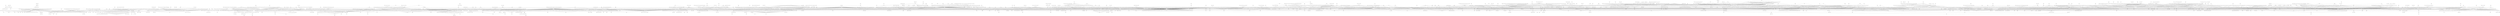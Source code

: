 strict graph  {
	2488	 [height=0.34,
		level=5,
		pos="946.94,-8633.09",
		width=0.34];
	2477	 [height=0.67,
		level=2,
		pos="604.36,-9114.11",
		width=0.67];
	2488 -- 2477;
	2289	 [height=0.63,
		level=2,
		pos="-2017.74,7255.18",
		width=0.63];
	2293	 [height=0.35,
		level=5,
		pos="-1917.42,7090.41",
		width=0.35];
	2289 -- 2293;
	2294	 [height=0.34,
		level=5,
		pos="-2428.52,7455.32",
		width=0.34];
	2289 -- 2294;
	2292	 [height=0.36,
		level=6,
		pos="-2032.16,7565.66",
		width=0.36];
	2289 -- 2292;
	474	 [height=0.85,
		level=1,
		pos="-2369.85,6518.66",
		width=0.85];
	2289 -- 474;
	1198	 [height=0.37,
		level=2,
		pos="-3423.68,9845.40",
		width=0.37];
	5591	 [height=0.23,
		level=5,
		pos="-3423.95,10274.75",
		width=0.23];
	1198 -- 5591;
	1172	 [height=0.28,
		level=1,
		pos="-3899.10,9305.21",
		width=0.28];
	1198 -- 1172;
	1341	 [height=0.20,
		level=5,
		pos="3880.46,-20093.20",
		width=0.20];
	1302	 [height=0.59,
		level=1,
		pos="4621.55,-18651.55",
		width=0.59];
	1341 -- 1302;
	3841	 [height=0.43,
		level=3,
		pos="22901.08,-1914.86",
		width=0.43];
	3830	 [height=0.56,
		level=2,
		pos="22915.03,-1152.62",
		width=0.56];
	3841 -- 3830;
	4080	 [height=0.35,
		level=5,
		pos="20600.73,11582.84",
		width=0.35];
	4078	 [height=0.32,
		level=5,
		pos="21467.29,12347.02",
		width=0.32];
	4080 -- 4078;
	4412	 [height=0.62,
		level=3,
		pos="-828.45,-26910.29",
		width=0.62];
	2588	 [height=0.50,
		level=2,
		pos="-880.85,-26255.45",
		width=0.50];
	4412 -- 2588;
	2229	 [height=0.44,
		level=3,
		pos="1468.58,-18815.53",
		width=0.44];
	1304	 [height=0.31,
		level=1,
		pos="958.89,-19730.17",
		width=0.31];
	2229 -- 1304;
	4845	 [height=0.31,
		level=7,
		pos="-5514.42,25688.40",
		width=0.31];
	4839	 [height=0.63,
		level=1,
		pos="-5501.76,26525.90",
		width=0.63];
	4845 -- 4839;
	161	 [height=0.47,
		level=3,
		pos="-14141.43,7058.25",
		width=0.47];
	133	 [height=0.48,
		level=1,
		pos="-13015.94,7932.91",
		width=0.48];
	161 -- 133;
	5798	 [height=0.20,
		level=3,
		pos="-14408.09,7030.62",
		width=0.20];
	161 -- 5798;
	1658	 [height=0.53,
		level=7,
		pos="12714.02,16454.03",
		width=0.53];
	1624	 [height=0.71,
		level=1,
		pos="12613.44,15814.33",
		width=0.71];
	1658 -- 1624;
	3930	 [height=0.60,
		level=5,
		pos="-5345.86,18723.03",
		width=0.60];
	3160	 [height=0.50,
		level=2,
		pos="-5627.87,17888.37",
		width=0.50];
	3930 -- 3160;
	2979	 [height=0.10,
		level=5,
		pos="2705.07,-2865.68",
		width=0.10];
	1011	 [height=0.77,
		level=3,
		pos="2182.12,-2486.58",
		width=0.77];
	2979 -- 1011;
	2980	 [height=0.11,
		level=5,
		pos="2776.87,-3097.63",
		width=0.11];
	2979 -- 2980;
	3538	 [height=0.50,
		level=3,
		pos="-20238.87,1439.38",
		width=0.50];
	3542	 [height=0.27,
		level=6,
		pos="-20320.11,1545.57",
		width=0.27];
	3538 -- 3542;
	3541	 [height=0.40,
		level=3,
		pos="-19602.12,719.28",
		width=0.40];
	3538 -- 3541;
	3524	 [height=0.49,
		level=3,
		pos="-19631.58,1810.60",
		width=0.49];
	3538 -- 3524;
	5495	 [height=0.38,
		level=7,
		pos="14181.18,11253.78",
		width=0.38];
	5493	 [height=0.46,
		level=6,
		pos="14073.39,11069.89",
		width=0.46];
	5495 -- 5493;
	2177	 [height=0.23,
		level=7,
		pos="-23599.85,-12784.05",
		width=0.23];
	2152	 [height=0.17,
		level=1,
		pos="-23539.83,-13490.16",
		width=0.17];
	2177 -- 2152;
	2572	 [height=0.24,
		level=5,
		pos="-2053.03,-21831.12",
		width=0.24];
	1305	 [height=0.60,
		level=1,
		pos="-2037.56,-21044.00",
		width=0.60];
	2572 -- 1305;
	656	 [height=0.12,
		level=6,
		pos="-23139.63,8942.01",
		width=0.12];
	655	 [height=0.18,
		level=3,
		pos="-23292.36,9005.18",
		width=0.18];
	656 -- 655;
	5488	 [height=0.63,
		level=4,
		pos="2801.59,14418.99",
		width=0.63];
	2826	 [height=0.25,
		level=2,
		pos="2127.75,13844.87",
		width=0.25];
	5488 -- 2826;
	4759	 [height=0.53,
		level=5,
		pos="-2040.16,-10929.45",
		width=0.53];
	3338	 [height=0.58,
		level=2,
		pos="-1873.36,-10972.48",
		width=0.58];
	4759 -- 3338;
	2030	 [height=0.80,
		level=1,
		pos="9577.89,-23968.38",
		width=0.80];
	2020	 [height=0.40,
		level=1,
		pos="11627.68,-22077.24",
		width=0.40];
	2030 -- 2020;
	2046	 [height=0.63,
		level=4,
		pos="8086.05,-24676.67",
		width=0.63];
	2030 -- 2046;
	2045	 [height=0.13,
		level=7,
		pos="9163.83,-25395.27",
		width=0.13];
	2030 -- 2045;
	2043	 [height=0.48,
		level=5,
		pos="9406.18,-22177.59",
		width=0.48];
	2030 -- 2043;
	2034	 [height=0.73,
		level=1,
		pos="13338.43,-24818.18",
		width=0.73];
	2030 -- 2034;
	2052	 [height=0.61,
		level=3,
		pos="9064.99,-25472.56",
		width=0.61];
	2030 -- 2052;
	2036	 [height=0.50,
		level=5,
		pos="10605.82,-24669.97",
		width=0.50];
	2030 -- 2036;
	2041	 [height=0.36,
		level=6,
		pos="10398.34,-25296.38",
		width=0.36];
	2030 -- 2041;
	2047	 [height=0.57,
		level=5,
		pos="9735.93,-25400.42",
		width=0.57];
	2030 -- 2047;
	2037	 [height=0.31,
		level=6,
		pos="8825.91,-22428.90",
		width=0.31];
	2030 -- 2037;
	2040	 [height=0.17,
		level=2,
		pos="7818.98,-22657.56",
		width=0.17];
	2030 -- 2040;
	2042	 [height=0.72,
		level=4,
		pos="10919.78,-25087.20",
		width=0.72];
	2030 -- 2042;
	2035	 [height=0.80,
		level=4,
		pos="11356.91,-23555.81",
		width=0.80];
	2030 -- 2035;
	2058	 [height=0.82,
		level=3,
		pos="8274.80,-24684.68",
		width=0.82];
	2030 -- 2058;
	2039	 [height=0.70,
		level=3,
		pos="9516.06,-22353.26",
		width=0.70];
	2030 -- 2039;
	2048	 [height=0.24,
		level=7,
		pos="8251.29,-23918.82",
		width=0.24];
	2030 -- 2048;
	2044	 [height=0.57,
		level=7,
		pos="10700.56,-23125.92",
		width=0.57];
	2030 -- 2044;
	2051	 [height=0.36,
		level=5,
		pos="8414.46,-23814.25",
		width=0.36];
	2030 -- 2051;
	2038	 [height=1.03,
		level=1,
		pos="7673.11,-26449.08",
		width=1.03];
	2030 -- 2038;
	2059	 [height=0.60,
		level=3,
		pos="11066.15,-23735.96",
		width=0.60];
	2030 -- 2059;
	2050	 [height=0.39,
		level=3,
		pos="10225.39,-25167.31",
		width=0.39];
	2030 -- 2050;
	2055	 [height=0.47,
		level=4,
		pos="10185.72,-22808.20",
		width=0.47];
	2030 -- 2055;
	2049	 [height=0.55,
		level=4,
		pos="8843.29,-22696.11",
		width=0.55];
	2030 -- 2049;
	2587	 [height=0.45,
		level=2,
		pos="-1669.32,-24241.72",
		width=0.45];
	4315	 [height=0.36,
		level=4,
		pos="-1274.26,-24478.32",
		width=0.36];
	2587 -- 4315;
	4316	 [height=0.46,
		level=2,
		pos="-924.12,-23207.44",
		width=0.46];
	2587 -- 4316;
	4317	 [height=0.45,
		level=2,
		pos="-297.10,-24256.12",
		width=0.45];
	2587 -- 4317;
	2571	 [height=0.34,
		level=1,
		pos="-2855.01,-24870.45",
		width=0.34];
	2587 -- 2571;
	2830	 [height=0.16,
		level=5,
		pos="3087.47,11090.63",
		width=0.16];
	562	 [height=0.31,
		level=1,
		pos="4840.26,11132.29",
		width=0.31];
	2830 -- 562;
	1791	 [height=0.48,
		level=2,
		pos="1266.63,1975.64",
		width=0.48];
	1797	 [height=0.31,
		level=7,
		pos="1974.92,2244.65",
		width=0.31];
	1791 -- 1797;
	1779	 [height=0.50,
		level=1,
		pos="418.14,1329.97",
		width=0.50];
	1791 -- 1779;
	1796	 [height=0.29,
		level=2,
		pos="3520.12,3189.99",
		width=0.29];
	1791 -- 1796;
	1794	 [height=0.50,
		level=2,
		pos="3312.63,3188.82",
		width=0.50];
	1791 -- 1794;
	1799	 [height=0.45,
		level=4,
		pos="1173.39,1736.53",
		width=0.45];
	1791 -- 1799;
	1795	 [height=0.45,
		level=6,
		pos="1331.30,1871.72",
		width=0.45];
	1791 -- 1795;
	1798	 [height=0.60,
		level=4,
		pos="1952.15,2509.22",
		width=0.60];
	1791 -- 1798;
	2733	 [height=0.23,
		level=6,
		pos="20066.21,-9538.95",
		width=0.23];
	1772	 [height=0.44,
		level=1,
		pos="19858.71,-10256.97",
		width=0.44];
	2733 -- 1772;
	1222	 [height=0.43,
		level=4,
		pos="-15795.59,6405.32",
		width=0.43];
	134	 [height=0.54,
		level=1,
		pos="-15268.12,6489.59",
		width=0.54];
	1222 -- 134;
	1923	 [height=0.42,
		level=1,
		pos="-4940.31,5170.12",
		width=0.42];
	4072	 [height=0.14,
		level=6,
		pos="-4460.16,4759.27",
		width=0.14];
	1923 -- 4072;
	1169	 [height=0.34,
		level=1,
		pos="-5272.68,6391.02",
		width=0.34];
	1923 -- 1169;
	4073	 [height=0.49,
		level=7,
		pos="-4837.67,4625.17",
		width=0.49];
	1923 -- 4073;
	4077	 [height=0.50,
		level=3,
		pos="-4772.31,5782.60",
		width=0.50];
	1923 -- 4077;
	4075	 [height=0.28,
		level=7,
		pos="-4292.55,5016.28",
		width=0.28];
	1923 -- 4075;
	4074	 [height=0.24,
		level=5,
		pos="-4405.04,5534.27",
		width=0.24];
	1923 -- 4074;
	1994	 [height=0.18,
		level=5,
		pos="4093.23,-763.47",
		width=0.18];
	847	 [height=1.02,
		level=1,
		pos="5005.10,-1182.37",
		width=1.02];
	1994 -- 847;
	1867	 [height=0.54,
		level=3,
		pos="6553.67,-15441.81",
		width=0.54];
	4909	 [height=0.45,
		level=5,
		pos="6161.36,-15148.82",
		width=0.45];
	1867 -- 4909;
	1856	 [height=0.43,
		level=1,
		pos="6069.71,-16442.62",
		width=0.43];
	1867 -- 1856;
	4910	 [height=0.29,
		level=7,
		pos="6408.64,-15242.18",
		width=0.29];
	1867 -- 4910;
	1254	 [height=0.23,
		level=3,
		pos="-18168.60,4386.35",
		width=0.23];
	109	 [height=0.28,
		level=1,
		pos="-18127.55,5481.35",
		width=0.28];
	1254 -- 109;
	2741	 [height=0.25,
		level=5,
		pos="15631.72,-8389.85",
		width=0.25];
	2736	 [height=0.81,
		level=1,
		pos="16291.67,-8855.16",
		width=0.81];
	2741 -- 2736;
	4884	 [height=0.35,
		level=4,
		pos="-4360.48,7885.06",
		width=0.35];
	1175	 [height=0.42,
		level=3,
		pos="-3974.53,8058.80",
		width=0.42];
	4884 -- 1175;
	168	 [height=0.41,
		level=1,
		pos="-11697.59,13001.02",
		width=0.41];
	197	 [height=0.33,
		level=6,
		pos="-12358.14,12420.55",
		width=0.33];
	168 -- 197;
	194	 [height=0.45,
		level=3,
		pos="-12164.04,13780.54",
		width=0.45];
	168 -- 194;
	193	 [height=0.33,
		level=6,
		pos="-11278.41,12593.05",
		width=0.33];
	168 -- 193;
	192	 [height=0.30,
		level=1,
		pos="-10190.91,9801.33",
		width=0.30];
	168 -- 192;
	202	 [height=0.39,
		level=6,
		pos="-11190.69,13575.57",
		width=0.39];
	168 -- 202;
	195	 [height=0.13,
		level=5,
		pos="-11416.29,13529.21",
		width=0.13];
	168 -- 195;
	196	 [height=0.33,
		level=7,
		pos="-11903.42,12211.52",
		width=0.33];
	168 -- 196;
	204	 [height=0.50,
		level=4,
		pos="-10890.01,12908.32",
		width=0.50];
	168 -- 204;
	199	 [height=0.37,
		level=6,
		pos="-12604.66,13550.80",
		width=0.37];
	168 -- 199;
	146	 [height=0.68,
		level=1,
		pos="-15562.27,13225.82",
		width=0.68];
	168 -- 146;
	1499	 [height=0.47,
		level=3,
		pos="25048.31,-3385.98",
		width=0.47];
	1484	 [height=0.66,
		level=1,
		pos="23992.44,-4371.50",
		width=0.66];
	1499 -- 1484;
	3819	 [height=0.72,
		level=2,
		pos="24288.92,-1030.04",
		width=0.72];
	3832	 [height=0.41,
		level=7,
		pos="25129.04,-1563.83",
		width=0.41];
	3819 -- 3832;
	3838	 [height=0.53,
		level=4,
		pos="24196.02,-1995.57",
		width=0.53];
	3819 -- 3838;
	3831	 [height=0.38,
		level=7,
		pos="25217.17,-1285.05",
		width=0.38];
	3819 -- 3831;
	3819 -- 3830;
	3835	 [height=0.39,
		level=5,
		pos="25056.80,-497.87",
		width=0.39];
	3819 -- 3835;
	3833	 [height=0.50,
		level=7,
		pos="24039.80,-1720.06",
		width=0.50];
	3819 -- 3833;
	3837	 [height=0.39,
		level=5,
		pos="23938.30,-780.09",
		width=0.39];
	3819 -- 3837;
	3810	 [height=0.78,
		level=2,
		pos="23712.94,990.88",
		width=0.78];
	3819 -- 3810;
	3834	 [height=0.32,
		level=7,
		pos="24741.79,-291.50",
		width=0.32];
	3819 -- 3834;
	3000	 [height=0.34,
		level=6,
		pos="3359.08,-13606.26",
		width=0.34];
	789	 [height=0.76,
		level=1,
		pos="2963.93,-13327.29",
		width=0.76];
	3000 -- 789;
	258	 [height=0.44,
		level=7,
		pos="-9449.52,3394.34",
		width=0.44];
	205	 [height=0.48,
		level=1,
		pos="-10837.75,3761.27",
		width=0.48];
	258 -- 205;
	4018	 [height=0.17,
		level=7,
		pos="-12876.08,-4823.41",
		width=0.17];
	112	 [height=0.60,
		level=1,
		pos="-12364.88,-5211.13",
		width=0.60];
	4018 -- 112;
	4455	 [height=0.71,
		level=4,
		pos="-24.09,-13308.90",
		width=0.71];
	4450	 [height=0.52,
		level=3,
		pos="501.88,-12968.31",
		width=0.52];
	4455 -- 4450;
	5645	 [height=0.72,
		level=4,
		pos="-70.13,-13322.20",
		width=0.72];
	4455 -- 5645;
	5203	 [height=0.41,
		level=5,
		pos="3004.64,-2400.86",
		width=0.41];
	876	 [height=0.74,
		level=2,
		pos="3820.26,-2303.58",
		width=0.74];
	5203 -- 876;
	4395	 [height=0.42,
		level=5,
		pos="-18812.41,-6553.40",
		width=0.42];
	55	 [height=0.36,
		level=1,
		pos="-19480.21,-7167.11",
		width=0.36];
	4395 -- 55;
	5521	 [height=0.59,
		level=4,
		pos="-23403.83,1225.17",
		width=0.59];
	621	 [height=0.60,
		level=2,
		pos="-23489.92,1782.21",
		width=0.60];
	5521 -- 621;
	2311	 [height=0.28,
		level=6,
		pos="-5393.97,8149.72",
		width=0.28];
	2310	 [height=0.47,
		level=3,
		pos="-5287.73,8261.11",
		width=0.47];
	2311 -- 2310;
	4009	 [height=0.30,
		level=6,
		pos="-3459.74,-2060.53",
		width=0.30];
	3998	 [height=0.63,
		level=1,
		pos="-3726.98,-2545.69",
		width=0.63];
	4009 -- 3998;
	5670	 [height=0.28,
		level=7,
		pos="-14820.56,825.14",
		width=0.28];
	122	 [height=0.35,
		level=4,
		pos="-14703.11,517.63",
		width=0.35];
	5670 -- 122;
	1486	 [height=0.58,
		level=2,
		pos="21208.43,-4243.61",
		width=0.58];
	4665	 [height=0.33,
		level=5,
		pos="21848.69,-3466.60",
		width=0.33];
	1486 -- 4665;
	1481	 [height=0.67,
		level=1,
		pos="19553.37,-4847.67",
		width=0.67];
	1486 -- 1481;
	1469	 [height=0.39,
		level=5,
		pos="9710.17,-5445.64",
		width=0.39];
	840	 [height=0.47,
		level=1,
		pos="9364.80,-4097.48",
		width=0.47];
	1469 -- 840;
	1045	 [height=0.51,
		level=3,
		pos="1953.45,-2740.05",
		width=0.51];
	838	 [height=0.72,
		level=1,
		pos="669.02,-3721.87",
		width=0.72];
	1045 -- 838;
	3736	 [height=0.58,
		level=4,
		pos="13486.23,-8079.44",
		width=0.58];
	2742	 [height=0.65,
		level=1,
		pos="14035.73,-8657.43",
		width=0.65];
	3736 -- 2742;
	4013	 [height=0.43,
		level=6,
		pos="-3949.37,-3071.55",
		width=0.43];
	4013 -- 3998;
	3619	 [height=0.70,
		level=2,
		pos="17149.15,4172.34",
		width=0.70];
	5666	 [height=0.53,
		level=7,
		pos="17122.88,4429.94",
		width=0.53];
	3619 -- 5666;
	5667	 [height=0.45,
		level=7,
		pos="17956.64,4618.91",
		width=0.45];
	3619 -- 5667;
	3123	 [height=0.71,
		level=1,
		pos="16407.52,3165.35",
		width=0.71];
	3619 -- 3123;
	4834	 [height=0.13,
		level=7,
		pos="-18497.40,-24231.84",
		width=0.13];
	4830	 [height=0.18,
		level=2,
		pos="-18621.27,-23494.53",
		width=0.18];
	4834 -- 4830;
	5162	 [height=0.67,
		level=4,
		pos="16988.85,-19066.20",
		width=0.67];
	1417	 [height=0.59,
		level=1,
		pos="16532.30,-18234.41",
		width=0.59];
	5162 -- 1417;
	826	 [height=0.38,
		level=2,
		pos="-4303.29,-593.11",
		width=0.38];
	833	 [height=0.47,
		level=5,
		pos="-3804.57,-498.10",
		width=0.47];
	826 -- 833;
	827	 [height=0.38,
		level=5,
		pos="-4714.01,-1172.86",
		width=0.38];
	826 -- 827;
	829	 [height=0.48,
		level=5,
		pos="-3595.64,-611.26",
		width=0.48];
	826 -- 829;
	832	 [height=0.43,
		level=3,
		pos="-3945.19,-1095.60",
		width=0.43];
	826 -- 832;
	828	 [height=0.83,
		level=3,
		pos="-4342.74,-1248.56",
		width=0.83];
	826 -- 828;
	830	 [height=0.58,
		level=2,
		pos="-3962.15,-1214.35",
		width=0.58];
	826 -- 830;
	468	 [height=0.59,
		level=2,
		pos="-2289.62,1037.21",
		width=0.59];
	826 -- 468;
	834	 [height=0.33,
		level=6,
		pos="-4722.76,-1109.92",
		width=0.33];
	826 -- 834;
	831	 [height=0.39,
		level=4,
		pos="-4876.25,-598.48",
		width=0.39];
	826 -- 831;
	888	 [height=1.01,
		level=1,
		pos="3691.56,-1923.59",
		width=1.01];
	5416	 [height=0.73,
		level=3,
		pos="4084.70,-1962.27",
		width=0.73];
	888 -- 5416;
	5417	 [height=0.66,
		level=3,
		pos="4639.43,-2171.80",
		width=0.66];
	888 -- 5417;
	5415	 [height=0.29,
		level=5,
		pos="4173.07,-2327.42",
		width=0.29];
	888 -- 5415;
	5414	 [height=0.53,
		level=5,
		pos="3599.72,-1761.51",
		width=0.53];
	888 -- 5414;
	5413	 [height=0.49,
		level=5,
		pos="4621.44,-2394.40",
		width=0.49];
	888 -- 5413;
	659	 [height=0.65,
		level=1,
		pos="595.34,-179.83",
		width=0.65];
	888 -- 659;
	5412	 [height=0.35,
		level=5,
		pos="4540.27,-2522.33",
		width=0.35];
	888 -- 5412;
	2452	 [height=0.26,
		level=4,
		pos="-15428.81,10552.08",
		width=0.26];
	2317	 [height=0.51,
		level=1,
		pos="-15297.78,9667.74",
		width=0.51];
	2452 -- 2317;
	4809	 [height=0.52,
		level=4,
		pos="-13001.16,4851.73",
		width=0.52];
	2926	 [height=0.33,
		level=2,
		pos="-13230.59,5269.54",
		width=0.33];
	4809 -- 2926;
	2513	 [height=0.30,
		level=4,
		pos="14330.79,7447.00",
		width=0.30];
	2376	 [height=0.54,
		level=1,
		pos="15699.12,7043.27",
		width=0.54];
	2513 -- 2376;
	5347	 [height=0.18,
		level=5,
		pos="14228.53,7173.42",
		width=0.18];
	2513 -- 5347;
	4272	 [height=0.64,
		level=4,
		pos="-8386.07,438.23",
		width=0.64];
	3961	 [height=0.49,
		level=1,
		pos="-8540.10,-488.95",
		width=0.49];
	4272 -- 3961;
	4810	 [height=0.34,
		level=5,
		pos="-4728.47,-6243.73",
		width=0.34];
	381	 [height=0.42,
		level=2,
		pos="-4841.10,-6578.21",
		width=0.42];
	4810 -- 381;
	2537	 [height=0.35,
		level=5,
		pos="14581.05,5907.11",
		width=0.35];
	2537 -- 2376;
	3780	 [height=0.52,
		level=5,
		pos="7702.01,-27459.22",
		width=0.52];
	3780 -- 2038;
	948	 [height=0.85,
		level=2,
		pos="1117.65,50.00",
		width=0.85];
	948 -- 659;
	1435	 [height=0.58,
		level=3,
		pos="11991.51,-10838.16",
		width=0.58];
	1397	 [height=0.77,
		level=1,
		pos="12184.47,-13125.14",
		width=0.77];
	1435 -- 1397;
	2502	 [height=0.26,
		level=5,
		pos="16911.99,6327.47",
		width=0.26];
	2502 -- 2376;
	1820	 [height=0.85,
		level=1,
		pos="7247.26,7826.13",
		width=0.85];
	716	 [height=0.52,
		level=1,
		pos="6138.49,5670.42",
		width=0.52];
	1820 -- 716;
	5820	 [height=0.63,
		level=5,
		pos="7357.64,8003.35",
		width=0.63];
	1820 -- 5820;
	80	 [height=0.38,
		level=7,
		pos="-15856.56,-5043.59",
		width=0.38];
	51	 [height=0.65,
		level=1,
		pos="-15821.02,-3843.64",
		width=0.65];
	80 -- 51;
	1314	 [height=0.47,
		level=2,
		pos="2772.77,-16087.32",
		width=0.47];
	5371	 [height=0.46,
		level=7,
		pos="2712.13,-16480.88",
		width=0.46];
	1314 -- 5371;
	1264	 [height=0.40,
		level=1,
		pos="505.56,-16349.85",
		width=0.40];
	1314 -- 1264;
	5369	 [height=0.57,
		level=4,
		pos="3224.50,-16518.26",
		width=0.57];
	1314 -- 5369;
	5370	 [height=0.44,
		level=3,
		pos="3261.81,-15304.98",
		width=0.44];
	1314 -- 5370;
	5374	 [height=0.44,
		level=3,
		pos="2540.48,-15417.26",
		width=0.44];
	1314 -- 5374;
	1244	 [height=0.48,
		level=3,
		pos="-18846.48,6165.38",
		width=0.48];
	1244 -- 109;
	2633	 [height=0.44,
		level=5,
		pos="11229.74,-20758.21",
		width=0.44];
	2021	 [height=0.77,
		level=3,
		pos="11844.43,-20859.83",
		width=0.77];
	2633 -- 2021;
	1160	 [height=0.29,
		level=6,
		pos="-21963.38,5965.60",
		width=0.29];
	1157	 [height=0.39,
		level=3,
		pos="-22212.83,5727.68",
		width=0.39];
	1160 -- 1157;
	4947	 [height=0.56,
		level=7,
		pos="-9720.59,-8793.92",
		width=0.56];
	408	 [height=0.55,
		level=2,
		pos="-9683.09,-9165.31",
		width=0.55];
	4947 -- 408;
	3194	 [height=0.49,
		level=5,
		pos="-17827.67,10887.45",
		width=0.49];
	1243	 [height=0.48,
		level=1,
		pos="-18953.73,10493.46",
		width=0.48];
	3194 -- 1243;
	945	 [height=0.46,
		level=2,
		pos="1563.53,-340.26",
		width=0.46];
	945 -- 659;
	5604	 [height=0.40,
		level=5,
		pos="-29351.17,15147.05",
		width=0.40];
	2659	 [height=1.01,
		level=3,
		pos="-29311.27,14647.22",
		width=1.01];
	5604 -- 2659;
	1249	 [height=0.34,
		level=1,
		pos="-18849.31,7567.53",
		width=0.34];
	5010	 [height=0.35,
		level=3,
		pos="-18898.05,6915.35",
		width=0.35];
	1249 -- 5010;
	5011	 [height=0.23,
		level=6,
		pos="-18776.13,8121.11",
		width=0.23];
	1249 -- 5011;
	1249 -- 109;
	5009	 [height=0.53,
		level=2,
		pos="-19492.35,7790.30",
		width=0.53];
	1249 -- 5009;
	1089	 [height=0.79,
		level=4,
		pos="-6330.42,11552.42",
		width=0.79];
	283	 [height=0.65,
		level=1,
		pos="-6886.77,11011.70",
		width=0.65];
	1089 -- 283;
	4870	 [height=0.42,
		level=7,
		pos="-5699.82,11576.64",
		width=0.42];
	1089 -- 4870;
	1739	 [height=0.37,
		level=3,
		pos="1102.81,10535.52",
		width=0.37];
	1714	 [height=0.48,
		level=1,
		pos="286.79,11239.13",
		width=0.48];
	1739 -- 1714;
	2925	 [height=0.34,
		level=3,
		pos="-12894.07,4173.97",
		width=0.34];
	147	 [height=0.38,
		level=1,
		pos="-13617.72,4628.89",
		width=0.38];
	2925 -- 147;
	4800	 [height=0.17,
		level=5,
		pos="-12715.56,4111.31",
		width=0.17];
	2925 -- 4800;
	2708	 [height=0.75,
		level=4,
		pos="19434.22,-7006.71",
		width=0.75];
	2674	 [height=0.96,
		level=1,
		pos="19793.05,-7979.96",
		width=0.96];
	2708 -- 2674;
	5130	 [height=0.61,
		level=4,
		pos="-859.98,22866.16",
		width=0.61];
	1135	 [height=0.64,
		level=2,
		pos="-993.08,23763.55",
		width=0.64];
	5130 -- 1135;
	4598	 [height=0.34,
		level=5,
		pos="6799.25,8015.84",
		width=0.34];
	4588	 [height=0.51,
		level=4,
		pos="6303.84,8527.60",
		width=0.51];
	4598 -- 4588;
	1321	 [height=0.56,
		level=4,
		pos="1854.00,-16579.85",
		width=0.56];
	1321 -- 1264;
	2012	 [height=0.47,
		level=4,
		pos="9578.51,6677.23",
		width=0.47];
	1807	 [height=0.17,
		level=1,
		pos="9525.77,7695.21",
		width=0.17];
	2012 -- 1807;
	5159	 [height=0.35,
		level=4,
		pos="15870.73,-18205.67",
		width=0.35];
	5802	 [height=0.46,
		level=6,
		pos="15449.50,-18542.52",
		width=0.46];
	5159 -- 5802;
	5159 -- 1417;
	3350	 [height=0.33,
		level=4,
		pos="7199.13,15489.63",
		width=0.33];
	2807	 [height=0.38,
		level=1,
		pos="7998.29,15156.59",
		width=0.38];
	3350 -- 2807;
	5746	 [height=0.35,
		level=7,
		pos="7194.34,15650.67",
		width=0.35];
	3350 -- 5746;
	5831	 [height=0.48,
		level=2,
		pos="-3531.33,-11107.26",
		width=0.48];
	768	 [height=0.53,
		level=1,
		pos="-2758.62,-11266.96",
		width=0.53];
	5831 -- 768;
	1026	 [height=0.45,
		level=7,
		pos="1257.78,-2190.57",
		width=0.45];
	1026 -- 838;
	4160	 [height=0.58,
		level=2,
		pos="-11644.64,21441.78",
		width=0.58];
	3161	 [height=0.69,
		level=1,
		pos="-10704.55,20819.83",
		width=0.69];
	4160 -- 3161;
	1929	 [height=0.28,
		level=7,
		pos="-5012.05,7189.59",
		width=0.28];
	1929 -- 1169;
	4719	 [height=0.41,
		level=7,
		pos="-2054.79,6551.97",
		width=0.41];
	4242	 [height=0.25,
		level=2,
		pos="-1891.13,6261.30",
		width=0.25];
	4719 -- 4242;
	2186	 [height=0.43,
		level=3,
		pos="-21708.09,-16344.53",
		width=0.43];
	2175	 [height=0.49,
		level=1,
		pos="-23201.41,-16208.87",
		width=0.49];
	2186 -- 2175;
	4382	 [height=0.30,
		level=5,
		pos="-15534.38,16551.85",
		width=0.30];
	3257	 [height=0.54,
		level=2,
		pos="-16249.59,17203.23",
		width=0.54];
	4382 -- 3257;
	1579	 [height=0.11,
		level=5,
		pos="9628.58,1272.46",
		width=0.11];
	1571	 [height=0.38,
		level=2,
		pos="9508.97,1035.36",
		width=0.38];
	1579 -- 1571;
	2364	 [height=0.40,
		level=7,
		pos="11241.59,26297.26",
		width=0.40];
	2357	 [height=0.51,
		level=2,
		pos="11427.71,25809.31",
		width=0.51];
	2364 -- 2357;
	2242	 [height=0.32,
		level=6,
		pos="1622.08,6751.44",
		width=0.32];
	473	 [height=0.27,
		level=1,
		pos="625.08,6752.53",
		width=0.27];
	2242 -- 473;
	379	 [height=0.36,
		level=2,
		pos="-4977.07,-5066.40",
		width=0.36];
	345	 [height=0.37,
		level=1,
		pos="-6901.20,-5222.74",
		width=0.37];
	379 -- 345;
	4146	 [height=0.18,
		level=7,
		pos="-5271.66,-5185.74",
		width=0.18];
	379 -- 4146;
	4145	 [height=0.33,
		level=6,
		pos="-5009.60,-5418.72",
		width=0.33];
	379 -- 4145;
	4147	 [height=0.23,
		level=7,
		pos="-4563.30,-5144.57",
		width=0.23];
	379 -- 4147;
	3246	 [height=0.61,
		level=3,
		pos="-13426.18,-16088.73",
		width=0.61];
	3233	 [height=0.56,
		level=2,
		pos="-12794.25,-15195.67",
		width=0.56];
	3246 -- 3233;
	3038	 [height=0.21,
		level=7,
		pos="-9497.93,15446.46",
		width=0.21];
	3020	 [height=0.52,
		level=2,
		pos="-8967.66,14544.80",
		width=0.52];
	3038 -- 3020;
	54	 [height=0.55,
		level=1,
		pos="-16774.23,-9855.89",
		width=0.55];
	3884	 [height=0.30,
		level=3,
		pos="-17289.26,-8908.46",
		width=0.30];
	54 -- 3884;
	3881	 [height=0.28,
		level=7,
		pos="-17607.76,-10235.19",
		width=0.28];
	54 -- 3881;
	3878	 [height=0.28,
		level=7,
		pos="-17485.90,-9127.88",
		width=0.28];
	54 -- 3878;
	28	 [height=0.62,
		level=1,
		pos="-16876.78,-7302.40",
		width=0.62];
	54 -- 28;
	3874	 [height=0.50,
		level=2,
		pos="-15862.67,-11269.63",
		width=0.50];
	54 -- 3874;
	3877	 [height=0.27,
		level=7,
		pos="-17714.29,-9868.19",
		width=0.27];
	54 -- 3877;
	3880	 [height=0.32,
		level=5,
		pos="-17058.58,-10755.67",
		width=0.32];
	54 -- 3880;
	3879	 [height=0.62,
		level=2,
		pos="-16916.51,-10814.72",
		width=0.62];
	54 -- 3879;
	3875	 [height=0.28,
		level=7,
		pos="-16546.27,-9372.88",
		width=0.28];
	54 -- 3875;
	3876	 [height=0.45,
		level=7,
		pos="-16448.66,-9929.89",
		width=0.45];
	54 -- 3876;
	4002	 [height=0.38,
		level=5,
		pos="-5284.99,-1877.45",
		width=0.38];
	662	 [height=0.61,
		level=1,
		pos="-4878.33,-2562.11",
		width=0.61];
	4002 -- 662;
	3012	 [height=0.42,
		level=1,
		pos="-4855.30,16187.00",
		width=0.42];
	3160 -- 3012;
	3932	 [height=0.60,
		level=4,
		pos="-4707.98,18175.26",
		width=0.60];
	3160 -- 3932;
	3931	 [height=0.45,
		level=6,
		pos="-5621.64,18330.58",
		width=0.45];
	3160 -- 3931;
	5566	 [height=0.28,
		level=5,
		pos="12254.35,-18804.88",
		width=0.28];
	2219	 [height=0.62,
		level=2,
		pos="11672.14,-18162.53",
		width=0.62];
	5566 -- 2219;
	1451	 [height=0.27,
		level=3,
		pos="-6003.18,1226.82",
		width=0.27];
	471	 [height=0.37,
		level=1,
		pos="-5483.35,588.86",
		width=0.37];
	1451 -- 471;
	1788	 [height=0.52,
		level=5,
		pos="1374.34,1108.86",
		width=0.52];
	846	 [height=0.42,
		level=1,
		pos="1038.20,1364.52",
		width=0.42];
	1788 -- 846;
	3390	 [height=0.25,
		level=7,
		pos="12877.47,9922.58",
		width=0.25];
	3370	 [height=0.36,
		level=1,
		pos="12403.02,10567.58",
		width=0.36];
	3390 -- 3370;
	1087	 [height=0.89,
		level=2,
		pos="-7026.70,12111.59",
		width=0.89];
	1087 -- 283;
	3742	 [height=0.51,
		level=3,
		pos="-6210.30,12309.18",
		width=0.51];
	1087 -- 3742;
	1416	 [height=0.79,
		level=4,
		pos="14012.50,-13120.11",
		width=0.79];
	1416 -- 1397;
	5336	 [height=0.20,
		level=2,
		pos="14904.77,14897.01",
		width=0.20];
	5697	 [height=0.39,
		level=7,
		pos="15060.96,14633.10",
		width=0.39];
	5336 -- 5697;
	2494	 [height=0.31,
		level=1,
		pos="15360.04,16312.95",
		width=0.31];
	5336 -- 2494;
	5696	 [height=0.22,
		level=5,
		pos="15462.50,14676.73",
		width=0.22];
	5336 -- 5696;
	4715	 [height=0.50,
		level=6,
		pos="-5481.34,-19898.65",
		width=0.50];
	3698	 [height=0.27,
		level=5,
		pos="-5614.36,-20285.88",
		width=0.27];
	4715 -- 3698;
	808	 [height=0.44,
		level=5,
		pos="811.17,-9674.04",
		width=0.44];
	726	 [height=0.76,
		level=1,
		pos="1912.39,-10936.88",
		width=0.76];
	808 -- 726;
	2008	 [height=0.33,
		level=7,
		pos="10797.67,7951.44",
		width=0.33];
	2008 -- 1807;
	4622	 [height=0.33,
		level=6,
		pos="2834.75,12486.38",
		width=0.33];
	1708	 [height=0.50,
		level=1,
		pos="2385.38,11829.00",
		width=0.50];
	4622 -- 1708;
	3989	 [height=0.43,
		level=5,
		pos="19598.59,8806.55",
		width=0.43];
	2544	 [height=0.73,
		level=4,
		pos="19694.66,8532.44",
		width=0.73];
	3989 -- 2544;
	3419	 [height=0.64,
		level=4,
		pos="-11909.63,-22623.97",
		width=0.64];
	2245	 [height=0.66,
		level=1,
		pos="-11209.26,-22068.54",
		width=0.66];
	3419 -- 2245;
	3968	 [height=0.93,
		level=3,
		pos="-6286.67,-61.03",
		width=0.93];
	5284	 [height=0.55,
		level=7,
		pos="-6415.13,-521.49",
		width=0.55];
	3968 -- 5284;
	3964	 [height=0.72,
		level=2,
		pos="-6622.81,312.07",
		width=0.72];
	3968 -- 3964;
	5285	 [height=0.44,
		level=7,
		pos="-6212.19,-89.70",
		width=0.44];
	3968 -- 5285;
	118	 [height=0.30,
		level=3,
		pos="-13737.39,748.31",
		width=0.30];
	5481	 [height=0.65,
		level=3,
		pos="-13726.21,71.39",
		width=0.65];
	118 -- 5481;
	5480	 [height=0.47,
		level=7,
		pos="-14173.69,1089.95",
		width=0.47];
	118 -- 5480;
	5478	 [height=0.49,
		level=7,
		pos="-13952.14,67.41",
		width=0.49];
	118 -- 5478;
	5479	 [height=0.39,
		level=7,
		pos="-13317.06,1096.33",
		width=0.39];
	118 -- 5479;
	69	 [height=0.61,
		level=1,
		pos="-15372.18,-692.06",
		width=0.61];
	118 -- 69;
	4363	 [height=0.71,
		level=3,
		pos="-2635.91,3986.11",
		width=0.71];
	3658	 [height=0.58,
		level=3,
		pos="-3009.21,4332.67",
		width=0.58];
	4363 -- 3658;
	5812	 [height=0.39,
		level=5,
		pos="-2997.97,3667.67",
		width=0.39];
	4363 -- 5812;
	3547	 [height=0.62,
		level=5,
		pos="-660.16,-3875.75",
		width=0.62];
	1013	 [height=0.87,
		level=3,
		pos="-446.37,-3730.92",
		width=0.87];
	3547 -- 1013;
	3373	 [height=0.30,
		level=5,
		pos="10455.66,11925.28",
		width=0.30];
	5079	 [height=0.27,
		level=7,
		pos="10255.92,11962.24",
		width=0.27];
	3373 -- 5079;
	3356	 [height=0.31,
		level=1,
		pos="10746.34,10899.95",
		width=0.31];
	3373 -- 3356;
	2773	 [height=0.27,
		level=5,
		pos="-3226.24,10522.46",
		width=0.27];
	2769	 [height=0.68,
		level=3,
		pos="-3945.68,10844.56",
		width=0.68];
	2773 -- 2769;
	2372	 [height=0.26,
		level=7,
		pos="12307.32,24341.19",
		width=0.26];
	2360	 [height=0.30,
		level=2,
		pos="12752.88,24610.44",
		width=0.30];
	2372 -- 2360;
	4283	 [height=0.30,
		level=3,
		pos="-9292.94,-329.90",
		width=0.30];
	4283 -- 3961;
	645	 [height=0.25,
		level=7,
		pos="-23998.37,11746.00",
		width=0.25];
	633	 [height=0.45,
		level=1,
		pos="-24274.92,10776.46",
		width=0.45];
	645 -- 633;
	1126	 [height=0.44,
		level=2,
		pos="-2557.17,23398.31",
		width=0.44];
	1129	 [height=0.80,
		level=2,
		pos="-3459.36,24119.31",
		width=0.80];
	1126 -- 1129;
	1128	 [height=0.26,
		level=2,
		pos="-2070.87,24841.04",
		width=0.26];
	1126 -- 1128;
	1130	 [height=0.40,
		level=7,
		pos="-2586.34,23261.56",
		width=0.40];
	1126 -- 1130;
	1132	 [height=0.29,
		level=6,
		pos="-1774.42,23663.70",
		width=0.29];
	1126 -- 1132;
	1119	 [height=0.34,
		level=2,
		pos="-2095.83,22375.24",
		width=0.34];
	1126 -- 1119;
	2949	 [height=0.44,
		level=5,
		pos="2497.04,-5578.09",
		width=0.44];
	2112	 [height=0.91,
		level=1,
		pos="2364.94,-6553.41",
		width=0.91];
	2949 -- 2112;
	5550	 [height=0.22,
		level=5,
		pos="10208.92,15715.16",
		width=0.22];
	4822	 [height=0.31,
		level=1,
		pos="10331.61,15560.91",
		width=0.31];
	5550 -- 4822;
	2227	 [height=0.30,
		level=4,
		pos="742.82,-20364.70",
		width=0.30];
	2227 -- 1304;
	4986	 [height=0.23,
		level=7,
		pos="418.64,-20930.55",
		width=0.23];
	2227 -- 4986;
	62	 [height=0.53,
		level=2,
		pos="-18052.14,-6302.12",
		width=0.53];
	62 -- 28;
	1639	 [height=0.35,
		level=1,
		pos="18085.85,12224.78",
		width=0.35];
	4175	 [height=0.60,
		level=3,
		pos="19214.73,11813.97",
		width=0.60];
	1639 -- 4175;
	4176	 [height=0.28,
		level=4,
		pos="18594.11,11701.81",
		width=0.28];
	1639 -- 4176;
	4178	 [height=0.22,
		level=5,
		pos="17525.42,11563.04",
		width=0.22];
	1639 -- 4178;
	1623	 [height=0.38,
		level=1,
		pos="18288.05,14529.97",
		width=0.38];
	1639 -- 1623;
	4174	 [height=0.37,
		level=6,
		pos="18556.22,12637.70",
		width=0.37];
	1639 -- 4174;
	4177	 [height=0.35,
		level=7,
		pos="17525.19,12531.91",
		width=0.35];
	1639 -- 4177;
	2852	 [height=0.44,
		level=5,
		pos="5374.37,-8453.35",
		width=0.44];
	1009	 [height=1.01,
		level=1,
		pos="6428.23,-7858.34",
		width=1.01];
	2852 -- 1009;
	4469	 [height=0.09,
		level=5,
		pos="6026.69,-12759.11",
		width=0.09];
	4460	 [height=0.17,
		level=1,
		pos="6529.68,-12533.54",
		width=0.17];
	4469 -- 4460;
	1812	 [height=0.76,
		level=3,
		pos="5106.87,6404.42",
		width=0.76];
	4552	 [height=0.69,
		level=7,
		pos="4663.50,6047.59",
		width=0.69];
	1812 -- 4552;
	4551	 [height=0.24,
		level=7,
		pos="4834.10,6252.09",
		width=0.24];
	1812 -- 4551;
	1812 -- 716;
	3642	 [height=0.39,
		level=6,
		pos="-3468.97,-26659.19",
		width=0.39];
	2585	 [height=0.34,
		level=2,
		pos="-2654.97,-27068.23",
		width=0.34];
	3642 -- 2585;
	4925	 [height=0.45,
		level=5,
		pos="-16275.12,10162.37",
		width=0.45];
	5569	 [height=0.16,
		level=5,
		pos="-16109.68,10426.70",
		width=0.16];
	4925 -- 5569;
	3719	 [height=0.63,
		level=2,
		pos="-16868.19,10938.56",
		width=0.63];
	4925 -- 3719;
	2490	 [height=0.20,
		level=5,
		pos="18303.23,16182.58",
		width=0.20];
	1637	 [height=0.33,
		level=1,
		pos="17916.14,16930.36",
		width=0.33];
	2490 -- 1637;
	3699	 [height=0.23,
		level=5,
		pos="-6085.49,-20789.76",
		width=0.23];
	2586	 [height=0.45,
		level=1,
		pos="-5121.53,-21313.13",
		width=0.45];
	3699 -- 2586;
	933	 [height=0.36,
		level=5,
		pos="1142.83,110.66",
		width=0.36];
	933 -- 659;
	2281	 [height=0.60,
		level=7,
		pos="-22965.96,-4089.24",
		width=0.60];
	2269	 [height=0.54,
		level=2,
		pos="-23275.13,-2952.53",
		width=0.54];
	2281 -- 2269;
	2811	 [height=0.36,
		level=6,
		pos="3998.09,10442.75",
		width=0.36];
	2811 -- 562;
	4390	 [height=0.31,
		level=6,
		pos="3523.81,10055.78",
		width=0.31];
	2811 -- 4390;
	3005	 [height=0.38,
		level=7,
		pos="4430.34,15696.94",
		width=0.38];
	2804	 [height=0.68,
		level=1,
		pos="3585.79,15470.88",
		width=0.68];
	3005 -- 2804;
	2767	 [height=0.38,
		level=6,
		pos="-5564.20,8996.87",
		width=0.38];
	2756	 [height=0.42,
		level=2,
		pos="-5261.36,9060.64",
		width=0.42];
	2767 -- 2756;
	1220	 [height=0.61,
		level=2,
		pos="-15417.71,7348.60",
		width=0.61];
	1223	 [height=0.58,
		level=3,
		pos="-15895.85,7168.34",
		width=0.58];
	1220 -- 1223;
	1220 -- 134;
	1224	 [height=0.32,
		level=7,
		pos="-14671.89,7072.66",
		width=0.32];
	1220 -- 1224;
	1225	 [height=0.32,
		level=5,
		pos="-15145.86,7892.19",
		width=0.32];
	1220 -- 1225;
	4179	 [height=0.29,
		level=6,
		pos="-12300.02,9002.97",
		width=0.29];
	211	 [height=0.37,
		level=3,
		pos="-11978.36,8982.65",
		width=0.37];
	4179 -- 211;
	3994	 [height=0.29,
		level=6,
		pos="4022.34,17976.47",
		width=0.29];
	3992	 [height=0.33,
		level=5,
		pos="4409.44,18167.55",
		width=0.33];
	3994 -- 3992;
	1643	 [height=0.66,
		level=3,
		pos="17310.73,15210.17",
		width=0.66];
	1643 -- 1623;
	2493	 [height=0.29,
		level=7,
		pos="18776.15,16702.21",
		width=0.29];
	2493 -- 1637;
	3273	 [height=0.52,
		level=3,
		pos="-18231.89,15427.68",
		width=0.52];
	3250	 [height=0.58,
		level=1,
		pos="-18896.52,13372.91",
		width=0.58];
	3273 -- 3250;
	4873	 [height=0.59,
		level=2,
		pos="7980.68,-6883.97",
		width=0.59];
	4874	 [height=0.70,
		level=3,
		pos="8541.02,-6701.38",
		width=0.70];
	4873 -- 4874;
	4871	 [height=0.69,
		level=2,
		pos="7805.82,-6109.61",
		width=0.69];
	4873 -- 4871;
	3631	 [height=0.56,
		level=3,
		pos="-3617.40,-28083.93",
		width=0.56];
	3644	 [height=0.32,
		level=6,
		pos="-3765.37,-28426.73",
		width=0.32];
	3631 -- 3644;
	3631 -- 2585;
	3643	 [height=0.52,
		level=6,
		pos="-3175.86,-29019.14",
		width=0.52];
	3631 -- 3643;
	2399	 [height=0.46,
		level=4,
		pos="13002.57,-221.98",
		width=0.46];
	1519	 [height=0.34,
		level=1,
		pos="11039.07,305.75",
		width=0.34];
	2399 -- 1519;
	2647	 [height=0.28,
		level=5,
		pos="13210.06,4494.84",
		width=0.28];
	2643	 [height=0.22,
		level=3,
		pos="12944.71,3797.23",
		width=0.22];
	2647 -- 2643;
	1206	 [height=0.62,
		level=1,
		pos="-11681.55,-18817.61",
		width=0.62];
	2243	 [height=0.77,
		level=2,
		pos="-10137.23,-18852.09",
		width=0.77];
	1206 -- 2243;
	2248	 [height=0.48,
		level=2,
		pos="-10392.38,-19042.51",
		width=0.48];
	1206 -- 2248;
	2246	 [height=0.65,
		level=1,
		pos="-14893.57,-18011.10",
		width=0.65];
	1206 -- 2246;
	406	 [height=0.89,
		level=1,
		pos="-9560.89,-16171.24",
		width=0.89];
	1206 -- 406;
	1206 -- 2245;
	2252	 [height=0.70,
		level=2,
		pos="-10505.86,-19850.11",
		width=0.70];
	1206 -- 2252;
	2253	 [height=0.40,
		level=6,
		pos="-11964.34,-19125.99",
		width=0.40];
	1206 -- 2253;
	2250	 [height=0.70,
		level=4,
		pos="-11575.48,-17653.53",
		width=0.70];
	1206 -- 2250;
	2254	 [height=0.36,
		level=5,
		pos="-10630.29,-18406.89",
		width=0.36];
	1206 -- 2254;
	2247	 [height=0.39,
		level=5,
		pos="-11955.16,-17797.58",
		width=0.39];
	1206 -- 2247;
	2244	 [height=0.47,
		level=5,
		pos="-10916.40,-19592.14",
		width=0.47];
	1206 -- 2244;
	2249	 [height=0.58,
		level=2,
		pos="-12614.93,-18183.85",
		width=0.58];
	1206 -- 2249;
	1269	 [height=0.66,
		level=3,
		pos="-2158.81,-11812.20",
		width=0.66];
	727	 [height=0.58,
		level=1,
		pos="-1934.44,-13356.63",
		width=0.58];
	1269 -- 727;
	731	 [height=0.37,
		level=4,
		pos="-4575.69,-8200.70",
		width=0.37];
	374	 [height=0.33,
		level=1,
		pos="-3424.71,-8108.10",
		width=0.33];
	731 -- 374;
	4398	 [height=0.54,
		level=2,
		pos="-22352.83,-6489.98",
		width=0.54];
	4391	 [height=0.33,
		level=2,
		pos="-21193.71,-6944.78",
		width=0.33];
	4398 -- 4391;
	4402	 [height=0.27,
		level=5,
		pos="-22408.95,-6691.64",
		width=0.27];
	4398 -- 4402;
	4401	 [height=0.57,
		level=4,
		pos="-22515.20,-5348.42",
		width=0.57];
	4398 -- 4401;
	4400	 [height=0.50,
		level=3,
		pos="-22950.22,-6237.09",
		width=0.50];
	4398 -- 4400;
	125	 [height=0.49,
		level=6,
		pos="-16354.98,-218.15",
		width=0.49];
	125 -- 69;
	1914	 [height=0.25,
		level=5,
		pos="-21578.77,-3082.39",
		width=0.25];
	1910	 [height=0.39,
		level=2,
		pos="-21799.59,-3317.59",
		width=0.39];
	1914 -- 1910;
	4952	 [height=0.33,
		level=5,
		pos="-30718.42,14543.11",
		width=0.33];
	2657	 [height=0.58,
		level=2,
		pos="-30428.76,13635.75",
		width=0.58];
	4952 -- 2657;
	4679	 [height=0.12,
		level=3,
		pos="11521.90,2607.93",
		width=0.12];
	2636	 [height=0.16,
		level=2,
		pos="11942.34,2866.50",
		width=0.16];
	4679 -- 2636;
	1105	 [height=0.40,
		level=7,
		pos="-11342.75,16203.21",
		width=0.40];
	1085	 [height=0.62,
		level=1,
		pos="-12190.54,16159.27",
		width=0.62];
	1105 -- 1085;
	1108	 [height=0.19,
		level=5,
		pos="-11523.41,17079.69",
		width=0.19];
	5805	 [height=0.26,
		level=5,
		pos="-11646.38,17643.95",
		width=0.26];
	1108 -- 5805;
	1108 -- 1085;
	2084	 [height=0.40,
		level=6,
		pos="-12545.88,1552.32",
		width=0.40];
	242	 [height=0.71,
		level=1,
		pos="-12716.75,2339.50",
		width=0.71];
	2084 -- 242;
	3286	 [height=0.43,
		level=5,
		pos="-21601.12,18615.58",
		width=0.43];
	3256	 [height=0.76,
		level=1,
		pos="-21093.59,17703.43",
		width=0.76];
	3286 -- 3256;
	4516	 [height=0.43,
		level=5,
		pos="2894.17,29701.47",
		width=0.43];
	2915	 [height=0.40,
		level=1,
		pos="2759.90,28476.37",
		width=0.40];
	4516 -- 2915;
	4191	 [height=0.14,
		level=7,
		pos="8299.86,19095.50",
		width=0.14];
	589	 [height=0.64,
		level=1,
		pos="7973.59,19901.27",
		width=0.64];
	4191 -- 589;
	4192	 [height=0.31,
		level=5,
		pos="7607.44,20944.64",
		width=0.31];
	4192 -- 589;
	5057	 [height=0.63,
		level=3,
		pos="-2249.37,17801.94",
		width=0.63];
	1233	 [height=0.51,
		level=2,
		pos="-1818.81,17940.91",
		width=0.51];
	5057 -- 1233;
	4413	 [height=0.42,
		level=2,
		pos="361.03,-26437.40",
		width=0.42];
	4413 -- 2588;
	4699	 [height=0.26,
		level=5,
		pos="2547.23,-18758.08",
		width=0.26];
	1342	 [height=0.30,
		level=2,
		pos="2821.47,-18168.99",
		width=0.30];
	4699 -- 1342;
	1392	 [height=0.07,
		level=5,
		pos="3361.49,-24467.55",
		width=0.07];
	1338	 [height=0.17,
		level=1,
		pos="4710.75,-24332.18",
		width=0.17];
	1392 -- 1338;
	2268	 [height=0.44,
		level=7,
		pos="-20986.68,-823.47",
		width=0.44];
	72	 [height=0.78,
		level=1,
		pos="-20835.27,-936.93",
		width=0.78];
	2268 -- 72;
	1480	 [height=0.58,
		level=5,
		pos="10350.51,-4876.67",
		width=0.58];
	1480 -- 840;
	3248	 [height=0.45,
		level=5,
		pos="-11366.68,-16043.91",
		width=0.45];
	3240	 [height=0.49,
		level=5,
		pos="-12061.67,-15175.34",
		width=0.49];
	3248 -- 3240;
	3249	 [height=0.59,
		level=6,
		pos="-11223.33,-16011.53",
		width=0.59];
	3248 -- 3249;
	1452	 [height=0.28,
		level=2,
		pos="-5468.03,1549.71",
		width=0.28];
	1452 -- 471;
	3977	 [height=0.20,
		level=5,
		pos="-5784.19,1643.29",
		width=0.20];
	1452 -- 3977;
	2581	 [height=0.24,
		level=4,
		pos="-3076.15,-21014.89",
		width=0.24];
	2581 -- 1305;
	4403	 [height=0.49,
		level=5,
		pos="-1426.55,-29832.17",
		width=0.49];
	3981	 [height=0.53,
		level=3,
		pos="-1324.41,-29711.69",
		width=0.53];
	4403 -- 3981;
	901	 [height=0.39,
		level=7,
		pos="1260.07,58.39",
		width=0.39];
	901 -- 659;
	1677	 [height=0.63,
		level=3,
		pos="10072.76,18092.11",
		width=0.63];
	1656	 [height=0.67,
		level=1,
		pos="11259.07,17880.04",
		width=0.67];
	1677 -- 1656;
	2230	 [height=0.46,
		level=5,
		pos="1862.25,-20034.63",
		width=0.46];
	2230 -- 1304;
	2298	 [height=0.25,
		level=6,
		pos="-6687.36,-1711.41",
		width=0.25];
	329	 [height=0.45,
		level=1,
		pos="-6866.39,-2381.32",
		width=0.45];
	2298 -- 329;
	3291	 [height=0.76,
		level=3,
		pos="-21333.71,16462.71",
		width=0.76];
	5756	 [height=0.35,
		level=6,
		pos="-21532.11,16074.06",
		width=0.35];
	3291 -- 5756;
	3291 -- 3256;
	5064	 [height=0.23,
		level=5,
		pos="-3379.28,23343.81",
		width=0.23];
	1129 -- 5064;
	5063	 [height=0.46,
		level=7,
		pos="-4032.30,24199.68",
		width=0.46];
	1129 -- 5063;
	5065	 [height=0.78,
		level=4,
		pos="-3032.23,24342.59",
		width=0.78];
	1129 -- 5065;
	241	 [height=0.50,
		level=1,
		pos="-7704.10,7432.74",
		width=0.50];
	310	 [height=0.36,
		level=5,
		pos="-7037.41,7021.62",
		width=0.36];
	241 -- 310;
	289	 [height=0.78,
		level=4,
		pos="-8938.01,7197.96",
		width=0.78];
	241 -- 289;
	297	 [height=0.40,
		level=2,
		pos="-6897.88,9417.67",
		width=0.40];
	241 -- 297;
	306	 [height=0.23,
		level=5,
		pos="-8707.36,6574.38",
		width=0.23];
	241 -- 306;
	241 -- 283;
	293	 [height=0.63,
		level=2,
		pos="-6991.06,8973.91",
		width=0.63];
	241 -- 293;
	309	 [height=0.41,
		level=5,
		pos="-7539.43,5879.44",
		width=0.41];
	241 -- 309;
	286	 [height=0.36,
		level=4,
		pos="-6656.99,7928.79",
		width=0.36];
	241 -- 286;
	302	 [height=0.67,
		level=3,
		pos="-7861.69,5511.36",
		width=0.67];
	241 -- 302;
	296	 [height=0.30,
		level=3,
		pos="-8090.45,8948.11",
		width=0.30];
	241 -- 296;
	292	 [height=0.45,
		level=5,
		pos="-6936.63,7531.02",
		width=0.45];
	241 -- 292;
	241 -- 205;
	288	 [height=0.29,
		level=5,
		pos="-8950.32,8348.01",
		width=0.29];
	241 -- 288;
	284	 [height=0.19,
		level=5,
		pos="-8996.01,8463.75",
		width=0.19];
	241 -- 284;
	300	 [height=0.56,
		level=5,
		pos="-9075.97,7616.76",
		width=0.56];
	241 -- 300;
	301	 [height=0.86,
		level=3,
		pos="-6920.72,8215.96",
		width=0.86];
	241 -- 301;
	298	 [height=0.50,
		level=5,
		pos="-7047.80,6800.67",
		width=0.50];
	241 -- 298;
	282	 [height=0.66,
		level=1,
		pos="-9915.39,642.02",
		width=0.66];
	241 -- 282;
	291	 [height=0.29,
		level=7,
		pos="-9028.86,7818.05",
		width=0.29];
	241 -- 291;
	311	 [height=0.34,
		level=5,
		pos="-6739.52,8584.93",
		width=0.34];
	241 -- 311;
	287	 [height=0.35,
		level=2,
		pos="-8652.33,4832.51",
		width=0.35];
	241 -- 287;
	295	 [height=0.47,
		level=5,
		pos="-7886.39,5789.91",
		width=0.47];
	241 -- 295;
	303	 [height=0.31,
		level=5,
		pos="-8597.14,8832.81",
		width=0.31];
	241 -- 303;
	304	 [height=0.54,
		level=1,
		pos="-8712.04,5554.33",
		width=0.54];
	241 -- 304;
	294	 [height=0.37,
		level=3,
		pos="-7495.31,6125.08",
		width=0.37];
	241 -- 294;
	290	 [height=0.24,
		level=6,
		pos="-6809.09,7444.40",
		width=0.24];
	241 -- 290;
	312	 [height=0.37,
		level=6,
		pos="-7283.48,6610.71",
		width=0.37];
	241 -- 312;
	285	 [height=0.21,
		level=5,
		pos="-7913.39,8667.88",
		width=0.21];
	241 -- 285;
	299	 [height=0.40,
		level=7,
		pos="-8877.97,7079.95",
		width=0.40];
	241 -- 299;
	308	 [height=0.43,
		level=3,
		pos="-8729.04,8908.06",
		width=0.43];
	241 -- 308;
	5487	 [height=0.33,
		level=3,
		pos="2169.65,14945.87",
		width=0.33];
	2826 -- 5487;
	5486	 [height=0.19,
		level=5,
		pos="1886.54,14522.05",
		width=0.19];
	2826 -- 5486;
	2826 -- 562;
	4505	 [height=0.40,
		level=2,
		pos="792.25,29430.39",
		width=0.40];
	4505 -- 2915;
	5075	 [height=0.83,
		level=4,
		pos="359.23,29455.62",
		width=0.83];
	4505 -- 5075;
	450	 [height=0.40,
		level=5,
		pos="-13211.53,-13273.88",
		width=0.40];
	430	 [height=0.78,
		level=1,
		pos="-12083.72,-12657.25",
		width=0.78];
	450 -- 430;
	5471	 [height=0.62,
		level=4,
		pos="3627.26,-6942.74",
		width=0.62];
	5469	 [height=0.57,
		level=4,
		pos="3602.47,-6900.63",
		width=0.57];
	5471 -- 5469;
	5751	 [height=0.39,
		level=5,
		pos="3845.47,-7306.30",
		width=0.39];
	5471 -- 5751;
	1271	 [height=0.46,
		level=5,
		pos="-1066.72,-11456.11",
		width=0.46];
	1271 -- 727;
	1457	 [height=0.49,
		level=7,
		pos="-5447.04,75.14",
		width=0.49];
	471 -- 1457;
	1454	 [height=0.40,
		level=7,
		pos="-5990.96,312.37",
		width=0.40];
	471 -- 1454;
	1456	 [height=0.21,
		level=5,
		pos="-6190.59,771.66",
		width=0.21];
	471 -- 1456;
	327	 [height=0.52,
		level=1,
		pos="-434.94,2241.88",
		width=0.52];
	471 -- 327;
	1458	 [height=0.52,
		level=5,
		pos="-5316.56,1497.36",
		width=0.52];
	471 -- 1458;
	1453	 [height=0.38,
		level=3,
		pos="-6091.28,1214.15",
		width=0.38];
	471 -- 1453;
	1455	 [height=0.80,
		level=3,
		pos="-4689.12,1311.92",
		width=0.80];
	471 -- 1455;
	94	 [height=0.34,
		level=7,
		pos="-17367.45,-3961.09",
		width=0.34];
	94 -- 51;
	4117	 [height=0.18,
		level=4,
		pos="-3013.04,29710.97",
		width=0.18];
	4112	 [height=0.71,
		level=3,
		pos="-2735.08,29399.83",
		width=0.71];
	4117 -- 4112;
	4114	 [height=0.62,
		level=4,
		pos="-2095.06,30132.13",
		width=0.62];
	2922	 [height=0.95,
		level=3,
		pos="-1664.57,29787.03",
		width=0.95];
	4114 -- 2922;
	2371	 [height=0.34,
		level=6,
		pos="13305.51,25082.55",
		width=0.34];
	2371 -- 2360;
	3247	 [height=0.36,
		level=6,
		pos="-12383.70,-16199.46",
		width=0.36];
	3247 -- 3233;
	3808	 [height=0.32,
		level=5,
		pos="19451.13,2905.08",
		width=0.32];
	3804	 [height=0.33,
		level=2,
		pos="19927.46,3218.53",
		width=0.33];
	3808 -- 3804;
	892	 [height=0.72,
		level=4,
		pos="331.87,523.98",
		width=0.72];
	892 -- 659;
	2782	 [height=0.36,
		level=5,
		pos="-6697.59,21563.01",
		width=0.36];
	556	 [height=0.84,
		level=1,
		pos="-5643.19,21501.82",
		width=0.84];
	2782 -- 556;
	5	 [height=0.36,
		level=2,
		pos="-19329.83,-21903.44",
		width=0.36];
	4833	 [height=0.43,
		level=4,
		pos="-18932.43,-21415.57",
		width=0.43];
	5 -- 4833;
	1	 [height=0.50,
		level=1,
		pos="-19219.31,-19189.22",
		width=0.50];
	5 -- 1;
	4831	 [height=0.83,
		level=4,
		pos="-19815.42,-22293.56",
		width=0.83];
	5 -- 4831;
	5 -- 4830;
	4832	 [height=0.34,
		level=3,
		pos="-18748.68,-22248.48",
		width=0.34];
	5 -- 4832;
	5115	 [height=0.26,
		level=5,
		pos="-8781.47,-21180.61",
		width=0.26];
	2260	 [height=0.46,
		level=5,
		pos="-8825.72,-20987.00",
		width=0.46];
	5115 -- 2260;
	214	 [height=0.20,
		level=6,
		pos="-11533.45,10250.21",
		width=0.20];
	214 -- 192;
	5107	 [height=0.28,
		level=4,
		pos="-14132.07,2073.48",
		width=0.28];
	2928	 [height=0.46,
		level=1,
		pos="-15047.22,2429.77",
		width=0.46];
	5107 -- 2928;
	2132	 [height=0.51,
		level=4,
		pos="3992.84,-10472.28",
		width=0.51];
	2110	 [height=0.58,
		level=1,
		pos="4249.72,-10228.00",
		width=0.58];
	2132 -- 2110;
	4575	 [height=0.38,
		level=3,
		pos="7393.10,9291.52",
		width=0.38];
	4573	 [height=0.44,
		level=2,
		pos="7293.63,8844.63",
		width=0.44];
	4575 -- 4573;
	3554	 [height=0.57,
		level=2,
		pos="-7104.57,1535.46",
		width=0.57];
	5555	 [height=0.61,
		level=5,
		pos="-6420.83,1578.98",
		width=0.61];
	3554 -- 5555;
	5554	 [height=0.24,
		level=5,
		pos="-6754.39,1032.01",
		width=0.24];
	3554 -- 5554;
	3548	 [height=0.53,
		level=1,
		pos="-7940.65,2535.47",
		width=0.53];
	3554 -- 3548;
	5557	 [height=0.34,
		level=3,
		pos="-6638.46,2015.19",
		width=0.34];
	3554 -- 5557;
	5553	 [height=0.50,
		level=3,
		pos="-7190.49,1362.21",
		width=0.50];
	3554 -- 5553;
	5556	 [height=0.51,
		level=4,
		pos="-7175.98,2186.25",
		width=0.51];
	3554 -- 5556;
	228	 [height=0.34,
		level=7,
		pos="-11978.33,9590.51",
		width=0.34];
	228 -- 192;
	4378	 [height=0.28,
		level=5,
		pos="-32296.60,-13576.65",
		width=0.28];
	4377	 [height=0.54,
		level=4,
		pos="-32739.60,-12568.18",
		width=0.54];
	4378 -- 4377;
	4842	 [height=0.32,
		level=7,
		pos="-3442.00,24984.60",
		width=0.32];
	2792	 [height=0.34,
		level=1,
		pos="-3539.47,25233.52",
		width=0.34];
	4842 -- 2792;
	5691	 [height=0.85,
		level=3,
		pos="-14152.18,22439.81",
		width=0.85];
	4168	 [height=0.63,
		level=2,
		pos="-14174.31,23003.66",
		width=0.63];
	5691 -- 4168;
	1657	 [height=0.33,
		level=5,
		pos="12091.54,15214.02",
		width=0.33];
	1657 -- 1624;
	5169	 [height=0.42,
		level=3,
		pos="-4686.79,-3056.41",
		width=0.42];
	5174	 [height=0.42,
		level=7,
		pos="-4958.11,-3254.38",
		width=0.42];
	5169 -- 5174;
	4010	 [height=0.65,
		level=2,
		pos="-5633.61,-2978.23",
		width=0.65];
	5169 -- 4010;
	5173	 [height=0.42,
		level=7,
		pos="-4371.12,-3239.16",
		width=0.42];
	5169 -- 5173;
	3797	 [height=0.45,
		level=2,
		pos="13625.70,9686.14",
		width=0.45];
	3389	 [height=0.46,
		level=1,
		pos="13613.08,10653.82",
		width=0.46];
	3797 -- 3389;
	3800	 [height=0.18,
		level=5,
		pos="13456.22,9524.39",
		width=0.18];
	3797 -- 3800;
	3801	 [height=0.47,
		level=4,
		pos="13301.30,9559.72",
		width=0.47];
	3797 -- 3801;
	787	 [height=0.72,
		level=1,
		pos="2899.83,-14420.88",
		width=0.72];
	1651	 [height=0.38,
		level=3,
		pos="2236.14,-14175.84",
		width=0.38];
	787 -- 1651;
	1653	 [height=0.63,
		level=2,
		pos="2303.48,-14363.04",
		width=0.63];
	787 -- 1653;
	787 -- 726;
	1650	 [height=0.40,
		level=5,
		pos="3548.26,-14121.97",
		width=0.40];
	787 -- 1650;
	1654	 [height=0.40,
		level=5,
		pos="2906.23,-14895.23",
		width=0.40];
	787 -- 1654;
	1649	 [height=0.38,
		level=6,
		pos="3139.55,-14912.34",
		width=0.38];
	787 -- 1649;
	5687	 [height=0.34,
		level=7,
		pos="6146.19,-17750.96",
		width=0.34];
	1880	 [height=0.23,
		level=5,
		pos="6390.34,-17641.14",
		width=0.23];
	5687 -- 1880;
	5775	 [height=0.31,
		level=4,
		pos="-134.74,1051.81",
		width=0.31];
	693	 [height=0.56,
		level=3,
		pos="-287.05,882.42",
		width=0.56];
	5775 -- 693;
	2033	 [height=0.34,
		level=6,
		pos="10822.45,-22288.01",
		width=0.34];
	2020 -- 2033;
	1403	 [height=0.89,
		level=1,
		pos="13036.12,-20097.31",
		width=0.89];
	2020 -- 1403;
	2031	 [height=0.35,
		level=5,
		pos="11328.55,-21300.29",
		width=0.35];
	2020 -- 2031;
	2032	 [height=0.58,
		level=7,
		pos="10943.29,-21540.79",
		width=0.58];
	2020 -- 2032;
	3003	 [height=0.17,
		level=7,
		pos="3455.84,15041.53",
		width=0.17];
	2804 -- 3003;
	2804 -- 562;
	3004	 [height=0.38,
		level=5,
		pos="4083.16,15201.41",
		width=0.38];
	2804 -- 3004;
	3008	 [height=0.42,
		level=4,
		pos="3887.11,16237.01",
		width=0.42];
	2804 -- 3008;
	3002	 [height=0.60,
		level=2,
		pos="2771.85,16274.46",
		width=0.60];
	2804 -- 3002;
	3007	 [height=0.19,
		level=6,
		pos="3159.42,15571.48",
		width=0.19];
	2804 -- 3007;
	3009	 [height=0.79,
		level=3,
		pos="3567.10,16623.43",
		width=0.79];
	2804 -- 3009;
	1012	 [height=0.35,
		level=6,
		pos="-437.34,-3709.82",
		width=0.35];
	1012 -- 838;
	1517	 [height=0.62,
		level=1,
		pos="10191.31,3158.81",
		width=0.62];
	1574	 [height=0.92,
		level=2,
		pos="9912.62,3777.01",
		width=0.92];
	1517 -- 1574;
	1575	 [height=0.73,
		level=3,
		pos="9418.81,1979.40",
		width=0.73];
	1517 -- 1575;
	1572	 [height=0.18,
		level=1,
		pos="11699.40,3240.94",
		width=0.18];
	1517 -- 1572;
	1517 -- 1571;
	841	 [height=0.60,
		level=1,
		pos="7569.48,-277.48",
		width=0.60];
	1517 -- 841;
	1573	 [height=0.54,
		level=2,
		pos="11082.91,4452.38",
		width=0.54];
	1517 -- 1573;
	3163	 [height=0.74,
		level=1,
		pos="-7015.94,18698.81",
		width=0.74];
	3163 -- 3012;
	4613	 [height=0.49,
		level=6,
		pos="-6918.48,19072.95",
		width=0.49];
	3163 -- 4613;
	4615	 [height=0.42,
		level=5,
		pos="-6682.37,19362.64",
		width=0.42];
	3163 -- 4615;
	4614	 [height=0.10,
		level=5,
		pos="-6081.97,18761.39",
		width=0.10];
	3163 -- 4614;
	1255	 [height=0.45,
		level=3,
		pos="-18448.25,3833.96",
		width=0.45];
	1241	 [height=0.60,
		level=2,
		pos="-19344.14,4920.67",
		width=0.60];
	1255 -- 1241;
	1258	 [height=0.46,
		level=3,
		pos="-17448.14,3122.17",
		width=0.46];
	1255 -- 1258;
	1854	 [height=0.40,
		level=5,
		pos="8320.03,-10347.40",
		width=0.40];
	1683	 [height=0.70,
		level=1,
		pos="7752.72,-10872.30",
		width=0.70];
	1854 -- 1683;
	1410	 [height=0.51,
		level=6,
		pos="11139.38,-13827.37",
		width=0.51];
	1397 -- 1410;
	1424	 [height=0.27,
		level=3,
		pos="14082.57,-12929.44",
		width=0.27];
	1397 -- 1424;
	1425	 [height=0.62,
		level=7,
		pos="10921.85,-13292.78",
		width=0.62];
	1397 -- 1425;
	1408	 [height=0.55,
		level=5,
		pos="12459.21,-11020.06",
		width=0.55];
	1397 -- 1408;
	1448	 [height=0.43,
		level=5,
		pos="11563.85,-14287.22",
		width=0.43];
	1397 -- 1448;
	1436	 [height=0.54,
		level=4,
		pos="13338.61,-11321.58",
		width=0.54];
	1397 -- 1436;
	1422	 [height=0.61,
		level=5,
		pos="11950.76,-11312.07",
		width=0.61];
	1397 -- 1422;
	1406	 [height=0.61,
		level=3,
		pos="14549.91,-13625.62",
		width=0.61];
	1397 -- 1406;
	1430	 [height=0.43,
		level=7,
		pos="10705.47,-12259.33",
		width=0.43];
	1397 -- 1430;
	1402	 [height=0.74,
		level=1,
		pos="14113.47,-17267.77",
		width=0.74];
	1397 -- 1402;
	1427	 [height=0.83,
		level=3,
		pos="11888.52,-14630.13",
		width=0.83];
	1397 -- 1427;
	1407	 [height=0.43,
		level=5,
		pos="13288.35,-12284.53",
		width=0.43];
	1397 -- 1407;
	1405	 [height=0.90,
		level=3,
		pos="11195.90,-11517.41",
		width=0.90];
	1397 -- 1405;
	1432	 [height=0.54,
		level=3,
		pos="14399.34,-14045.53",
		width=0.54];
	1397 -- 1432;
	1397 -- 1403;
	1428	 [height=0.36,
		level=5,
		pos="10777.56,-11729.41",
		width=0.36];
	1397 -- 1428;
	1419	 [height=0.30,
		level=7,
		pos="11998.86,-14379.48",
		width=0.30];
	1397 -- 1419;
	1423	 [height=0.23,
		level=7,
		pos="11567.59,-14140.84",
		width=0.23];
	1397 -- 1423;
	1404	 [height=0.57,
		level=6,
		pos="10731.30,-12326.47",
		width=0.57];
	1397 -- 1404;
	1439	 [height=0.56,
		level=5,
		pos="10670.59,-12774.01",
		width=0.56];
	1397 -- 1439;
	1412	 [height=0.27,
		level=6,
		pos="13228.25,-12222.64",
		width=0.27];
	1397 -- 1412;
	1445	 [height=0.70,
		level=3,
		pos="12429.04,-10588.74",
		width=0.70];
	1397 -- 1445;
	1437	 [height=0.21,
		level=4,
		pos="14055.84,-13971.47",
		width=0.21];
	1397 -- 1437;
	1409	 [height=0.36,
		level=6,
		pos="13140.75,-14419.29",
		width=0.36];
	1397 -- 1409;
	1397 -- 1417;
	1413	 [height=0.58,
		level=3,
		pos="13899.16,-12736.18",
		width=0.58];
	1397 -- 1413;
	1415	 [height=0.37,
		level=5,
		pos="12706.17,-14562.80",
		width=0.37];
	1397 -- 1415;
	1446	 [height=0.41,
		level=6,
		pos="10827.40,-13241.56",
		width=0.41];
	1397 -- 1446;
	1426	 [height=0.35,
		level=7,
		pos="13194.92,-11667.27",
		width=0.35];
	1397 -- 1426;
	1420	 [height=0.36,
		level=7,
		pos="12830.88,-11368.63",
		width=0.36];
	1397 -- 1420;
	1429	 [height=0.68,
		level=3,
		pos="13080.00,-11020.25",
		width=0.68];
	1397 -- 1429;
	1411	 [height=0.54,
		level=5,
		pos="14448.08,-13656.92",
		width=0.54];
	1397 -- 1411;
	1447	 [height=0.44,
		level=5,
		pos="11071.63,-13787.73",
		width=0.44];
	1397 -- 1447;
	1431	 [height=0.31,
		level=7,
		pos="13455.97,-12492.77",
		width=0.31];
	1397 -- 1431;
	1418	 [height=0.22,
		level=5,
		pos="13373.56,-14110.82",
		width=0.22];
	1397 -- 1418;
	1414	 [height=0.72,
		level=3,
		pos="10525.13,-12679.78",
		width=0.72];
	1397 -- 1414;
	1421	 [height=0.54,
		level=7,
		pos="11196.85,-11603.17",
		width=0.54];
	1397 -- 1421;
	1401	 [height=0.98,
		level=3,
		pos="10657.27,-11683.37",
		width=0.98];
	1397 -- 1401;
	1006	 [height=0.66,
		level=1,
		pos="10584.16,-8790.72",
		width=0.66];
	1397 -- 1006;
	2271	 [height=0.71,
		level=2,
		pos="-24851.75,-686.22",
		width=0.71];
	3517	 [height=0.51,
		level=7,
		pos="-24119.30,-74.35",
		width=0.51];
	2271 -- 3517;
	3515	 [height=0.23,
		level=2,
		pos="-26219.81,-2217.68",
		width=0.23];
	2271 -- 3515;
	3519	 [height=0.44,
		level=5,
		pos="-24407.53,-1539.84",
		width=0.44];
	2271 -- 3519;
	3516	 [height=0.43,
		level=7,
		pos="-24181.70,-345.32",
		width=0.43];
	2271 -- 3516;
	3514	 [height=0.37,
		level=7,
		pos="-25120.97,297.87",
		width=0.37];
	2271 -- 3514;
	2266	 [height=0.96,
		level=1,
		pos="-22749.41,-1592.15",
		width=0.96];
	2271 -- 2266;
	3513	 [height=0.73,
		level=3,
		pos="-24853.06,532.27",
		width=0.73];
	2271 -- 3513;
	3520	 [height=0.15,
		level=7,
		pos="-25816.21,-653.60",
		width=0.15];
	2271 -- 3520;
	3523	 [height=0.59,
		level=4,
		pos="-25795.72,-210.24",
		width=0.59];
	2271 -- 3523;
	3521	 [height=0.65,
		level=3,
		pos="-25382.10,-1760.05",
		width=0.65];
	2271 -- 3521;
	3518	 [height=0.55,
		level=5,
		pos="-24498.53,-1682.00",
		width=0.55];
	2271 -- 3518;
	677	 [height=0.64,
		level=3,
		pos="-2429.31,-1339.42",
		width=0.64];
	346	 [height=0.54,
		level=1,
		pos="-1393.21,683.44",
		width=0.54];
	677 -- 346;
	1902	 [height=0.59,
		level=2,
		pos="-19835.27,-5412.74",
		width=0.59];
	4990	 [height=0.70,
		level=6,
		pos="-20510.95,-5660.84",
		width=0.70];
	1902 -- 4990;
	71	 [height=0.95,
		level=1,
		pos="-18933.95,-4356.23",
		width=0.95];
	1902 -- 71;
	1825	 [height=0.58,
		level=4,
		pos="5204.69,5804.48",
		width=0.58];
	1825 -- 716;
	2899	 [height=0.39,
		level=6,
		pos="-511.39,-6158.89",
		width=0.39];
	2111	 [height=0.50,
		level=3,
		pos="-390.39,-5719.33",
		width=0.50];
	2899 -- 2111;
	5561	 [height=0.27,
		level=5,
		pos="-1031.90,-7553.55",
		width=0.27];
	749	 [height=0.35,
		level=2,
		pos="-1368.68,-7456.04",
		width=0.35];
	5561 -- 749;
	5846	 [height=0.59,
		level=4,
		pos="-7623.72,4089.48",
		width=0.59];
	4562	 [height=0.52,
		level=2,
		pos="-7860.39,3668.63",
		width=0.52];
	5846 -- 4562;
	1906	 [height=0.53,
		level=4,
		pos="-18401.77,-5508.41",
		width=0.53];
	1906 -- 71;
	3798	 [height=0.53,
		level=3,
		pos="13854.60,10412.04",
		width=0.53];
	3389 -- 3798;
	3389 -- 3370;
	2341	 [height=0.46,
		level=2,
		pos="9886.19,26183.22",
		width=0.46];
	2341 -- 2357;
	2359	 [height=0.38,
		level=7,
		pos="9424.54,26581.20",
		width=0.38];
	2341 -- 2359;
	2358	 [height=0.27,
		level=7,
		pos="9917.54,25881.22",
		width=0.27];
	2341 -- 2358;
	2333	 [height=0.46,
		level=1,
		pos="8808.79,24385.41",
		width=0.46];
	2341 -- 2333;
	2499	 [height=0.92,
		level=1,
		pos="20453.64,7205.51",
		width=0.92];
	2549	 [height=0.55,
		level=2,
		pos="21715.79,9130.73",
		width=0.55];
	2499 -- 2549;
	2560	 [height=0.69,
		level=4,
		pos="21424.41,8517.96",
		width=0.69];
	2499 -- 2560;
	2557	 [height=0.51,
		level=3,
		pos="21701.56,7311.91",
		width=0.51];
	2499 -- 2557;
	2545	 [height=0.39,
		level=7,
		pos="19589.39,6161.75",
		width=0.39];
	2499 -- 2545;
	2558	 [height=0.70,
		level=3,
		pos="19359.94,7938.65",
		width=0.70];
	2499 -- 2558;
	2561	 [height=0.53,
		level=5,
		pos="19555.35,5891.15",
		width=0.53];
	2499 -- 2561;
	2552	 [height=0.13,
		level=7,
		pos="20633.85,8209.97",
		width=0.13];
	2499 -- 2552;
	2548	 [height=0.27,
		level=7,
		pos="21447.03,6716.39",
		width=0.27];
	2499 -- 2548;
	2555	 [height=0.22,
		level=7,
		pos="20942.97,5952.01",
		width=0.22];
	2499 -- 2555;
	2499 -- 2376;
	2554	 [height=0.40,
		level=7,
		pos="21590.69,7929.26",
		width=0.40];
	2499 -- 2554;
	2551	 [height=0.66,
		level=3,
		pos="20243.90,5534.30",
		width=0.66];
	2499 -- 2551;
	2546	 [height=0.39,
		level=5,
		pos="21007.54,6010.44",
		width=0.39];
	2499 -- 2546;
	2556	 [height=0.37,
		level=5,
		pos="21434.41,7730.09",
		width=0.37];
	2499 -- 2556;
	2547	 [height=0.44,
		level=5,
		pos="19918.32,8342.02",
		width=0.44];
	2499 -- 2547;
	2550	 [height=0.55,
		level=4,
		pos="19419.48,7752.78",
		width=0.55];
	2499 -- 2550;
	2559	 [height=0.71,
		level=3,
		pos="19160.77,6814.75",
		width=0.71];
	2499 -- 2559;
	2499 -- 2544;
	2553	 [height=0.63,
		level=2,
		pos="20093.25,5264.28",
		width=0.63];
	2499 -- 2553;
	2543	 [height=0.64,
		level=2,
		pos="22448.04,5746.45",
		width=0.64];
	2499 -- 2543;
	636	 [height=0.42,
		level=6,
		pos="-26350.94,7993.84",
		width=0.42];
	622	 [height=0.40,
		level=1,
		pos="-26383.33,8762.54",
		width=0.40];
	636 -- 622;
	5683	 [height=0.39,
		level=5,
		pos="4484.23,31461.69",
		width=0.39];
	4525	 [height=0.33,
		level=5,
		pos="4276.94,31384.63",
		width=0.33];
	5683 -- 4525;
	1242	 [height=0.23,
		level=2,
		pos="-17193.83,4979.99",
		width=0.23];
	1242 -- 109;
	5538	 [height=0.38,
		level=5,
		pos="-4208.13,5102.80",
		width=0.38];
	5418	 [height=0.31,
		level=3,
		pos="-4054.06,4759.21",
		width=0.31];
	5538 -- 5418;
	4126	 [height=0.31,
		level=6,
		pos="8664.47,10391.63",
		width=0.31];
	2809	 [height=0.22,
		level=1,
		pos="8094.74,10931.34",
		width=0.22];
	4126 -- 2809;
	3073	 [height=0.35,
		level=7,
		pos="21784.83,14046.65",
		width=0.35];
	1638	 [height=0.65,
		level=1,
		pos="22686.41,14332.61",
		width=0.65];
	3073 -- 1638;
	1475	 [height=0.54,
		level=2,
		pos="10596.72,-2916.03",
		width=0.54];
	1475 -- 840;
	5677	 [height=0.47,
		level=5,
		pos="9648.08,-25860.28",
		width=0.47];
	5677 -- 2047;
	3473	 [height=0.28,
		level=6,
		pos="-12764.55,3265.89",
		width=0.28];
	2079	 [height=0.36,
		level=2,
		pos="-12928.12,3141.26",
		width=0.36];
	3473 -- 2079;
	381 -- 345;
	4811	 [height=0.18,
		level=7,
		pos="-4466.61,-6393.80",
		width=0.18];
	381 -- 4811;
	3187	 [height=0.63,
		level=3,
		pos="-3600.49,17325.28",
		width=0.63];
	3187 -- 3012;
	5382	 [height=0.66,
		level=3,
		pos="-12813.42,-9463.95",
		width=0.66];
	4959	 [height=0.33,
		level=2,
		pos="-13705.41,-8956.84",
		width=0.33];
	5382 -- 4959;
	1007	 [height=0.64,
		level=1,
		pos="8756.68,-8264.54",
		width=0.64];
	1007 -- 1683;
	1686	 [height=0.65,
		level=4,
		pos="9275.49,-9194.00",
		width=0.65];
	1007 -- 1686;
	1684	 [height=0.30,
		level=5,
		pos="7939.95,-8104.94",
		width=0.30];
	1007 -- 1684;
	1685	 [height=0.42,
		level=5,
		pos="9707.34,-8580.18",
		width=0.42];
	1007 -- 1685;
	1007 -- 838;
	1687	 [height=0.78,
		level=2,
		pos="8178.75,-8988.49",
		width=0.78];
	1007 -- 1687;
	1682	 [height=0.64,
		level=1,
		pos="9257.88,-11201.41",
		width=0.64];
	1007 -- 1682;
	3127	 [height=0.19,
		level=5,
		pos="15410.31,-322.65",
		width=0.19];
	2377	 [height=0.30,
		level=1,
		pos="15639.02,731.43",
		width=0.30];
	3127 -- 2377;
	3347	 [height=0.18,
		level=5,
		pos="7239.93,14779.01",
		width=0.18];
	3347 -- 2807;
	4559	 [height=0.39,
		level=4,
		pos="-7112.31,3847.82",
		width=0.39];
	3552	 [height=0.34,
		level=2,
		pos="-7392.25,3388.90",
		width=0.34];
	4559 -- 3552;
	4445	 [height=0.66,
		level=2,
		pos="-14751.83,-19450.13",
		width=0.66];
	4445 -- 2246;
	4201	 [height=0.14,
		level=5,
		pos="8763.98,12514.78",
		width=0.14];
	4120	 [height=0.46,
		level=1,
		pos="8535.08,12032.96",
		width=0.46];
	4201 -- 4120;
	3274	 [height=0.63,
		level=6,
		pos="-18320.81,12428.69",
		width=0.63];
	3274 -- 3250;
	2159	 [height=0.41,
		level=3,
		pos="-22540.57,-13124.12",
		width=0.41];
	13	 [height=0.46,
		level=1,
		pos="-21954.51,-11773.70",
		width=0.46];
	2159 -- 13;
	4956	 [height=0.33,
		level=3,
		pos="-22237.74,-14038.25",
		width=0.33];
	2159 -- 4956;
	4930	 [height=0.34,
		level=5,
		pos="6597.66,-10732.93",
		width=0.34];
	2854	 [height=0.60,
		level=2,
		pos="6150.81,-10321.61",
		width=0.60];
	4930 -- 2854;
	5225	 [height=0.18,
		level=3,
		pos="-13125.14,12246.28",
		width=0.18];
	5222	 [height=0.75,
		level=2,
		pos="-13294.10,11993.44",
		width=0.75];
	5225 -- 5222;
	5788	 [height=0.34,
		level=5,
		pos="-12277.04,12128.87",
		width=0.34];
	5225 -- 5788;
	5787	 [height=0.19,
		level=4,
		pos="-12986.79,11508.38",
		width=0.19];
	5225 -- 5787;
	4859	 [height=0.50,
		level=7,
		pos="-2601.63,12365.37",
		width=0.50];
	1975	 [height=0.21,
		level=3,
		pos="-3143.32,12023.65",
		width=0.21];
	4859 -- 1975;
	1521	 [height=0.52,
		level=3,
		pos="7079.19,-2086.96",
		width=0.52];
	1521 -- 841;
	389	 [height=0.33,
		level=2,
		pos="-4506.43,-5960.90",
		width=0.33];
	345 -- 389;
	387	 [height=0.25,
		level=5,
		pos="-6338.97,-4433.66",
		width=0.25];
	345 -- 387;
	382	 [height=0.53,
		level=1,
		pos="-4678.60,-6759.83",
		width=0.53];
	345 -- 382;
	345 -- 374;
	380	 [height=0.17,
		level=5,
		pos="-7427.23,-4414.48",
		width=0.17];
	345 -- 380;
	375	 [height=0.42,
		level=2,
		pos="-6868.76,-7270.65",
		width=0.42];
	345 -- 375;
	388	 [height=0.37,
		level=2,
		pos="-5231.91,-6025.73",
		width=0.37];
	345 -- 388;
	383	 [height=0.22,
		level=3,
		pos="-8483.43,-4884.22",
		width=0.22];
	345 -- 383;
	373	 [height=0.51,
		level=1,
		pos="-7989.77,-8678.03",
		width=0.51];
	345 -- 373;
	384	 [height=0.72,
		level=1,
		pos="-2898.43,-6111.99",
		width=0.72];
	345 -- 384;
	377	 [height=0.49,
		level=2,
		pos="-8427.40,-6021.95",
		width=0.49];
	345 -- 377;
	392	 [height=0.37,
		level=3,
		pos="-8270.62,-4828.71",
		width=0.37];
	345 -- 392;
	395	 [height=0.27,
		level=6,
		pos="-6725.19,-6642.62",
		width=0.27];
	345 -- 395;
	390	 [height=0.54,
		level=2,
		pos="-7658.93,-6886.49",
		width=0.54];
	345 -- 390;
	326	 [height=0.40,
		level=1,
		pos="-3713.30,-4566.63",
		width=0.40];
	345 -- 326;
	391	 [height=0.30,
		level=7,
		pos="-6512.75,-4478.17",
		width=0.30];
	345 -- 391;
	386	 [height=0.50,
		level=5,
		pos="-6097.88,-6330.08",
		width=0.50];
	345 -- 386;
	378	 [height=0.62,
		level=3,
		pos="-8082.37,-5550.93",
		width=0.62];
	345 -- 378;
	385	 [height=0.36,
		level=5,
		pos="-5586.05,-5203.68",
		width=0.36];
	345 -- 385;
	376	 [height=0.55,
		level=2,
		pos="-9143.59,-7402.87",
		width=0.55];
	345 -- 376;
	396	 [height=0.41,
		level=5,
		pos="-7653.76,-4340.17",
		width=0.41];
	345 -- 396;
	2231	 [height=0.31,
		level=4,
		pos="441.21,-19354.97",
		width=0.31];
	2231 -- 1304;
	2905	 [height=0.60,
		level=3,
		pos="1011.65,23518.99",
		width=0.60];
	2903	 [height=0.72,
		level=2,
		pos="1290.08,24378.18",
		width=0.72];
	2905 -- 2903;
	2061	 [height=0.41,
		level=6,
		pos="14223.98,-24928.46",
		width=0.41];
	2061 -- 2034;
	3418	 [height=0.38,
		level=6,
		pos="-12070.59,-21587.98",
		width=0.38];
	3418 -- 2245;
	2815	 [height=0.65,
		level=4,
		pos="6417.75,9953.96",
		width=0.65];
	2815 -- 562;
	4880	 [height=0.45,
		level=5,
		pos="-11158.51,19696.14",
		width=0.45];
	3746	 [height=0.30,
		level=2,
		pos="-11678.75,19674.93",
		width=0.30];
	4880 -- 3746;
	4385	 [height=0.46,
		level=3,
		pos="-15711.05,18106.29",
		width=0.46];
	4385 -- 3257;
	338	 [height=0.37,
		level=5,
		pos="-9084.77,-4014.98",
		width=0.37];
	313	 [height=0.35,
		level=1,
		pos="-9550.66,-2284.68",
		width=0.35];
	338 -- 313;
	755	 [height=0.38,
		level=7,
		pos="-2124.46,-8988.84",
		width=0.38];
	755 -- 374;
	350	 [height=0.32,
		level=6,
		pos="-4389.23,-5271.36",
		width=0.32];
	350 -- 326;
	1861	 [height=0.71,
		level=3,
		pos="6868.53,-14795.95",
		width=0.71];
	1849	 [height=0.49,
		level=1,
		pos="7859.10,-14525.31",
		width=0.49];
	1861 -- 1849;
	433	 [height=0.42,
		level=7,
		pos="-12071.27,-8884.23",
		width=0.42];
	415	 [height=0.60,
		level=1,
		pos="-12045.75,-9860.67",
		width=0.60];
	433 -- 415;
	1237	 [height=0.71,
		level=3,
		pos="-52.41,17860.64",
		width=0.71];
	1227	 [height=0.59,
		level=2,
		pos="-360.64,18233.51",
		width=0.59];
	1237 -- 1227;
	454	 [height=0.23,
		level=2,
		pos="-12438.31,-10575.76",
		width=0.23];
	5679	 [height=0.21,
		level=5,
		pos="-12846.08,-10373.98",
		width=0.21];
	454 -- 5679;
	454 -- 430;
	5680	 [height=0.12,
		level=6,
		pos="-13058.14,-10591.20",
		width=0.12];
	454 -- 5680;
	5692	 [height=1.03,
		level=2,
		pos="-16049.25,22170.53",
		width=1.03];
	5690	 [height=0.80,
		level=2,
		pos="-15385.74,22488.84",
		width=0.80];
	5692 -- 5690;
	5693	 [height=0.34,
		level=5,
		pos="-16269.91,20781.45",
		width=0.34];
	5692 -- 5693;
	2188	 [height=0.35,
		level=6,
		pos="-22008.90,-15677.00",
		width=0.35];
	2188 -- 2175;
	5151	 [height=0.44,
		level=3,
		pos="2229.61,-8419.01",
		width=0.44];
	2487	 [height=0.58,
		level=2,
		pos="2114.80,-8871.14",
		width=0.58];
	5151 -- 2487;
	5902	 [height=0.20,
		level=3,
		pos="-25020.78,-12594.63",
		width=0.20];
	2183	 [height=0.48,
		level=2,
		pos="-24502.40,-12706.87",
		width=0.48];
	5902 -- 2183;
	1226	 [height=0.60,
		level=5,
		pos="-16029.30,7632.83",
		width=0.60];
	1226 -- 1223;
	4437	 [height=0.25,
		level=5,
		pos="-14260.12,-17009.35",
		width=0.25];
	4437 -- 2246;
	803	 [height=0.33,
		level=7,
		pos="1845.57,-9520.70",
		width=0.33];
	803 -- 726;
	1092	 [height=0.42,
		level=5,
		pos="-7350.97,9926.80",
		width=0.42];
	1092 -- 283;
	5023	 [height=0.48,
		level=7,
		pos="-21838.65,-7950.70",
		width=0.48];
	36	 [height=0.81,
		level=3,
		pos="-21158.28,-8170.66",
		width=0.81];
	5023 -- 36;
	2389	 [height=0.53,
		level=1,
		pos="14190.39,3121.30",
		width=0.53];
	2389 -- 1519;
	4963	 [height=0.26,
		level=5,
		pos="14698.13,2283.23",
		width=0.26];
	2389 -- 4963;
	4962	 [height=0.52,
		level=3,
		pos="15037.09,3181.95",
		width=0.52];
	2389 -- 4962;
	4961	 [height=0.52,
		level=4,
		pos="14386.72,3533.87",
		width=0.52];
	2389 -- 4961;
	3851	 [height=0.46,
		level=6,
		pos="20938.42,-609.56",
		width=0.46];
	3839	 [height=0.82,
		level=2,
		pos="21130.56,-945.26",
		width=0.82];
	3851 -- 3839;
	1852	 [height=0.17,
		level=5,
		pos="8334.86,-11675.97",
		width=0.17];
	1683 -- 1852;
	1850	 [height=0.51,
		level=5,
		pos="7203.71,-11327.61",
		width=0.51];
	1683 -- 1850;
	1851	 [height=0.12,
		level=6,
		pos="8474.29,-11339.75",
		width=0.12];
	1683 -- 1851;
	1683 -- 1849;
	1853	 [height=0.28,
		level=7,
		pos="7702.39,-10529.66",
		width=0.28];
	1683 -- 1853;
	1855	 [height=0.61,
		level=6,
		pos="8593.63,-10702.63",
		width=0.61];
	1683 -- 1855;
	654	 [height=0.21,
		level=3,
		pos="-23588.41,9171.14",
		width=0.21];
	642	 [height=0.19,
		level=3,
		pos="-23840.45,10051.30",
		width=0.19];
	654 -- 642;
	654 -- 655;
	4591	 [height=0.29,
		level=7,
		pos="5886.41,8706.18",
		width=0.29];
	2874	 [height=0.33,
		level=2,
		pos="5382.18,8514.28",
		width=0.33];
	4591 -- 2874;
	3344	 [height=0.15,
		level=6,
		pos="7991.95,14326.82",
		width=0.15];
	3344 -- 2807;
	4584	 [height=0.34,
		level=2,
		pos="6965.12,31179.65",
		width=0.34];
	4524	 [height=0.61,
		level=1,
		pos="6636.36,32257.37",
		width=0.61];
	4584 -- 4524;
	5149	 [height=0.50,
		level=3,
		pos="1739.36,-8412.63",
		width=0.50];
	5290	 [height=0.58,
		level=3,
		pos="1739.37,-8205.73",
		width=0.58];
	5149 -- 5290;
	5149 -- 2487;
	5289	 [height=0.41,
		level=7,
		pos="1277.48,-8713.25",
		width=0.41];
	5149 -- 5289;
	1389	 [height=0.53,
		level=2,
		pos="5877.36,-25025.72",
		width=0.53];
	1389 -- 1338;
	1291	 [height=0.45,
		level=2,
		pos="-624.19,-13006.27",
		width=0.45];
	1291 -- 727;
	2579	 [height=0.37,
		level=5,
		pos="-1365.08,-20275.46",
		width=0.37];
	2579 -- 1305;
	3089	 [height=0.60,
		level=5,
		pos="-2755.43,-3927.84",
		width=0.60];
	660	 [height=0.44,
		level=1,
		pos="-2555.39,-3338.18",
		width=0.44];
	3089 -- 660;
	2131	 [height=0.48,
		level=2,
		pos="5040.09,-12133.31",
		width=0.48];
	2138	 [height=0.47,
		level=6,
		pos="5743.42,-12233.53",
		width=0.47];
	2131 -- 2138;
	2131 -- 2110;
	2137	 [height=0.52,
		level=2,
		pos="4970.42,-14427.08",
		width=0.52];
	2131 -- 2137;
	978	 [height=0.69,
		level=3,
		pos="2829.38,2026.62",
		width=0.69];
	837	 [height=0.46,
		level=1,
		pos="2004.25,1146.28",
		width=0.46];
	978 -- 837;
	1020	 [height=0.45,
		level=4,
		pos="478.30,-2165.82",
		width=0.45];
	4916	 [height=0.40,
		level=7,
		pos="156.86,-1957.24",
		width=0.40];
	1020 -- 4916;
	1020 -- 838;
	4915	 [height=0.29,
		level=5,
		pos="121.89,-2192.08",
		width=0.29];
	1020 -- 4915;
	4569	 [height=0.34,
		level=7,
		pos="5896.69,943.38",
		width=0.34];
	4563	 [height=0.59,
		level=2,
		pos="5409.27,1359.79",
		width=0.59];
	4569 -- 4563;
	252	 [height=0.21,
		level=7,
		pos="-9499.56,2272.36",
		width=0.21];
	252 -- 205;
	2761	 [height=0.42,
		level=5,
		pos="-7623.81,4523.85",
		width=0.42];
	1937	 [height=0.44,
		level=1,
		pos="-7022.61,4733.52",
		width=0.44];
	2761 -- 1937;
	712	 [height=0.18,
		level=5,
		pos="-997.67,-344.36",
		width=0.18];
	712 -- 346;
	570	 [height=0.30,
		level=5,
		pos="-2131.23,16280.98",
		width=0.30];
	555	 [height=0.40,
		level=1,
		pos="-766.65,16016.56",
		width=0.40];
	570 -- 555;
	225	 [height=0.24,
		level=3,
		pos="-8769.65,11352.62",
		width=0.24];
	225 -- 192;
	4361	 [height=0.32,
		level=5,
		pos="-10209.36,12812.97",
		width=0.32];
	1263	 [height=0.53,
		level=3,
		pos="-9951.66,12436.76",
		width=0.53];
	4361 -- 1263;
	5280	 [height=0.79,
		level=3,
		pos="22411.59,9508.89",
		width=0.79];
	2549 -- 5280;
	5281	 [height=0.53,
		level=2,
		pos="20914.83,9835.48",
		width=0.53];
	2549 -- 5281;
	5278	 [height=0.28,
		level=5,
		pos="22096.20,8947.06",
		width=0.28];
	2549 -- 5278;
	5279	 [height=0.76,
		level=2,
		pos="21892.45,10264.88",
		width=0.76];
	2549 -- 5279;
	2365	 [height=0.38,
		level=7,
		pos="12080.16,25858.82",
		width=0.38];
	2365 -- 2357;
	5356	 [height=0.18,
		level=5,
		pos="-12127.94,-2037.71",
		width=0.18];
	2626	 [height=0.67,
		level=3,
		pos="-11918.91,-2352.89",
		width=0.67];
	5356 -- 2626;
	5359	 [height=0.54,
		level=6,
		pos="-12534.83,-1693.48",
		width=0.54];
	5356 -- 5359;
	1727	 [height=0.46,
		level=7,
		pos="-594.46,11176.02",
		width=0.46];
	1727 -- 1714;
	2280	 [height=0.72,
		level=4,
		pos="-24022.15,-2994.60",
		width=0.72];
	2280 -- 2269;
	2155	 [height=0.17,
		level=4,
		pos="-20985.09,-11150.27",
		width=0.17];
	2155 -- 13;
	2566	 [height=0.47,
		level=7,
		pos="23007.89,4983.60",
		width=0.47];
	2566 -- 2543;
	3285	 [height=0.73,
		level=4,
		pos="-22440.85,17686.94",
		width=0.73];
	3285 -- 3256;
	2272	 [height=0.26,
		level=7,
		pos="-23426.00,-2029.82",
		width=0.26];
	2272 -- 2266;
	4498	 [height=0.11,
		level=7,
		pos="8434.81,-22172.91",
		width=0.11];
	4498 -- 2040;
	4188	 [height=0.64,
		level=3,
		pos="8445.38,21219.28",
		width=0.64];
	4188 -- 589;
	5628	 [height=0.62,
		level=4,
		pos="8367.87,21823.86",
		width=0.62];
	4188 -- 5628;
	1941	 [height=0.50,
		level=6,
		pos="-3824.03,3641.09",
		width=0.50];
	1922	 [height=0.66,
		level=1,
		pos="-5032.75,3239.01",
		width=0.66];
	1941 -- 1922;
	1278	 [height=0.43,
		level=5,
		pos="-938.39,-14307.15",
		width=0.43];
	1278 -- 727;
	1987	 [height=0.55,
		level=7,
		pos="4384.41,-418.20",
		width=0.55];
	1987 -- 847;
	3783	 [height=0.57,
		level=4,
		pos="11501.61,4905.11",
		width=0.57];
	3783 -- 1573;
	3794	 [height=0.34,
		level=5,
		pos="11756.83,5364.06",
		width=0.34];
	3783 -- 3794;
	3858	 [height=0.70,
		level=3,
		pos="19626.05,-2294.39",
		width=0.70];
	5153	 [height=0.66,
		level=3,
		pos="19444.66,-2875.37",
		width=0.66];
	3858 -- 5153;
	5152	 [height=0.52,
		level=7,
		pos="19798.92,-2275.98",
		width=0.52];
	3858 -- 5152;
	5154	 [height=0.45,
		level=5,
		pos="18255.84,-2221.54",
		width=0.45];
	3858 -- 5154;
	3852	 [height=0.74,
		level=3,
		pos="19532.37,-1583.89",
		width=0.74];
	3858 -- 3852;
	170	 [height=0.28,
		level=5,
		pos="-16182.83,11568.72",
		width=0.28];
	170 -- 146;
	1868	 [height=0.37,
		level=3,
		pos="6885.05,-16558.30",
		width=0.37];
	1868 -- 1856;
	5354	 [height=0.34,
		level=7,
		pos="7106.59,-16508.73",
		width=0.34];
	1868 -- 5354;
	2370	 [height=0.31,
		level=5,
		pos="12915.29,25252.84",
		width=0.31];
	2370 -- 2360;
	4541	 [height=0.17,
		level=5,
		pos="4554.50,579.27",
		width=0.17];
	857	 [height=0.73,
		level=1,
		pos="3962.66,-44.37",
		width=0.73];
	4541 -- 857;
	3537	 [height=0.52,
		level=6,
		pos="-19527.48,4111.13",
		width=0.52];
	1146	 [height=0.53,
		level=2,
		pos="-19597.93,3184.75",
		width=0.53];
	3537 -- 1146;
	5806	 [height=0.44,
		level=5,
		pos="-88.79,5523.17",
		width=0.44];
	532	 [height=0.66,
		level=2,
		pos="-295.40,5213.31",
		width=0.66];
	5806 -- 532;
	1777	 [height=0.43,
		level=2,
		pos="20433.50,-13934.71",
		width=0.43];
	5472	 [height=0.45,
		level=3,
		pos="21048.12,-14690.92",
		width=0.45];
	1777 -- 5472;
	1764	 [height=0.32,
		level=1,
		pos="19871.08,-12777.18",
		width=0.32];
	1777 -- 1764;
	1715	 [height=0.17,
		level=6,
		pos="1293.66,11922.97",
		width=0.17];
	1706	 [height=0.51,
		level=1,
		pos="1411.02,11863.22",
		width=0.51];
	1715 -- 1706;
	3462	 [height=0.20,
		level=6,
		pos="6242.62,4404.61",
		width=0.20];
	3454	 [height=0.36,
		level=5,
		pos="6057.63,4378.18",
		width=0.36];
	3462 -- 3454;
	3505	 [height=0.51,
		level=3,
		pos="4404.48,18523.38",
		width=0.51];
	3505 -- 3992;
	578	 [height=0.45,
		level=2,
		pos="3546.29,19085.71",
		width=0.45];
	3505 -- 578;
	3993	 [height=0.28,
		level=7,
		pos="5203.35,19242.30",
		width=0.28];
	3505 -- 3993;
	1031	 [height=0.36,
		level=5,
		pos="-576.89,-3496.95",
		width=0.36];
	1031 -- 838;
	2077	 [height=0.43,
		level=3,
		pos="-13132.16,3088.35",
		width=0.43];
	2077 -- 242;
	400	 [height=0.24,
		level=3,
		pos="-8571.41,-8482.40",
		width=0.24];
	400 -- 373;
	4093	 [height=0.78,
		level=3,
		pos="17736.88,-6117.11",
		width=0.78];
	1482	 [height=0.41,
		level=1,
		pos="17614.65,-4939.71",
		width=0.41];
	4093 -- 1482;
	5324	 [height=0.47,
		level=7,
		pos="17666.25,-6332.09",
		width=0.47];
	4093 -- 5324;
	2616	 [height=0.57,
		level=2,
		pos="-10937.28,-24524.03",
		width=0.57];
	2612	 [height=0.62,
		level=2,
		pos="-9893.55,-24429.54",
		width=0.62];
	2616 -- 2612;
	5584	 [height=0.90,
		level=4,
		pos="-11363.98,-24804.76",
		width=0.90];
	2616 -- 5584;
	2765	 [height=0.38,
		level=2,
		pos="-4731.22,9750.81",
		width=0.38];
	2756 -- 2765;
	2764	 [height=0.61,
		level=2,
		pos="-4778.66,10448.42",
		width=0.61];
	2756 -- 2764;
	2768	 [height=0.42,
		level=3,
		pos="-5148.77,9658.05",
		width=0.42];
	2756 -- 2768;
	2756 -- 1937;
	1094	 [height=0.63,
		level=4,
		pos="-7770.99,10270.70",
		width=0.63];
	1094 -- 283;
	1306	 [height=0.47,
		level=2,
		pos="2215.52,-15432.67",
		width=0.47];
	1306 -- 1264;
	1083	 [height=0.25,
		level=5,
		pos="-7710.54,-1695.13",
		width=0.25];
	328	 [height=0.45,
		level=2,
		pos="-7848.28,-2191.18",
		width=0.45];
	1083 -- 328;
	265	 [height=0.26,
		level=5,
		pos="-12178.11,4119.04",
		width=0.26];
	265 -- 205;
	5439	 [height=0.39,
		level=7,
		pos="1776.85,-8141.92",
		width=0.39];
	5439 -- 5290;
	2881	 [height=0.30,
		level=3,
		pos="5466.99,6712.91",
		width=0.30];
	1808	 [height=0.49,
		level=1,
		pos="4571.51,7440.96",
		width=0.49];
	2881 -- 1808;
	5621	 [height=0.18,
		level=5,
		pos="5742.91,6818.11",
		width=0.18];
	2881 -- 5621;
	1332	 [height=0.14,
		level=6,
		pos="1268.78,-14799.01",
		width=0.14];
	1332 -- 1264;
	2225	 [height=0.44,
		level=2,
		pos="1111.14,-21591.37",
		width=0.44];
	2225 -- 1304;
	4357	 [height=0.45,
		level=7,
		pos="1078.34,-21735.25",
		width=0.45];
	2225 -- 4357;
	4356	 [height=0.68,
		level=2,
		pos="1707.37,-22567.77",
		width=0.68];
	2225 -- 4356;
	4358	 [height=0.41,
		level=3,
		pos="2094.82,-21516.35",
		width=0.41];
	2225 -- 4358;
	1238	 [height=0.78,
		level=3,
		pos="-93.11,19217.46",
		width=0.78];
	1238 -- 1227;
	533	 [height=0.36,
		level=1,
		pos="-460.19,4656.10",
		width=0.36];
	533 -- 327;
	893	 [height=0.55,
		level=7,
		pos="641.90,-970.06",
		width=0.55];
	893 -- 659;
	4182	 [height=0.73,
		level=2,
		pos="9208.85,20996.38",
		width=0.73];
	4182 -- 589;
	1741	 [height=0.52,
		level=1,
		pos="9638.16,-7564.86",
		width=0.52];
	844	 [height=0.36,
		level=1,
		pos="5197.21,-3160.51",
		width=0.36];
	1741 -- 844;
	1760	 [height=0.44,
		level=1,
		pos="15574.80,-11033.95",
		width=0.44];
	1741 -- 1760;
	1761	 [height=0.40,
		level=3,
		pos="9910.60,-7860.14",
		width=0.40];
	1741 -- 1761;
	1763	 [height=0.62,
		level=3,
		pos="9923.27,-6671.61",
		width=0.62];
	1741 -- 1763;
	1762	 [height=0.23,
		level=7,
		pos="10367.99,-7028.58",
		width=0.23];
	1741 -- 1762;
	855	 [height=0.28,
		level=2,
		pos="-1101.78,-761.32",
		width=0.28];
	4406	 [height=0.69,
		level=3,
		pos="-1237.90,-1674.78",
		width=0.69];
	855 -- 4406;
	4404	 [height=0.58,
		level=4,
		pos="-874.50,-1631.94",
		width=0.58];
	855 -- 4404;
	855 -- 659;
	4405	 [height=0.36,
		level=6,
		pos="-1263.21,-1567.37",
		width=0.36];
	855 -- 4405;
	5466	 [height=0.85,
		level=4,
		pos="15851.98,-10101.32",
		width=0.85];
	5463	 [height=0.87,
		level=4,
		pos="15401.35,-10169.00",
		width=0.87];
	5466 -- 5463;
	4034	 [height=0.82,
		level=3,
		pos="4278.77,3530.33",
		width=0.82];
	4035	 [height=0.58,
		level=4,
		pos="4545.89,3731.03",
		width=0.58];
	4034 -- 4035;
	1782	 [height=0.79,
		level=3,
		pos="2978.12,2731.51",
		width=0.79];
	4034 -- 1782;
	3890	 [height=0.50,
		level=2,
		pos="-3888.51,-26.29",
		width=0.50];
	485	 [height=0.26,
		level=1,
		pos="-3738.18,266.77",
		width=0.26];
	3890 -- 485;
	2698	 [height=0.52,
		level=5,
		pos="11457.20,-6371.54",
		width=0.52];
	1462	 [height=0.74,
		level=1,
		pos="12573.64,-5628.25",
		width=0.74];
	2698 -- 1462;
	4949	 [height=0.32,
		level=7,
		pos="-8943.59,-9198.70",
		width=0.32];
	4949 -- 408;
	2660	 [height=0.57,
		level=5,
		pos="-27428.30,13707.44",
		width=0.57];
	2648	 [height=0.34,
		level=2,
		pos="-28446.94,13796.80",
		width=0.34];
	2660 -- 2648;
	5868	 [height=0.30,
		level=6,
		pos="-27154.40,13630.98",
		width=0.30];
	2660 -- 5868;
	4938	 [height=0.70,
		level=4,
		pos="7729.58,-4612.13",
		width=0.70];
	1743	 [height=0.50,
		level=2,
		pos="7225.85,-4172.34",
		width=0.50];
	4938 -- 1743;
	5574	 [height=0.59,
		level=7,
		pos="7850.42,-4862.34",
		width=0.59];
	4938 -- 5574;
	1826	 [height=0.35,
		level=3,
		pos="7522.29,5433.66",
		width=0.35];
	1826 -- 716;
	456	 [height=0.98,
		level=2,
		pos="-12953.67,-11345.00",
		width=0.98];
	456 -- 430;
	3860	 [height=0.38,
		level=6,
		pos="12697.91,12455.59",
		width=0.38];
	3371	 [height=0.59,
		level=1,
		pos="12287.89,13167.21",
		width=0.59];
	3860 -- 3371;
	4313	 [height=0.36,
		level=3,
		pos="-1651.97,10519.55",
		width=0.36];
	2470	 [height=0.48,
		level=2,
		pos="-1549.47,9932.19",
		width=0.48];
	4313 -- 2470;
	4268	 [height=0.28,
		level=5,
		pos="-8552.54,-1219.77",
		width=0.28];
	4268 -- 3961;
	553	 [height=0.28,
		level=5,
		pos="340.28,2071.38",
		width=0.28];
	553 -- 327;
	3813	 [height=0.37,
		level=6,
		pos="21820.41,3405.67",
		width=0.37];
	3805	 [height=0.65,
		level=2,
		pos="22351.36,2565.16",
		width=0.65];
	3813 -- 3805;
	5625	 [height=0.37,
		level=7,
		pos="-19411.03,8656.52",
		width=0.37];
	5012	 [height=0.47,
		level=2,
		pos="-19343.62,8643.04",
		width=0.47];
	5625 -- 5012;
	4702	 [height=0.25,
		level=3,
		pos="15.07,24708.48",
		width=0.25];
	5110	 [height=0.17,
		level=7,
		pos="-197.76,24709.24",
		width=0.17];
	4702 -- 5110;
	2916	 [height=0.42,
		level=1,
		pos="564.27,25495.82",
		width=0.42];
	4702 -- 2916;
	3745	 [height=0.30,
		level=6,
		pos="-9843.13,19273.48",
		width=0.30];
	3159	 [height=0.43,
		level=1,
		pos="-9825.38,18444.55",
		width=0.43];
	3745 -- 3159;
	5368	 [height=0.23,
		level=5,
		pos="-17347.42,14438.60",
		width=0.23];
	177	 [height=0.52,
		level=3,
		pos="-17086.26,13651.64",
		width=0.52];
	5368 -- 177;
	444	 [height=0.18,
		level=4,
		pos="-12655.66,-13862.44",
		width=0.18];
	444 -- 430;
	2627	 [height=0.26,
		level=5,
		pos="-10723.37,-2483.85",
		width=0.26];
	330	 [height=0.82,
		level=1,
		pos="-11092.06,-3163.46",
		width=0.82];
	2627 -- 330;
	3698 -- 2586;
	3441	 [height=0.30,
		level=5,
		pos="21281.99,-5276.75",
		width=0.30];
	1485	 [height=0.33,
		level=1,
		pos="21536.49,-6039.02",
		width=0.33];
	3441 -- 1485;
	4022	 [height=0.91,
		level=1,
		pos="16118.06,10090.95",
		width=0.91];
	1598	 [height=0.62,
		level=1,
		pos="14653.14,9781.35",
		width=0.62];
	4022 -- 1598;
	4028	 [height=0.37,
		level=6,
		pos="15890.93,9770.01",
		width=0.37];
	4022 -- 4028;
	4025	 [height=0.52,
		level=7,
		pos="16668.33,10026.44",
		width=0.52];
	4022 -- 4025;
	4026	 [height=0.57,
		level=7,
		pos="15819.70,10693.24",
		width=0.57];
	4022 -- 4026;
	2901	 [height=0.42,
		level=7,
		pos="7775.41,-3181.57",
		width=0.42];
	1463	 [height=0.53,
		level=3,
		pos="8205.45,-3344.73",
		width=0.53];
	2901 -- 1463;
	1931	 [height=0.53,
		level=3,
		pos="-4379.86,6497.40",
		width=0.53];
	1931 -- 1169;
	3339	 [height=0.11,
		level=5,
		pos="-1002.04,-9723.15",
		width=0.11];
	732	 [height=0.46,
		level=1,
		pos="-1386.03,-10208.33",
		width=0.46];
	3339 -- 732;
	1079	 [height=0.55,
		level=7,
		pos="3399.71,-5832.97",
		width=0.55];
	1005	 [height=0.23,
		level=1,
		pos="4037.99,-6370.27",
		width=0.23];
	1079 -- 1005;
	4785	 [height=0.41,
		level=7,
		pos="4247.74,-13120.63",
		width=0.41];
	799	 [height=0.58,
		level=1,
		pos="4024.11,-13431.13",
		width=0.58];
	4785 -- 799;
	5619	 [height=0.28,
		level=7,
		pos="-2267.33,5429.13",
		width=0.28];
	5617	 [height=0.45,
		level=5,
		pos="-2214.45,5129.45",
		width=0.45];
	5619 -- 5617;
	1011 -- 838;
	43	 [height=0.30,
		level=3,
		pos="-20573.95,-10384.76",
		width=0.30];
	12	 [height=0.36,
		level=1,
		pos="-19780.44,-9270.35",
		width=0.36];
	43 -- 12;
	2520	 [height=0.54,
		level=3,
		pos="13951.08,5894.86",
		width=0.54];
	5676	 [height=0.41,
		level=6,
		pos="14216.25,5631.33",
		width=0.41];
	2520 -- 5676;
	2520 -- 2376;
	5614	 [height=0.24,
		level=7,
		pos="14501.10,-12654.26",
		width=0.24];
	1424 -- 5614;
	1635	 [height=0.66,
		level=4,
		pos="14217.63,12779.47",
		width=0.66];
	1594	 [height=0.72,
		level=1,
		pos="15382.99,12466.24",
		width=0.72];
	1635 -- 1594;
	5420	 [height=0.18,
		level=7,
		pos="-3621.01,4341.12",
		width=0.18];
	4863	 [height=0.29,
		level=2,
		pos="-4078.71,4270.38",
		width=0.29];
	5420 -- 4863;
	3553	 [height=0.58,
		level=2,
		pos="-8372.69,2531.37",
		width=0.58];
	5240	 [height=0.45,
		level=6,
		pos="-8569.09,1944.83",
		width=0.45];
	3553 -- 5240;
	3553 -- 3548;
	1257	 [height=0.31,
		level=5,
		pos="-19545.44,5189.96",
		width=0.31];
	1257 -- 1241;
	560	 [height=0.84,
		level=1,
		pos="-1561.25,19031.53",
		width=0.84];
	555 -- 560;
	563	 [height=0.61,
		level=2,
		pos="-326.07,14516.88",
		width=0.61];
	555 -- 563;
	567	 [height=0.32,
		level=7,
		pos="-1280.08,15336.85",
		width=0.32];
	555 -- 567;
	555 -- 562;
	574	 [height=0.45,
		level=5,
		pos="196.07,15728.22",
		width=0.45];
	555 -- 574;
	571	 [height=0.46,
		level=3,
		pos="-1659.76,16995.48",
		width=0.46];
	555 -- 571;
	572	 [height=0.33,
		level=4,
		pos="200.19,16583.96",
		width=0.33];
	555 -- 572;
	561	 [height=0.39,
		level=1,
		pos="1658.20,12765.34",
		width=0.39];
	555 -- 561;
	569	 [height=0.35,
		level=7,
		pos="-2030.26,16355.13",
		width=0.35];
	555 -- 569;
	467	 [height=0.45,
		level=1,
		pos="-1168.31,13295.66",
		width=0.45];
	555 -- 467;
	559	 [height=0.44,
		level=1,
		pos="1794.48,18647.85",
		width=0.44];
	555 -- 559;
	568	 [height=0.38,
		level=5,
		pos="-689.98,17055.10",
		width=0.38];
	555 -- 568;
	573	 [height=0.14,
		level=3,
		pos="-2032.07,15636.86",
		width=0.14];
	555 -- 573;
	566	 [height=0.32,
		level=5,
		pos="-1610.08,15179.27",
		width=0.32];
	555 -- 566;
	565	 [height=0.36,
		level=3,
		pos="-2208.07,15673.68",
		width=0.36];
	555 -- 565;
	564	 [height=0.26,
		level=1,
		pos="-1672.06,17161.39",
		width=0.26];
	555 -- 564;
	5352	 [height=0.30,
		level=7,
		pos="-1496.67,-2916.89",
		width=0.30];
	4653	 [height=0.38,
		level=2,
		pos="-1209.23,-2823.46",
		width=0.38];
	5352 -- 4653;
	3672	 [height=0.68,
		level=3,
		pos="-19797.60,8272.83",
		width=0.68];
	1147	 [height=0.44,
		level=1,
		pos="-21103.13,7710.82",
		width=0.44];
	3672 -- 1147;
	4428	 [height=0.99,
		level=3,
		pos="-23949.34,-8330.56",
		width=0.99];
	33	 [height=0.54,
		level=2,
		pos="-22974.84,-8135.23",
		width=0.54];
	4428 -- 33;
	5350	 [height=0.46,
		level=7,
		pos="-20209.11,-20700.99",
		width=0.46];
	7	 [height=0.96,
		level=2,
		pos="-19983.79,-20525.06",
		width=0.96];
	5350 -- 7;
	1528	 [height=0.25,
		level=7,
		pos="9197.00,-413.10",
		width=0.25];
	1528 -- 841;
	3840	 [height=0.36,
		level=4,
		pos="22861.28,-976.21",
		width=0.36];
	3840 -- 3830;
	5273	 [height=0.17,
		level=5,
		pos="23047.44,-107.95",
		width=0.17];
	3840 -- 5273;
	4110	 [height=0.26,
		level=7,
		pos="9966.36,6040.57",
		width=0.26];
	2002	 [height=0.58,
		level=2,
		pos="9409.37,5936.18",
		width=0.58];
	4110 -- 2002;
	5327	 [height=0.54,
		level=4,
		pos="24435.94,16692.21",
		width=0.54];
	3071	 [height=0.72,
		level=1,
		pos="25234.94,16697.33",
		width=0.72];
	5327 -- 3071;
	5164	 [height=0.22,
		level=5,
		pos="4524.07,-16681.46",
		width=0.22];
	1347	 [height=0.37,
		level=2,
		pos="4371.99,-17023.93",
		width=0.37];
	5164 -- 1347;
	5511	 [height=0.42,
		level=4,
		pos="15051.30,-9353.07",
		width=0.42];
	2749	 [height=0.31,
		level=4,
		pos="15223.95,-9060.49",
		width=0.31];
	5511 -- 2749;
	5510	 [height=0.33,
		level=6,
		pos="-24999.79,-7492.23",
		width=0.33];
	4429	 [height=0.79,
		level=2,
		pos="-24508.56,-7301.15",
		width=0.79];
	5510 -- 4429;
	1780	 [height=0.78,
		level=2,
		pos="2679.14,2365.44",
		width=0.78];
	846 -- 1780;
	846 -- 1779;
	1790	 [height=0.44,
		level=6,
		pos="1106.05,1629.65",
		width=0.44];
	846 -- 1790;
	1784	 [height=0.35,
		level=7,
		pos="723.58,1180.31",
		width=0.35];
	846 -- 1784;
	1781	 [height=0.52,
		level=3,
		pos="4010.24,3230.37",
		width=0.52];
	846 -- 1781;
	1783	 [height=0.82,
		level=3,
		pos="2180.83,1883.68",
		width=0.82];
	846 -- 1783;
	1785	 [height=0.26,
		level=3,
		pos="1827.11,2073.90",
		width=0.26];
	846 -- 1785;
	1786	 [height=0.39,
		level=3,
		pos="1456.30,1130.25",
		width=0.39];
	846 -- 1786;
	846 -- 659;
	1787	 [height=0.93,
		level=2,
		pos="787.88,1169.74",
		width=0.93];
	846 -- 1787;
	1789	 [height=0.27,
		level=4,
		pos="1599.90,1931.88",
		width=0.27];
	846 -- 1789;
	846 -- 1782;
	2890	 [height=0.40,
		level=4,
		pos="-7461.04,22414.74",
		width=0.40];
	2776	 [height=0.57,
		level=2,
		pos="-6797.09,22628.33",
		width=0.57];
	2890 -- 2776;
	5217	 [height=0.11,
		level=5,
		pos="7436.29,-2946.29",
		width=0.11];
	5213	 [height=0.35,
		level=5,
		pos="7040.11,-2653.32",
		width=0.35];
	5217 -- 5213;
	980	 [height=0.30,
		level=6,
		pos="2306.40,970.66",
		width=0.30];
	980 -- 837;
	1474	 [height=0.51,
		level=2,
		pos="11354.03,-3015.86",
		width=0.51];
	1474 -- 840;
	4068	 [height=0.43,
		level=5,
		pos="-25201.23,-11152.46",
		width=0.43];
	3304	 [height=0.83,
		level=2,
		pos="-25093.57,-10572.87",
		width=0.83];
	4068 -- 3304;
	4772	 [height=0.42,
		level=2,
		pos="-6968.69,-10998.49",
		width=0.42];
	5118	 [height=0.41,
		level=3,
		pos="-7149.51,-11268.56",
		width=0.41];
	4772 -- 5118;
	737	 [height=0.32,
		level=2,
		pos="-5905.57,-10649.84",
		width=0.32];
	4772 -- 737;
	3954	 [height=0.71,
		level=3,
		pos="2434.52,2847.70",
		width=0.71];
	4984	 [height=0.35,
		level=5,
		pos="2398.06,2691.96",
		width=0.35];
	3954 -- 4984;
	4982	 [height=0.78,
		level=4,
		pos="2032.66,2637.59",
		width=0.78];
	3954 -- 4982;
	1802	 [height=0.64,
		level=2,
		pos="2888.65,3063.66",
		width=0.64];
	3954 -- 1802;
	3720	 [height=0.36,
		level=7,
		pos="-9235.15,220.57",
		width=0.36];
	318	 [height=0.17,
		level=2,
		pos="-9038.97,442.53",
		width=0.17];
	3720 -- 318;
	3843	 [height=0.42,
		level=5,
		pos="20419.08,-1342.79",
		width=0.42];
	3843 -- 3839;
	3240 -- 3233;
	1838	 [height=0.23,
		level=7,
		pos="16067.59,-4378.09",
		width=0.23];
	1461	 [height=0.49,
		level=1,
		pos="15117.58,-3913.13",
		width=0.49];
	1838 -- 1461;
	1553	 [height=0.42,
		level=4,
		pos="6680.70,-2005.90",
		width=0.42];
	1553 -- 841;
	2362	 [height=0.30,
		level=6,
		pos="11349.63,24860.07",
		width=0.30];
	2357 -- 2362;
	2357 -- 2360;
	2366	 [height=0.23,
		level=4,
		pos="10704.84,25172.77",
		width=0.23];
	2357 -- 2366;
	2363	 [height=0.32,
		level=7,
		pos="12024.68,26015.34",
		width=0.32];
	2357 -- 2363;
	2361	 [height=0.76,
		level=3,
		pos="10641.65,26796.38",
		width=0.76];
	2357 -- 2361;
	1163	 [height=0.36,
		level=4,
		pos="-423.57,7126.11",
		width=0.36];
	3325	 [height=0.19,
		level=6,
		pos="-471.81,7445.21",
		width=0.19];
	1163 -- 3325;
	469	 [height=0.50,
		level=2,
		pos="-413.88,6410.47",
		width=0.50];
	1163 -- 469;
	171	 [height=0.35,
		level=7,
		pos="-15127.47,14576.40",
		width=0.35];
	171 -- 146;
	5485	 [height=0.37,
		level=3,
		pos="-3524.31,-20047.28",
		width=0.37];
	2574	 [height=0.53,
		level=3,
		pos="-3296.57,-20596.44",
		width=0.53];
	5485 -- 2574;
	2070	 [height=0.32,
		level=7,
		pos="12515.31,-24395.59",
		width=0.32];
	2034 -- 2070;
	2065	 [height=0.55,
		level=7,
		pos="14123.17,-25269.02",
		width=0.55];
	2034 -- 2065;
	2064	 [height=0.22,
		level=5,
		pos="13928.90,-24044.80",
		width=0.22];
	2034 -- 2064;
	2063	 [height=0.76,
		level=2,
		pos="11714.97,-25215.21",
		width=0.76];
	2034 -- 2063;
	2071	 [height=0.20,
		level=2,
		pos="12437.43,-26097.46",
		width=0.20];
	2034 -- 2071;
	2072	 [height=0.60,
		level=2,
		pos="12021.63,-24739.78",
		width=0.60];
	2034 -- 2072;
	2060	 [height=0.10,
		level=6,
		pos="12791.56,-23840.91",
		width=0.10];
	2034 -- 2060;
	2068	 [height=0.35,
		level=5,
		pos="13125.72,-23850.96",
		width=0.35];
	2034 -- 2068;
	2067	 [height=0.36,
		level=5,
		pos="13370.91,-25982.67",
		width=0.36];
	2034 -- 2067;
	2069	 [height=0.62,
		level=4,
		pos="13641.61,-25859.27",
		width=0.62];
	2034 -- 2069;
	2066	 [height=0.20,
		level=7,
		pos="13789.98,-23919.77",
		width=0.20];
	2034 -- 2066;
	2062	 [height=0.23,
		level=4,
		pos="12350.64,-25899.78",
		width=0.23];
	2034 -- 2062;
	231	 [height=0.31,
		level=5,
		pos="-8831.27,11197.35",
		width=0.31];
	231 -- 192;
	3319	 [height=0.59,
		level=2,
		pos="-27952.99,-8415.58",
		width=0.59];
	5733	 [height=0.42,
		level=6,
		pos="-29435.99,-6362.94",
		width=0.42];
	3319 -- 5733;
	3303	 [height=0.73,
		level=1,
		pos="-29127.92,-9404.37",
		width=0.73];
	3319 -- 3303;
	5732	 [height=0.27,
		level=5,
		pos="-27773.50,-7696.33",
		width=0.27];
	3319 -- 5732;
	3170	 [height=0.13,
		level=5,
		pos="-5523.37,14863.63",
		width=0.13];
	3170 -- 3012;
	5348	 [height=0.13,
		level=7,
		pos="-5601.68,14648.25",
		width=0.13];
	3170 -- 5348;
	1205	 [height=0.93,
		level=1,
		pos="-8463.42,-17993.55",
		width=0.93];
	1211	 [height=0.36,
		level=7,
		pos="-7601.62,-17133.20",
		width=0.36];
	1205 -- 1211;
	1215	 [height=0.67,
		level=2,
		pos="-7093.78,-18514.87",
		width=0.67];
	1205 -- 1215;
	1210	 [height=0.74,
		level=2,
		pos="-8403.21,-16175.56",
		width=0.74];
	1205 -- 1210;
	1205 -- 406;
	1212	 [height=0.89,
		level=4,
		pos="-7369.63,-17904.79",
		width=0.89];
	1205 -- 1212;
	1216	 [height=0.71,
		level=3,
		pos="-7812.14,-16941.01",
		width=0.71];
	1205 -- 1216;
	1214	 [height=0.61,
		level=2,
		pos="-8027.90,-18875.41",
		width=0.61];
	1205 -- 1214;
	1213	 [height=0.43,
		level=7,
		pos="-8646.22,-18054.95",
		width=0.43];
	1205 -- 1213;
	3041	 [height=0.27,
		level=5,
		pos="6089.68,14415.01",
		width=0.27];
	2805	 [height=0.21,
		level=2,
		pos="5480.74,14645.47",
		width=0.21];
	3041 -- 2805;
	3685	 [height=0.53,
		level=2,
		pos="-21001.87,10203.19",
		width=0.53];
	3690	 [height=0.68,
		level=4,
		pos="-20901.24,10893.66",
		width=0.68];
	3685 -- 3690;
	3689	 [height=0.32,
		level=5,
		pos="-21813.18,10946.84",
		width=0.32];
	3685 -- 3689;
	3662	 [height=0.53,
		level=2,
		pos="-21241.85,9591.51",
		width=0.53];
	3685 -- 3662;
	3691	 [height=0.30,
		level=5,
		pos="-20880.28,10087.90",
		width=0.30];
	3685 -- 3691;
	3450	 [height=0.56,
		level=5,
		pos="-4815.83,-50.40",
		width=0.56];
	481	 [height=0.71,
		level=1,
		pos="-5165.19,-248.67",
		width=0.71];
	3450 -- 481;
	2628	 [height=0.57,
		level=2,
		pos="-12007.75,-3263.58",
		width=0.57];
	2628 -- 330;
	792	 [height=0.54,
		level=3,
		pos="3656.28,-10043.45",
		width=0.54];
	792 -- 726;
	1742	 [height=0.38,
		level=2,
		pos="7333.72,-5559.41",
		width=0.38];
	1742 -- 844;
	4872	 [height=0.45,
		level=5,
		pos="7133.66,-6135.18",
		width=0.45];
	1742 -- 4872;
	1742 -- 4871;
	3614	 [height=0.57,
		level=4,
		pos="4112.64,2629.30",
		width=0.57];
	3611	 [height=0.44,
		level=3,
		pos="3975.27,2707.00",
		width=0.44];
	3614 -- 3611;
	3755	 [height=0.20,
		level=5,
		pos="-21725.51,-21426.71",
		width=0.20];
	2187	 [height=0.59,
		level=1,
		pos="-22599.06,-20921.31",
		width=0.59];
	3755 -- 2187;
	416	 [height=0.35,
		level=6,
		pos="-10541.80,-9505.95",
		width=0.35];
	405	 [height=0.73,
		level=1,
		pos="-10619.28,-10617.83",
		width=0.73];
	416 -- 405;
	3455	 [height=0.60,
		level=2,
		pos="5331.13,3741.18",
		width=0.60];
	4042	 [height=0.46,
		level=3,
		pos="4945.30,3544.34",
		width=0.46];
	3455 -- 4042;
	979	 [height=0.42,
		level=1,
		pos="5895.60,3038.71",
		width=0.42];
	3455 -- 979;
	4301	 [height=0.53,
		level=2,
		pos="-27251.89,-12628.42",
		width=0.53];
	4914	 [height=0.23,
		level=6,
		pos="-25929.98,-12866.50",
		width=0.23];
	4301 -- 4914;
	4912	 [height=0.50,
		level=5,
		pos="-26795.27,-12180.02",
		width=0.50];
	4301 -- 4912;
	4285	 [height=1.04,
		level=1,
		pos="-27149.28,-14178.09",
		width=1.04];
	4301 -- 4285;
	4913	 [height=0.32,
		level=5,
		pos="-27401.84,-12418.06",
		width=0.32];
	4301 -- 4913;
	742	 [height=0.51,
		level=2,
		pos="-1984.42,-8564.53",
		width=0.51];
	742 -- 374;
	2623	 [height=0.33,
		level=5,
		pos="6236.18,-14076.85",
		width=0.33];
	2142	 [height=0.51,
		level=3,
		pos="5535.80,-13533.40",
		width=0.51];
	2623 -- 2142;
	5314	 [height=0.51,
		level=3,
		pos="9539.25,-9775.98",
		width=0.51];
	1691	 [height=0.42,
		level=2,
		pos="9561.38,-10035.71",
		width=0.42];
	5314 -- 1691;
	2207	 [height=0.26,
		level=2,
		pos="11267.08,-14719.07",
		width=0.26];
	3601	 [height=0.42,
		level=6,
		pos="10582.30,-14922.07",
		width=0.42];
	2207 -- 3601;
	1690	 [height=0.40,
		level=1,
		pos="10600.59,-15576.77",
		width=0.40];
	2207 -- 1690;
	3599	 [height=0.37,
		level=2,
		pos="10563.93,-13940.86",
		width=0.37];
	2207 -- 3599;
	3598	 [height=0.42,
		level=2,
		pos="11884.07,-15328.67",
		width=0.42];
	2207 -- 3598;
	5320	 [height=0.30,
		level=5,
		pos="-7184.94,-21808.33",
		width=0.30];
	3702	 [height=0.40,
		level=2,
		pos="-6849.36,-21584.60",
		width=0.40];
	5320 -- 3702;
	869	 [height=0.62,
		level=3,
		pos="511.61,964.40",
		width=0.62];
	869 -- 659;
	3674	 [height=0.62,
		level=7,
		pos="-19993.82,8064.78",
		width=0.62];
	1147 -- 3674;
	3676	 [height=0.40,
		level=5,
		pos="-21016.61,9063.51",
		width=0.40];
	1147 -- 3676;
	618	 [height=0.49,
		level=1,
		pos="-21090.49,4543.87",
		width=0.49];
	1147 -- 618;
	3665	 [height=0.31,
		level=7,
		pos="-21893.97,8481.83",
		width=0.31];
	1147 -- 3665;
	3668	 [height=0.48,
		level=7,
		pos="-20278.28,8891.59",
		width=0.48];
	1147 -- 3668;
	1147 -- 3662;
	3671	 [height=0.18,
		level=5,
		pos="-22401.44,6903.81",
		width=0.18];
	1147 -- 3671;
	3667	 [height=0.38,
		level=3,
		pos="-22263.98,8523.56",
		width=0.38];
	1147 -- 3667;
	3666	 [height=0.25,
		level=7,
		pos="-22596.12,7664.49",
		width=0.25];
	1147 -- 3666;
	3681	 [height=0.57,
		level=2,
		pos="-22611.43,6889.43",
		width=0.57];
	1147 -- 3681;
	3673	 [height=0.18,
		level=7,
		pos="-21780.92,6574.16",
		width=0.18];
	1147 -- 3673;
	3675	 [height=0.41,
		level=7,
		pos="-20285.58,6603.21",
		width=0.41];
	1147 -- 3675;
	3683	 [height=0.34,
		level=5,
		pos="-22586.05,7765.46",
		width=0.34];
	1147 -- 3683;
	3670	 [height=0.56,
		level=4,
		pos="-20508.74,6718.54",
		width=0.56];
	1147 -- 3670;
	3682	 [height=0.26,
		level=6,
		pos="-19886.23,7123.06",
		width=0.26];
	1147 -- 3682;
	3669	 [height=0.41,
		level=3,
		pos="-19735.70,7205.10",
		width=0.41];
	1147 -- 3669;
	3664	 [height=0.27,
		level=3,
		pos="-21611.84,6672.10",
		width=0.27];
	1147 -- 3664;
	3663	 [height=0.33,
		level=6,
		pos="-20138.43,8921.03",
		width=0.33];
	1147 -- 3663;
	4675	 [height=0.45,
		level=4,
		pos="4984.18,3302.74",
		width=0.45];
	4673	 [height=0.29,
		level=3,
		pos="5020.27,2842.29",
		width=0.29];
	4675 -- 4673;
	5074	 [height=0.36,
		level=4,
		pos="4777.03,3078.30",
		width=0.36];
	4675 -- 5074;
	1670	 [height=0.12,
		level=6,
		pos="12176.16,17966.40",
		width=0.12];
	1670 -- 1656;
	5438	 [height=0.84,
		level=4,
		pos="1259.82,-8376.70",
		width=0.84];
	5290 -- 5438;
	2897	 [height=0.84,
		level=3,
		pos="24874.05,-12926.00",
		width=0.84];
	5497	 [height=0.18,
		level=4,
		pos="24746.71,-13465.69",
		width=0.18];
	2897 -- 5497;
	2891	 [height=0.68,
		level=2,
		pos="23700.00,-12764.90",
		width=0.68];
	2897 -- 2891;
	5496	 [height=0.95,
		level=3,
		pos="25648.24,-13045.24",
		width=0.95];
	2897 -- 5496;
	2325	 [height=0.61,
		level=3,
		pos="-17434.52,9412.36",
		width=0.61];
	3887	 [height=0.70,
		level=3,
		pos="-18085.68,9180.85",
		width=0.70];
	2325 -- 3887;
	2316	 [height=0.63,
		level=2,
		pos="-16902.73,8954.21",
		width=0.63];
	2325 -- 2316;
	3888	 [height=0.55,
		level=7,
		pos="-17753.52,9568.03",
		width=0.55];
	2325 -- 3888;
	1266	 [height=0.30,
		level=5,
		pos="-500.36,-14017.89",
		width=0.30];
	1266 -- 727;
	3124	 [height=0.61,
		level=3,
		pos="14749.77,-226.86",
		width=0.61];
	3124 -- 2377;
	2507	 [height=0.18,
		level=6,
		pos="17206.79,8098.62",
		width=0.18];
	2507 -- 2376;
	40	 [height=0.38,
		level=2,
		pos="-18326.19,-10799.23",
		width=0.38];
	40 -- 12;
	2409	 [height=0.70,
		level=3,
		pos="9844.59,1042.76",
		width=0.70];
	2409 -- 1519;
	2029	 [height=0.49,
		level=3,
		pos="13052.85,-21094.96",
		width=0.49];
	2029 -- 1403;
	2492	 [height=0.31,
		level=5,
		pos="18134.14,17827.40",
		width=0.31];
	2492 -- 1637;
	190	 [height=0.33,
		level=3,
		pos="-14236.36,14547.76",
		width=0.33];
	190 -- 146;
	5029	 [height=0.47,
		level=7,
		pos="-4196.57,488.12",
		width=0.47];
	500	 [height=0.46,
		level=2,
		pos="-4284.33,723.42",
		width=0.46];
	5029 -- 500;
	1057	 [height=0.32,
		level=2,
		pos="1632.66,-4697.94",
		width=0.32];
	1057 -- 838;
	5311	 [height=0.42,
		level=5,
		pos="19576.71,-2883.14",
		width=0.42];
	5153 -- 5311;
	5310	 [height=0.40,
		level=7,
		pos="18681.92,-3238.38",
		width=0.40];
	5153 -- 5310;
	1282	 [height=0.51,
		level=7,
		pos="-2758.59,-12440.49",
		width=0.51];
	1282 -- 727;
	2194	 [height=0.31,
		level=7,
		pos="-23959.51,-17139.02",
		width=0.31];
	2194 -- 2175;
	4792	 [height=0.63,
		level=4,
		pos="-18245.05,-472.63",
		width=0.63];
	4793	 [height=0.34,
		level=6,
		pos="-18346.82,-551.01",
		width=0.34];
	4792 -- 4793;
	4791	 [height=0.31,
		level=4,
		pos="-17755.54,-534.88",
		width=0.31];
	4792 -- 4791;
	4794	 [height=0.34,
		level=7,
		pos="-18297.83,146.21",
		width=0.34];
	4792 -- 4794;
	2962	 [height=0.44,
		level=7,
		pos="3974.41,-8239.34",
		width=0.44];
	2933	 [height=0.67,
		level=1,
		pos="4551.80,-8070.43",
		width=0.67];
	2962 -- 2933;
	4226	 [height=0.13,
		level=5,
		pos="8902.59,-1856.77",
		width=0.13];
	1524	 [height=0.66,
		level=1,
		pos="9891.58,-2026.89",
		width=0.66];
	4226 -- 1524;
	5353	 [height=0.25,
		level=6,
		pos="1185.64,32270.66",
		width=0.25];
	4971	 [height=0.40,
		level=5,
		pos="1308.34,31779.00",
		width=0.40];
	5353 -- 4971;
	4740	 [height=0.36,
		level=5,
		pos="-31602.44,-22780.76",
		width=0.36];
	3949	 [height=0.53,
		level=4,
		pos="-30479.22,-23662.07",
		width=0.53];
	4740 -- 3949;
	3204	 [height=0.43,
		level=2,
		pos="-20105.10,11260.94",
		width=0.43];
	3204 -- 1243;
	4744	 [height=0.39,
		level=5,
		pos="1445.73,-5204.58",
		width=0.39];
	1019	 [height=0.67,
		level=2,
		pos="1785.39,-5225.64",
		width=0.67];
	4744 -- 1019;
	4330	 [height=0.11,
		level=5,
		pos="9660.00,-640.37",
		width=0.11];
	2383	 [height=0.18,
		level=3,
		pos="9389.04,-363.13",
		width=0.18];
	4330 -- 2383;
	5220	 [height=0.34,
		level=4,
		pos="10831.01,-25999.55",
		width=0.34];
	5220 -- 2042;
	5221	 [height=0.44,
		level=7,
		pos="10841.55,-26107.78",
		width=0.44];
	5220 -- 5221;
	4605	 [height=0.54,
		level=6,
		pos="-2149.07,21269.94",
		width=0.54];
	4602	 [height=0.61,
		level=2,
		pos="-2164.97,21010.53",
		width=0.61];
	4605 -- 4602;
	1091	 [height=0.54,
		level=3,
		pos="-6616.16,10045.95",
		width=0.54];
	1091 -- 283;
	3142	 [height=0.33,
		level=7,
		pos="-27958.82,15598.62",
		width=0.33];
	2655	 [height=0.39,
		level=2,
		pos="-27550.41,15779.16",
		width=0.39];
	3142 -- 2655;
	2575	 [height=0.39,
		level=5,
		pos="-1513.80,-21319.52",
		width=0.39];
	2575 -- 1305;
	5513	 [height=0.36,
		level=7,
		pos="-1035.31,-21788.25",
		width=0.36];
	2575 -- 5513;
	401	 [height=0.27,
		level=3,
		pos="-7098.58,-8315.04",
		width=0.27];
	401 -- 373;
	2671	 [height=0.22,
		level=6,
		pos="-4790.49,-14077.03",
		width=0.22];
	1265	 [height=0.59,
		level=3,
		pos="-4177.46,-13552.97",
		width=0.59];
	2671 -- 1265;
	2629	 [height=0.34,
		level=4,
		pos="-11712.06,-3434.44",
		width=0.34];
	2629 -- 330;
	2514	 [height=0.46,
		level=7,
		pos="16076.62,8683.52",
		width=0.46];
	2514 -- 2376;
	1148	 [height=0.48,
		level=3,
		pos="-22079.05,4449.96",
		width=0.48];
	3727	 [height=0.55,
		level=4,
		pos="-22490.17,4377.49",
		width=0.55];
	1148 -- 3727;
	3726	 [height=0.39,
		level=5,
		pos="-22665.15,5007.26",
		width=0.39];
	1148 -- 3726;
	1148 -- 618;
	1885	 [height=0.99,
		level=3,
		pos="15207.20,-17070.87",
		width=0.99];
	3416	 [height=0.55,
		level=5,
		pos="15209.98,-17416.28",
		width=0.55];
	1885 -- 3416;
	1885 -- 1402;
	3414	 [height=0.23,
		level=6,
		pos="14748.57,-16742.14",
		width=0.23];
	1885 -- 3414;
	3415	 [height=0.52,
		level=4,
		pos="15102.77,-17588.53",
		width=0.52];
	1885 -- 3415;
	560 -- 1227;
	560 -- 1233;
	1231	 [height=0.59,
		level=2,
		pos="-742.48,20618.08",
		width=0.59];
	560 -- 1231;
	1230	 [height=0.65,
		level=3,
		pos="-2689.88,19424.91",
		width=0.65];
	560 -- 1230;
	1228	 [height=0.41,
		level=6,
		pos="-2509.69,18595.41",
		width=0.41];
	560 -- 1228;
	1234	 [height=0.57,
		level=4,
		pos="-1867.02,19890.63",
		width=0.57];
	560 -- 1234;
	1232	 [height=0.32,
		level=5,
		pos="-834.59,19591.84",
		width=0.32];
	560 -- 1232;
	1236	 [height=0.77,
		level=3,
		pos="-1885.64,18059.44",
		width=0.77];
	560 -- 1236;
	1229	 [height=0.37,
		level=2,
		pos="-2811.42,18612.94",
		width=0.37];
	560 -- 1229;
	2677	 [height=0.75,
		level=4,
		pos="11668.70,-6825.52",
		width=0.75];
	2677 -- 1462;
	596	 [height=0.26,
		level=7,
		pos="2482.84,22438.74",
		width=0.26];
	577	 [height=0.42,
		level=1,
		pos="3386.42,21777.84",
		width=0.42];
	596 -- 577;
	1602	 [height=0.27,
		level=5,
		pos="11429.47,6856.16",
		width=0.27];
	1591	 [height=0.62,
		level=1,
		pos="12722.63,6366.95",
		width=0.62];
	1602 -- 1591;
	5202	 [height=0.38,
		level=7,
		pos="3696.06,-2927.01",
		width=0.38];
	876 -- 5202;
	876 -- 659;
	5201	 [height=0.49,
		level=3,
		pos="3388.27,-3076.69",
		width=0.49];
	876 -- 5201;
	3803	 [height=0.53,
		level=3,
		pos="-2958.91,18456.65",
		width=0.53];
	3803 -- 1229;
	3466	 [height=0.73,
		level=3,
		pos="13880.08,-2192.25",
		width=0.73];
	1464	 [height=0.41,
		level=1,
		pos="13012.96,-2388.25",
		width=0.41];
	3466 -- 1464;
	5749	 [height=0.53,
		level=7,
		pos="14417.58,-2119.14",
		width=0.53];
	3466 -- 5749;
	3196	 [height=0.35,
		level=7,
		pos="-19382.51,11085.42",
		width=0.35];
	3196 -- 1243;
	4263	 [height=0.55,
		level=3,
		pos="-15406.12,-16052.38",
		width=0.55];
	3234	 [height=0.59,
		level=2,
		pos="-14995.24,-15586.03",
		width=0.59];
	4263 -- 3234;
	3869	 [height=0.44,
		level=5,
		pos="21545.92,-7655.66",
		width=0.44];
	2701	 [height=0.79,
		level=2,
		pos="21507.57,-7836.39",
		width=0.79];
	3869 -- 2701;
	4436	 [height=0.33,
		level=7,
		pos="-13638.30,-17651.79",
		width=0.33];
	4436 -- 2246;
	2991	 [height=0.37,
		level=5,
		pos="12938.84,-10828.92",
		width=0.37];
	1408 -- 2991;
	3086	 [height=0.38,
		level=5,
		pos="-1371.94,11242.04",
		width=0.38];
	1981	 [height=0.45,
		level=3,
		pos="-1306.49,11333.34",
		width=0.45];
	3086 -- 1981;
	1697	 [height=0.41,
		level=5,
		pos="9098.34,-13514.19",
		width=0.41];
	1694	 [height=0.60,
		level=2,
		pos="8765.32,-13134.93",
		width=0.60];
	1697 -- 1694;
	344	 [height=0.38,
		level=6,
		pos="-9192.53,-3918.69",
		width=0.38];
	344 -- 313;
	3921	 [height=0.42,
		level=1,
		pos="-9829.84,27251.76",
		width=0.42];
	4866	 [height=0.78,
		level=3,
		pos="-10484.17,27434.92",
		width=0.78];
	3921 -- 4866;
	4865	 [height=0.25,
		level=4,
		pos="-9650.76,27587.14",
		width=0.25];
	3921 -- 4865;
	4867	 [height=0.44,
		level=7,
		pos="-10153.72,26377.26",
		width=0.44];
	3921 -- 4867;
	2778	 [height=0.36,
		level=1,
		pos="-7383.91,25950.24",
		width=0.36];
	3921 -- 2778;
	355	 [height=0.30,
		level=3,
		pos="-2229.58,-4775.31",
		width=0.30];
	355 -- 326;
	497	 [height=0.22,
		level=5,
		pos="-1349.94,2486.22",
		width=0.22];
	497 -- 327;
	1749	 [height=0.46,
		level=7,
		pos="4303.55,-3514.15",
		width=0.46];
	844 -- 1749;
	1746	 [height=0.62,
		level=3,
		pos="5577.77,-4292.94",
		width=0.62];
	844 -- 1746;
	844 -- 1743;
	1757	 [height=0.45,
		level=6,
		pos="5514.27,-2660.13",
		width=0.45];
	844 -- 1757;
	1747	 [height=0.47,
		level=5,
		pos="5403.82,-4132.30",
		width=0.47];
	844 -- 1747;
	1750	 [height=0.44,
		level=5,
		pos="6002.21,-3110.05",
		width=0.44];
	844 -- 1750;
	1751	 [height=0.60,
		level=2,
		pos="6567.95,-4000.45",
		width=0.60];
	844 -- 1751;
	844 -- 659;
	1744	 [height=0.29,
		level=5,
		pos="4269.25,-2872.81",
		width=0.29];
	844 -- 1744;
	1756	 [height=0.57,
		level=3,
		pos="6432.32,-3366.81",
		width=0.57];
	844 -- 1756;
	1755	 [height=0.41,
		level=5,
		pos="4419.98,-3661.87",
		width=0.41];
	844 -- 1755;
	1748	 [height=0.46,
		level=7,
		pos="5008.20,-2702.62",
		width=0.46];
	844 -- 1748;
	1745	 [height=0.20,
		level=7,
		pos="4900.07,-3958.78",
		width=0.20];
	844 -- 1745;
	676	 [height=0.63,
		level=3,
		pos="-1194.07,-512.98",
		width=0.63];
	676 -- 346;
	5421	 [height=0.52,
		level=7,
		pos="-900.19,-457.15",
		width=0.52];
	676 -- 5421;
	3337	 [height=0.38,
		level=5,
		pos="-835.27,-10638.54",
		width=0.38];
	3337 -- 732;
	70	 [height=0.32,
		level=1,
		pos="-22827.75,2320.96",
		width=0.32];
	621 -- 70;
	2857	 [height=0.44,
		level=7,
		pos="6871.80,-7412.31",
		width=0.44];
	2857 -- 1009;
	1611	 [height=0.45,
		level=7,
		pos="13758.80,6718.78",
		width=0.45];
	1611 -- 1591;
	475	 [height=0.46,
		level=2,
		pos="-1985.47,3625.63",
		width=0.46];
	2296	 [height=0.39,
		level=7,
		pos="-2608.69,3278.14",
		width=0.39];
	475 -- 2296;
	2295	 [height=0.50,
		level=3,
		pos="-2664.69,2832.31",
		width=0.50];
	475 -- 2295;
	475 -- 327;
	5036	 [height=0.18,
		level=5,
		pos="2997.52,8699.01",
		width=0.18];
	5034	 [height=0.40,
		level=3,
		pos="2838.28,9142.39",
		width=0.40];
	5036 -- 5034;
	5265	 [height=0.28,
		level=7,
		pos="3110.95,8673.13",
		width=0.28];
	5036 -- 5265;
	115	 [height=0.50,
		level=1,
		pos="-13437.26,-2089.62",
		width=0.50];
	4798	 [height=0.70,
		level=3,
		pos="-13099.46,-1997.92",
		width=0.70];
	115 -- 4798;
	115 -- 69;
	1511	 [height=0.49,
		level=4,
		pos="25133.31,-4723.37",
		width=0.49];
	1511 -- 1484;
	5883	 [height=0.38,
		level=6,
		pos="-22373.90,3597.97",
		width=0.38];
	1155	 [height=0.64,
		level=3,
		pos="-21974.87,3834.56",
		width=0.64];
	5883 -- 1155;
	1566	 [height=0.36,
		level=6,
		pos="7327.48,1469.48",
		width=0.36];
	1566 -- 841;
	2458	 [height=0.71,
		level=2,
		pos="-26630.47,5135.86",
		width=0.71];
	2464	 [height=0.39,
		level=5,
		pos="-26260.89,4675.92",
		width=0.39];
	2458 -- 2464;
	2460	 [height=0.68,
		level=2,
		pos="-28460.20,4937.13",
		width=0.68];
	2458 -- 2460;
	2461	 [height=0.29,
		level=6,
		pos="-26776.36,4519.40",
		width=0.29];
	2458 -- 2461;
	2459	 [height=0.68,
		level=2,
		pos="-27774.37,4517.03",
		width=0.68];
	2458 -- 2459;
	2463	 [height=0.31,
		level=6,
		pos="-25849.10,5791.07",
		width=0.31];
	2458 -- 2463;
	2462	 [height=0.54,
		level=5,
		pos="-27106.63,6080.55",
		width=0.54];
	2458 -- 2462;
	619	 [height=0.50,
		level=1,
		pos="-25351.23,3974.85",
		width=0.50];
	2458 -- 619;
	3093	 [height=0.41,
		level=5,
		pos="-2775.75,-2945.26",
		width=0.41];
	3093 -- 660;
	5066	 [height=0.23,
		level=5,
		pos="-20916.45,-15387.13",
		width=0.23];
	2191	 [height=0.53,
		level=2,
		pos="-21272.83,-15578.45",
		width=0.53];
	5066 -- 2191;
	597	 [height=0.45,
		level=3,
		pos="4064.97,23552.44",
		width=0.45];
	597 -- 577;
	2583	 [height=0.37,
		level=5,
		pos="-2340.25,-20080.07",
		width=0.37];
	2583 -- 1305;
	4631	 [height=0.32,
		level=7,
		pos="-11513.16,190.87",
		width=0.32];
	3327	 [height=0.63,
		level=2,
		pos="-11401.86,352.74",
		width=0.63];
	4631 -- 3327;
	1368	 [height=0.35,
		level=3,
		pos="6429.09,-18722.22",
		width=0.35];
	1368 -- 1302;
	4227	 [height=0.64,
		level=2,
		pos="9026.63,-2269.36",
		width=0.64];
	4227 -- 1524;
	2374	 [height=0.50,
		level=5,
		pos="12831.42,24086.93",
		width=0.50];
	2374 -- 2360;
	3432	 [height=0.74,
		level=3,
		pos="-17994.23,-13166.66",
		width=0.74];
	30	 [height=0.72,
		level=1,
		pos="-18507.31,-12635.67",
		width=0.72];
	3432 -- 30;
	3652	 [height=0.44,
		level=6,
		pos="-16914.32,-13597.44",
		width=0.44];
	3432 -- 3652;
	4067	 [height=0.35,
		level=7,
		pos="-24522.01,-9850.50",
		width=0.35];
	4067 -- 3304;
	994	 [height=0.36,
		level=3,
		pos="3300.52,1461.28",
		width=0.36];
	994 -- 837;
	2772	 [height=0.33,
		level=6,
		pos="-4422.71,10689.82",
		width=0.33];
	2772 -- 2764;
	3470	 [height=0.08,
		level=6,
		pos="13430.69,-2901.15",
		width=0.08];
	1464 -- 3470;
	3464	 [height=0.53,
		level=6,
		pos="13101.11,-1941.09",
		width=0.53];
	1464 -- 3464;
	3465	 [height=0.59,
		level=3,
		pos="12484.34,-2249.60",
		width=0.59];
	1464 -- 3465;
	3467	 [height=0.36,
		level=5,
		pos="12875.18,-3035.53",
		width=0.36];
	1464 -- 3467;
	1464 -- 840;
	3463	 [height=0.38,
		level=1,
		pos="13896.27,-1304.16",
		width=0.38];
	1464 -- 3463;
	2997	 [height=0.63,
		level=4,
		pos="9209.35,-17858.30",
		width=0.63];
	2992	 [height=0.36,
		level=2,
		pos="9125.53,-17008.91",
		width=0.36];
	2997 -- 2992;
	2996	 [height=0.62,
		level=3,
		pos="9238.95,-16256.50",
		width=0.62];
	5579	 [height=0.62,
		level=4,
		pos="8717.36,-16050.70",
		width=0.62];
	2996 -- 5579;
	2996 -- 2992;
	1019 -- 838;
	4745	 [height=0.86,
		level=4,
		pos="2238.31,-5205.84",
		width=0.86];
	1019 -- 4745;
	3228	 [height=0.44,
		level=4,
		pos="-3518.72,14351.32",
		width=0.44];
	5562	 [height=0.13,
		level=7,
		pos="-3110.15,14774.16",
		width=0.13];
	3228 -- 5562;
	3013	 [height=0.44,
		level=1,
		pos="-3693.98,13805.42",
		width=0.44];
	3228 -- 3013;
	490	 [height=0.82,
		level=4,
		pos="-2083.56,4325.97",
		width=0.82];
	490 -- 327;
	4318	 [height=0.40,
		level=4,
		pos="-2376.89,4351.54",
		width=0.40];
	490 -- 4318;
	3269	 [height=0.89,
		level=3,
		pos="-17412.24,13156.53",
		width=0.89];
	3269 -- 3250;
	4204	 [height=0.69,
		level=4,
		pos="-32067.41,-8728.94",
		width=0.69];
	3315	 [height=0.63,
		level=1,
		pos="-32079.26,-9825.89",
		width=0.63];
	4204 -- 3315;
	2965	 [height=0.49,
		level=4,
		pos="-12297.09,-1082.79",
		width=0.49];
	1845	 [height=0.52,
		level=2,
		pos="-11573.74,-1414.16",
		width=0.52];
	2965 -- 1845;
	2539	 [height=0.24,
		level=6,
		pos="16327.40,5856.81",
		width=0.24];
	2539 -- 2376;
	2185	 [height=0.18,
		level=3,
		pos="-23038.80,-14060.75",
		width=0.18];
	2185 -- 2152;
	4603	 [height=0.40,
		level=7,
		pos="-696.69,20248.14",
		width=0.40];
	4603 -- 1231;
	2351	 [height=0.28,
		level=5,
		pos="7895.32,24888.74",
		width=0.28];
	2351 -- 2333;
	4277	 [height=0.39,
		level=2,
		pos="-8316.66,442.27",
		width=0.39];
	4277 -- 3961;
	5661	 [height=0.57,
		level=5,
		pos="3572.49,-21054.05",
		width=0.57];
	1355	 [height=0.57,
		level=2,
		pos="3079.89,-20373.98",
		width=0.57];
	5661 -- 1355;
	4393	 [height=0.36,
		level=7,
		pos="-19481.67,-7466.32",
		width=0.36];
	4393 -- 55;
	3570	 [height=0.46,
		level=7,
		pos="1069.40,5610.59",
		width=0.46];
	482	 [height=0.52,
		level=3,
		pos="588.76,5499.06",
		width=0.52];
	3570 -- 482;
	2472	 [height=0.59,
		level=3,
		pos="-1182.28,9556.66",
		width=0.59];
	476	 [height=0.53,
		level=1,
		pos="-1195.72,8822.38",
		width=0.53];
	2472 -- 476;
	251	 [height=0.34,
		level=7,
		pos="-11915.55,3504.01",
		width=0.34];
	251 -- 205;
	4119	 [height=0.32,
		level=2,
		pos="9273.47,12524.37",
		width=0.32];
	2809 -- 4119;
	2809 -- 4120;
	4121	 [height=0.23,
		level=6,
		pos="7517.45,10491.08",
		width=0.23];
	2809 -- 4121;
	2809 -- 562;
	4122	 [height=0.48,
		level=4,
		pos="7900.27,10354.82",
		width=0.48];
	2809 -- 4122;
	4124	 [height=0.29,
		level=7,
		pos="8776.15,10855.06",
		width=0.29];
	2809 -- 4124;
	4123	 [height=0.55,
		level=3,
		pos="7783.33,11575.94",
		width=0.55];
	2809 -- 4123;
	4125	 [height=0.27,
		level=3,
		pos="8739.53,11383.06",
		width=0.27];
	2809 -- 4125;
	3335	 [height=0.17,
		level=5,
		pos="-1794.00,-9954.06",
		width=0.17];
	3335 -- 732;
	1771	 [height=0.39,
		level=2,
		pos="19007.00,-11510.32",
		width=0.39];
	1771 -- 1764;
	1778	 [height=0.58,
		level=2,
		pos="18251.21,-11040.62",
		width=0.58];
	1771 -- 1778;
	5434	 [height=0.44,
		level=7,
		pos="8329.49,-11767.17",
		width=0.44];
	1852 -- 5434;
	3828	 [height=0.37,
		level=6,
		pos="24496.51,1666.06",
		width=0.37];
	3828 -- 3810;
	3769	 [height=0.35,
		level=2,
		pos="96.39,13510.39",
		width=0.35];
	563 -- 3769;
	3770	 [height=0.51,
		level=5,
		pos="-340.84,14416.39",
		width=0.51];
	563 -- 3770;
	5611	 [height=0.19,
		level=7,
		pos="4377.55,3020.59",
		width=0.19];
	5611 -- 5074;
	85	 [height=0.78,
		level=2,
		pos="-17587.41,-1916.40",
		width=0.78];
	5342	 [height=0.75,
		level=4,
		pos="-17462.77,-1256.02",
		width=0.75];
	85 -- 5342;
	85 -- 51;
	4664	 [height=0.63,
		level=3,
		pos="204.93,19803.30",
		width=0.63];
	580	 [height=0.33,
		level=1,
		pos="895.26,19851.16",
		width=0.33];
	4664 -- 580;
	4998	 [height=0.26,
		level=7,
		pos="7518.69,-9796.73",
		width=0.26];
	2855	 [height=0.67,
		level=3,
		pos="7264.76,-9261.23",
		width=0.67];
	4998 -- 2855;
	4667	 [height=0.50,
		level=5,
		pos="21349.97,-3093.16",
		width=0.50];
	4667 -- 4665;
	5539	 [height=0.47,
		level=7,
		pos="21181.27,-2658.39",
		width=0.47];
	4667 -- 5539;
	740	 [height=0.22,
		level=4,
		pos="-4778.35,-8564.29",
		width=0.22];
	740 -- 374;
	5315	 [height=0.56,
		level=4,
		pos="-4234.61,2001.30",
		width=0.56];
	4855	 [height=0.59,
		level=3,
		pos="-3800.93,1781.50",
		width=0.59];
	5315 -- 4855;
	2255	 [height=0.55,
		level=2,
		pos="-9384.10,-20305.85",
		width=0.55];
	2243 -- 2255;
	2256	 [height=0.59,
		level=2,
		pos="-9473.54,-17851.54",
		width=0.59];
	2243 -- 2256;
	2821	 [height=0.30,
		level=1,
		pos="6958.47,12665.46",
		width=0.30];
	2821 -- 562;
	5237	 [height=0.46,
		level=7,
		pos="7085.41,12757.24",
		width=0.46];
	2821 -- 5237;
	56	 [height=0.30,
		level=5,
		pos="-17137.41,-6259.61",
		width=0.30];
	56 -- 28;
	5323	 [height=0.41,
		level=5,
		pos="-6832.97,-20582.20",
		width=0.41];
	3702 -- 5323;
	3702 -- 2586;
	5319	 [height=0.32,
		level=5,
		pos="-7777.09,-21142.63",
		width=0.32];
	3702 -- 5319;
	3743	 [height=0.36,
		level=6,
		pos="-6518.89,12367.55",
		width=0.36];
	3743 -- 3742;
	4257	 [height=0.32,
		level=5,
		pos="1071.11,-5015.18",
		width=0.32];
	1016	 [height=0.62,
		level=3,
		pos="691.01,-5025.93",
		width=0.62];
	4257 -- 1016;
	647	 [height=0.32,
		level=7,
		pos="-25056.04,11302.08",
		width=0.32];
	647 -- 633;
	510	 [height=0.15,
		level=7,
		pos="-229.13,1673.97",
		width=0.15];
	510 -- 327;
	5232	 [height=0.58,
		level=5,
		pos="-9982.39,6659.80",
		width=0.58];
	254	 [height=0.33,
		level=1,
		pos="-10342.51,6321.79",
		width=0.33];
	5232 -- 254;
	1193	 [height=0.20,
		level=6,
		pos="-4196.26,9539.27",
		width=0.20];
	1193 -- 1172;
	1058	 [height=0.76,
		level=3,
		pos="-422.43,-3890.29",
		width=0.76];
	1058 -- 838;
	1606	 [height=0.47,
		level=7,
		pos="12590.67,8171.14",
		width=0.47];
	1606 -- 1591;
	5143	 [height=0.25,
		level=5,
		pos="-26381.10,-2430.56",
		width=0.25];
	3515 -- 5143;
	5142	 [height=0.17,
		level=2,
		pos="-27316.98,-2502.94",
		width=0.17];
	3515 -- 5142;
	5141	 [height=0.36,
		level=4,
		pos="-26720.90,-1380.59",
		width=0.36];
	3515 -- 5141;
	317	 [height=0.56,
		level=1,
		pos="-10727.21,905.92",
		width=0.56];
	3333	 [height=0.59,
		level=3,
		pos="-10573.24,1641.46",
		width=0.59];
	317 -- 3333;
	3332	 [height=0.62,
		level=4,
		pos="-11535.63,754.35",
		width=0.62];
	317 -- 3332;
	3329	 [height=0.39,
		level=5,
		pos="-10237.90,1374.89",
		width=0.39];
	317 -- 3329;
	3330	 [height=0.32,
		level=7,
		pos="-11132.77,1587.54",
		width=0.32];
	317 -- 3330;
	317 -- 282;
	317 -- 3327;
	3328	 [height=0.49,
		level=7,
		pos="-10694.63,646.54",
		width=0.49];
	317 -- 3328;
	3331	 [height=0.27,
		level=5,
		pos="-10868.03,407.19",
		width=0.27];
	317 -- 3331;
	3326	 [height=0.40,
		level=6,
		pos="-10277.86,1245.37",
		width=0.40];
	317 -- 3326;
	44	 [height=0.42,
		level=3,
		pos="-20886.19,-8264.06",
		width=0.42];
	44 -- 12;
	4869	 [height=0.44,
		level=4,
		pos="13609.30,-6581.20",
		width=0.44];
	2681	 [height=0.58,
		level=4,
		pos="13469.33,-6429.05",
		width=0.58];
	4869 -- 2681;
	4585	 [height=0.45,
		level=5,
		pos="8436.42,31745.84",
		width=0.45];
	4581	 [height=0.56,
		level=3,
		pos="8058.11,31902.95",
		width=0.56];
	4585 -- 4581;
	3374	 [height=0.55,
		level=3,
		pos="9845.75,11054.47",
		width=0.55];
	5364	 [height=0.26,
		level=5,
		pos="9452.61,10933.12",
		width=0.26];
	3374 -- 5364;
	3374 -- 3356;
	5176	 [height=0.18,
		level=3,
		pos="-28361.46,-27004.49",
		width=0.18];
	3939	 [height=0.31,
		level=2,
		pos="-28881.28,-26696.38",
		width=0.31];
	5176 -- 3939;
	2128	 [height=0.48,
		level=6,
		pos="-1404.08,-3328.76",
		width=0.48];
	848	 [height=0.65,
		level=1,
		pos="-994.81,-4455.90",
		width=0.65];
	2128 -- 848;
	5856	 [height=0.68,
		level=4,
		pos="-5202.05,-1515.33",
		width=0.68];
	5207	 [height=0.70,
		level=3,
		pos="-4890.95,-1657.02",
		width=0.70];
	5856 -- 5207;
	1124	 [height=0.44,
		level=7,
		pos="-589.43,21214.25",
		width=0.44];
	584	 [height=0.66,
		level=2,
		pos="-121.89,21833.51",
		width=0.66];
	1124 -- 584;
	2746	 [height=0.29,
		level=5,
		pos="17116.35,-8698.57",
		width=0.29];
	2736 -- 2746;
	2745	 [height=0.49,
		level=5,
		pos="16670.92,-9835.04",
		width=0.49];
	2736 -- 2745;
	2750	 [height=0.61,
		level=4,
		pos="16193.90,-7874.02",
		width=0.61];
	2736 -- 2750;
	2731	 [height=0.34,
		level=1,
		pos="17925.29,-9586.23",
		width=0.34];
	2736 -- 2731;
	2751	 [height=0.40,
		level=5,
		pos="15934.71,-9515.73",
		width=0.40];
	2736 -- 2751;
	2744	 [height=0.40,
		level=7,
		pos="16073.57,-9764.27",
		width=0.40];
	2736 -- 2744;
	2743	 [height=0.09,
		level=6,
		pos="16622.98,-8062.91",
		width=0.09];
	2736 -- 2743;
	2748	 [height=0.46,
		level=5,
		pos="16790.27,-9866.63",
		width=0.46];
	2736 -- 2748;
	2736 -- 2742;
	2747	 [height=0.80,
		level=3,
		pos="15401.29,-9639.63",
		width=0.80];
	2736 -- 2747;
	2736 -- 2749;
	2752	 [height=0.47,
		level=4,
		pos="17331.11,-9470.10",
		width=0.47];
	2736 -- 2752;
	4019	 [height=0.56,
		level=2,
		pos="-12503.36,-6516.59",
		width=0.56];
	4019 -- 112;
	4128	 [height=0.74,
		level=4,
		pos="9652.49,12646.53",
		width=0.74];
	4119 -- 4128;
	4127	 [height=0.41,
		level=3,
		pos="9599.30,11580.59",
		width=0.41];
	4119 -- 4127;
	4129	 [height=0.14,
		level=5,
		pos="9213.84,12687.31",
		width=0.14];
	4119 -- 4129;
	5829	 [height=0.44,
		level=3,
		pos="-6672.97,2087.67",
		width=0.44];
	1954	 [height=0.34,
		level=3,
		pos="-6420.00,2486.14",
		width=0.34];
	5829 -- 1954;
	2818	 [height=0.45,
		level=2,
		pos="7043.87,11103.56",
		width=0.45];
	4883	 [height=0.46,
		level=7,
		pos="7164.02,11428.83",
		width=0.46];
	2818 -- 4883;
	2818 -- 562;
	4071	 [height=0.26,
		level=6,
		pos="-11863.69,14437.69",
		width=0.26];
	194 -- 4071;
	2299	 [height=0.32,
		level=5,
		pos="-6611.54,-1839.47",
		width=0.32];
	2299 -- 329;
	2999	 [height=0.31,
		level=3,
		pos="8333.60,-17271.09",
		width=0.31];
	2999 -- 2992;
	5339	 [height=0.27,
		level=6,
		pos="14724.60,16583.24",
		width=0.27];
	5339 -- 2494;
	3280	 [height=0.30,
		level=5,
		pos="-20461.48,13163.46",
		width=0.30];
	3280 -- 3250;
	3738	 [height=0.43,
		level=4,
		pos="2272.71,8423.57",
		width=0.43];
	3488	 [height=0.23,
		level=2,
		pos="2278.48,8492.00",
		width=0.23];
	3738 -- 3488;
	3741	 [height=0.51,
		level=4,
		pos="2080.22,7856.15",
		width=0.51];
	3738 -- 3741;
	3946	 [height=0.62,
		level=3,
		pos="-30188.35,-24275.51",
		width=0.62];
	3946 -- 3949;
	3937	 [height=0.61,
		level=3,
		pos="-29568.90,-25835.96",
		width=0.61];
	3946 -- 3937;
	3950	 [height=0.35,
		level=7,
		pos="-30160.88,-24071.30",
		width=0.35];
	3946 -- 3950;
	3948	 [height=0.60,
		level=3,
		pos="-31626.83,-24383.32",
		width=0.60];
	3946 -- 3948;
	5815	 [height=0.54,
		level=3,
		pos="10292.38,20864.67",
		width=0.54];
	4194	 [height=0.78,
		level=2,
		pos="9546.51,21057.52",
		width=0.78];
	5815 -- 4194;
	1136	 [height=0.32,
		level=4,
		pos="-2272.71,25205.78",
		width=0.32];
	1128 -- 1136;
	1137	 [height=0.39,
		level=7,
		pos="-1134.11,24878.77",
		width=0.39];
	1128 -- 1137;
	1134	 [height=0.65,
		level=2,
		pos="-1714.64,26189.42",
		width=0.65];
	1128 -- 1134;
	1128 -- 1135;
	5081	 [height=0.72,
		level=2,
		pos="-2612.60,-5687.11",
		width=0.72];
	5081 -- 384;
	2562	 [height=0.67,
		level=2,
		pos="23141.55,6633.51",
		width=0.67];
	2567	 [height=0.31,
		level=6,
		pos="23160.55,6854.36",
		width=0.31];
	2562 -- 2567;
	2562 -- 2543;
	4208	 [height=0.52,
		level=6,
		pos="10216.58,-1259.07",
		width=0.52];
	4208 -- 1524;
	4545	 [height=0.41,
		level=4,
		pos="3746.53,468.23",
		width=0.41];
	4545 -- 857;
	31	 [height=0.54,
		level=3,
		pos="-21549.64,-9097.72",
		width=0.54];
	31 -- 12;
	3055	 [height=0.60,
		level=2,
		pos="-18121.39,1712.41",
		width=0.60];
	111	 [height=0.39,
		level=1,
		pos="-17111.55,1281.26",
		width=0.39];
	3055 -- 111;
	1015	 [height=0.84,
		level=2,
		pos="3796.18,-4083.07",
		width=0.84];
	3934	 [height=0.59,
		level=4,
		pos="4339.61,-4643.85",
		width=0.59];
	1015 -- 3934;
	1015 -- 838;
	3935	 [height=0.39,
		level=5,
		pos="3670.72,-3598.01",
		width=0.39];
	1015 -- 3935;
	3936	 [height=0.36,
		level=3,
		pos="4008.79,-3590.29",
		width=0.36];
	1015 -- 3936;
	107	 [height=0.16,
		level=6,
		pos="-16392.30,-5053.93",
		width=0.16];
	107 -- 51;
	1617	 [height=0.61,
		level=3,
		pos="11110.26,7152.65",
		width=0.61];
	1617 -- 1591;
	4935	 [height=0.13,
		level=7,
		pos="-2413.85,3829.65",
		width=0.13];
	499	 [height=0.09,
		level=5,
		pos="-1896.01,3821.73",
		width=0.09];
	4935 -- 499;
	5498	 [height=0.35,
		level=5,
		pos="26085.77,-13139.93",
		width=0.35];
	5498 -- 5496;
	4608	 [height=0.41,
		level=7,
		pos="-2977.54,20477.46",
		width=0.41];
	4608 -- 4602;
	5848	 [height=0.42,
		level=6,
		pos="-8977.72,5246.48",
		width=0.42];
	5848 -- 304;
	3091	 [height=0.26,
		level=7,
		pos="-2808.42,-3480.84",
		width=0.26];
	3091 -- 660;
	3757	 [height=0.42,
		level=1,
		pos="-27643.30,-18158.13",
		width=0.42];
	4286	 [height=0.16,
		level=5,
		pos="-26438.43,-18297.80",
		width=0.16];
	3757 -- 4286;
	4296	 [height=0.09,
		level=5,
		pos="-26933.83,-17059.10",
		width=0.09];
	3757 -- 4296;
	4294	 [height=0.60,
		level=6,
		pos="-28582.69,-18402.66",
		width=0.60];
	3757 -- 4294;
	4292	 [height=0.56,
		level=7,
		pos="-28086.12,-19049.61",
		width=0.56];
	3757 -- 4292;
	3757 -- 4285;
	4293	 [height=0.11,
		level=6,
		pos="-27214.19,-19109.85",
		width=0.11];
	3757 -- 4293;
	3757 -- 2187;
	4297	 [height=0.68,
		level=3,
		pos="-26703.80,-16913.62",
		width=0.68];
	3757 -- 4297;
	4295	 [height=0.53,
		level=5,
		pos="-28103.80,-17397.38",
		width=0.53];
	3757 -- 4295;
	4290	 [height=0.16,
		level=5,
		pos="-28064.61,-19337.80",
		width=0.16];
	3757 -- 4290;
	4289	 [height=0.55,
		level=1,
		pos="-29442.11,-18207.83",
		width=0.55];
	3757 -- 4289;
	4291	 [height=0.37,
		level=5,
		pos="-26519.65,-17652.47",
		width=0.37];
	3757 -- 4291;
	4287	 [height=0.32,
		level=7,
		pos="-28168.67,-17594.17",
		width=0.32];
	3757 -- 4287;
	4288	 [height=0.71,
		level=4,
		pos="-27334.94,-19369.27",
		width=0.71];
	3757 -- 4288;
	4298	 [height=0.52,
		level=5,
		pos="-26567.67,-17781.88",
		width=0.52];
	3757 -- 4298;
	3433	 [height=0.44,
		level=7,
		pos="-18633.64,-13581.27",
		width=0.44];
	30 -- 3433;
	30 -- 12;
	3434	 [height=0.74,
		level=3,
		pos="-18240.60,-12063.55",
		width=0.74];
	30 -- 3434;
	3431	 [height=0.72,
		level=1,
		pos="-17447.23,-12442.42",
		width=0.72];
	30 -- 3431;
	3201	 [height=0.24,
		level=5,
		pos="-17959.26,10089.82",
		width=0.24];
	3201 -- 1243;
	369	 [height=0.30,
		level=5,
		pos="-3546.85,-3474.57",
		width=0.30];
	369 -- 326;
	337	 [height=0.29,
		level=5,
		pos="-8589.03,-3537.69",
		width=0.29];
	337 -- 313;
	4692	 [height=0.54,
		level=3,
		pos="9731.56,22072.51",
		width=0.54];
	2342	 [height=0.24,
		level=2,
		pos="10039.44,22763.91",
		width=0.24];
	4692 -- 2342;
	5175	 [height=0.34,
		level=5,
		pos="-28982.87,-26871.32",
		width=0.34];
	5175 -- 3939;
	1842	 [height=0.21,
		level=5,
		pos="15864.26,-5135.74",
		width=0.21];
	1842 -- 1461;
	873	 [height=0.34,
		level=5,
		pos="241.45,278.47",
		width=0.34];
	873 -- 659;
	1995	 [height=0.50,
		level=6,
		pos="5651.40,-579.62",
		width=0.50];
	1995 -- 847;
	1090	 [height=0.34,
		level=5,
		pos="-7642.08,10729.09",
		width=0.34];
	1090 -- 283;
	2443	 [height=0.49,
		level=4,
		pos="2365.41,1966.75",
		width=0.49];
	1780 -- 2443;
	2444	 [height=0.47,
		level=5,
		pos="2793.69,2272.90",
		width=0.47];
	1780 -- 2444;
	2442	 [height=0.35,
		level=6,
		pos="3175.07,2681.65",
		width=0.35];
	1780 -- 2442;
	1296	 [height=0.30,
		level=3,
		pos="-945.56,-11344.27",
		width=0.30];
	1296 -- 727;
	4070	 [height=0.64,
		level=4,
		pos="-24940.37,-11203.74",
		width=0.64];
	3304 -- 4070;
	29	 [height=0.66,
		level=1,
		pos="-26218.87,-9648.20",
		width=0.66];
	3304 -- 29;
	4066	 [height=0.41,
		level=6,
		pos="-24317.89,-10585.11",
		width=0.41];
	3304 -- 4066;
	4069	 [height=0.39,
		level=7,
		pos="-25558.48,-10472.84",
		width=0.39];
	3304 -- 4069;
	5253	 [height=0.21,
		level=5,
		pos="-2718.64,7643.77",
		width=0.21];
	1177	 [height=0.23,
		level=5,
		pos="-2439.12,7815.00",
		width=0.23];
	5253 -- 1177;
	2120	 [height=0.75,
		level=4,
		pos="622.72,-5131.24",
		width=0.75];
	2120 -- 848;
	3033	 [height=0.30,
		level=5,
		pos="-6902.02,14003.05",
		width=0.30];
	3011	 [height=0.64,
		level=1,
		pos="-7780.55,13573.62",
		width=0.64];
	3033 -- 3011;
	1679	 [height=0.35,
		level=5,
		pos="11954.44,17189.48",
		width=0.35];
	1679 -- 1656;
	1828	 [height=0.24,
		level=5,
		pos="7536.49,4422.47",
		width=0.24];
	5570	 [height=0.15,
		level=5,
		pos="7842.38,4530.71",
		width=0.15];
	1828 -- 5570;
	1806	 [height=0.65,
		level=4,
		pos="7269.67,4653.21",
		width=0.65];
	1828 -- 1806;
	3016	 [height=0.32,
		level=5,
		pos="-3747.88,12030.49",
		width=0.32];
	315	 [height=0.50,
		level=1,
		pos="-4467.32,11751.55",
		width=0.50];
	3016 -- 315;
	5895	 [height=0.49,
		level=2,
		pos="-6357.23,-18706.64",
		width=0.49];
	5895 -- 1215;
	1492	 [height=0.38,
		level=3,
		pos="19397.82,-3757.14",
		width=0.38];
	1492 -- 1481;
	59	 [height=0.73,
		level=3,
		pos="-15127.69,-7424.66",
		width=0.73];
	5528	 [height=0.39,
		level=7,
		pos="-15037.36,-7393.42",
		width=0.39];
	59 -- 5528;
	59 -- 28;
	2510	 [height=0.55,
		level=2,
		pos="14661.99,5044.60",
		width=0.55];
	2510 -- 2376;
	1240	 [height=0.17,
		level=6,
		pos="-386.22,18100.18",
		width=0.17];
	1227 -- 1240;
	1239	 [height=0.97,
		level=3,
		pos="678.00,18738.18",
		width=0.97];
	1227 -- 1239;
	212	 [height=0.38,
		level=2,
		pos="-7894.23,9556.19",
		width=0.38];
	212 -- 192;
	4311	 [height=0.36,
		level=3,
		pos="-7860.40,9334.04",
		width=0.36];
	212 -- 4311;
	4312	 [height=0.24,
		level=7,
		pos="-7418.01,9609.21",
		width=0.24];
	212 -- 4312;
	1363	 [height=0.62,
		level=5,
		pos="3384.81,-17167.62",
		width=0.62];
	1363 -- 1302;
	2712	 [height=0.66,
		level=3,
		pos="20373.80,-9320.32",
		width=0.66];
	2712 -- 2674;
	4465	 [height=0.46,
		level=6,
		pos="6222.30,-11932.88",
		width=0.46];
	4465 -- 4460;
	2400	 [height=0.70,
		level=4,
		pos="9764.94,-261.65",
		width=0.70];
	2400 -- 1519;
	1710	 [height=0.45,
		level=2,
		pos="1461.26,13552.28",
		width=0.45];
	1710 -- 561;
	5702	 [height=0.64,
		level=4,
		pos="13803.28,-10869.24",
		width=0.64];
	5702 -- 1429;
	5704	 [height=0.69,
		level=4,
		pos="13455.81,-10380.15",
		width=0.69];
	5702 -- 5704;
	449	 [height=0.32,
		level=5,
		pos="-12076.00,-14225.15",
		width=0.32];
	449 -- 430;
	101	 [height=0.65,
		level=6,
		pos="-17379.73,-4663.31",
		width=0.65];
	101 -- 51;
	4100	 [height=0.49,
		level=5,
		pos="17602.17,-3992.09",
		width=0.49];
	4100 -- 1482;
	3379	 [height=0.32,
		level=7,
		pos="10469.64,11678.00",
		width=0.32];
	3379 -- 3356;
	5409	 [height=0.33,
		level=5,
		pos="-6387.19,9541.92",
		width=0.33];
	297 -- 5409;
	5410	 [height=0.60,
		level=4,
		pos="-6370.71,9334.29",
		width=0.60];
	297 -- 5410;
	148	 [height=0.36,
		level=5,
		pos="-13519.82,6762.45",
		width=0.36];
	148 -- 133;
	4933	 [height=0.29,
		level=5,
		pos="-296.75,-19188.65",
		width=0.29];
	2233	 [height=0.31,
		level=5,
		pos="-279.66,-19619.02",
		width=0.31];
	4933 -- 2233;
	4229	 [height=0.49,
		level=4,
		pos="17071.60,9431.05",
		width=0.49];
	2504	 [height=0.46,
		level=2,
		pos="17431.02,9115.38",
		width=0.46];
	4229 -- 2504;
	4342	 [height=0.39,
		level=7,
		pos="359.67,-8268.76",
		width=0.39];
	3096	 [height=0.73,
		level=1,
		pos="591.50,-7627.53",
		width=0.73];
	4342 -- 3096;
	2960	 [height=0.28,
		level=5,
		pos="4291.44,-8688.70",
		width=0.28];
	2960 -- 2933;
	2593	 [height=0.45,
		level=2,
		pos="-8405.04,-23919.39",
		width=0.45];
	2614	 [height=0.21,
		level=7,
		pos="-8212.92,-24487.85",
		width=0.21];
	2593 -- 2614;
	2593 -- 2612;
	2613	 [height=0.28,
		level=6,
		pos="-8956.68,-24233.83",
		width=0.28];
	2593 -- 2613;
	2615	 [height=0.52,
		level=4,
		pos="-8872.33,-23204.45",
		width=0.52];
	2593 -- 2615;
	2584	 [height=0.52,
		level=1,
		pos="-5794.04,-26668.65",
		width=0.52];
	2593 -- 2584;
	126	 [height=0.39,
		level=2,
		pos="-16254.37,917.79",
		width=0.39];
	126 -- 69;
	4713	 [height=0.46,
		level=7,
		pos="-12122.77,11429.99",
		width=0.46];
	216	 [height=0.49,
		level=3,
		pos="-11711.61,11092.14",
		width=0.49];
	4713 -- 216;
	1287	 [height=0.33,
		level=7,
		pos="-2147.79,-14536.25",
		width=0.33];
	1287 -- 727;
	3618	 [height=0.55,
		level=5,
		pos="15960.60,3634.00",
		width=0.55];
	3618 -- 3123;
	536	 [height=0.32,
		level=4,
		pos="592.53,2237.38",
		width=0.32];
	536 -- 327;
	4198	 [height=0.23,
		level=5,
		pos="-4248.71,10134.02",
		width=0.23];
	2765 -- 4198;
	1859	 [height=0.38,
		level=5,
		pos="7004.14,-14152.19",
		width=0.38];
	5659	 [height=0.13,
		level=5,
		pos="6764.91,-14209.29",
		width=0.13];
	1859 -- 5659;
	1859 -- 1849;
	2861	 [height=0.54,
		level=4,
		pos="6335.41,-9917.92",
		width=0.54];
	2861 -- 1009;
	4346	 [height=0.58,
		level=4,
		pos="394.04,-6699.45",
		width=0.58];
	4346 -- 3096;
	5765	 [height=0.28,
		level=7,
		pos="11252.08,2388.75",
		width=0.28];
	2411	 [height=0.42,
		level=3,
		pos="10906.46,2177.78",
		width=0.42];
	5765 -- 2411;
	1915	 [height=0.54,
		level=3,
		pos="-22312.72,-2860.23",
		width=0.54];
	1915 -- 1910;
	1358	 [height=0.22,
		level=3,
		pos="2853.25,-19414.40",
		width=0.22];
	1358 -- 1302;
	1379	 [height=0.09,
		level=6,
		pos="6013.63,-23800.84",
		width=0.09];
	1379 -- 1338;
	962	 [height=0.48,
		level=5,
		pos="18.02,405.73",
		width=0.48];
	962 -- 659;
	1357	 [height=0.60,
		level=4,
		pos="3612.04,-17576.41",
		width=0.60];
	1357 -- 1302;
	684	 [height=0.43,
		level=7,
		pos="-2074.37,819.45",
		width=0.43];
	684 -- 346;
	2202	 [height=0.44,
		level=6,
		pos="-22327.55,-17060.13",
		width=0.44];
	2202 -- 2175;
	1000	 [height=0.41,
		level=3,
		pos="3249.45,2037.52",
		width=0.41];
	1000 -- 837;
	4271	 [height=0.52,
		level=7,
		pos="-7960.14,-880.01",
		width=0.52];
	4271 -- 3961;
	10	 [height=0.30,
		level=5,
		pos="-20043.88,-18896.80",
		width=0.30];
	10 -- 1;
	4391 -- 55;
	4399	 [height=0.25,
		level=5,
		pos="-21578.41,-6957.35",
		width=0.25];
	4391 -- 4399;
	3632	 [height=0.60,
		level=2,
		pos="-875.47,-28543.35",
		width=0.60];
	3986	 [height=0.27,
		level=5,
		pos="-267.64,-28457.83",
		width=0.27];
	3632 -- 3986;
	3984	 [height=0.41,
		level=5,
		pos="-198.60,-28663.45",
		width=0.41];
	3632 -- 3984;
	3983	 [height=0.35,
		level=7,
		pos="-989.40,-28132.33",
		width=0.35];
	3632 -- 3983;
	3632 -- 3981;
	3632 -- 2585;
	3982	 [height=0.24,
		level=7,
		pos="-702.88,-29401.66",
		width=0.24];
	3632 -- 3982;
	3980	 [height=0.35,
		level=5,
		pos="-1801.95,-29047.34",
		width=0.35];
	3632 -- 3980;
	4717	 [height=0.47,
		level=6,
		pos="-3590.46,-570.57",
		width=0.47];
	4717 -- 829;
	2939	 [height=0.23,
		level=3,
		pos="1198.66,-6080.35",
		width=0.23];
	2939 -- 2112;
	2130	 [height=0.58,
		level=4,
		pos="-946.65,-3119.32",
		width=0.58];
	2130 -- 848;
	4602 -- 1231;
	4607	 [height=0.36,
		level=7,
		pos="-2713.00,20201.07",
		width=0.36];
	4602 -- 4607;
	4606	 [height=0.60,
		level=2,
		pos="-3549.49,21776.06",
		width=0.60];
	4602 -- 4606;
	4611	 [height=0.35,
		level=7,
		pos="-1946.83,20107.54",
		width=0.35];
	4602 -- 4611;
	4610	 [height=0.52,
		level=4,
		pos="-3015.21,21074.36",
		width=0.52];
	4602 -- 4610;
	4612	 [height=0.50,
		level=6,
		pos="-1714.42,20172.39",
		width=0.50];
	4602 -- 4612;
	4609	 [height=0.73,
		level=3,
		pos="-1539.96,21299.01",
		width=0.73];
	4602 -- 4609;
	2010	 [height=0.24,
		level=7,
		pos="9454.83,8592.78",
		width=0.24];
	2010 -- 1807;
	208	 [height=0.37,
		level=2,
		pos="-12379.73,10308.34",
		width=0.37];
	3214	 [height=0.18,
		level=5,
		pos="-12542.67,10645.51",
		width=0.18];
	208 -- 3214;
	208 -- 192;
	3211	 [height=0.51,
		level=3,
		pos="-13007.09,10399.49",
		width=0.51];
	208 -- 3211;
	3210	 [height=0.46,
		level=6,
		pos="-12905.34,9598.37",
		width=0.46];
	208 -- 3210;
	3212	 [height=0.30,
		level=7,
		pos="-12199.27,10473.26",
		width=0.30];
	208 -- 3212;
	5630	 [height=0.39,
		level=5,
		pos="-27878.02,-22504.47",
		width=0.39];
	3899	 [height=0.71,
		level=2,
		pos="-27894.15,-22700.81",
		width=0.71];
	5630 -- 3899;
	3490	 [height=0.30,
		level=3,
		pos="344.45,9032.80",
		width=0.30];
	1707	 [height=0.45,
		level=1,
		pos="1711.04,9521.80",
		width=0.45];
	3490 -- 1707;
	4087	 [height=0.36,
		level=6,
		pos="95.87,9558.64",
		width=0.36];
	3490 -- 4087;
	4089	 [height=0.35,
		level=7,
		pos="684.40,8968.87",
		width=0.35];
	3490 -- 4089;
	4088	 [height=0.25,
		level=4,
		pos="-7.53,8898.04",
		width=0.25];
	3490 -- 4088;
	3290	 [height=0.65,
		level=4,
		pos="-20071.19,18259.35",
		width=0.65];
	3290 -- 3256;
	5345	 [height=0.29,
		level=7,
		pos="-8155.25,-13658.84",
		width=0.29];
	4039	 [height=0.12,
		level=6,
		pos="-7374.42,-13829.79",
		width=0.12];
	5345 -- 4039;
	2019	 [height=0.27,
		level=3,
		pos="10692.36,7408.38",
		width=0.27];
	1807 -- 2019;
	2009	 [height=0.59,
		level=7,
		pos="9121.85,8438.13",
		width=0.59];
	1807 -- 2009;
	2005	 [height=0.11,
		level=5,
		pos="9999.13,8603.69",
		width=0.11];
	1807 -- 2005;
	2013	 [height=0.19,
		level=2,
		pos="10819.06,8070.42",
		width=0.19];
	1807 -- 2013;
	2011	 [height=0.22,
		level=7,
		pos="8533.84,7542.28",
		width=0.22];
	1807 -- 2011;
	2007	 [height=0.10,
		level=7,
		pos="10085.43,6932.60",
		width=0.10];
	1807 -- 2007;
	2003	 [height=0.77,
		level=3,
		pos="8466.73,7970.22",
		width=0.77];
	1807 -- 2003;
	2006	 [height=0.32,
		level=5,
		pos="8739.58,6825.83",
		width=0.32];
	1807 -- 2006;
	1807 -- 716;
	2004	 [height=0.10,
		level=6,
		pos="8743.01,8000.96",
		width=0.10];
	1807 -- 2004;
	1807 -- 2002;
	2015	 [height=0.50,
		level=2,
		pos="10570.61,8365.43",
		width=0.50];
	1807 -- 2015;
	2001	 [height=0.09,
		level=6,
		pos="10278.38,7379.88",
		width=0.09];
	1807 -- 2001;
	1905	 [height=0.66,
		level=3,
		pos="-17737.38,-5134.20",
		width=0.66];
	1905 -- 71;
	1884	 [height=0.20,
		level=5,
		pos="13599.38,-18069.06",
		width=0.20];
	1884 -- 1402;
	5491	 [height=0.36,
		level=5,
		pos="3767.94,-1331.03",
		width=0.36];
	5489	 [height=0.25,
		level=4,
		pos="3580.73,-1162.47",
		width=0.25];
	5491 -- 5489;
	1938	 [height=0.72,
		level=1,
		pos="-6490.30,3781.00",
		width=0.72];
	1938 -- 1922;
	1938 -- 3548;
	3549	 [height=0.27,
		level=6,
		pos="-6703.49,3724.73",
		width=0.27];
	1938 -- 3549;
	439	 [height=0.34,
		level=6,
		pos="-11502.44,-14208.96",
		width=0.34];
	439 -- 430;
	5761	 [height=0.18,
		level=5,
		pos="-6153.52,-24663.17",
		width=0.18];
	3715	 [height=0.21,
		level=5,
		pos="-5997.73,-24271.20",
		width=0.21];
	5761 -- 3715;
	2454	 [height=0.51,
		level=3,
		pos="-15344.85,8694.42",
		width=0.51];
	2454 -- 2317;
	608	 [height=0.48,
		level=5,
		pos="3366.07,20599.49",
		width=0.48];
	608 -- 577;
	3161 -- 3012;
	4158	 [height=0.73,
		level=2,
		pos="-9473.57,22165.53",
		width=0.73];
	3161 -- 4158;
	4157	 [height=0.48,
		level=6,
		pos="-10476.43,20405.08",
		width=0.48];
	3161 -- 4157;
	4162	 [height=0.52,
		level=2,
		pos="-9197.65,20747.32",
		width=0.52];
	3161 -- 4162;
	4159	 [height=0.52,
		level=1,
		pos="-10781.26,23243.00",
		width=0.52];
	3161 -- 4159;
	4163	 [height=0.51,
		level=4,
		pos="-9506.14,21037.92",
		width=0.51];
	3161 -- 4163;
	4161	 [height=0.55,
		level=7,
		pos="-10931.29,20483.75",
		width=0.55];
	3161 -- 4161;
	4156	 [height=0.88,
		level=1,
		pos="-12710.32,24056.82",
		width=0.88];
	3161 -- 4156;
	5039	 [height=0.68,
		level=7,
		pos="9451.53,3806.06",
		width=0.68];
	1574 -- 5039;
	5041	 [height=0.28,
		level=5,
		pos="9791.05,3429.21",
		width=0.28];
	1574 -- 5041;
	5040	 [height=0.69,
		level=3,
		pos="9664.11,4419.89",
		width=0.69];
	1574 -- 5040;
	5337	 [height=0.23,
		level=5,
		pos="15872.64,17029.54",
		width=0.23];
	5337 -- 2494;
	3035	 [height=0.43,
		level=6,
		pos="-7800.39,12795.11",
		width=0.43];
	3035 -- 3011;
	2966	 [height=0.31,
		level=7,
		pos="-11588.77,-1502.84",
		width=0.31];
	2966 -- 1845;
	4344	 [height=0.48,
		level=3,
		pos="171.61,-8082.10",
		width=0.48];
	4344 -- 3096;
	5274	 [height=0.20,
		level=4,
		pos="-18.75,-8021.74",
		width=0.20];
	4344 -- 5274;
	4341	 [height=0.42,
		level=7,
		pos="3410.77,2417.34",
		width=0.42];
	983	 [height=0.76,
		level=2,
		pos="3612.35,2069.78",
		width=0.76];
	4341 -- 983;
	1768	 [height=0.39,
		level=5,
		pos="15065.10,-11286.12",
		width=0.39];
	1768 -- 1760;
	2907	 [height=0.38,
		level=5,
		pos="1318.53,24686.49",
		width=0.38];
	2903 -- 2907;
	2908	 [height=0.36,
		level=7,
		pos="1731.80,23604.99",
		width=0.36];
	2903 -- 2908;
	2906	 [height=0.59,
		level=5,
		pos="847.67,24141.76",
		width=0.59];
	2903 -- 2906;
	586	 [height=0.34,
		level=1,
		pos="2576.48,24637.24",
		width=0.34];
	2903 -- 586;
	843	 [height=0.74,
		level=2,
		pos="2082.35,-785.67",
		width=0.74];
	1645	 [height=0.49,
		level=5,
		pos="3152.05,-989.99",
		width=0.49];
	843 -- 1645;
	843 -- 659;
	1648	 [height=0.62,
		level=4,
		pos="2719.80,-752.89",
		width=0.62];
	843 -- 1648;
	2391	 [height=0.35,
		level=7,
		pos="9620.75,361.18",
		width=0.35];
	2391 -- 1519;
	3974	 [height=0.22,
		level=7,
		pos="2033.03,5463.89",
		width=0.22];
	2239	 [height=0.44,
		level=1,
		pos="2283.72,5995.44",
		width=0.44];
	3974 -- 2239;
	4691	 [height=0.47,
		level=6,
		pos="10327.47,22665.10",
		width=0.47];
	4691 -- 2342;
	5340	 [height=0.69,
		level=4,
		pos="15655.50,15442.83",
		width=0.69];
	5340 -- 2494;
	3197	 [height=0.29,
		level=7,
		pos="-19805.75,9634.18",
		width=0.29];
	3197 -- 1243;
	2800	 [height=0.24,
		level=6,
		pos="-5079.18,24749.33",
		width=0.24];
	2775	 [height=0.35,
		level=1,
		pos="-4927.15,23939.54",
		width=0.35];
	2800 -- 2775;
	5156	 [height=0.38,
		level=7,
		pos="16200.53,-18648.53",
		width=0.38];
	5156 -- 1417;
	3526	 [height=0.37,
		level=7,
		pos="-18891.02,2665.29",
		width=0.37];
	3526 -- 1146;
	4193	 [height=0.54,
		level=5,
		pos="6749.47,19673.00",
		width=0.54];
	4193 -- 589;
	3708	 [height=0.53,
		level=3,
		pos="-6100.69,-20662.85",
		width=0.53];
	3708 -- 2586;
	232	 [height=0.55,
		level=2,
		pos="-9074.59,11813.22",
		width=0.55];
	232 -- 192;
	5763	 [height=0.52,
		level=3,
		pos="-8725.41,12185.87",
		width=0.52];
	232 -- 5763;
	3164	 [height=0.36,
		level=5,
		pos="-3634.70,15432.09",
		width=0.36];
	3012 -- 3164;
	3176	 [height=0.35,
		level=7,
		pos="-4902.75,17652.71",
		width=0.35];
	3012 -- 3176;
	3169	 [height=0.11,
		level=5,
		pos="-3266.90,16650.78",
		width=0.11];
	3012 -- 3169;
	3158	 [height=0.31,
		level=2,
		pos="-6691.98,14715.76",
		width=0.31];
	3012 -- 3158;
	3186	 [height=0.61,
		level=5,
		pos="-6599.87,16026.78",
		width=0.61];
	3012 -- 3186;
	3179	 [height=0.36,
		level=6,
		pos="-6251.85,16177.66",
		width=0.36];
	3012 -- 3179;
	3166	 [height=0.28,
		level=5,
		pos="-4173.67,17810.65",
		width=0.28];
	3012 -- 3166;
	3178	 [height=0.51,
		level=3,
		pos="-3359.82,15414.46",
		width=0.51];
	3012 -- 3178;
	3162	 [height=0.42,
		level=6,
		pos="-4813.51,17786.85",
		width=0.42];
	3012 -- 3162;
	3012 -- 315;
	3185	 [height=0.45,
		level=4,
		pos="-3584.36,17442.92",
		width=0.45];
	3012 -- 3185;
	3180	 [height=0.60,
		level=7,
		pos="-4219.36,15020.96",
		width=0.60];
	3012 -- 3180;
	3181	 [height=0.73,
		level=3,
		pos="-4240.68,14872.77",
		width=0.73];
	3012 -- 3181;
	3165	 [height=0.59,
		level=7,
		pos="-3098.34,15983.41",
		width=0.59];
	3012 -- 3165;
	3171	 [height=0.55,
		level=2,
		pos="-7010.13,15242.13",
		width=0.55];
	3012 -- 3171;
	3012 -- 3159;
	3172	 [height=0.32,
		level=7,
		pos="-4128.37,17738.64",
		width=0.32];
	3012 -- 3172;
	3174	 [height=0.50,
		level=5,
		pos="-6891.68,15217.89",
		width=0.50];
	3012 -- 3174;
	3173	 [height=0.53,
		level=7,
		pos="-5247.29,15159.84",
		width=0.53];
	3012 -- 3173;
	3175	 [height=0.91,
		level=4,
		pos="-3050.31,16043.26",
		width=0.91];
	3012 -- 3175;
	3168	 [height=0.56,
		level=7,
		pos="-3359.32,16704.61",
		width=0.56];
	3012 -- 3168;
	3177	 [height=0.76,
		level=1,
		pos="-7840.63,19308.40",
		width=0.76];
	3012 -- 3177;
	3167	 [height=0.79,
		level=4,
		pos="-6208.37,14977.96",
		width=0.79];
	3012 -- 3167;
	5643	 [height=0.55,
		level=3,
		pos="5834.15,-4711.34",
		width=0.55];
	1746 -- 5643;
	5644	 [height=0.66,
		level=3,
		pos="4982.75,-4357.58",
		width=0.66];
	1746 -- 5644;
	3271	 [height=0.50,
		level=5,
		pos="-17600.43,13817.51",
		width=0.50];
	3271 -- 3250;
	3341	 [height=0.31,
		level=7,
		pos="-879.91,-10009.03",
		width=0.31];
	732 -- 3341;
	3342	 [height=0.58,
		level=6,
		pos="-1671.33,-10365.88",
		width=0.58];
	732 -- 3342;
	732 -- 374;
	732 -- 3338;
	3336	 [height=0.30,
		level=5,
		pos="-1566.37,-9552.04",
		width=0.30];
	732 -- 3336;
	3340	 [height=0.26,
		level=7,
		pos="-1140.19,-10706.94",
		width=0.26];
	732 -- 3340;
	3334	 [height=0.58,
		level=3,
		pos="-582.42,-10163.87",
		width=0.58];
	732 -- 3334;
	4654	 [height=0.57,
		level=7,
		pos="-664.22,-2716.35",
		width=0.57];
	862	 [height=0.69,
		level=1,
		pos="-928.05,-2133.10",
		width=0.69];
	4654 -- 862;
	3376	 [height=0.31,
		level=7,
		pos="11559.78,11109.32",
		width=0.31];
	3376 -- 3356;
	3268	 [height=0.57,
		level=7,
		pos="-17848.23,13850.80",
		width=0.57];
	3250 -- 3268;
	3263	 [height=0.48,
		level=5,
		pos="-20030.71,14779.58",
		width=0.48];
	3250 -- 3263;
	3264	 [height=0.51,
		level=2,
		pos="-20812.39,14594.56",
		width=0.51];
	3250 -- 3264;
	3260	 [height=0.23,
		level=5,
		pos="-18026.55,14853.97",
		width=0.23];
	3250 -- 3260;
	3277	 [height=0.50,
		level=5,
		pos="-20553.77,13083.40",
		width=0.50];
	3250 -- 3277;
	3267	 [height=0.53,
		level=7,
		pos="-18971.52,14564.90",
		width=0.53];
	3250 -- 3267;
	3262	 [height=0.68,
		level=4,
		pos="-20215.44,13747.30",
		width=0.68];
	3250 -- 3262;
	644	 [height=0.56,
		level=1,
		pos="-21390.81,11960.51",
		width=0.56];
	3250 -- 644;
	3279	 [height=0.39,
		level=3,
		pos="-19966.60,14767.87",
		width=0.39];
	3250 -- 3279;
	3258	 [height=0.72,
		level=4,
		pos="-18259.51,15503.99",
		width=0.72];
	3250 -- 3258;
	3270	 [height=0.23,
		level=5,
		pos="-18845.93,15056.95",
		width=0.23];
	3250 -- 3270;
	3266	 [height=0.53,
		level=3,
		pos="-20669.40,12484.37",
		width=0.53];
	3250 -- 3266;
	3259	 [height=0.13,
		level=7,
		pos="-20136.78,14270.63",
		width=0.13];
	3250 -- 3259;
	3265	 [height=0.30,
		level=7,
		pos="-17838.16,13061.97",
		width=0.30];
	3250 -- 3265;
	3250 -- 3257;
	3250 -- 3256;
	3276	 [height=0.40,
		level=5,
		pos="-18599.76,12342.53",
		width=0.40];
	3250 -- 3276;
	3261	 [height=0.44,
		level=7,
		pos="-19500.44,12587.71",
		width=0.44];
	3250 -- 3261;
	3807	 [height=0.30,
		level=7,
		pos="20299.46,2654.30",
		width=0.30];
	3807 -- 3804;
	2163	 [height=0.55,
		level=4,
		pos="-21772.07,-13501.27",
		width=0.55];
	2163 -- 13;
	1874	 [height=0.29,
		level=5,
		pos="7726.36,-18468.48",
		width=0.29];
	1864	 [height=0.27,
		level=1,
		pos="8178.44,-18241.83",
		width=0.27];
	1874 -- 1864;
	271	 [height=0.33,
		level=2,
		pos="-10951.41,2689.49",
		width=0.33];
	271 -- 205;
	2532	 [height=0.28,
		level=4,
		pos="16628.10,5981.22",
		width=0.28];
	2532 -- 2376;
	4674	 [height=0.31,
		level=3,
		pos="5269.47,3092.45",
		width=0.31];
	4673 -- 4674;
	985	 [height=0.60,
		level=2,
		pos="4675.34,2610.85",
		width=0.60];
	4673 -- 985;
	2213	 [height=0.19,
		level=5,
		pos="9760.45,-14998.21",
		width=0.19];
	2213 -- 1690;
	1824	 [height=0.31,
		level=6,
		pos="5643.18,4961.56",
		width=0.31];
	1824 -- 716;
	4878	 [height=0.37,
		level=4,
		pos="-11967.16,20367.19",
		width=0.37];
	4878 -- 3746;
	1114	 [height=0.56,
		level=3,
		pos="-11407.01,15113.52",
		width=0.56];
	1114 -- 1085;
	2529	 [height=0.57,
		level=4,
		pos="15341.89,8844.50",
		width=0.57];
	2529 -- 2376;
	4767	 [height=0.47,
		level=5,
		pos="14671.13,-5921.65",
		width=0.47];
	1833	 [height=0.89,
		level=1,
		pos="14826.24,-5914.97",
		width=0.89];
	4767 -- 1833;
	1153	 [height=0.11,
		level=7,
		pos="-20291.69,5111.44",
		width=0.11];
	1153 -- 618;
	2385	 [height=0.64,
		level=4,
		pos="10605.10,-1074.59",
		width=0.64];
	2385 -- 1519;
	884	 [height=0.47,
		level=3,
		pos="1060.54,-1844.39",
		width=0.47];
	5379	 [height=0.24,
		level=7,
		pos="1114.96,-2025.66",
		width=0.24];
	884 -- 5379;
	884 -- 659;
	1963	 [height=0.36,
		level=7,
		pos="-5540.83,5152.06",
		width=0.36];
	1936	 [height=0.61,
		level=2,
		pos="-5816.50,4934.48",
		width=0.61];
	1963 -- 1936;
	1050	 [height=0.60,
		level=4,
		pos="-233.96,-2728.25",
		width=0.60];
	1050 -- 838;
	2471	 [height=0.53,
		level=3,
		pos="-1050.77,8158.40",
		width=0.53];
	2471 -- 476;
	4649	 [height=0.25,
		level=6,
		pos="14164.60,2038.94",
		width=0.25];
	2384	 [height=0.28,
		level=2,
		pos="13556.16,1971.77",
		width=0.28];
	4649 -- 2384;
	1887	 [height=0.48,
		level=3,
		pos="13327.54,-16718.78",
		width=0.48];
	1887 -- 1402;
	4787	 [height=0.33,
		level=5,
		pos="3988.64,-13146.63",
		width=0.33];
	4787 -- 799;
	5425	 [height=0.56,
		level=3,
		pos="-3170.57,7842.87",
		width=0.56];
	4685	 [height=0.59,
		level=2,
		pos="-3239.58,7469.78",
		width=0.59];
	5425 -- 4685;
	2669	 [height=0.57,
		level=4,
		pos="-4550.58,-13211.11",
		width=0.57];
	2672	 [height=0.23,
		level=6,
		pos="-4934.97,-12858.03",
		width=0.23];
	2669 -- 2672;
	2669 -- 1265;
	2673	 [height=0.41,
		level=5,
		pos="-4161.41,-12502.53",
		width=0.41];
	2669 -- 2673;
	3824	 [height=0.54,
		level=7,
		pos="23123.03,600.44",
		width=0.54];
	3824 -- 3810;
	2783	 [height=0.21,
		level=5,
		pos="-5642.25,20771.01",
		width=0.21];
	2783 -- 556;
	2622	 [height=0.21,
		level=5,
		pos="5532.29,-13130.63",
		width=0.21];
	2142 -- 2622;
	2142 -- 2137;
	4979	 [height=0.35,
		level=7,
		pos="16452.48,-6542.00",
		width=0.35];
	4766	 [height=0.80,
		level=1,
		pos="16049.37,-6410.62",
		width=0.80];
	4979 -- 4766;
	4184	 [height=0.34,
		level=5,
		pos="8535.79,21227.05",
		width=0.34];
	4184 -- 589;
	710	 [height=0.51,
		level=3,
		pos="-396.97,576.87",
		width=0.51];
	710 -- 346;
	2199	 [height=0.35,
		level=5,
		pos="-24639.39,-15807.95",
		width=0.35];
	2199 -- 2175;
	4876	 [height=0.38,
		level=5,
		pos="8279.63,-7187.86",
		width=0.38];
	4876 -- 4874;
	679	 [height=0.44,
		level=7,
		pos="-704.00,1176.98",
		width=0.44];
	679 -- 346;
	5326	 [height=0.35,
		level=5,
		pos="25571.55,16676.78",
		width=0.35];
	3071 -- 5326;
	3071 -- 1638;
	5325	 [height=0.25,
		level=3,
		pos="24542.42,17692.57",
		width=0.25];
	3071 -- 5325;
	4686	 [height=0.52,
		level=5,
		pos="-3822.64,7158.39",
		width=0.52];
	493	 [height=0.55,
		level=1,
		pos="-3513.99,6608.69",
		width=0.55];
	4686 -- 493;
	5609	 [height=0.49,
		level=5,
		pos="-13788.40,16117.73",
		width=0.49];
	1106	 [height=0.55,
		level=1,
		pos="-14329.68,15580.37",
		width=0.55];
	5609 -- 1106;
	2929	 [height=0.55,
		level=2,
		pos="-13991.89,5209.91",
		width=0.55];
	2929 -- 147;
	5616	 [height=0.66,
		level=3,
		pos="-13878.48,5962.92",
		width=0.66];
	2929 -- 5616;
	1076	 [height=0.26,
		level=7,
		pos="4429.31,-6785.15",
		width=0.26];
	1076 -- 1005;
	188	 [height=0.71,
		level=3,
		pos="-16157.89,11414.09",
		width=0.71];
	188 -- 146;
	5028	 [height=0.29,
		level=7,
		pos="-3951.90,696.31",
		width=0.29];
	5028 -- 500;
	5004	 [height=0.44,
		level=7,
		pos="17063.96,-11022.90",
		width=0.44];
	5004 -- 1778;
	4423	 [height=0.65,
		level=3,
		pos="-11826.26,-6728.84",
		width=0.65];
	4417	 [height=0.76,
		level=1,
		pos="-11322.79,-7673.01",
		width=0.76];
	4423 -- 4417;
	4384	 [height=0.42,
		level=4,
		pos="-16137.97,16272.86",
		width=0.42];
	4384 -- 3257;
	236	 [height=0.40,
		level=2,
		pos="-8378.23,9512.08",
		width=0.40];
	236 -- 192;
	2982	 [height=0.50,
		level=3,
		pos="-3162.88,27640.59",
		width=0.50];
	5563	 [height=0.36,
		level=4,
		pos="-3420.20,27479.96",
		width=0.36];
	2982 -- 5563;
	5564	 [height=0.28,
		level=6,
		pos="-3683.82,28109.92",
		width=0.28];
	2982 -- 5564;
	1140	 [height=0.45,
		level=2,
		pos="-2116.29,27608.11",
		width=0.45];
	2982 -- 1140;
	911	 [height=0.38,
		level=2,
		pos="1502.90,-660.99",
		width=0.38];
	911 -- 659;
	4526	 [height=0.63,
		level=3,
		pos="5347.88,30408.98",
		width=0.63];
	4500	 [height=0.72,
		level=1,
		pos="4894.64,30649.89",
		width=0.72];
	4526 -- 4500;
	3539	 [height=0.46,
		level=3,
		pos="-19071.40,1706.95",
		width=0.46];
	3539 -- 3524;
	955	 [height=0.57,
		level=3,
		pos="995.37,-1132.45",
		width=0.57];
	955 -- 659;
	4410	 [height=0.53,
		level=3,
		pos="85.57,-25885.66",
		width=0.53];
	4410 -- 2588;
	1077	 [height=0.53,
		level=3,
		pos="3542.55,-6501.72",
		width=0.53];
	1077 -- 5469;
	1077 -- 1005;
	5470	 [height=0.41,
		level=5,
		pos="3237.63,-6291.37",
		width=0.41];
	1077 -- 5470;
	4852	 [height=0.24,
		level=5,
		pos="-11860.45,8389.69",
		width=0.24];
	218	 [height=0.34,
		level=4,
		pos="-11450.80,8545.23",
		width=0.34];
	4852 -- 218;
	4853	 [height=0.22,
		level=7,
		pos="-11627.92,8084.14",
		width=0.22];
	4852 -- 4853;
	3818	 [height=0.47,
		level=4,
		pos="21600.06,2236.40",
		width=0.47];
	3818 -- 3805;
	1837	 [height=0.50,
		level=7,
		pos="15014.20,-3203.82",
		width=0.50];
	1837 -- 1461;
	5600	 [height=0.21,
		level=5,
		pos="-8107.44,-22624.45",
		width=0.21];
	5602	 [height=0.21,
		level=6,
		pos="-8038.09,-22692.02",
		width=0.21];
	5600 -- 5602;
	5597	 [height=0.80,
		level=2,
		pos="-8850.84,-22063.68",
		width=0.80];
	5600 -- 5597;
	4435	 [height=0.30,
		level=7,
		pos="-13843.59,-18580.19",
		width=0.30];
	4435 -- 2246;
	1983	 [height=0.62,
		level=2,
		pos="6104.32,-1639.32",
		width=0.62];
	1983 -- 847;
	4258	 [height=0.50,
		level=3,
		pos="6476.66,-1785.05",
		width=0.50];
	1983 -- 4258;
	1641	 [height=0.31,
		level=2,
		pos="17329.34,15629.46",
		width=0.31];
	4885	 [height=0.34,
		level=5,
		pos="17228.67,15653.91",
		width=0.34];
	1641 -- 4885;
	1641 -- 1623;
	4003	 [height=0.35,
		level=3,
		pos="-5923.70,-1903.50",
		width=0.35];
	4003 -- 662;
	1893	 [height=0.35,
		level=5,
		pos="-14497.93,-8633.57",
		width=0.35];
	52	 [height=0.35,
		level=2,
		pos="-14983.23,-8367.63",
		width=0.35];
	1893 -- 52;
	2080	 [height=0.77,
		level=3,
		pos="-12198.32,3002.97",
		width=0.77];
	2080 -- 242;
	4421	 [height=0.30,
		level=6,
		pos="-10973.51,-8894.52",
		width=0.30];
	431	 [height=0.48,
		level=1,
		pos="-10878.84,-8466.61",
		width=0.48];
	4421 -- 431;
	1792	 [height=0.48,
		level=4,
		pos="298.96,1105.15",
		width=0.48];
	1779 -- 1792;
	1793	 [height=0.70,
		level=3,
		pos="544.28,1461.90",
		width=0.70];
	1779 -- 1793;
	1182	 [height=0.27,
		level=5,
		pos="-3078.28,8227.65",
		width=0.27];
	1168	 [height=0.26,
		level=1,
		pos="-2722.80,8841.61",
		width=0.26];
	1182 -- 1168;
	2427	 [height=0.58,
		level=3,
		pos="9945.59,-919.71",
		width=0.58];
	2427 -- 1519;
	492	 [height=0.25,
		level=6,
		pos="407.74,2211.95",
		width=0.25];
	492 -- 327;
	3241	 [height=0.59,
		level=7,
		pos="-12594.81,-15074.57",
		width=0.59];
	3241 -- 3233;
	3113	 [height=0.28,
		level=7,
		pos="16721.38,18426.70",
		width=0.28];
	2489	 [height=0.51,
		level=1,
		pos="16714.37,19000.50",
		width=0.51];
	3113 -- 2489;
	3584	 [height=0.59,
		level=4,
		pos="8092.05,-19292.32",
		width=0.59];
	1871	 [height=0.64,
		level=2,
		pos="8976.12,-19601.23",
		width=0.64];
	3584 -- 1871;
	498	 [height=0.36,
		level=3,
		pos="-2706.13,1799.21",
		width=0.36];
	4934	 [height=0.21,
		level=5,
		pos="-2872.69,2483.16",
		width=0.21];
	498 -- 4934;
	498 -- 327;
	2998	 [height=0.37,
		level=7,
		pos="9389.11,-17422.13",
		width=0.37];
	2998 -- 2992;
	5725	 [height=0.47,
		level=2,
		pos="-7507.85,-19491.22",
		width=0.47];
	5726	 [height=0.68,
		level=3,
		pos="-7200.74,-19873.57",
		width=0.68];
	5725 -- 5726;
	5725 -- 1214;
	2846	 [height=0.43,
		level=5,
		pos="-311.15,-12522.24",
		width=0.43];
	788	 [height=0.62,
		level=2,
		pos="126.30,-12274.98",
		width=0.62];
	2846 -- 788;
	447	 [height=0.28,
		level=2,
		pos="-10625.99,-14058.36",
		width=0.28];
	5178	 [height=0.40,
		level=3,
		pos="-10345.70,-14458.07",
		width=0.40];
	447 -- 5178;
	5177	 [height=0.25,
		level=3,
		pos="-9797.72,-13767.02",
		width=0.25];
	447 -- 5177;
	447 -- 430;
	3308	 [height=0.33,
		level=5,
		pos="-25306.00,-8855.15",
		width=0.33];
	3308 -- 29;
	4903	 [height=0.61,
		level=3,
		pos="-3801.41,2878.75",
		width=0.61];
	4901	 [height=0.74,
		level=2,
		pos="-3404.58,2658.05",
		width=0.74];
	4903 -- 4901;
	2380	 [height=0.25,
		level=6,
		pos="10305.10,-983.16",
		width=0.25];
	2380 -- 1519;
	661	 [height=0.80,
		level=1,
		pos="-1857.06,-2507.41",
		width=0.80];
	661 -- 346;
	3191	 [height=0.79,
		level=4,
		pos="-1641.42,-2972.54",
		width=0.79];
	661 -- 3191;
	3193	 [height=0.81,
		level=3,
		pos="-1593.73,-2455.60",
		width=0.81];
	661 -- 3193;
	3190	 [height=0.42,
		level=5,
		pos="-2123.13,-2281.72",
		width=0.42];
	661 -- 3190;
	3192	 [height=0.39,
		level=5,
		pos="-2215.55,-2843.39",
		width=0.39];
	661 -- 3192;
	1325	 [height=0.61,
		level=7,
		pos="-1499.88,-16015.43",
		width=0.61];
	1325 -- 1264;
	483	 [height=0.49,
		level=3,
		pos="-745.05,1487.15",
		width=0.49];
	483 -- 327;
	1032	 [height=0.55,
		level=7,
		pos="-457.85,-4288.15",
		width=0.55];
	1032 -- 838;
	891	 [height=0.63,
		level=3,
		pos="3502.93,-131.92",
		width=0.63];
	891 -- 659;
	5506	 [height=0.58,
		level=4,
		pos="3754.91,-77.18",
		width=0.58];
	891 -- 5506;
	5474	 [height=0.44,
		level=4,
		pos="20641.88,-15167.47",
		width=0.44];
	5474 -- 5472;
	5710	 [height=0.43,
		level=7,
		pos="-10819.56,-15407.59",
		width=0.43];
	5710 -- 5178;
	1876	 [height=0.50,
		level=4,
		pos="7378.85,-18538.10",
		width=0.50];
	1870	 [height=0.34,
		level=2,
		pos="6862.79,-18026.81",
		width=0.34];
	1876 -- 1870;
	2319	 [height=0.16,
		level=3,
		pos="-17590.01,7485.01",
		width=0.16];
	110	 [height=0.40,
		level=1,
		pos="-17241.35,7453.55",
		width=0.40];
	2319 -- 110;
	3405	 [height=0.52,
		level=7,
		pos="19228.28,8222.17",
		width=0.52];
	2501	 [height=0.41,
		level=2,
		pos="18677.20,7860.37",
		width=0.41];
	3405 -- 2501;
	2684	 [height=0.50,
		level=7,
		pos="11608.43,-4882.22",
		width=0.50];
	2684 -- 1462;
	5076	 [height=0.35,
		level=5,
		pos="12702.10,-8296.01",
		width=0.35];
	4533	 [height=0.62,
		level=2,
		pos="12525.88,-7386.78",
		width=0.62];
	5076 -- 4533;
	2106	 [height=0.61,
		level=4,
		pos="7534.85,3348.98",
		width=0.61];
	2085	 [height=0.46,
		level=2,
		pos="7508.70,2857.10",
		width=0.46];
	2106 -- 2085;
	4041	 [height=0.21,
		level=5,
		pos="2191.44,23650.81",
		width=0.21];
	588	 [height=0.41,
		level=2,
		pos="2566.95,23351.72",
		width=0.41];
	4041 -- 588;
	674	 [height=0.27,
		level=5,
		pos="-2429.03,555.91",
		width=0.27];
	674 -- 346;
	1317	 [height=0.60,
		level=4,
		pos="-1284.76,-17459.31",
		width=0.60];
	1317 -- 1264;
	211 -- 192;
	3324	 [height=0.34,
		level=6,
		pos="2122.21,-13380.91",
		width=0.34];
	791	 [height=0.55,
		level=2,
		pos="2063.18,-12939.44",
		width=0.55];
	3324 -- 791;
	1110	 [height=0.68,
		level=4,
		pos="-12488.82,17340.43",
		width=0.68];
	1110 -- 1085;
	600	 [height=0.50,
		level=7,
		pos="5152.95,21806.52",
		width=0.50];
	600 -- 577;
	3587	 [height=0.34,
		level=7,
		pos="9326.51,-19452.41",
		width=0.34];
	3587 -- 1871;
	2902	 [height=0.39,
		level=5,
		pos="8042.18,-2832.99",
		width=0.39];
	2902 -- 1463;
	1303	 [height=0.95,
		level=3,
		pos="1845.70,-14916.36",
		width=0.95];
	1303 -- 1264;
	4923	 [height=0.41,
		level=5,
		pos="-619.98,-1467.26",
		width=0.41];
	870	 [height=0.50,
		level=2,
		pos="-687.76,-1197.09",
		width=0.50];
	4923 -- 870;
	5519	 [height=0.13,
		level=5,
		pos="-5761.79,-7480.24",
		width=0.13];
	747	 [height=0.38,
		level=3,
		pos="-5420.49,-7357.56",
		width=0.38];
	5519 -- 747;
	5448	 [height=0.20,
		level=6,
		pos="-4126.72,-6119.13",
		width=0.20];
	389 -- 5448;
	747 -- 374;
	520	 [height=0.45,
		level=3,
		pos="-1368.28,2342.02",
		width=0.45];
	520 -- 327;
	4807	 [height=0.40,
		level=5,
		pos="-12532.30,5458.53",
		width=0.40];
	4807 -- 2926;
	3305	 [height=0.36,
		level=7,
		pos="-26297.58,-8434.45",
		width=0.36];
	3305 -- 29;
	3756	 [height=0.76,
		level=1,
		pos="-24239.86,-23111.13",
		width=0.76];
	3893	 [height=0.69,
		level=1,
		pos="-26632.34,-24199.98",
		width=0.69];
	3756 -- 3893;
	3756 -- 2187;
	3894	 [height=0.55,
		level=3,
		pos="-24541.65,-22684.93",
		width=0.55];
	3756 -- 3894;
	3789	 [height=0.22,
		level=5,
		pos="11620.28,4610.80",
		width=0.22];
	3789 -- 1573;
	102	 [height=0.43,
		level=5,
		pos="-17025.99,-1981.90",
		width=0.43];
	102 -- 51;
	3639	 [height=0.61,
		level=4,
		pos="-1790.58,-27464.74",
		width=0.61];
	3639 -- 2585;
	5632	 [height=0.27,
		level=5,
		pos="-20889.62,14835.91",
		width=0.27];
	5632 -- 3264;
	5635	 [height=0.19,
		level=7,
		pos="-21670.05,15101.02",
		width=0.19];
	5632 -- 5635;
	4756	 [height=0.36,
		level=5,
		pos="3416.85,-29839.36",
		width=0.36];
	4754	 [height=0.62,
		level=4,
		pos="3075.84,-29363.32",
		width=0.62];
	4756 -- 4754;
	2638	 [height=0.19,
		level=5,
		pos="11875.19,3858.40",
		width=0.19];
	2638 -- 1572;
	5070	 [height=0.55,
		level=7,
		pos="-10632.05,-11634.10",
		width=0.55];
	446	 [height=0.69,
		level=3,
		pos="-10386.91,-12122.05",
		width=0.69];
	5070 -- 446;
	207	 [height=0.33,
		level=2,
		pos="-10773.56,7644.03",
		width=0.33];
	207 -- 192;
	3714	 [height=0.33,
		level=7,
		pos="-5213.08,-23976.65",
		width=0.33];
	3696	 [height=0.59,
		level=2,
		pos="-6102.27,-23526.39",
		width=0.59];
	3714 -- 3696;
	1613	 [height=0.70,
		level=4,
		pos="13818.46,7352.72",
		width=0.70];
	1613 -- 1591;
	4017	 [height=0.51,
		level=2,
		pos="-12776.56,-6014.76",
		width=0.51];
	4017 -- 112;
	4238	 [height=0.14,
		level=4,
		pos="-3145.02,36.30",
		width=0.14];
	488	 [height=0.20,
		level=1,
		pos="-2157.10,959.87",
		width=0.20];
	4238 -- 488;
	5271	 [height=0.40,
		level=4,
		pos="1870.14,4446.17",
		width=0.40];
	5268	 [height=0.45,
		level=4,
		pos="1379.62,4251.44",
		width=0.45];
	5271 -- 5268;
	4138	 [height=0.33,
		level=6,
		pos="-9086.24,5044.87",
		width=0.33];
	4138 -- 287;
	1843	 [height=0.46,
		level=5,
		pos="14410.88,-3485.20",
		width=0.46];
	1843 -- 1461;
	5483	 [height=0.67,
		level=4,
		pos="6937.70,9964.47",
		width=0.67];
	2824	 [height=0.22,
		level=2,
		pos="6936.78,10443.24",
		width=0.22];
	5483 -- 2824;
	5804	 [height=0.57,
		level=4,
		pos="7526.16,9986.66",
		width=0.57];
	5483 -- 5804;
	805	 [height=0.42,
		level=7,
		pos="2888.57,-9573.12",
		width=0.42];
	805 -- 726;
	1037	 [height=0.17,
		level=5,
		pos="-504.06,-4289.48",
		width=0.17];
	1037 -- 838;
	260	 [height=0.43,
		level=2,
		pos="-11404.97,2207.08",
		width=0.43];
	260 -- 205;
	5484	 [height=0.29,
		level=2,
		pos="-11560.21,1528.53",
		width=0.29];
	260 -- 5484;
	1121	 [height=0.25,
		level=5,
		pos="-282.03,22511.03",
		width=0.25];
	1121 -- 584;
	3867	 [height=0.12,
		level=5,
		pos="22033.70,-7973.93",
		width=0.12];
	3867 -- 2701;
	631	 [height=0.32,
		level=5,
		pos="-22853.01,5571.17",
		width=0.32];
	617	 [height=0.27,
		level=1,
		pos="-23594.66,6028.72",
		width=0.27];
	631 -- 617;
	2801	 [height=0.46,
		level=3,
		pos="-4796.41,23208.43",
		width=0.46];
	2801 -- 2775;
	2485	 [height=0.39,
		level=5,
		pos="-943.21,-8432.35",
		width=0.39];
	729	 [height=0.74,
		level=1,
		pos="-274.45,-8666.15",
		width=0.74];
	2485 -- 729;
	5200	 [height=0.69,
		level=4,
		pos="328.08,-1568.28",
		width=0.69];
	874	 [height=0.62,
		level=2,
		pos="470.69,-1872.13",
		width=0.62];
	5200 -- 874;
	5638	 [height=0.34,
		level=5,
		pos="-3629.31,-901.80",
		width=0.34];
	5638 -- 832;
	2650	 [height=0.56,
		level=7,
		pos="-28318.03,11297.41",
		width=0.56];
	643	 [height=0.55,
		level=1,
		pos="-27598.47,11601.97",
		width=0.55];
	2650 -- 643;
	540	 [height=0.62,
		level=4,
		pos="727.29,2394.24",
		width=0.62];
	540 -- 327;
	5898	 [height=0.21,
		level=5,
		pos="931.61,3419.07",
		width=0.21];
	540 -- 5898;
	5002	 [height=0.37,
		level=7,
		pos="18352.80,-10895.64",
		width=0.37];
	5002 -- 1778;
	3872	 [height=0.36,
		level=7,
		pos="-2685.43,14219.97",
		width=0.36];
	3300	 [height=0.51,
		level=3,
		pos="-2029.22,14446.06",
		width=0.51];
	3872 -- 3300;
	4514	 [height=0.36,
		level=7,
		pos="2977.83,29622.75",
		width=0.36];
	4514 -- 2915;
	4284	 [height=0.70,
		level=5,
		pos="-8189.43,-922.08",
		width=0.70];
	4284 -- 3961;
	2340	 [height=0.23,
		level=5,
		pos="6451.85,23261.38",
		width=0.23];
	585	 [height=0.30,
		level=1,
		pos="6578.52,23772.42",
		width=0.30];
	2340 -- 585;
	1155 -- 618;
	130	 [height=0.37,
		level=3,
		pos="-13818.90,-1663.86",
		width=0.37];
	130 -- 69;
	2264	 [height=0.45,
		level=6,
		pos="-8656.52,-20683.10",
		width=0.45];
	2264 -- 2255;
	3967	 [height=0.42,
		level=7,
		pos="-7152.83,-96.17",
		width=0.42];
	3967 -- 3964;
	5541	 [height=0.51,
		level=4,
		pos="5000.26,-9791.96",
		width=0.51];
	2863	 [height=0.55,
		level=2,
		pos="5354.41,-9415.57",
		width=0.55];
	5541 -- 2863;
	2995	 [height=0.43,
		level=5,
		pos="8321.05,-16854.07",
		width=0.43];
	2995 -- 2992;
	1976	 [height=0.37,
		level=7,
		pos="-2264.44,11946.64",
		width=0.37];
	1971	 [height=0.52,
		level=1,
		pos="-2102.62,11614.41",
		width=0.52];
	1976 -- 1971;
	852	 [height=0.31,
		level=6,
		pos="291.37,-639.15",
		width=0.31];
	852 -- 659;
	717	 [height=0.44,
		level=2,
		pos="719.54,1841.97",
		width=0.44];
	658	 [height=0.46,
		level=1,
		pos="676.86,1702.36",
		width=0.46];
	717 -- 658;
	1040	 [height=0.44,
		level=7,
		pos="963.39,-2177.31",
		width=0.44];
	1040 -- 838;
	2431	 [height=0.26,
		level=5,
		pos="10040.94,-420.19",
		width=0.26];
	2431 -- 1519;
	2469	 [height=0.57,
		level=3,
		pos="-1388.46,8446.99",
		width=0.57];
	2469 -- 476;
	5104	 [height=0.48,
		level=5,
		pos="-14250.59,2911.13",
		width=0.48];
	5104 -- 2928;
	1299	 [height=0.33,
		level=6,
		pos="-1549.88,-14927.39",
		width=0.33];
	1299 -- 727;
	4763	 [height=1.17,
		level=4,
		pos="25675.28,454.98",
		width=1.17];
	3821	 [height=0.79,
		level=4,
		pos="24860.62,543.10",
		width=0.79];
	4763 -- 3821;
	4966	 [height=0.59,
		level=6,
		pos="25937.92,291.33",
		width=0.59];
	4763 -- 4966;
	1640	 [height=0.53,
		level=3,
		pos="16933.55,14229.68",
		width=0.53];
	4820	 [height=0.44,
		level=4,
		pos="16668.32,14900.35",
		width=0.44];
	1640 -- 4820;
	1640 -- 1623;
	4819	 [height=0.32,
		level=5,
		pos="16478.92,14377.51",
		width=0.32];
	1640 -- 4819;
	4352	 [height=0.55,
		level=4,
		pos="916.95,-8305.57",
		width=0.55];
	4352 -- 3096;
	4954	 [height=0.20,
		level=7,
		pos="-10906.57,2118.64",
		width=0.20];
	250	 [height=0.44,
		level=3,
		pos="-10439.59,2148.33",
		width=0.44];
	4954 -- 250;
	5744	 [height=0.43,
		level=4,
		pos="-22509.68,13907.66",
		width=0.43];
	5743	 [height=0.89,
		level=3,
		pos="-21956.94,13546.60",
		width=0.89];
	5744 -- 5743;
	2654	 [height=0.20,
		level=5,
		pos="-28865.71,12826.43",
		width=0.20];
	2654 -- 2648;
	1088	 [height=0.19,
		level=5,
		pos="-5983.54,11178.47",
		width=0.19];
	283 -- 1088;
	1093	 [height=0.49,
		level=7,
		pos="-6543.31,10284.34",
		width=0.49];
	283 -- 1093;
	1095	 [height=0.32,
		level=5,
		pos="-7854.74,10968.23",
		width=0.32];
	283 -- 1095;
	283 -- 1085;
	1097	 [height=0.24,
		level=6,
		pos="-6371.67,11736.21",
		width=0.24];
	283 -- 1097;
	1100	 [height=0.30,
		level=6,
		pos="-7771.95,11547.13",
		width=0.30];
	283 -- 1100;
	1086	 [height=0.36,
		level=5,
		pos="-7140.59,12023.83",
		width=0.36];
	283 -- 1086;
	1098	 [height=0.41,
		level=6,
		pos="-6250.44,10606.25",
		width=0.41];
	283 -- 1098;
	3914	 [height=0.16,
		level=5,
		pos="18437.55,260.50",
		width=0.16];
	3853	 [height=0.53,
		level=2,
		pos="18224.31,-713.19",
		width=0.53];
	3914 -- 3853;
	314	 [height=0.55,
		level=2,
		pos="-10754.94,-1278.21",
		width=0.55];
	314 -- 1845;
	1848	 [height=0.28,
		level=5,
		pos="-10988.03,-657.51",
		width=0.28];
	314 -- 1848;
	1844	 [height=0.24,
		level=5,
		pos="-10882.68,-1670.82",
		width=0.24];
	314 -- 1844;
	314 -- 282;
	1846	 [height=0.48,
		level=4,
		pos="-11333.61,-777.65",
		width=0.48];
	314 -- 1846;
	1847	 [height=0.21,
		level=6,
		pos="-10399.16,-1617.91",
		width=0.21];
	314 -- 1847;
	3189	 [height=0.32,
		level=3,
		pos="-6388.35,14169.81",
		width=0.32];
	3189 -- 3158;
	2212	 [height=0.30,
		level=7,
		pos="11007.71,-15637.80",
		width=0.30];
	2212 -- 1690;
	458	 [height=0.44,
		level=6,
		pos="-13057.51,-11336.33",
		width=0.44];
	458 -- 430;
	2719	 [height=0.46,
		level=6,
		pos="23466.18,-10023.72",
		width=0.46];
	2715	 [height=0.53,
		level=1,
		pos="23771.93,-9080.54",
		width=0.53];
	2719 -- 2715;
	4441	 [height=0.68,
		level=3,
		pos="-14376.00,-17005.96",
		width=0.68];
	4441 -- 2246;
	3205	 [height=0.46,
		level=3,
		pos="-20302.90,10437.39",
		width=0.46];
	3205 -- 1243;
	5263	 [height=0.40,
		level=5,
		pos="1228.51,8105.26",
		width=0.40];
	506	 [height=0.30,
		level=1,
		pos="541.03,7800.15",
		width=0.30];
	5263 -- 506;
	1471	 [height=0.44,
		level=5,
		pos="8608.57,-4262.58",
		width=0.44];
	5515	 [height=0.42,
		level=7,
		pos="8070.21,-4229.87",
		width=0.42];
	1471 -- 5515;
	1471 -- 840;
	3898	 [height=0.79,
		level=3,
		pos="-25836.08,-23254.83",
		width=0.79];
	3898 -- 3893;
	3409	 [height=0.43,
		level=7,
		pos="19715.51,9719.59",
		width=0.43];
	3403	 [height=0.49,
		level=2,
		pos="18568.14,9513.99",
		width=0.49];
	3409 -- 3403;
	532 -- 327;
	1192	 [height=0.25,
		level=3,
		pos="-4526.95,8702.23",
		width=0.25];
	2308	 [height=0.27,
		level=3,
		pos="-4649.54,8446.15",
		width=0.27];
	1192 -- 2308;
	2309	 [height=0.65,
		level=4,
		pos="-4363.05,8228.11",
		width=0.65];
	1192 -- 2309;
	1192 -- 1172;
	3712	 [height=0.43,
		level=2,
		pos="-7066.57,-24148.15",
		width=0.43];
	3712 -- 3696;
	3717	 [height=0.24,
		level=5,
		pos="-7249.18,-23975.11",
		width=0.24];
	3712 -- 3717;
	4504	 [height=0.64,
		level=4,
		pos="2630.83,26556.90",
		width=0.64];
	2915 -- 4504;
	4522	 [height=0.14,
		level=5,
		pos="1451.11,29274.82",
		width=0.14];
	2915 -- 4522;
	4512	 [height=0.49,
		level=7,
		pos="3867.55,28466.24",
		width=0.49];
	2915 -- 4512;
	2904	 [height=0.52,
		level=1,
		pos="-117.82,27164.92",
		width=0.52];
	2915 -- 2904;
	4506	 [height=0.33,
		level=2,
		pos="2750.29,26778.31",
		width=0.33];
	2915 -- 4506;
	4513	 [height=0.19,
		level=5,
		pos="1450.38,28463.07",
		width=0.19];
	2915 -- 4513;
	4523	 [height=0.40,
		level=6,
		pos="4008.63,28308.08",
		width=0.40];
	2915 -- 4523;
	4501	 [height=0.75,
		level=3,
		pos="3972.26,29450.69",
		width=0.75];
	2915 -- 4501;
	4508	 [height=0.17,
		level=5,
		pos="3675.47,27574.69",
		width=0.17];
	2915 -- 4508;
	4502	 [height=0.71,
		level=3,
		pos="970.09,28648.75",
		width=0.71];
	2915 -- 4502;
	4503	 [height=0.29,
		level=2,
		pos="1550.64,31140.12",
		width=0.29];
	2915 -- 4503;
	4511	 [height=0.11,
		level=5,
		pos="2040.28,26981.24",
		width=0.11];
	2915 -- 4511;
	4520	 [height=0.31,
		level=4,
		pos="1620.83,27684.92",
		width=0.31];
	2915 -- 4520;
	4509	 [height=0.67,
		level=3,
		pos="1889.68,26901.17",
		width=0.67];
	2915 -- 4509;
	4510	 [height=0.27,
		level=3,
		pos="1850.13,29936.30",
		width=0.27];
	2915 -- 4510;
	4507	 [height=0.34,
		level=7,
		pos="3444.99,27609.09",
		width=0.34];
	2915 -- 4507;
	2915 -- 4500;
	4131	 [height=0.25,
		level=6,
		pos="-12407.77,-3665.63",
		width=0.25];
	113	 [height=0.44,
		level=1,
		pos="-12973.56,-3433.92",
		width=0.44];
	4131 -- 113;
	39	 [height=0.44,
		level=5,
		pos="-20151.15,-8045.46",
		width=0.44];
	39 -- 12;
	5760	 [height=0.33,
		level=7,
		pos="3686.26,6915.58",
		width=0.33];
	2882	 [height=0.44,
		level=3,
		pos="3680.91,6944.81",
		width=0.44];
	5760 -- 2882;
	1583	 [height=0.29,
		level=2,
		pos="-6693.11,-13240.21",
		width=0.29];
	1584	 [height=0.28,
		level=2,
		pos="-7475.20,-14189.07",
		width=0.28];
	1583 -- 1584;
	1587	 [height=0.31,
		level=5,
		pos="-6862.56,-12737.95",
		width=0.31];
	1583 -- 1587;
	1586	 [height=0.36,
		level=5,
		pos="-5742.64,-13300.02",
		width=0.36];
	1583 -- 1586;
	1582	 [height=0.38,
		level=1,
		pos="-6610.69,-12417.28",
		width=0.38];
	1583 -- 1582;
	1589	 [height=0.18,
		level=6,
		pos="-6263.76,-14038.65",
		width=0.18];
	1583 -- 1589;
	1585	 [height=0.35,
		level=6,
		pos="-7210.76,-13448.96",
		width=0.35];
	1583 -- 1585;
	4567	 [height=0.35,
		level=3,
		pos="5156.27,1814.46",
		width=0.35];
	4542	 [height=0.51,
		level=2,
		pos="4323.28,1241.55",
		width=0.51];
	4567 -- 4542;
	5266	 [height=0.23,
		level=5,
		pos="5401.55,1770.58",
		width=0.23];
	4567 -- 5266;
	177 -- 146;
	5302	 [height=0.88,
		level=4,
		pos="3556.06,-4438.91",
		width=0.88];
	1030	 [height=0.82,
		level=2,
		pos="3102.00,-4309.07",
		width=0.82];
	5302 -- 1030;
	793	 [height=0.63,
		level=3,
		pos="1319.52,-9512.77",
		width=0.63];
	793 -- 726;
	3657	 [height=0.24,
		level=2,
		pos="-3569.60,5624.98",
		width=0.24];
	1170	 [height=0.38,
		level=1,
		pos="-3222.96,4898.81",
		width=0.38];
	3657 -- 1170;
	4081	 [height=0.55,
		level=3,
		pos="-4117.14,5555.44",
		width=0.55];
	3657 -- 4081;
	4085	 [height=0.37,
		level=5,
		pos="-3819.66,5278.67",
		width=0.37];
	3657 -- 4085;
	4084	 [height=0.25,
		level=5,
		pos="-3860.18,6063.69",
		width=0.25];
	3657 -- 4084;
	3312	 [height=0.77,
		level=4,
		pos="-26571.81,-8359.34",
		width=0.77];
	3312 -- 29;
	3550	 [height=0.76,
		level=3,
		pos="-7711.92,3228.45",
		width=0.76];
	3558	 [height=0.62,
		level=6,
		pos="-8301.64,3243.00",
		width=0.62];
	3550 -- 3558;
	3550 -- 3548;
	5794	 [height=0.33,
		level=6,
		pos="-12204.86,5912.24",
		width=0.33];
	5072	 [height=0.90,
		level=4,
		pos="-12120.33,5782.90",
		width=0.90];
	5794 -- 5072;
	627	 [height=0.19,
		level=7,
		pos="-23572.28,6660.32",
		width=0.19];
	627 -- 617;
	4442	 [height=0.51,
		level=5,
		pos="-14373.49,-19135.29",
		width=0.51];
	2246 -- 4442;
	4433	 [height=0.78,
		level=2,
		pos="-16215.00,-17601.06",
		width=0.78];
	2246 -- 4433;
	4438	 [height=0.68,
		level=2,
		pos="-13452.21,-17714.68",
		width=0.68];
	2246 -- 4438;
	4444	 [height=0.60,
		level=5,
		pos="-15653.60,-17601.40",
		width=0.60];
	2246 -- 4444;
	4439	 [height=0.34,
		level=7,
		pos="-15032.68,-19049.35",
		width=0.34];
	2246 -- 4439;
	4448	 [height=0.54,
		level=4,
		pos="-16053.98,-18400.64",
		width=0.54];
	2246 -- 4448;
	4440	 [height=0.50,
		level=5,
		pos="-15764.16,-18508.46",
		width=0.50];
	2246 -- 4440;
	4434	 [height=0.57,
		level=2,
		pos="-15155.34,-16813.26",
		width=0.57];
	2246 -- 4434;
	18	 [height=0.10,
		level=7,
		pos="-17421.22,-16015.24",
		width=0.10];
	2	 [height=0.30,
		level=1,
		pos="-18495.48,-15824.51",
		width=0.30];
	18 -- 2;
	3845	 [height=0.35,
		level=7,
		pos="21119.22,-1794.52",
		width=0.35];
	3845 -- 3839;
	3068	 [height=0.60,
		level=2,
		pos="21750.56,12576.76",
		width=0.60];
	4078 -- 3068;
	4999	 [height=0.29,
		level=5,
		pos="7987.33,-9614.30",
		width=0.29];
	5000	 [height=0.11,
		level=5,
		pos="7731.28,-9804.49",
		width=0.11];
	4999 -- 5000;
	4997	 [height=0.52,
		level=5,
		pos="7741.48,-9250.90",
		width=0.52];
	4999 -- 4997;
	4760	 [height=0.78,
		level=3,
		pos="-1198.90,-11182.05",
		width=0.78];
	4760 -- 3338;
	3242	 [height=0.44,
		level=7,
		pos="-13516.62,-15616.49",
		width=0.44];
	3242 -- 3233;
	1151	 [height=0.57,
		level=5,
		pos="-20182.38,4351.32",
		width=0.57];
	1151 -- 618;
	2274	 [height=0.93,
		level=4,
		pos="-23287.73,-877.53",
		width=0.93];
	2274 -- 2266;
	2621	 [height=0.25,
		level=6,
		pos="-6231.74,-8029.42",
		width=0.25];
	2618	 [height=0.36,
		level=2,
		pos="-6394.84,-7799.22",
		width=0.36];
	2621 -- 2618;
	2023	 [height=0.43,
		level=3,
		pos="11724.14,-19987.96",
		width=0.43];
	2023 -- 1403;
	1522	 [height=0.34,
		level=1,
		pos="8465.82,2018.39",
		width=0.34];
	3723	 [height=0.29,
		level=6,
		pos="8552.11,1783.91",
		width=0.29];
	1522 -- 3723;
	3725	 [height=0.51,
		level=6,
		pos="8628.02,2512.10",
		width=0.51];
	1522 -- 3725;
	1522 -- 841;
	3724	 [height=0.57,
		level=3,
		pos="8963.85,2050.87",
		width=0.57];
	1522 -- 3724;
	3040	 [height=0.84,
		level=3,
		pos="5747.64,15478.69",
		width=0.84];
	3044	 [height=0.62,
		level=6,
		pos="5135.09,15867.51",
		width=0.62];
	3040 -- 3044;
	3040 -- 2805;
	3045	 [height=0.20,
		level=5,
		pos="5854.55,15816.46",
		width=0.20];
	3040 -- 3045;
	2644	 [height=0.31,
		level=5,
		pos="12814.11,3960.99",
		width=0.31];
	2644 -- 2643;
	1327	 [height=0.42,
		level=5,
		pos="-1206.55,-17314.73",
		width=0.42];
	1327 -- 1264;
	5452	 [height=0.38,
		level=7,
		pos="7857.04,-19691.33",
		width=0.38];
	3588	 [height=0.24,
		level=2,
		pos="8108.06,-20359.95",
		width=0.24];
	5452 -- 3588;
	2198	 [height=0.29,
		level=5,
		pos="-22797.76,-15367.68",
		width=0.29];
	2198 -- 2175;
	603	 [height=0.39,
		level=5,
		pos="2142.33,22511.13",
		width=0.39];
	603 -- 577;
	2313	 [height=0.36,
		level=7,
		pos="-5085.58,8787.17",
		width=0.36];
	2313 -- 2310;
	3317	 [height=0.30,
		level=5,
		pos="-29478.70,-10135.39",
		width=0.30];
	3317 -- 3303;
	3203	 [height=0.34,
		level=3,
		pos="-19092.02,9194.55",
		width=0.34];
	3203 -- 1243;
	1605	 [height=0.18,
		level=3,
		pos="13039.77,5043.89",
		width=0.18];
	5573	 [height=0.10,
		level=7,
		pos="12435.58,4883.98",
		width=0.10];
	1605 -- 5573;
	1605 -- 1591;
	2448	 [height=0.41,
		level=2,
		pos="-9959.67,7249.92",
		width=0.41];
	5517	 [height=0.42,
		level=7,
		pos="-10035.47,6723.53",
		width=0.42];
	2448 -- 5517;
	243	 [height=0.38,
		level=1,
		pos="-9352.37,6914.69",
		width=0.38];
	2448 -- 243;
	4364	 [height=0.53,
		level=4,
		pos="10230.04,27253.28",
		width=0.53];
	4364 -- 2361;
	544	 [height=0.19,
		level=6,
		pos="390.43,2473.61",
		width=0.19];
	544 -- 327;
	5905	 [height=0.45,
		level=5,
		pos="-4117.15,23520.13",
		width=0.45];
	2798	 [height=0.49,
		level=3,
		pos="-4274.46,23880.70",
		width=0.49];
	5905 -- 2798;
	3785	 [height=0.35,
		level=5,
		pos="11460.79,4219.28",
		width=0.35];
	3785 -- 1573;
	1496	 [height=0.27,
		level=5,
		pos="23548.50,-2879.15",
		width=0.27];
	1496 -- 1484;
	5102	 [height=0.37,
		level=7,
		pos="2945.38,8251.81",
		width=0.37];
	5101	 [height=0.41,
		level=6,
		pos="3392.22,8052.66",
		width=0.41];
	5102 -- 5101;
	2453	 [height=0.27,
		level=7,
		pos="-15587.80,10320.23",
		width=0.27];
	2453 -- 2317;
	3596	 [height=0.59,
		level=2,
		pos="-25964.00,6396.67",
		width=0.59];
	623	 [height=0.45,
		level=2,
		pos="-25153.98,6616.65",
		width=0.45];
	3596 -- 623;
	5724	 [height=0.97,
		level=3,
		pos="-26643.12,6569.23",
		width=0.97];
	3596 -- 5724;
	4777	 [height=0.34,
		level=6,
		pos="16184.35,4844.89",
		width=0.34];
	2508	 [height=0.45,
		level=2,
		pos="16063.57,4916.11",
		width=0.45];
	4777 -- 2508;
	5199	 [height=0.16,
		level=5,
		pos="121.42,-1846.96",
		width=0.16];
	5199 -- 874;
	4168 -- 5690;
	4168 -- 4156;
	4921	 [height=0.11,
		level=7,
		pos="9945.40,8833.45",
		width=0.11];
	2005 -- 4921;
	809	 [height=0.23,
		level=5,
		pos="618.60,-11367.23",
		width=0.23];
	809 -- 726;
	5387	 [height=0.32,
		level=7,
		pos="1056.18,8688.22",
		width=0.32];
	5257	 [height=0.83,
		level=4,
		pos="614.05,8252.83",
		width=0.83];
	5387 -- 5257;
	1932	 [height=0.21,
		level=7,
		pos="-5755.63,6921.11",
		width=0.21];
	1932 -- 1169;
	4387	 [height=0.40,
		level=6,
		pos="-16912.34,16965.51",
		width=0.40];
	4387 -- 3257;
	3655	 [height=0.20,
		level=5,
		pos="-4487.18,-11108.39",
		width=0.20];
	733	 [height=0.50,
		level=1,
		pos="-3887.24,-11587.23",
		width=0.50];
	3655 -- 733;
	5650	 [height=0.37,
		level=5,
		pos="-1333.44,-7791.67",
		width=0.37];
	756	 [height=0.56,
		level=2,
		pos="-1542.13,-7565.16",
		width=0.56];
	5650 -- 756;
	1219	 [height=0.27,
		level=5,
		pos="-7829.45,-16251.45",
		width=0.27];
	1210 -- 1219;
	1218	 [height=0.24,
		level=5,
		pos="-8164.44,-15898.97",
		width=0.24];
	1210 -- 1218;
	1217	 [height=0.35,
		level=6,
		pos="-8730.04,-15865.37",
		width=0.35];
	1210 -- 1217;
	1533	 [height=0.24,
		level=7,
		pos="8339.23,992.37",
		width=0.24];
	1533 -- 841;
	672	 [height=0.17,
		level=3,
		pos="-394.55,716.80",
		width=0.17];
	346 -- 672;
	713	 [height=0.56,
		level=3,
		pos="-275.80,743.15",
		width=0.56];
	346 -- 713;
	683	 [height=0.76,
		level=3,
		pos="-260.02,392.14",
		width=0.76];
	346 -- 683;
	664	 [height=0.34,
		level=6,
		pos="-577.28,112.72",
		width=0.34];
	346 -- 664;
	663	 [height=0.20,
		level=5,
		pos="-1188.85,-368.73",
		width=0.20];
	346 -- 663;
	678	 [height=0.22,
		level=4,
		pos="-2912.29,-429.08",
		width=0.22];
	346 -- 678;
	692	 [height=0.49,
		level=5,
		pos="-1419.47,1128.13",
		width=0.49];
	346 -- 692;
	708	 [height=0.33,
		level=5,
		pos="-2628.52,290.67",
		width=0.33];
	346 -- 708;
	689	 [height=0.51,
		level=7,
		pos="-2483.00,366.00",
		width=0.51];
	346 -- 689;
	705	 [height=0.15,
		level=6,
		pos="-780.01,1334.60",
		width=0.15];
	346 -- 705;
	696	 [height=0.37,
		level=5,
		pos="-731.63,1216.79",
		width=0.37];
	346 -- 696;
	704	 [height=0.74,
		level=2,
		pos="-2056.90,-1764.89",
		width=0.74];
	346 -- 704;
	666	 [height=0.39,
		level=5,
		pos="-849.35,-200.12",
		width=0.39];
	346 -- 666;
	686	 [height=0.32,
		level=5,
		pos="-2645.30,43.49",
		width=0.32];
	346 -- 686;
	346 -- 326;
	670	 [height=0.62,
		level=2,
		pos="-4102.31,-1771.52",
		width=0.62];
	346 -- 670;
	346 -- 693;
	346 -- 660;
	346 -- 659;
	687	 [height=0.41,
		level=2,
		pos="-440.55,1019.64",
		width=0.41];
	346 -- 687;
	671	 [height=0.39,
		level=7,
		pos="-1217.60,1131.94",
		width=0.39];
	346 -- 671;
	669	 [height=0.62,
		level=7,
		pos="-1842.23,955.92",
		width=0.62];
	346 -- 669;
	688	 [height=0.47,
		level=5,
		pos="-2331.43,606.42",
		width=0.47];
	346 -- 688;
	695	 [height=0.18,
		level=3,
		pos="-1380.06,-621.45",
		width=0.18];
	346 -- 695;
	691	 [height=0.39,
		level=7,
		pos="-1472.28,1035.78",
		width=0.39];
	346 -- 691;
	668	 [height=0.52,
		level=5,
		pos="-995.36,-281.67",
		width=0.52];
	346 -- 668;
	685	 [height=0.53,
		level=7,
		pos="-2190.58,797.43",
		width=0.53];
	346 -- 685;
	681	 [height=0.50,
		level=2,
		pos="-3229.23,-1269.10",
		width=0.50];
	346 -- 681;
	694	 [height=0.65,
		level=2,
		pos="-1645.90,-1365.91",
		width=0.65];
	346 -- 694;
	706	 [height=0.52,
		level=5,
		pos="-1105.81,1223.08",
		width=0.52];
	346 -- 706;
	690	 [height=0.36,
		level=7,
		pos="-561.36,72.24",
		width=0.36];
	346 -- 690;
	673	 [height=0.44,
		level=5,
		pos="-1672.86,937.00",
		width=0.44];
	346 -- 673;
	701	 [height=0.66,
		level=3,
		pos="-379.25,401.89",
		width=0.66];
	346 -- 701;
	680	 [height=0.35,
		level=7,
		pos="-883.61,1268.94",
		width=0.35];
	346 -- 680;
	714	 [height=0.66,
		level=4,
		pos="-2530.04,133.33",
		width=0.66];
	346 -- 714;
	700	 [height=0.59,
		level=4,
		pos="-2637.12,-182.06",
		width=0.59];
	346 -- 700;
	667	 [height=0.24,
		level=5,
		pos="-673.46,-91.34",
		width=0.24];
	346 -- 667;
	346 -- 658;
	675	 [height=0.74,
		level=3,
		pos="-2566.13,-932.49",
		width=0.74];
	346 -- 675;
	665	 [height=0.60,
		level=3,
		pos="-1437.61,-1143.51",
		width=0.60];
	346 -- 665;
	682	 [height=0.90,
		level=3,
		pos="-505.19,979.29",
		width=0.90];
	346 -- 682;
	702	 [height=0.57,
		level=3,
		pos="-2467.90,-852.91",
		width=0.57];
	346 -- 702;
	346 -- 662;
	2418	 [height=0.78,
		level=3,
		pos="10121.84,1764.68",
		width=0.78];
	2418 -- 1519;
	5841	 [height=0.50,
		level=4,
		pos="9941.59,2054.30",
		width=0.50];
	2418 -- 5841;
	4773	 [height=0.47,
		level=5,
		pos="-5667.33,-11378.72",
		width=0.47];
	4773 -- 737;
	4985	 [height=0.34,
		level=5,
		pos="-27221.93,-21383.92",
		width=0.34];
	3911	 [height=0.47,
		level=5,
		pos="-26661.97,-22394.88",
		width=0.47];
	4985 -- 3911;
	4534	 [height=0.31,
		level=5,
		pos="13233.34,-7838.26",
		width=0.31];
	3730	 [height=0.45,
		level=2,
		pos="13622.04,-7286.51",
		width=0.45];
	4534 -- 3730;
	2626 -- 330;
	5357	 [height=0.16,
		level=7,
		pos="-12473.91,-2611.27",
		width=0.16];
	2626 -- 5357;
	5358	 [height=0.22,
		level=6,
		pos="-11637.63,-2288.17",
		width=0.22];
	2626 -- 5358;
	5198	 [height=0.31,
		level=4,
		pos="-310.99,9847.99",
		width=0.31];
	1726	 [height=0.51,
		level=4,
		pos="313.42,9922.67",
		width=0.51];
	5198 -- 1726;
	4213	 [height=0.28,
		level=7,
		pos="9558.61,-2663.37",
		width=0.28];
	4213 -- 1524;
	5229	 [height=0.54,
		level=3,
		pos="18359.60,20780.30",
		width=0.54];
	3114	 [height=0.66,
		level=2,
		pos="17625.51,20282.77",
		width=0.66];
	5229 -- 3114;
	2381	 [height=0.11,
		level=6,
		pos="12176.90,-1011.37",
		width=0.11];
	2381 -- 1519;
	2594	 [height=0.61,
		level=4,
		pos="-6678.12,-27678.38",
		width=0.61];
	2594 -- 2584;
	407	 [height=0.28,
		level=5,
		pos="-9111.03,-12152.62",
		width=0.28];
	397	 [height=0.65,
		level=1,
		pos="-8726.39,-11364.79",
		width=0.65];
	407 -- 397;
	5293	 [height=0.30,
		level=7,
		pos="-14722.82,1556.53",
		width=0.30];
	5105	 [height=0.30,
		level=2,
		pos="-14539.38,1335.88",
		width=0.30];
	5293 -- 5105;
	437	 [height=0.34,
		level=3,
		pos="-13898.74,-11547.58",
		width=0.34];
	437 -- 430;
	466	 [height=0.28,
		level=7,
		pos="-14301.11,-11553.50",
		width=0.28];
	437 -- 466;
	465	 [height=0.57,
		level=3,
		pos="-14130.42,-10769.67",
		width=0.57];
	437 -- 465;
	3131	 [height=0.24,
		level=5,
		pos="14703.33,1297.16",
		width=0.24];
	3131 -- 2377;
	2175 -- 2191;
	2189	 [height=0.24,
		level=6,
		pos="-23736.70,-17084.84",
		width=0.24];
	2175 -- 2189;
	2197	 [height=0.16,
		level=5,
		pos="-24492.82,-16569.21",
		width=0.16];
	2175 -- 2197;
	2175 -- 2187;
	2201	 [height=0.47,
		level=3,
		pos="-24793.12,-16495.83",
		width=0.47];
	2175 -- 2201;
	2192	 [height=0.13,
		level=7,
		pos="-21958.88,-16438.67",
		width=0.13];
	2175 -- 2192;
	2196	 [height=0.23,
		level=7,
		pos="-22537.25,-15238.13",
		width=0.23];
	2175 -- 2196;
	2175 -- 2152;
	2200	 [height=0.38,
		level=6,
		pos="-24117.65,-15315.04",
		width=0.38];
	2175 -- 2200;
	2190	 [height=0.32,
		level=5,
		pos="-22501.26,-17052.63",
		width=0.32];
	2175 -- 2190;
	2195	 [height=0.56,
		level=2,
		pos="-25118.44,-15820.58",
		width=0.56];
	2175 -- 2195;
	2193	 [height=0.38,
		level=7,
		pos="-23887.68,-15389.94",
		width=0.38];
	2175 -- 2193;
	2500	 [height=0.50,
		level=5,
		pos="17232.60,8183.11",
		width=0.50];
	2500 -- 2376;
	4529	 [height=0.39,
		level=4,
		pos="19528.32,4410.82",
		width=0.39];
	5166	 [height=0.10,
		level=5,
		pos="19625.81,4668.47",
		width=0.10];
	4529 -- 5166;
	3806	 [height=0.35,
		level=2,
		pos="19043.67,3716.88",
		width=0.35];
	4529 -- 3806;
	325	 [height=0.40,
		level=5,
		pos="-9107.59,1076.33",
		width=0.40];
	325 -- 282;
	5084	 [height=0.61,
		level=2,
		pos="-3702.34,-5855.53",
		width=0.61];
	5084 -- 384;
	2074	 [height=0.66,
		level=3,
		pos="-14671.58,-9856.26",
		width=0.66];
	53	 [height=0.58,
		level=1,
		pos="-15387.43,-9622.10",
		width=0.58];
	2074 -- 53;
	2076	 [height=0.43,
		level=7,
		pos="-14704.82,-9966.15",
		width=0.43];
	2074 -- 2076;
	2837	 [height=0.84,
		level=3,
		pos="6770.20,10565.19",
		width=0.84];
	2837 -- 562;
	3037	 [height=0.31,
		level=5,
		pos="-9009.10,14406.65",
		width=0.31];
	3037 -- 3020;
	3947	 [height=0.53,
		level=5,
		pos="-30048.30,-26226.00",
		width=0.53];
	3947 -- 3937;
	3145	 [height=0.27,
		level=3,
		pos="-27317.27,17795.67",
		width=0.27];
	3148	 [height=0.45,
		level=6,
		pos="-27338.97,17970.85",
		width=0.45];
	3145 -- 3148;
	3149	 [height=0.27,
		level=7,
		pos="-26190.42,18536.55",
		width=0.27];
	3145 -- 3149;
	3141	 [height=0.11,
		level=2,
		pos="-27969.58,17201.98",
		width=0.11];
	3145 -- 3141;
	1979	 [height=0.36,
		level=5,
		pos="-2608.06,11047.43",
		width=0.36];
	1979 -- 1971;
	5535	 [height=0.44,
		level=5,
		pos="-242.71,-14746.89",
		width=0.44];
	5534	 [height=0.86,
		level=4,
		pos="-271.70,-14625.48",
		width=0.86];
	5535 -- 5534;
	4243	 [height=0.35,
		level=5,
		pos="-1468.18,5728.53",
		width=0.35];
	489	 [height=0.40,
		level=1,
		pos="-1551.12,5642.53",
		width=0.40];
	4243 -- 489;
	4468	 [height=0.10,
		level=5,
		pos="7034.07,-12338.98",
		width=0.10];
	4468 -- 4460;
	1367	 [height=0.10,
		level=6,
		pos="3698.64,-16837.94",
		width=0.10];
	1367 -- 1302;
	3425	 [height=0.36,
		level=5,
		pos="-11614.67,-21360.55",
		width=0.36];
	3425 -- 2245;
	5784	 [height=0.30,
		level=6,
		pos="2274.60,15150.24",
		width=0.30];
	5487 -- 5784;
	3284	 [height=0.40,
		level=5,
		pos="-20573.44,18696.30",
		width=0.40];
	3284 -- 3256;
	331	 [height=0.15,
		level=5,
		pos="-8669.39,-3248.42",
		width=0.15];
	331 -- 313;
	5689	 [height=0.16,
		level=6,
		pos="4274.14,-16396.66",
		width=0.16];
	3156	 [height=0.31,
		level=5,
		pos="4471.84,-16085.05",
		width=0.31];
	5689 -- 3156;
	2117	 [height=0.47,
		level=7,
		pos="-1348.00,-4878.65",
		width=0.47];
	2117 -- 848;
	3718	 [height=0.38,
		level=6,
		pos="-7566.85,-23397.94",
		width=0.38];
	3718 -- 3717;
	4475	 [height=0.33,
		level=5,
		pos="17870.99,-12517.33",
		width=0.33];
	1766	 [height=0.19,
		level=1,
		pos="17679.80,-13335.30",
		width=0.19];
	4475 -- 1766;
	5587	 [height=0.17,
		level=7,
		pos="-3800.08,-14852.87",
		width=0.17];
	1285	 [height=0.23,
		level=3,
		pos="-3614.03,-14785.63",
		width=0.23];
	5587 -- 1285;
	3959	 [height=0.47,
		level=2,
		pos="-7529.34,175.02",
		width=0.47];
	3551	 [height=0.85,
		level=1,
		pos="-7550.29,944.85",
		width=0.85];
	3959 -- 3551;
	3959 -- 3964;
	3965	 [height=0.60,
		level=4,
		pos="-7266.76,-29.35",
		width=0.60];
	3959 -- 3965;
	4091	 [height=0.60,
		level=3,
		pos="16706.95,-3934.12",
		width=0.60];
	4091 -- 1482;
	3322	 [height=0.39,
		level=6,
		pos="-29253.97,-10250.83",
		width=0.39];
	3322 -- 3303;
	3733	 [height=0.39,
		level=5,
		pos="14880.05,-8909.72",
		width=0.39];
	3733 -- 2742;
	3043	 [height=0.43,
		level=4,
		pos="6139.35,15143.89",
		width=0.43];
	3043 -- 2805;
	3528	 [height=0.30,
		level=7,
		pos="-18745.86,3463.20",
		width=0.30];
	3528 -- 1146;
	4431	 [height=0.18,
		level=3,
		pos="-23196.76,-8971.92",
		width=0.18];
	4431 -- 33;
	191	 [height=0.35,
		level=5,
		pos="-14593.18,12410.83",
		width=0.35];
	191 -- 146;
	1714 -- 1726;
	1735	 [height=0.22,
		level=5,
		pos="911.70,10401.85",
		width=0.22];
	1714 -- 1735;
	1730	 [height=0.16,
		level=7,
		pos="-555.13,11553.71",
		width=0.16];
	1714 -- 1730;
	1725	 [height=0.31,
		level=3,
		pos="927.42,12098.76",
		width=0.31];
	1714 -- 1725;
	1736	 [height=0.30,
		level=6,
		pos="-153.30,12157.25",
		width=0.30];
	1714 -- 1736;
	1729	 [height=0.32,
		level=5,
		pos="-218.18,10272.61",
		width=0.32];
	1714 -- 1729;
	1723	 [height=0.24,
		level=6,
		pos="1195.46,11062.11",
		width=0.24];
	1714 -- 1723;
	1728	 [height=0.43,
		level=7,
		pos="-267.00,10469.47",
		width=0.43];
	1714 -- 1728;
	1737	 [height=0.19,
		level=6,
		pos="446.44,12478.11",
		width=0.19];
	1714 -- 1737;
	1724	 [height=0.54,
		level=4,
		pos="-97.78,12391.47",
		width=0.54];
	1714 -- 1724;
	1720	 [height=0.32,
		level=5,
		pos="1162.01,11276.63",
		width=0.32];
	1714 -- 1720;
	1714 -- 1706;
	1722	 [height=0.47,
		level=5,
		pos="399.14,12663.83",
		width=0.47];
	1714 -- 1722;
	1721	 [height=0.30,
		level=6,
		pos="380.30,10072.94",
		width=0.30];
	1714 -- 1721;
	5403	 [height=0.56,
		level=4,
		pos="-22288.95,10095.58",
		width=0.56];
	3686	 [height=0.66,
		level=3,
		pos="-22352.31,9903.81",
		width=0.66];
	5403 -- 3686;
	4530	 [height=0.23,
		level=3,
		pos="19660.21,4116.15",
		width=0.23];
	4530 -- 3806;
	218 -- 192;
	4492	 [height=0.41,
		level=3,
		pos="4115.42,9021.31",
		width=0.41];
	2812	 [height=0.23,
		level=3,
		pos="4367.73,9549.14",
		width=0.23];
	4492 -- 2812;
	4494	 [height=0.13,
		level=7,
		pos="4069.90,8938.60",
		width=0.13];
	4492 -- 4494;
	3765	 [height=0.28,
		level=6,
		pos="-21555.89,-21091.10",
		width=0.28];
	3765 -- 2187;
	4210	 [height=0.14,
		level=5,
		pos="9144.21,-1278.71",
		width=0.14];
	4210 -- 1524;
	3960	 [height=0.38,
		level=2,
		pos="-8404.09,1368.66",
		width=0.38];
	4149	 [height=0.25,
		level=5,
		pos="-8603.99,1066.19",
		width=0.25];
	3960 -- 4149;
	3960 -- 3551;
	4151	 [height=0.69,
		level=4,
		pos="-8886.05,1483.76",
		width=0.69];
	3960 -- 4151;
	4152	 [height=0.29,
		level=7,
		pos="-8666.17,1938.79",
		width=0.29];
	3960 -- 4152;
	4150	 [height=0.34,
		level=7,
		pos="-7964.18,1896.27",
		width=0.34];
	3960 -- 4150;
	1543	 [height=0.32,
		level=5,
		pos="8135.04,-1890.42",
		width=0.32];
	1543 -- 841;
	4858	 [height=0.44,
		level=7,
		pos="-3115.48,11564.92",
		width=0.44];
	4858 -- 1975;
	4640	 [height=0.31,
		level=4,
		pos="17630.43,-14725.14",
		width=0.31];
	1767	 [height=0.80,
		level=1,
		pos="17519.07,-15470.30",
		width=0.80];
	4640 -- 1767;
	4140	 [height=0.32,
		level=7,
		pos="-9089.27,3575.24",
		width=0.32];
	4137	 [height=0.53,
		level=2,
		pos="-8995.42,3779.48",
		width=0.53];
	4140 -- 4137;
	4419	 [height=0.30,
		level=5,
		pos="-10650.70,-7749.26",
		width=0.30];
	4419 -- 431;
	3912	 [height=0.39,
		level=6,
		pos="18455.36,-985.71",
		width=0.39];
	3912 -- 3853;
	5030	 [height=0.45,
		level=7,
		pos="-4597.77,404.29",
		width=0.45];
	5030 -- 500;
	4408	 [height=0.35,
		level=4,
		pos="-515.61,-25196.79",
		width=0.35];
	4408 -- 2588;
	4953	 [height=0.12,
		level=5,
		pos="-31040.86,13864.34",
		width=0.12];
	4953 -- 2657;
	3229	 [height=0.43,
		level=7,
		pos="-4195.59,14147.25",
		width=0.43];
	3229 -- 3013;
	2606	 [height=0.35,
		level=3,
		pos="-4473.69,-26168.12",
		width=0.35];
	2606 -- 2584;
	2785	 [height=0.74,
		level=2,
		pos="-5051.98,22856.84",
		width=0.74];
	2785 -- 556;
	5098	 [height=0.52,
		level=4,
		pos="2231.87,7447.85",
		width=0.52];
	5091	 [height=0.63,
		level=2,
		pos="2526.03,7170.77",
		width=0.63];
	5098 -- 5091;
	1388	 [height=0.34,
		level=7,
		pos="3382.11,-24602.92",
		width=0.34];
	1388 -- 1338;
	4708	 [height=0.27,
		level=5,
		pos="7808.61,17856.54",
		width=0.27];
	4374	 [height=0.44,
		level=2,
		pos="7323.83,17738.50",
		width=0.44];
	4708 -- 4374;
	5681	 [height=0.69,
		level=6,
		pos="-23869.83,-18252.78",
		width=0.69];
	4600	 [height=0.30,
		level=5,
		pos="-23432.67,-18824.98",
		width=0.30];
	5681 -- 4600;
	1830	 [height=0.55,
		level=3,
		pos="14293.57,-4829.29",
		width=0.55];
	1830 -- 1461;
	1644	 [height=0.58,
		level=4,
		pos="18349.31,13500.16",
		width=0.58];
	1644 -- 1623;
	4617	 [height=0.32,
		level=5,
		pos="-9267.84,22364.08",
		width=0.32];
	4158 -- 4617;
	4618	 [height=0.32,
		level=5,
		pos="-8721.10,21896.38",
		width=0.32];
	4158 -- 4618;
	4202	 [height=0.78,
		level=3,
		pos="-3197.37,19775.83",
		width=0.78];
	1230 -- 4202;
	2135	 [height=0.30,
		level=7,
		pos="4620.05,-10192.64",
		width=0.30];
	2135 -- 2110;
	4946	 [height=0.54,
		level=7,
		pos="-9777.43,-9264.98",
		width=0.54];
	4946 -- 408;
	953	 [height=0.39,
		level=5,
		pos="106.45,-630.57",
		width=0.39];
	953 -- 659;
	406 -- 397;
	1209	 [height=0.28,
		level=6,
		pos="-9771.68,-15635.07",
		width=0.28];
	406 -- 1209;
	1207	 [height=0.45,
		level=5,
		pos="-10137.61,-16386.95",
		width=0.45];
	406 -- 1207;
	5577	 [height=0.50,
		level=7,
		pos="-7171.89,-10100.96",
		width=0.50];
	399	 [height=0.22,
		level=2,
		pos="-7571.00,-9375.27",
		width=0.22];
	5577 -- 399;
	2318	 [height=0.13,
		level=5,
		pos="-17416.19,6968.42",
		width=0.13];
	2318 -- 110;
	127	 [height=0.44,
		level=5,
		pos="-15067.30,-1918.09",
		width=0.44];
	127 -- 69;
	1478	 [height=0.52,
		level=4,
		pos="9884.68,-2974.74",
		width=0.52];
	1478 -- 840;
	2847	 [height=0.65,
		level=2,
		pos="-107.35,-11782.31",
		width=0.65];
	2847 -- 788;
	189	 [height=0.33,
		level=6,
		pos="-16749.00,11796.77",
		width=0.33];
	189 -- 146;
	5864	 [height=0.79,
		level=3,
		pos="4250.79,2056.02",
		width=0.79];
	1001	 [height=0.65,
		level=2,
		pos="3920.24,1826.65",
		width=0.65];
	5864 -- 1001;
	4111	 [height=0.49,
		level=4,
		pos="8621.28,5497.87",
		width=0.49];
	4111 -- 2002;
	5649	 [height=0.23,
		level=5,
		pos="8688.40,4950.75",
		width=0.23];
	4111 -- 5649;
	1398	 [height=0.40,
		level=3,
		pos="11470.50,-8945.92",
		width=0.40];
	1398 -- 1006;
	865	 [height=0.34,
		level=5,
		pos="-37.66,140.92",
		width=0.34];
	865 -- 659;
	3607	 [height=0.22,
		level=7,
		pos="2047.69,1409.39",
		width=0.22];
	851	 [height=1.06,
		level=2,
		pos="1939.44,1551.42",
		width=1.06];
	3607 -- 851;
	53 -- 28;
	2075	 [height=0.39,
		level=4,
		pos="-15384.16,-9987.30",
		width=0.39];
	53 -- 2075;
	1695	 [height=0.37,
		level=6,
		pos="9079.90,-12264.93",
		width=0.37];
	1689	 [height=0.92,
		level=2,
		pos="8981.62,-11984.07",
		width=0.92];
	1695 -- 1689;
	3975	 [height=0.28,
		level=3,
		pos="1860.27,6690.97",
		width=0.28];
	3975 -- 2239;
	5547	 [height=0.21,
		level=7,
		pos="2076.95,6946.86",
		width=0.21];
	3975 -- 5547;
	3102	 [height=0.80,
		level=4,
		pos="29.42,-6676.76",
		width=0.80];
	3088	 [height=0.71,
		level=1,
		pos="-662.68,-6823.57",
		width=0.71];
	3102 -- 3088;
	3458	 [height=0.47,
		level=7,
		pos="6554.21,3658.43",
		width=0.47];
	3458 -- 979;
	2833	 [height=0.32,
		level=5,
		pos="3013.72,10509.65",
		width=0.32];
	2833 -- 562;
	2097	 [height=0.65,
		level=3,
		pos="9063.26,3731.25",
		width=0.65];
	1518	 [height=0.69,
		level=1,
		pos="8555.72,3115.32",
		width=0.69];
	2097 -- 1518;
	3804 -- 3806;
	3125	 [height=0.35,
		level=2,
		pos="17957.20,2397.48",
		width=0.35];
	3804 -- 3125;
	3804 -- 3805;
	3809	 [height=0.14,
		level=5,
		pos="20401.28,3941.99",
		width=0.14];
	3804 -- 3809;
	1839	 [height=0.56,
		level=3,
		pos="14785.33,-5392.76",
		width=0.56];
	1839 -- 1461;
	5606	 [height=0.61,
		level=7,
		pos="-4616.28,1537.82",
		width=0.61];
	5606 -- 1455;
	4771	 [height=0.73,
		level=3,
		pos="-6172.06,-9887.80",
		width=0.73];
	4988	 [height=0.35,
		level=7,
		pos="-6182.20,-9647.28",
		width=0.35];
	4771 -- 4988;
	4771 -- 737;
	262	 [height=0.53,
		level=3,
		pos="-9314.25,5776.37",
		width=0.53];
	262 -- 205;
	5623	 [height=0.41,
		level=5,
		pos="-9029.01,6179.44",
		width=0.41];
	262 -- 5623;
	5622	 [height=0.34,
		level=7,
		pos="-9495.18,6244.60",
		width=0.34];
	262 -- 5622;
	4333	 [height=0.25,
		level=5,
		pos="-12117.37,-490.57",
		width=0.25];
	4249	 [height=0.40,
		level=3,
		pos="-11870.35,115.56",
		width=0.40];
	4333 -- 4249;
	2522	 [height=0.73,
		level=3,
		pos="15714.45,5081.40",
		width=0.73];
	2522 -- 2376;
	5705	 [height=0.54,
		level=7,
		pos="15529.72,4596.28",
		width=0.54];
	2522 -- 5705;
	2716	 [height=0.35,
		level=5,
		pos="22760.92,-9442.73",
		width=0.35];
	2700	 [height=0.34,
		level=1,
		pos="22141.36,-10010.28",
		width=0.34];
	2716 -- 2700;
	4219	 [height=0.39,
		level=6,
		pos="11109.72,-2062.69",
		width=0.39];
	4219 -- 1524;
	1674	 [height=0.66,
		level=1,
		pos="9995.58,18844.04",
		width=0.66];
	1674 -- 1656;
	5396	 [height=0.46,
		level=5,
		pos="8740.45,18166.85",
		width=0.46];
	1674 -- 5396;
	5395	 [height=0.68,
		level=2,
		pos="10145.09,19468.32",
		width=0.68];
	1674 -- 5395;
	5121	 [height=0.20,
		level=5,
		pos="21116.81,1548.65",
		width=0.20];
	5051	 [height=0.33,
		level=2,
		pos="20647.86,743.54",
		width=0.33];
	5121 -- 5051;
	3660	 [height=0.30,
		level=3,
		pos="-2606.70,4699.67",
		width=0.30];
	3660 -- 1170;
	5423	 [height=0.71,
		level=4,
		pos="-2873.39,7269.01",
		width=0.71];
	4685 -- 5423;
	4685 -- 493;
	5424	 [height=0.35,
		level=7,
		pos="-3491.01,7471.40",
		width=0.35];
	4685 -- 5424;
	1115	 [height=0.19,
		level=5,
		pos="-13256.63,16636.01",
		width=0.19];
	1115 -- 1085;
	3421	 [height=0.45,
		level=2,
		pos="-9678.18,-22139.55",
		width=0.45];
	3421 -- 2245;
	5599	 [height=0.44,
		level=5,
		pos="-9994.98,-21205.65",
		width=0.44];
	3421 -- 5599;
	5598	 [height=0.52,
		level=4,
		pos="-9474.17,-22455.97",
		width=0.52];
	3421 -- 5598;
	3421 -- 5597;
	2689	 [height=0.69,
		level=3,
		pos="11226.19,-5862.00",
		width=0.69];
	2689 -- 1462;
	2617	 [height=0.61,
		level=3,
		pos="-9726.51,-25275.42",
		width=0.61];
	2617 -- 2612;
	5728	 [height=0.51,
		level=4,
		pos="-10331.41,-25721.74",
		width=0.51];
	2617 -- 5728;
	5729	 [height=0.26,
		level=6,
		pos="-9515.14,-25584.75",
		width=0.26];
	2617 -- 5729;
	3927	 [height=0.55,
		level=3,
		pos="-24248.22,8272.70",
		width=0.55];
	635	 [height=0.77,
		level=2,
		pos="-24862.08,7881.87",
		width=0.77];
	3927 -- 635;
	5401	 [height=0.36,
		level=7,
		pos="-6624.37,-17471.68",
		width=0.36];
	1212 -- 5401;
	3686 -- 3662;
	3996	 [height=0.22,
		level=6,
		pos="-1430.84,12915.89",
		width=0.22];
	1974	 [height=0.29,
		level=2,
		pos="-1887.96,12471.99",
		width=0.29];
	3996 -- 1974;
	2810	 [height=0.39,
		level=1,
		pos="7078.99,16391.00",
		width=0.39];
	4369	 [height=0.48,
		level=3,
		pos="6509.45,16363.45",
		width=0.48];
	2810 -- 4369;
	2810 -- 562;
	4370	 [height=0.44,
		level=3,
		pos="7146.82,17032.08",
		width=0.44];
	2810 -- 4370;
	4368	 [height=0.29,
		level=2,
		pos="6098.55,17436.05",
		width=0.29];
	2810 -- 4368;
	4371	 [height=0.41,
		level=7,
		pos="7957.61,16405.05",
		width=0.41];
	2810 -- 4371;
	5052	 [height=0.70,
		level=4,
		pos="22771.32,-311.35",
		width=0.70];
	5053	 [height=0.51,
		level=7,
		pos="22021.98,-301.85",
		width=0.51];
	5052 -- 5053;
	5050	 [height=0.53,
		level=2,
		pos="22786.05,25.41",
		width=0.53];
	5052 -- 5050;
	404	 [height=0.48,
		level=4,
		pos="-6812.82,-8999.98",
		width=0.48];
	404 -- 373;
	2958	 [height=0.47,
		level=2,
		pos="4960.50,-7330.18",
		width=0.47];
	2958 -- 2933;
	5482	 [height=0.35,
		level=5,
		pos="7142.37,10228.78",
		width=0.35];
	5482 -- 2824;
	1145	 [height=0.19,
		level=6,
		pos="-20544.67,3756.55",
		width=0.19];
	1145 -- 618;
	11	 [height=0.16,
		level=4,
		pos="-19642.78,-18161.16",
		width=0.16];
	11 -- 1;
	5367	 [height=0.16,
		level=5,
		pos="11050.27,8696.51",
		width=0.16];
	3392	 [height=0.49,
		level=2,
		pos="11350.13,9138.35",
		width=0.49];
	5367 -- 3392;
	1871 -- 1864;
	3589	 [height=0.58,
		level=4,
		pos="9290.75,-20015.83",
		width=0.58];
	1871 -- 3589;
	3585	 [height=0.51,
		level=2,
		pos="9145.57,-20959.97",
		width=0.51];
	1871 -- 3585;
	3586	 [height=0.39,
		level=5,
		pos="8733.25,-18772.77",
		width=0.39];
	1871 -- 3586;
	3591	 [height=0.34,
		level=6,
		pos="9420.86,-19187.48",
		width=0.34];
	1871 -- 3591;
	1871 -- 3588;
	436	 [height=0.28,
		level=6,
		pos="-12645.97,-9561.46",
		width=0.28];
	436 -- 415;
	61	 [height=0.39,
		level=7,
		pos="-15705.64,-6728.98",
		width=0.39];
	61 -- 28;
	2596	 [height=0.37,
		level=5,
		pos="-4628.42,-27092.49",
		width=0.37];
	2596 -- 2584;
	4648	 [height=0.23,
		level=5,
		pos="4182.72,-16648.79",
		width=0.23];
	1340	 [height=0.40,
		level=3,
		pos="3967.80,-17182.65",
		width=0.40];
	4648 -- 1340;
	2405	 [height=0.39,
		level=4,
		pos="9936.90,1033.32",
		width=0.39];
	2405 -- 1519;
	1622	 [height=0.51,
		level=3,
		pos="12247.26,5102.82",
		width=0.51];
	1622 -- 1591;
	2180	 [height=0.13,
		level=6,
		pos="-23900.31,-12836.45",
		width=0.13];
	2180 -- 2152;
	1917	 [height=0.34,
		level=7,
		pos="-21386.18,-3323.63",
		width=0.34];
	1910 -- 1917;
	1916	 [height=0.25,
		level=5,
		pos="-22205.10,-4149.24",
		width=0.25];
	1910 -- 1916;
	1897	 [height=0.39,
		level=2,
		pos="-20707.37,-3839.07",
		width=0.39];
	1910 -- 1897;
	443	 [height=0.44,
		level=6,
		pos="-10561.16,-12752.78",
		width=0.44];
	443 -- 430;
	3555	 [height=0.37,
		level=5,
		pos="-6988.15,2566.47",
		width=0.37];
	3555 -- 3548;
	579	 [height=0.59,
		level=3,
		pos="2187.03,17695.87",
		width=0.59];
	4045	 [height=0.36,
		level=7,
		pos="2597.36,17438.62",
		width=0.36];
	579 -- 4045;
	4046	 [height=0.69,
		level=4,
		pos="1533.33,16887.86",
		width=0.69];
	579 -- 4046;
	4043	 [height=0.38,
		level=5,
		pos="2595.43,17072.85",
		width=0.38];
	579 -- 4043;
	4047	 [height=0.35,
		level=5,
		pos="2302.68,18231.97",
		width=0.35];
	579 -- 4047;
	579 -- 559;
	4044	 [height=0.43,
		level=5,
		pos="1278.71,17604.44",
		width=0.43];
	579 -- 4044;
	5613	 [height=0.13,
		level=7,
		pos="-22655.10,4084.94",
		width=0.13];
	3727 -- 5613;
	2726	 [height=0.51,
		level=3,
		pos="24726.65,-9719.57",
		width=0.51];
	2726 -- 2715;
	2425	 [height=0.24,
		level=5,
		pos="10891.40,-1206.84",
		width=0.24];
	2425 -- 1519;
	5138	 [height=0.52,
		level=5,
		pos="25674.79,4652.80",
		width=0.52];
	5137	 [height=0.30,
		level=5,
		pos="25040.51,5502.30",
		width=0.30];
	5138 -- 5137;
	5140	 [height=0.60,
		level=6,
		pos="25954.88,4738.09",
		width=0.60];
	5138 -- 5140;
	5139	 [height=0.51,
		level=7,
		pos="25365.53,4539.79",
		width=0.51];
	5138 -- 5139;
	5027	 [height=0.44,
		level=4,
		pos="-4953.30,527.89",
		width=0.44];
	5027 -- 500;
	5212	 [height=0.27,
		level=7,
		pos="-5013.02,292.31",
		width=0.27];
	5027 -- 5212;
	4020	 [height=0.29,
		level=5,
		pos="-13100.17,-5656.61",
		width=0.29];
	112 -- 4020;
	4021	 [height=0.17,
		level=6,
		pos="-11757.06,-5590.96",
		width=0.17];
	112 -- 4021;
	4016	 [height=0.18,
		level=4,
		pos="-11509.15,-4699.92",
		width=0.18];
	112 -- 4016;
	4015	 [height=0.78,
		level=3,
		pos="-11752.02,-6040.80",
		width=0.78];
	112 -- 4015;
	112 -- 69;
	4014	 [height=0.28,
		level=4,
		pos="-12016.60,-4352.16",
		width=0.28];
	112 -- 4014;
	2113	 [height=0.78,
		level=3,
		pos="886.06,-5509.68",
		width=0.78];
	2113 -- 848;
	3951	 [height=0.31,
		level=6,
		pos="-31719.93,-24223.32",
		width=0.31];
	3951 -- 3948;
	3559	 [height=0.30,
		level=5,
		pos="-9246.73,-7183.33",
		width=0.30];
	3559 -- 376;
	353	 [height=0.72,
		level=4,
		pos="-4031.89,-3521.12",
		width=0.72];
	353 -- 326;
	4430	 [height=0.31,
		level=7,
		pos="-22689.82,-7989.48",
		width=0.31];
	4430 -- 33;
	448	 [height=0.86,
		level=4,
		pos="-13714.40,-11772.98",
		width=0.86];
	448 -- 430;
	3603	 [height=0.20,
		level=5,
		pos="11995.78,-15905.64",
		width=0.20];
	3603 -- 3598;
	4843	 [height=0.38,
		level=5,
		pos="-4379.70,25207.89",
		width=0.38];
	2792 -- 4843;
	2792 -- 4839;
	4840	 [height=0.46,
		level=7,
		pos="-3529.70,25968.77",
		width=0.46];
	2792 -- 4840;
	4841	 [height=0.32,
		level=2,
		pos="-4151.53,26337.89",
		width=0.32];
	2792 -- 4841;
	2792 -- 2775;
	4844	 [height=0.38,
		level=4,
		pos="-3101.96,25790.77",
		width=0.38];
	2792 -- 4844;
	2498	 [height=0.43,
		level=6,
		pos="18834.54,17020.72",
		width=0.43];
	2498 -- 1637;
	4486	 [height=0.39,
		level=7,
		pos="17821.05,5873.39",
		width=0.39];
	4484	 [height=0.66,
		level=2,
		pos="18213.51,5503.79",
		width=0.66];
	4486 -- 4484;
	4978	 [height=0.61,
		level=3,
		pos="16221.88,-5984.55",
		width=0.61];
	4766 -- 4978;
	4766 -- 1833;
	133 -- 147;
	155	 [height=0.32,
		level=5,
		pos="-12993.62,9121.05",
		width=0.32];
	133 -- 155;
	166	 [height=0.36,
		level=3,
		pos="-12929.25,9184.26",
		width=0.36];
	133 -- 166;
	167	 [height=0.14,
		level=5,
		pos="-12671.70,6763.71",
		width=0.14];
	133 -- 167;
	152	 [height=0.26,
		level=6,
		pos="-12017.55,6788.98",
		width=0.26];
	133 -- 152;
	157	 [height=0.27,
		level=7,
		pos="-14142.12,8534.49",
		width=0.27];
	133 -- 157;
	160	 [height=0.33,
		level=5,
		pos="-12070.14,6973.95",
		width=0.33];
	133 -- 160;
	153	 [height=0.18,
		level=5,
		pos="-11874.39,7590.30",
		width=0.18];
	133 -- 153;
	149	 [height=0.48,
		level=2,
		pos="-14355.36,7872.92",
		width=0.48];
	133 -- 149;
	108	 [height=0.50,
		level=1,
		pos="-15218.59,4321.97",
		width=0.50];
	133 -- 108;
	163	 [height=0.35,
		level=6,
		pos="-13911.20,8304.60",
		width=0.35];
	133 -- 163;
	165	 [height=0.64,
		level=4,
		pos="-12358.32,8474.67",
		width=0.64];
	133 -- 165;
	151	 [height=0.41,
		level=5,
		pos="-14010.12,9083.39",
		width=0.41];
	133 -- 151;
	133 -- 146;
	156	 [height=0.44,
		level=5,
		pos="-12325.59,8754.00",
		width=0.44];
	133 -- 156;
	158	 [height=0.29,
		level=7,
		pos="-13936.23,7353.39",
		width=0.29];
	133 -- 158;
	154	 [height=0.50,
		level=1,
		pos="-14087.94,9277.82",
		width=0.50];
	133 -- 154;
	159	 [height=0.48,
		level=7,
		pos="-12146.12,7830.27",
		width=0.48];
	133 -- 159;
	150	 [height=0.67,
		level=3,
		pos="-12443.43,6446.31",
		width=0.67];
	133 -- 150;
	2927	 [height=0.20,
		level=4,
		pos="-14097.57,4340.50",
		width=0.20];
	147 -- 2927;
	2923	 [height=0.43,
		level=6,
		pos="-14322.07,5069.03",
		width=0.43];
	147 -- 2923;
	147 -- 2926;
	2930	 [height=0.43,
		level=3,
		pos="-13348.94,4021.96",
		width=0.43];
	147 -- 2930;
	147 -- 2928;
	2924	 [height=0.42,
		level=2,
		pos="-13916.47,3572.15",
		width=0.42];
	147 -- 2924;
	887	 [height=0.44,
		level=7,
		pos="563.33,483.98",
		width=0.44];
	887 -- 659;
	334	 [height=0.55,
		level=3,
		pos="-8736.70,-1755.62",
		width=0.55];
	5404	 [height=0.37,
		level=7,
		pos="-8365.11,-1539.68",
		width=0.37];
	334 -- 5404;
	334 -- 313;
	4331	 [height=0.19,
		level=5,
		pos="-11685.37,-255.62",
		width=0.19];
	4331 -- 4249;
	1943	 [height=0.65,
		level=3,
		pos="-5131.26,2309.85",
		width=0.65];
	1943 -- 1922;
	1519 -- 2411;
	2392	 [height=0.29,
		level=7,
		pos="11773.32,1718.99",
		width=0.29];
	1519 -- 2392;
	2433	 [height=0.47,
		level=3,
		pos="10022.66,-882.79",
		width=0.47];
	1519 -- 2433;
	2414	 [height=0.41,
		level=5,
		pos="9544.38,-56.65",
		width=0.41];
	1519 -- 2414;
	2401	 [height=0.08,
		level=5,
		pos="12454.04,-830.50",
		width=0.08];
	1519 -- 2401;
	2424	 [height=0.54,
		level=2,
		pos="13230.88,76.25",
		width=0.54];
	1519 -- 2424;
	2379	 [height=0.57,
		level=2,
		pos="12977.67,2218.78",
		width=0.57];
	1519 -- 2379;
	1519 -- 2383;
	2417	 [height=0.29,
		level=5,
		pos="12737.76,-553.01",
		width=0.29];
	1519 -- 2417;
	2421	 [height=0.46,
		level=4,
		pos="13128.25,949.98",
		width=0.46];
	1519 -- 2421;
	2437	 [height=0.25,
		level=6,
		pos="9581.87,396.97",
		width=0.25];
	1519 -- 2437;
	2420	 [height=0.54,
		level=3,
		pos="11945.21,-1339.70",
		width=0.54];
	1519 -- 2420;
	2393	 [height=0.40,
		level=2,
		pos="10480.49,1746.75",
		width=0.40];
	1519 -- 2393;
	2398	 [height=0.27,
		level=7,
		pos="10311.96,-1036.78",
		width=0.27];
	1519 -- 2398;
	2387	 [height=0.32,
		level=6,
		pos="12822.00,-220.25",
		width=0.32];
	1519 -- 2387;
	2396	 [height=0.36,
		level=7,
		pos="9774.63,716.68",
		width=0.36];
	1519 -- 2396;
	1519 -- 2384;
	2375	 [height=0.21,
		level=3,
		pos="11648.80,-1433.11",
		width=0.21];
	1519 -- 2375;
	1519 -- 2376;
	2397	 [height=0.40,
		level=4,
		pos="12645.53,-920.96",
		width=0.40];
	1519 -- 2397;
	2403	 [height=0.40,
		level=5,
		pos="11426.83,1669.81",
		width=0.40];
	1519 -- 2403;
	2406	 [height=0.61,
		level=3,
		pos="10852.54,-1242.49",
		width=0.61];
	1519 -- 2406;
	2410	 [height=0.35,
		level=7,
		pos="12708.81,1274.52",
		width=0.35];
	1519 -- 2410;
	2428	 [height=0.30,
		level=6,
		pos="11639.21,1539.87",
		width=0.30];
	1519 -- 2428;
	2388	 [height=0.35,
		level=7,
		pos="12117.24,-996.51",
		width=0.35];
	1519 -- 2388;
	2390	 [height=0.41,
		level=3,
		pos="11209.96,-1441.99",
		width=0.41];
	1519 -- 2390;
	2395	 [height=0.45,
		level=4,
		pos="11447.50,1924.84",
		width=0.45];
	1519 -- 2395;
	2382	 [height=0.38,
		level=2,
		pos="10574.08,2325.15",
		width=0.38];
	1519 -- 2382;
	2412	 [height=0.71,
		level=4,
		pos="10716.93,1915.57",
		width=0.71];
	1519 -- 2412;
	2432	 [height=0.34,
		level=5,
		pos="9721.27,694.17",
		width=0.34];
	1519 -- 2432;
	2434	 [height=0.33,
		level=5,
		pos="11157.57,1732.92",
		width=0.33];
	1519 -- 2434;
	2407	 [height=0.48,
		level=3,
		pos="13297.34,938.43",
		width=0.48];
	1519 -- 2407;
	1519 -- 2377;
	2386	 [height=0.24,
		level=6,
		pos="9994.47,1469.27",
		width=0.24];
	1519 -- 2386;
	2408	 [height=0.56,
		level=3,
		pos="10369.45,1474.48",
		width=0.56];
	1519 -- 2408;
	2429	 [height=0.41,
		level=5,
		pos="12856.82,173.13",
		width=0.41];
	1519 -- 2429;
	2378	 [height=0.20,
		level=5,
		pos="11547.35,-1270.76",
		width=0.20];
	1519 -- 2378;
	2423	 [height=0.51,
		level=6,
		pos="9875.22,-607.29",
		width=0.51];
	1519 -- 2423;
	1519 -- 841;
	2415	 [height=0.40,
		level=4,
		pos="11237.33,-1286.89",
		width=0.40];
	1519 -- 2415;
	2404	 [height=0.47,
		level=2,
		pos="11234.59,2084.37",
		width=0.47];
	1519 -- 2404;
	2394	 [height=0.31,
		level=5,
		pos="10037.86,1366.99",
		width=0.31];
	1519 -- 2394;
	2402	 [height=0.47,
		level=4,
		pos="12770.93,-613.45",
		width=0.47];
	1519 -- 2402;
	3108	 [height=0.21,
		level=5,
		pos="-10888.86,16255.45",
		width=0.21];
	1102	 [height=0.42,
		level=2,
		pos="-10379.08,16721.42",
		width=0.42];
	3108 -- 1102;
	1913	 [height=0.63,
		level=3,
		pos="-20433.77,-3709.46",
		width=0.63];
	1913 -- 1897;
	5440	 [height=0.53,
		level=5,
		pos="982.00,-8584.42",
		width=0.53];
	5440 -- 5438;
	5312	 [height=0.52,
		level=5,
		pos="10527.17,-9930.20",
		width=0.52];
	1691 -- 5312;
	1691 -- 1682;
	5313	 [height=0.20,
		level=7,
		pos="10037.54,-10560.69",
		width=0.20];
	1691 -- 5313;
	1827	 [height=0.57,
		level=6,
		pos="7108.77,6470.08",
		width=0.57];
	1827 -- 716;
	4761	 [height=0.32,
		level=5,
		pos="-1918.60,-11409.93",
		width=0.32];
	4761 -- 3338;
	4906	 [height=0.75,
		level=5,
		pos="-2890.57,2612.17",
		width=0.75];
	4901 -- 4906;
	4905	 [height=0.75,
		level=3,
		pos="-3326.84,3295.38",
		width=0.75];
	4901 -- 4905;
	4904	 [height=0.18,
		level=5,
		pos="-3433.06,2475.12",
		width=0.18];
	4901 -- 4904;
	4898	 [height=0.86,
		level=2,
		pos="-4654.51,1897.71",
		width=0.86];
	4901 -- 4898;
	2028	 [height=0.53,
		level=6,
		pos="13463.82,-19553.89",
		width=0.53];
	2028 -- 1403;
	1539	 [height=0.58,
		level=5,
		pos="6239.13,-755.28",
		width=0.58];
	1539 -- 841;
	1967	 [height=0.26,
		level=5,
		pos="-5858.09,4375.60",
		width=0.26];
	1967 -- 1936;
	1959	 [height=0.48,
		level=4,
		pos="-4424.33,3945.77",
		width=0.48];
	1959 -- 1922;
	73	 [height=0.38,
		level=2,
		pos="-18955.56,-1211.33",
		width=0.38];
	2284	 [height=0.21,
		level=3,
		pos="-19729.11,-1114.82",
		width=0.21];
	73 -- 2284;
	2285	 [height=0.44,
		level=4,
		pos="-18934.07,-1649.97",
		width=0.44];
	73 -- 2285;
	73 -- 51;
	2286	 [height=0.30,
		level=3,
		pos="-19749.85,-548.45",
		width=0.30];
	73 -- 2286;
	1551	 [height=0.36,
		level=7,
		pos="7742.48,1421.41",
		width=0.36];
	1551 -- 841;
	5256	 [height=0.35,
		level=5,
		pos="1411.16,7442.41",
		width=0.35];
	5256 -- 506;
	415 -- 431;
	415 -- 405;
	415 -- 430;
	434	 [height=0.52,
		level=4,
		pos="-11841.60,-10134.46",
		width=0.52];
	415 -- 434;
	432	 [height=0.45,
		level=3,
		pos="-12462.74,-8845.75",
		width=0.45];
	415 -- 432;
	5308	 [height=0.28,
		level=5,
		pos="10314.71,14571.61",
		width=0.28];
	4824	 [height=0.37,
		level=3,
		pos="10010.54,14316.21",
		width=0.37];
	5308 -- 4824;
	3026	 [height=0.36,
		level=7,
		pos="-7641.19,12560.33",
		width=0.36];
	3026 -- 3011;
	5255	 [height=0.21,
		level=5,
		pos="22725.24,-13194.42",
		width=0.21];
	2892	 [height=0.39,
		level=3,
		pos="21945.72,-12514.22",
		width=0.39];
	5255 -- 2892;
	5738	 [height=0.29,
		level=7,
		pos="10288.11,-11656.60",
		width=0.29];
	1692	 [height=0.68,
		level=3,
		pos="9619.50,-11549.78",
		width=0.68];
	5738 -- 1692;
	4309	 [height=0.57,
		level=6,
		pos="-27936.37,-13945.43",
		width=0.57];
	4309 -- 4285;
	2297	 [height=0.43,
		level=5,
		pos="-7342.78,-1789.59",
		width=0.43];
	2297 -- 329;
	3423	 [height=0.60,
		level=5,
		pos="-10464.00,-21393.92",
		width=0.60];
	3423 -- 2245;
	4879	 [height=0.35,
		level=5,
		pos="-12247.24,18950.39",
		width=0.35];
	4879 -- 3746;
	4540	 [height=0.40,
		level=5,
		pos="6376.14,-24457.19",
		width=0.40];
	1385	 [height=0.42,
		level=5,
		pos="5897.49,-24509.86",
		width=0.42];
	4540 -- 1385;
	3656	 [height=0.22,
		level=6,
		pos="-3415.69,4714.00",
		width=0.22];
	1170 -- 3656;
	3659	 [height=0.29,
		level=2,
		pos="-3571.61,4087.67",
		width=0.29];
	1170 -- 3659;
	1170 -- 3658;
	470	 [height=0.31,
		level=1,
		pos="-4200.64,7229.75",
		width=0.31];
	1170 -- 470;
	4729	 [height=0.83,
		level=4,
		pos="-2581.75,21666.95",
		width=0.83];
	4729 -- 4606;
	4795	 [height=0.34,
		level=6,
		pos="-4617.08,-15726.36",
		width=0.34];
	3476	 [height=0.72,
		level=3,
		pos="-4886.26,-15439.15",
		width=0.72];
	4795 -- 3476;
	4796	 [height=0.22,
		level=6,
		pos="-4626.08,-15823.67",
		width=0.22];
	4795 -- 4796;
	3134	 [height=0.38,
		level=2,
		pos="17274.75,1733.61",
		width=0.38];
	5734	 [height=0.34,
		level=4,
		pos="17861.64,1378.87",
		width=0.34];
	3134 -- 5734;
	3134 -- 2377;
	446 -- 430;
	4000	 [height=0.47,
		level=5,
		pos="-4799.53,-1810.25",
		width=0.47];
	4000 -- 662;
	4633	 [height=0.58,
		level=7,
		pos="5976.06,7256.35",
		width=0.58];
	1813	 [height=0.50,
		level=1,
		pos="6577.06,6950.42",
		width=0.50];
	4633 -- 1813;
	367	 [height=0.45,
		level=6,
		pos="-3534.79,-5543.03",
		width=0.45];
	367 -- 326;
	3962	 [height=0.25,
		level=7,
		pos="-6883.22,889.11",
		width=0.25];
	3962 -- 3551;
	321	 [height=0.55,
		level=2,
		pos="-9010.07,1298.27",
		width=0.55];
	321 -- 282;
	2320	 [height=0.23,
		level=5,
		pos="-17375.58,7957.70",
		width=0.23];
	2320 -- 110;
	1277	 [height=0.20,
		level=5,
		pos="-1672.07,-11657.54",
		width=0.20];
	1277 -- 727;
	1144	 [height=0.38,
		level=2,
		pos="-21631.47,5600.33",
		width=0.38];
	1144 -- 618;
	1144 -- 1157;
	2808	 [height=0.34,
		level=3,
		pos="2719.46,10486.78",
		width=0.34];
	2808 -- 562;
	3110	 [height=0.60,
		level=2,
		pos="17825.32,18559.84",
		width=0.60];
	2489 -- 3110;
	3119	 [height=0.59,
		level=3,
		pos="16136.30,19387.37",
		width=0.59];
	2489 -- 3119;
	3111	 [height=0.16,
		level=6,
		pos="16220.42,19054.24",
		width=0.16];
	2489 -- 3111;
	3115	 [height=0.44,
		level=7,
		pos="16955.87,19717.00",
		width=0.44];
	2489 -- 3115;
	2489 -- 1637;
	3112	 [height=0.51,
		level=3,
		pos="17922.38,19413.21",
		width=0.51];
	2489 -- 3112;
	2489 -- 3114;
	2777	 [height=0.32,
		level=6,
		pos="-4636.99,22059.40",
		width=0.32];
	2777 -- 556;
	431 -- 4417;
	4420	 [height=0.23,
		level=5,
		pos="-11951.58,-8133.41",
		width=0.23];
	431 -- 4420;
	4418	 [height=0.28,
		level=7,
		pos="-10510.46,-8307.68",
		width=0.28];
	431 -- 4418;
	5475	 [height=0.70,
		level=4,
		pos="21363.87,-14806.09",
		width=0.70];
	5472 -- 5475;
	245	 [height=0.51,
		level=3,
		pos="-10926.52,5763.72",
		width=0.51];
	3581	 [height=0.40,
		level=3,
		pos="-11178.39,6636.35",
		width=0.40];
	245 -- 3581;
	245 -- 205;
	3583	 [height=0.44,
		level=6,
		pos="-11415.87,7326.48",
		width=0.44];
	3583 -- 3581;
	5269	 [height=0.57,
		level=7,
		pos="1242.63,4981.63",
		width=0.57];
	507	 [height=0.66,
		level=2,
		pos="529.56,4909.63",
		width=0.66];
	5269 -- 507;
	2447	 [height=0.29,
		level=3,
		pos="-9477.36,7556.99",
		width=0.29];
	2447 -- 243;
	4353	 [height=0.34,
		level=5,
		pos="-10090.11,7647.02",
		width=0.34];
	2447 -- 4353;
	4354	 [height=0.59,
		level=4,
		pos="-9430.16,7753.71",
		width=0.59];
	2447 -- 4354;
	1990	 [height=0.65,
		level=4,
		pos="6028.22,-1023.27",
		width=0.65];
	1990 -- 847;
	1315	 [height=0.45,
		level=5,
		pos="1911.24,-16650.37",
		width=0.45];
	1264 -- 1315;
	1264 -- 1304;
	1334	 [height=0.25,
		level=4,
		pos="543.69,-14926.99",
		width=0.25];
	1264 -- 1334;
	1318	 [height=0.40,
		level=7,
		pos="1082.86,-17539.78",
		width=0.40];
	1264 -- 1318;
	1319	 [height=0.28,
		level=7,
		pos="1179.80,-14838.92",
		width=0.28];
	1264 -- 1319;
	1323	 [height=0.37,
		level=7,
		pos="-20.02,-15302.91",
		width=0.37];
	1264 -- 1323;
	1322	 [height=0.18,
		level=5,
		pos="-1222.88,-15438.41",
		width=0.18];
	1264 -- 1322;
	1310	 [height=0.45,
		level=7,
		pos="1888.65,-17769.65",
		width=0.45];
	1264 -- 1310;
	1313	 [height=0.94,
		level=4,
		pos="-1672.17,-16076.23",
		width=0.94];
	1264 -- 1313;
	1336	 [height=0.43,
		level=6,
		pos="1877.08,-17819.12",
		width=0.43];
	1264 -- 1336;
	1264 -- 1302;
	1264 -- 1305;
	1324	 [height=0.16,
		level=5,
		pos="256.09,-18012.32",
		width=0.16];
	1264 -- 1324;
	1316	 [height=0.37,
		level=3,
		pos="308.68,-17981.80",
		width=0.37];
	1264 -- 1316;
	1329	 [height=0.57,
		level=4,
		pos="-196.05,-17986.47",
		width=0.57];
	1264 -- 1329;
	1311	 [height=0.36,
		level=4,
		pos="1418.60,-17927.26",
		width=0.36];
	1264 -- 1311;
	1326	 [height=0.44,
		level=5,
		pos="657.41,-14762.85",
		width=0.44];
	1264 -- 1326;
	1328	 [height=0.45,
		level=2,
		pos="-752.57,-17844.38",
		width=0.45];
	1264 -- 1328;
	1307	 [height=0.41,
		level=4,
		pos="1794.05,-15068.87",
		width=0.41];
	1264 -- 1307;
	1264 -- 727;
	1308	 [height=0.33,
		level=3,
		pos="2323.32,-17596.88",
		width=0.33];
	1264 -- 1308;
	1309	 [height=0.55,
		level=2,
		pos="-1016.17,-15445.26",
		width=0.55];
	1264 -- 1309;
	1312	 [height=0.63,
		level=2,
		pos="-2251.51,-16763.34",
		width=0.63];
	1264 -- 1312;
	1331	 [height=0.42,
		level=4,
		pos="1902.21,-15712.26",
		width=0.42];
	1264 -- 1331;
	1320	 [height=0.72,
		level=3,
		pos="-1599.85,-16782.51",
		width=0.72];
	1264 -- 1320;
	4868	 [height=0.38,
		level=7,
		pos="14377.01,-24007.69",
		width=0.38];
	2064 -- 4868;
	5400	 [height=0.51,
		level=5,
		pos="-7432.89,15740.48",
		width=0.51];
	5400 -- 3171;
	3098	 [height=0.34,
		level=5,
		pos="-285.27,-6122.00",
		width=0.34];
	3098 -- 3088;
	3289	 [height=0.53,
		level=5,
		pos="-20770.88,16601.31",
		width=0.53];
	3289 -- 3256;
	3762	 [height=0.21,
		level=5,
		pos="-22637.38,-21991.58",
		width=0.21];
	3762 -- 2187;
	2291	 [height=0.55,
		level=2,
		pos="-1889.28,6749.05",
		width=0.55];
	2291 -- 474;
	1248	 [height=0.31,
		level=7,
		pos="-18294.68,4902.03",
		width=0.31];
	1248 -- 109;
	63	 [height=0.57,
		level=3,
		pos="-16176.17,-6292.65",
		width=0.57];
	63 -- 28;
	1709	 [height=0.35,
		level=7,
		pos="1212.41,12914.55",
		width=0.35];
	1709 -- 561;
	1901	 [height=0.39,
		level=6,
		pos="-19631.21,-3998.48",
		width=0.39];
	1901 -- 71;
	3130	 [height=0.31,
		level=7,
		pos="16125.54,-77.77",
		width=0.31];
	3130 -- 2377;
	1977	 [height=0.49,
		level=7,
		pos="-1716.45,11105.36",
		width=0.49];
	1977 -- 1971;
	3844	 [height=0.51,
		level=3,
		pos="22027.44,-1411.29",
		width=0.51];
	3844 -- 3839;
	1866	 [height=0.34,
		level=2,
		pos="4813.54,-15972.98",
		width=0.34];
	3156 -- 1866;
	5688	 [height=0.14,
		level=7,
		pos="5099.35,-16515.45",
		width=0.14];
	3156 -- 5688;
	3759	 [height=0.48,
		level=3,
		pos="-22368.47,-22137.39",
		width=0.48];
	3759 -- 2187;
	4343	 [height=0.58,
		level=4,
		pos="933.45,-7848.42",
		width=0.58];
	3096 -- 4343;
	4350	 [height=0.48,
		level=6,
		pos="1094.02,-7151.65",
		width=0.48];
	3096 -- 4350;
	3096 -- 3088;
	4347	 [height=0.24,
		level=7,
		pos="953.39,-6986.29",
		width=0.24];
	3096 -- 4347;
	4345	 [height=0.80,
		level=2,
		pos="1424.07,-7693.22",
		width=0.80];
	3096 -- 4345;
	4351	 [height=0.77,
		level=3,
		pos="140.52,-7061.60",
		width=0.77];
	3096 -- 4351;
	4348	 [height=0.44,
		level=7,
		pos="-58.15,-7334.86",
		width=0.44];
	3096 -- 4348;
	4245	 [height=0.59,
		level=3,
		pos="-1715.06,5315.07",
		width=0.59];
	4245 -- 489;
	4038	 [height=0.50,
		level=4,
		pos="-7578.25,-14536.00",
		width=0.50];
	1584 -- 4038;
	1584 -- 4039;
	4037	 [height=0.20,
		level=2,
		pos="-7102.25,-15268.55",
		width=0.20];
	1584 -- 4037;
	169	 [height=0.43,
		level=5,
		pos="-14358.21,13626.00",
		width=0.43];
	169 -- 146;
	316	 [height=0.65,
		level=3,
		pos="-10299.98,-761.99",
		width=0.65];
	316 -- 282;
	5641	 [height=0.41,
		level=3,
		pos="-17711.93,11771.29",
		width=0.41];
	3202	 [height=0.41,
		level=3,
		pos="-18375.04,11629.30",
		width=0.41];
	5641 -- 3202;
	5642	 [height=0.42,
		level=5,
		pos="-17591.04,11727.83",
		width=0.42];
	5641 -- 5642;
	2228	 [height=0.16,
		level=5,
		pos="1591.54,-19081.43",
		width=0.16];
	1304 -- 2228;
	2226	 [height=0.42,
		level=4,
		pos="1689.10,-20436.06",
		width=0.42];
	1304 -- 2226;
	2224	 [height=0.75,
		level=2,
		pos="-264.55,-20202.22",
		width=0.75];
	1304 -- 2224;
	1614	 [height=0.46,
		level=3,
		pos="14041.06,7689.03",
		width=0.46];
	1614 -- 1591;
	2952	 [height=0.53,
		level=6,
		pos="2900.79,-6378.59",
		width=0.53];
	2952 -- 2112;
	3580	 [height=0.39,
		level=4,
		pos="-9354.18,-6089.39",
		width=0.39];
	3573	 [height=0.50,
		level=3,
		pos="-9356.58,-5311.83",
		width=0.50];
	3580 -- 3573;
	34	 [height=0.57,
		level=3,
		pos="-18459.23,-9529.30",
		width=0.57];
	34 -- 12;
	4827	 [height=0.24,
		level=5,
		pos="10784.72,13472.76",
		width=0.24];
	4821	 [height=0.29,
		level=1,
		pos="10486.65,13497.89",
		width=0.29];
	4827 -- 4821;
	4497	 [height=0.18,
		level=4,
		pos="7271.05,-22476.51",
		width=0.18];
	4497 -- 2040;
	1836	 [height=0.72,
		level=3,
		pos="16051.01,-5246.14",
		width=0.72];
	1836 -- 1461;
	3320	 [height=0.86,
		level=3,
		pos="-30002.34,-8608.75",
		width=0.86];
	3320 -- 3303;
	2121	 [height=0.44,
		level=5,
		pos="-1006.57,-5434.32",
		width=0.44];
	2121 -- 848;
	522	 [height=0.66,
		level=4,
		pos="-1387.34,2479.73",
		width=0.66];
	522 -- 327;
	2695	 [height=0.49,
		level=5,
		pos="12590.56,-7170.65",
		width=0.49];
	2695 -- 1462;
	5331	 [height=0.70,
		level=4,
		pos="4841.18,17090.64",
		width=0.70];
	5329	 [height=0.65,
		level=2,
		pos="4882.58,16650.50",
		width=0.65];
	5331 -- 5329;
	3253	 [height=0.35,
		level=7,
		pos="-21596.94,12364.68",
		width=0.35];
	3253 -- 644;
	25	 [height=0.42,
		level=1,
		pos="-18433.82,-17618.38",
		width=0.42];
	25 -- 2;
	616	 [height=0.33,
		level=5,
		pos="4729.99,24612.35",
		width=0.33];
	583	 [height=0.34,
		level=2,
		pos="5025.71,23922.96",
		width=0.34];
	616 -- 583;
	3251	 [height=0.57,
		level=2,
		pos="-22825.44,12533.33",
		width=0.57];
	5135	 [height=0.21,
		level=7,
		pos="-22921.01,12546.70",
		width=0.21];
	3251 -- 5135;
	3251 -- 644;
	3216	 [height=0.22,
		level=6,
		pos="-6416.63,8158.63",
		width=0.22];
	286 -- 3216;
	1663	 [height=0.39,
		level=7,
		pos="13495.72,15667.51",
		width=0.39];
	1663 -- 1624;
	4374 -- 4368;
	2503	 [height=0.42,
		level=6,
		pos="15423.02,8799.20",
		width=0.42];
	2503 -- 2376;
	4700	 [height=0.49,
		level=6,
		pos="488.31,24962.15",
		width=0.49];
	4700 -- 2916;
	4932	 [height=0.31,
		level=6,
		pos="7188.02,-11112.58",
		width=0.31];
	4931	 [height=0.22,
		level=5,
		pos="6655.18,-11051.24",
		width=0.22];
	4932 -- 4931;
	1564	 [height=0.27,
		level=5,
		pos="7104.29,-2197.76",
		width=0.27];
	1564 -- 841;
	4470	 [height=0.20,
		level=6,
		pos="6419.34,-13251.35",
		width=0.20];
	4470 -- 4460;
	183	 [height=0.24,
		level=5,
		pos="-16501.63,14205.55",
		width=0.24];
	183 -- 146;
	3582	 [height=0.17,
		level=6,
		pos="-11267.44,6322.86",
		width=0.17];
	3581 -- 3582;
	1541	 [height=0.09,
		level=7,
		pos="9189.17,-746.99",
		width=0.09];
	1541 -- 841;
	3411	 [height=0.37,
		level=5,
		pos="-3619.59,-16429.03",
		width=0.37];
	1267	 [height=0.42,
		level=1,
		pos="-3497.52,-15801.03",
		width=0.42];
	3411 -- 1267;
	2456	 [height=0.23,
		level=5,
		pos="-14995.00,8988.45",
		width=0.23];
	2317 -- 2456;
	2455	 [height=0.78,
		level=3,
		pos="-14832.13,10549.28",
		width=0.78];
	2317 -- 2455;
	2317 -- 110;
	2451	 [height=0.29,
		level=7,
		pos="-14413.11,9548.68",
		width=0.29];
	2317 -- 2451;
	2457	 [height=0.44,
		level=2,
		pos="-14430.80,10134.79",
		width=0.44];
	2317 -- 2457;
	2450	 [height=0.34,
		level=6,
		pos="-15712.39,9526.91",
		width=0.34];
	2317 -- 2450;
	2686	 [height=0.42,
		level=5,
		pos="12661.03,-4166.25",
		width=0.42];
	2686 -- 1462;
	2103	 [height=0.35,
		level=6,
		pos="9463.88,3130.17",
		width=0.35];
	2103 -- 1518;
	4971 -- 4503;
	2491	 [height=0.42,
		level=5,
		pos="17274.10,17371.67",
		width=0.42];
	2491 -- 1637;
	4024	 [height=0.41,
		level=3,
		pos="15343.50,9689.97",
		width=0.41];
	1598 -- 4024;
	4023	 [height=0.28,
		level=7,
		pos="14848.91,10569.47",
		width=0.28];
	1598 -- 4023;
	1598 -- 1591;
	2762	 [height=0.41,
		level=3,
		pos="-7184.88,5331.91",
		width=0.41];
	2762 -- 1937;
	3557	 [height=0.45,
		level=4,
		pos="-8420.51,2657.35",
		width=0.45];
	3557 -- 3548;
	2114	 [height=0.52,
		level=5,
		pos="-1408.35,-3137.16",
		width=0.52];
	848 -- 2114;
	2115	 [height=0.30,
		level=7,
		pos="-1627.88,-3680.63",
		width=0.30];
	848 -- 2115;
	2116	 [height=0.37,
		level=7,
		pos="-1641.57,-4313.26",
		width=0.37];
	848 -- 2116;
	2129	 [height=0.33,
		level=4,
		pos="-1002.55,-3212.63",
		width=0.33];
	848 -- 2129;
	848 -- 2111;
	848 -- 659;
	2125	 [height=0.11,
		level=6,
		pos="-1834.31,-4126.99",
		width=0.11];
	848 -- 2125;
	848 -- 2112;
	2124	 [height=0.24,
		level=6,
		pos="147.20,-4695.09",
		width=0.24];
	848 -- 2124;
	848 -- 2110;
	2127	 [height=0.23,
		level=3,
		pos="-701.08,-5476.59",
		width=0.23];
	848 -- 2127;
	2119	 [height=0.33,
		level=7,
		pos="-1338.67,-5193.35",
		width=0.33];
	848 -- 2119;
	2118	 [height=0.43,
		level=7,
		pos="338.48,-4973.88",
		width=0.43];
	848 -- 2118;
	2126	 [height=0.68,
		level=2,
		pos="160.15,-5925.47",
		width=0.68];
	848 -- 2126;
	2122	 [height=0.45,
		level=5,
		pos="-1718.84,-3439.49",
		width=0.45];
	848 -- 2122;
	5157	 [height=0.42,
		level=5,
		pos="16585.57,-18942.44",
		width=0.42];
	5157 -- 1417;
	5033	 [height=0.29,
		level=7,
		pos="-14561.60,14779.36",
		width=0.29];
	172	 [height=0.30,
		level=5,
		pos="-14484.96,14410.55",
		width=0.30];
	5033 -- 172;
	1196	 [height=0.39,
		level=7,
		pos="-3437.65,8894.45",
		width=0.39];
	1196 -- 1172;
	2321	 [height=0.47,
		level=2,
		pos="-16532.12,6607.18",
		width=0.47];
	2321 -- 110;
	5867	 [height=0.27,
		level=6,
		pos="-16211.54,6499.36",
		width=0.27];
	2321 -- 5867;
	5031	 [height=0.55,
		level=7,
		pos="-4538.41,693.16",
		width=0.55];
	500 -- 5031;
	500 -- 327;
	5026	 [height=0.37,
		level=5,
		pos="-3938.78,987.34",
		width=0.37];
	500 -- 5026;
	5025	 [height=0.33,
		level=5,
		pos="-4759.75,413.19",
		width=0.33];
	500 -- 5025;
	4381	 [height=0.51,
		level=4,
		pos="-16935.57,17853.32",
		width=0.51];
	4381 -- 3257;
	539	 [height=0.25,
		level=5,
		pos="263.60,2458.76",
		width=0.25];
	539 -- 327;
	5458	 [height=0.33,
		level=5,
		pos="-9024.09,16675.36",
		width=0.33];
	3106	 [height=0.36,
		level=3,
		pos="-9264.66,17001.36",
		width=0.36];
	5458 -- 3106;
	960	 [height=0.50,
		level=4,
		pos="1236.79,697.32",
		width=0.50];
	960 -- 659;
	3195	 [height=0.32,
		level=6,
		pos="-20163.27,10340.90",
		width=0.32];
	3195 -- 1243;
	5251	 [height=0.62,
		level=4,
		pos="-2839.32,-18506.33",
		width=0.62];
	5043	 [height=0.65,
		level=2,
		pos="-2755.84,-18048.71",
		width=0.65];
	5251 -- 5043;
	4690	 [height=0.37,
		level=5,
		pos="6417.19,22439.44",
		width=0.37];
	591	 [height=0.69,
		level=2,
		pos="5635.48,22372.15",
		width=0.69];
	4690 -- 591;
	4143	 [height=0.44,
		level=2,
		pos="-29288.76,3887.79",
		width=0.44];
	2460 -- 4143;
	4144	 [height=0.55,
		level=3,
		pos="-28942.08,5486.43",
		width=0.55];
	2460 -- 4144;
	3696 -- 3715;
	3713	 [height=0.22,
		level=4,
		pos="-6654.14,-23447.18",
		width=0.22];
	3696 -- 3713;
	3716	 [height=0.13,
		level=6,
		pos="-6124.00,-23086.17",
		width=0.13];
	3696 -- 3716;
	3696 -- 2586;
	2221	 [height=0.45,
		level=5,
		pos="11305.21,-16990.49",
		width=0.45];
	2205	 [height=0.52,
		level=2,
		pos="10965.04,-17548.39",
		width=0.52];
	2221 -- 2205;
	4383	 [height=0.18,
		level=5,
		pos="-17145.62,17067.88",
		width=0.18];
	4383 -- 3257;
	1619	 [height=0.43,
		level=6,
		pos="13675.08,5060.59",
		width=0.43];
	1619 -- 1591;
	1924	 [height=0.24,
		level=3,
		pos="-4360.47,6444.63",
		width=0.24];
	1924 -- 1169;
	2332	 [height=0.11,
		level=6,
		pos="-17548.78,8336.16",
		width=0.11];
	2323	 [height=0.20,
		level=4,
		pos="-17251.12,8909.92",
		width=0.20];
	2332 -- 2323;
	4836	 [height=0.14,
		level=5,
		pos="19424.45,11736.52",
		width=0.14];
	4175 -- 4836;
	4837	 [height=0.09,
		level=5,
		pos="19384.79,12248.54",
		width=0.09];
	4175 -- 4837;
	1547	 [height=0.85,
		level=3,
		pos="6333.16,1563.81",
		width=0.85];
	1547 -- 841;
	5508	 [height=0.34,
		level=7,
		pos="-24633.19,-6737.98",
		width=0.34];
	5508 -- 4429;
	3420	 [height=0.45,
		level=5,
		pos="-11602.04,-22949.94",
		width=0.45];
	3420 -- 2245;
	4324	 [height=0.11,
		level=5,
		pos="-14541.92,-6576.40",
		width=0.11];
	76	 [height=0.37,
		level=1,
		pos="-14153.16,-6727.30",
		width=0.37];
	4324 -- 76;
	1608	 [height=0.41,
		level=7,
		pos="11654.83,6148.70",
		width=0.41];
	1608 -- 1591;
	250 -- 205;
	3200	 [height=0.19,
		level=7,
		pos="-17952.86,10963.61",
		width=0.19];
	1243 -- 3200;
	3198	 [height=0.30,
		level=5,
		pos="-19767.10,9518.31",
		width=0.30];
	1243 -- 3198;
	1243 -- 109;
	1243 -- 3202;
	3199	 [height=0.43,
		level=7,
		pos="-18192.30,9862.63",
		width=0.43];
	1243 -- 3199;
	3206	 [height=0.38,
		level=6,
		pos="-18867.04,11141.82",
		width=0.38];
	1243 -- 3206;
	5086	 [height=0.33,
		level=5,
		pos="-1743.60,-6632.83",
		width=0.33];
	5080	 [height=0.56,
		level=2,
		pos="-2094.73,-6049.08",
		width=0.56];
	5086 -- 5080;
	5445	 [height=0.46,
		level=5,
		pos="-1877.21,-6729.13",
		width=0.46];
	5086 -- 5445;
	3492	 [height=0.41,
		level=7,
		pos="1870.67,8643.46",
		width=0.41];
	3492 -- 1707;
	2946	 [height=0.14,
		level=4,
		pos="1571.91,-5867.59",
		width=0.14];
	2946 -- 2112;
	5813	 [height=0.14,
		level=5,
		pos="1519.33,-5588.19",
		width=0.14];
	2946 -- 5813;
	2824 -- 562;
	2635	 [height=0.34,
		level=2,
		pos="12500.82,3660.56",
		width=0.34];
	2641	 [height=0.51,
		level=3,
		pos="12721.13,3621.03",
		width=0.51];
	2635 -- 2641;
	2642	 [height=0.46,
		level=5,
		pos="12270.95,4176.60",
		width=0.46];
	2635 -- 2642;
	2635 -- 1572;
	3578	 [height=0.61,
		level=4,
		pos="-9974.47,-5952.29",
		width=0.61];
	5247	 [height=0.41,
		level=7,
		pos="-10064.97,-5883.27",
		width=0.41];
	3578 -- 5247;
	3578 -- 3573;
	4928	 [height=0.55,
		level=3,
		pos="7079.42,-10051.07",
		width=0.55];
	4928 -- 2854;
	2349	 [height=0.30,
		level=7,
		pos="8853.60,25657.04",
		width=0.30];
	2349 -- 2333;
	1864 -- 1856;
	1864 -- 1870;
	1872	 [height=0.59,
		level=3,
		pos="9186.91,-18283.30",
		width=0.59];
	1864 -- 1872;
	1875	 [height=0.33,
		level=7,
		pos="8358.39,-17603.46",
		width=0.33];
	1864 -- 1875;
	1873	 [height=0.48,
		level=5,
		pos="8075.60,-18871.27",
		width=0.48];
	1864 -- 1873;
	557	 [height=0.43,
		level=5,
		pos="-635.93,13636.97",
		width=0.43];
	4922	 [height=0.29,
		level=7,
		pos="-412.37,14015.08",
		width=0.29];
	557 -- 4922;
	557 -- 467;
	2290	 [height=0.30,
		level=7,
		pos="-2657.27,6889.29",
		width=0.30];
	2290 -- 474;
	5504	 [height=0.41,
		level=6,
		pos="8096.85,-15681.68",
		width=0.41];
	1858	 [height=0.71,
		level=2,
		pos="7419.13,-15843.56",
		width=0.71];
	5504 -- 1858;
	139	 [height=0.50,
		level=3,
		pos="-15606.91,3459.07",
		width=0.50];
	139 -- 108;
	1626	 [height=0.41,
		level=3,
		pos="16382.30,12469.06",
		width=0.41];
	1626 -- 1594;
	3863	 [height=0.42,
		level=7,
		pos="13039.35,12712.36",
		width=0.42];
	3863 -- 3371;
	178	 [height=0.50,
		level=7,
		pos="-15503.86,11676.92",
		width=0.50];
	178 -- 146;
	5167	 [height=0.12,
		level=5,
		pos="20335.58,4577.62",
		width=0.12];
	5166 -- 5167;
	267	 [height=0.31,
		level=7,
		pos="-9496.17,2971.53",
		width=0.31];
	267 -- 205;
	2176	 [height=0.11,
		level=6,
		pos="-23168.78,-13572.11",
		width=0.11];
	2176 -- 2152;
	1534	 [height=0.60,
		level=3,
		pos="6316.79,892.88",
		width=0.60];
	1534 -- 841;
	429	 [height=0.97,
		level=3,
		pos="-9992.99,-9886.90",
		width=0.97];
	429 -- 405;
	2679	 [height=0.34,
		level=6,
		pos="12673.74,-6996.73",
		width=0.34];
	2679 -- 1462;
	760	 [height=0.49,
		level=2,
		pos="-4989.90,-9229.41",
		width=0.49];
	760 -- 374;
	729 -- 374;
	729 -- 2477;
	2484	 [height=0.14,
		level=6,
		pos="-381.47,-8404.57",
		width=0.14];
	729 -- 2484;
	2480	 [height=0.32,
		level=5,
		pos="139.97,-9257.04",
		width=0.32];
	729 -- 2480;
	2479	 [height=0.53,
		level=3,
		pos="279.50,-8676.28",
		width=0.53];
	729 -- 2479;
	2481	 [height=0.63,
		level=2,
		pos="-514.87,-9368.90",
		width=0.63];
	729 -- 2481;
	2478	 [height=0.37,
		level=5,
		pos="14.85,-8165.73",
		width=0.37];
	729 -- 2478;
	2482	 [height=0.68,
		level=3,
		pos="-739.87,-8933.92",
		width=0.68];
	729 -- 2482;
	4568	 [height=0.26,
		level=5,
		pos="5764.39,1688.57",
		width=0.26];
	4563 -- 4568;
	4563 -- 4542;
	761	 [height=0.38,
		level=4,
		pos="-3986.38,-10181.04",
		width=0.38];
	761 -- 374;
	4189	 [height=0.77,
		level=4,
		pos="9080.05,19836.57",
		width=0.77];
	589 -- 4189;
	4181	 [height=0.29,
		level=5,
		pos="8587.33,19165.00",
		width=0.29];
	589 -- 4181;
	4183	 [height=0.51,
		level=3,
		pos="7534.17,18783.73",
		width=0.51];
	589 -- 4183;
	589 -- 4194;
	589 -- 577;
	4187	 [height=0.53,
		level=4,
		pos="6772.62,19821.44",
		width=0.53];
	589 -- 4187;
	4190	 [height=0.55,
		level=7,
		pos="7538.00,20717.56",
		width=0.55];
	589 -- 4190;
	4186	 [height=0.43,
		level=7,
		pos="9184.37,20014.26",
		width=0.43];
	589 -- 4186;
	4185	 [height=0.55,
		level=7,
		pos="7466.02,19179.64",
		width=0.55];
	589 -- 4185;
	328 -- 313;
	1084	 [height=0.61,
		level=4,
		pos="-7545.19,-2246.59",
		width=0.61];
	328 -- 1084;
	1962	 [height=0.35,
		level=7,
		pos="-5562.52,5506.61",
		width=0.35];
	1962 -- 1936;
	2798 -- 2775;
	2209	 [height=0.80,
		level=4,
		pos="11067.89,-16079.78",
		width=0.80];
	2209 -- 1690;
	2784	 [height=0.51,
		level=7,
		pos="-4600.96,21184.74",
		width=0.51];
	2784 -- 556;
	119	 [height=0.37,
		level=7,
		pos="-15890.49,-1481.17",
		width=0.37];
	119 -- 69;
	1047	 [height=0.45,
		level=7,
		pos="-286.63,-2934.20",
		width=0.45];
	1047 -- 838;
	2842	 [height=0.60,
		level=3,
		pos="6681.30,11670.53",
		width=0.60];
	2842 -- 562;
	2879	 [height=0.53,
		level=4,
		pos="3913.37,6708.20",
		width=0.53];
	2879 -- 1808;
	5437	 [height=0.60,
		level=4,
		pos="4101.02,6255.43",
		width=0.60];
	2879 -- 5437;
	899	 [height=0.63,
		level=3,
		pos="-776.12,-618.49",
		width=0.63];
	899 -- 659;
	5582	 [height=0.84,
		level=4,
		pos="-1106.44,-676.46",
		width=0.84];
	899 -- 5582;
	3146	 [height=0.34,
		level=5,
		pos="-26347.24,16748.27",
		width=0.34];
	3146 -- 3141;
	845	 [height=0.39,
		level=6,
		pos="962.86,-1251.00",
		width=0.39];
	845 -- 659;
	440	 [height=0.51,
		level=1,
		pos="-14047.24,-14250.03",
		width=0.51];
	3233 -- 440;
	3243	 [height=0.41,
		level=7,
		pos="-12500.50,-16319.49",
		width=0.41];
	3233 -- 3243;
	773	 [height=0.61,
		level=3,
		pos="-4531.16,-8221.73",
		width=0.61];
	773 -- 374;
	5762	 [height=0.42,
		level=6,
		pos="5788.72,-4977.66",
		width=0.42];
	2975	 [height=0.38,
		level=2,
		pos="5913.89,-5001.67",
		width=0.38];
	5762 -- 2975;
	4977	 [height=0.11,
		level=5,
		pos="7461.14,-12857.98",
		width=0.11];
	4466	 [height=0.22,
		level=2,
		pos="6870.10,-13048.70",
		width=0.22];
	4977 -- 4466;
	3564	 [height=0.27,
		level=5,
		pos="12826.05,-10060.67",
		width=0.27];
	1765	 [height=0.57,
		level=2,
		pos="12292.34,-9771.84",
		width=0.57];
	3564 -- 1765;
	137	 [height=0.14,
		level=7,
		pos="-15008.29,3641.27",
		width=0.14];
	137 -- 108;
	4803	 [height=0.31,
		level=7,
		pos="-2123.64,-9792.19",
		width=0.31];
	739	 [height=0.45,
		level=1,
		pos="-2463.39,-10151.00",
		width=0.45];
	4803 -- 739;
	861	 [height=0.48,
		level=2,
		pos="972.43,498.35",
		width=0.48];
	861 -- 659;
	528	 [height=0.44,
		level=7,
		pos="-2122.64,2206.34",
		width=0.44];
	528 -- 327;
	1479	 [height=0.78,
		level=3,
		pos="8498.98,-5351.94",
		width=0.78];
	1479 -- 840;
	1141	 [height=0.42,
		level=5,
		pos="-2053.19,25678.99",
		width=0.42];
	1141 -- 1134;
	4937	 [height=0.30,
		level=7,
		pos="7045.18,-4197.79",
		width=0.30];
	1743 -- 4937;
	4936	 [height=0.56,
		level=5,
		pos="7826.27,-3949.17",
		width=0.56];
	1743 -- 4936;
	4940	 [height=0.47,
		level=5,
		pos="7228.40,-3668.76",
		width=0.47];
	1743 -- 4940;
	4939	 [height=0.53,
		level=5,
		pos="7395.53,-4551.55",
		width=0.53];
	1743 -- 4939;
	4332	 [height=0.25,
		level=5,
		pos="-11926.30,352.17",
		width=0.25];
	4249 -- 4332;
	247	 [height=0.50,
		level=1,
		pos="-12414.28,385.27",
		width=0.50];
	4249 -- 247;
	2791	 [height=0.51,
		level=6,
		pos="-5801.38,23955.21",
		width=0.51];
	2791 -- 2775;
	217	 [height=0.11,
		level=5,
		pos="-11160.77,8031.06",
		width=0.11];
	217 -- 192;
	4838	 [height=0.21,
		level=6,
		pos="-11412.94,7785.60",
		width=0.21];
	217 -- 4838;
	1558	 [height=0.74,
		level=3,
		pos="7555.68,-2165.52",
		width=0.74];
	1558 -- 841;
	2685	 [height=0.70,
		level=4,
		pos="12000.57,-4289.98",
		width=0.70];
	2685 -- 1462;
	5015	 [height=0.26,
		level=5,
		pos="-4879.83,7811.22",
		width=0.26];
	5013	 [height=0.43,
		level=2,
		pos="-5280.72,7429.56",
		width=0.43];
	5015 -- 5013;
	5019	 [height=0.42,
		level=7,
		pos="-4616.04,7368.08",
		width=0.42];
	5015 -- 5019;
	2937	 [height=0.73,
		level=4,
		pos="3272.96,-6991.99",
		width=0.73];
	2937 -- 2112;
	4241	 [height=0.67,
		level=3,
		pos="-1538.30,5870.61",
		width=0.67];
	489 -- 4241;
	489 -- 327;
	4244	 [height=0.47,
		level=5,
		pos="-1259.14,5397.05",
		width=0.47];
	489 -- 4244;
	489 -- 4242;
	2091	 [height=0.35,
		level=5,
		pos="9035.18,2480.12",
		width=0.35];
	2091 -- 1518;
	3047	 [height=0.25,
		level=7,
		pos="177.00,6438.63",
		width=0.25];
	478	 [height=0.20,
		level=2,
		pos="93.79,5951.96",
		width=0.20];
	3047 -- 478;
	339	 [height=0.38,
		level=3,
		pos="-9897.04,-3830.15",
		width=0.38];
	339 -- 313;
	4731	 [height=0.76,
		level=2,
		pos="-3195.91,22541.17",
		width=0.76];
	4606 -- 4731;
	4730	 [height=0.46,
		level=7,
		pos="-3880.37,21712.35",
		width=0.46];
	4606 -- 4730;
	4736	 [height=0.40,
		level=5,
		pos="-3742.91,22150.00",
		width=0.40];
	4606 -- 4736;
	4732	 [height=0.28,
		level=7,
		pos="-3974.00,21358.06",
		width=0.28];
	4606 -- 4732;
	4728	 [height=0.34,
		level=6,
		pos="-3222.57,21053.97",
		width=0.34];
	4606 -- 4728;
	2496	 [height=0.30,
		level=5,
		pos="18379.50,17724.69",
		width=0.30];
	2496 -- 1637;
	3861	 [height=0.30,
		level=7,
		pos="11979.66,12888.98",
		width=0.30];
	3861 -- 3371;
	128	 [height=0.24,
		level=6,
		pos="-16068.39,-1565.03",
		width=0.24];
	128 -- 69;
	858	 [height=0.59,
		level=2,
		pos="-764.60,-835.79",
		width=0.59];
	858 -- 659;
	2257	 [height=0.32,
		level=6,
		pos="-9142.37,-19570.61",
		width=0.32];
	2257 -- 2255;
	359	 [height=0.41,
		level=4,
		pos="-2893.59,-4035.87",
		width=0.41];
	359 -- 326;
	4636	 [height=0.61,
		level=2,
		pos="18961.25,-17028.29",
		width=0.61];
	4816	 [height=0.25,
		level=7,
		pos="18674.40,-17612.86",
		width=0.25];
	4636 -- 4816;
	4636 -- 1767;
	4818	 [height=0.49,
		level=5,
		pos="19508.94,-16260.82",
		width=0.49];
	4636 -- 4818;
	4815	 [height=0.29,
		level=7,
		pos="19946.32,-17156.41",
		width=0.29];
	4636 -- 4815;
	4817	 [height=0.08,
		level=7,
		pos="19175.46,-17468.81",
		width=0.08];
	4636 -- 4817;
	213	 [height=0.47,
		level=3,
		pos="-8390.26,11014.39",
		width=0.47];
	192 -- 213;
	192 -- 205;
	226	 [height=0.34,
		level=5,
		pos="-11902.49,9661.96",
		width=0.34];
	192 -- 226;
	220	 [height=0.53,
		level=4,
		pos="-9065.01,11722.61",
		width=0.53];
	192 -- 220;
	222	 [height=0.36,
		level=5,
		pos="-8660.65,9094.00",
		width=0.36];
	192 -- 222;
	227	 [height=0.60,
		level=3,
		pos="-11178.62,8109.89",
		width=0.60];
	192 -- 227;
	206	 [height=0.48,
		level=2,
		pos="-9445.54,12230.76",
		width=0.48];
	192 -- 206;
	219	 [height=0.18,
		level=5,
		pos="-11437.39,8710.65",
		width=0.18];
	192 -- 219;
	209	 [height=0.24,
		level=5,
		pos="-8504.35,10099.23",
		width=0.24];
	192 -- 209;
	230	 [height=0.22,
		level=7,
		pos="-8786.37,10172.73",
		width=0.22];
	192 -- 230;
	240	 [height=0.46,
		level=2,
		pos="-10806.85,7682.31",
		width=0.46];
	192 -- 240;
	224	 [height=0.16,
		level=7,
		pos="-10500.47,11004.48",
		width=0.16];
	192 -- 224;
	210	 [height=0.17,
		level=5,
		pos="-11182.38,10796.30",
		width=0.17];
	192 -- 210;
	235	 [height=0.46,
		level=3,
		pos="-11924.31,9069.90",
		width=0.46];
	192 -- 235;
	221	 [height=0.27,
		level=7,
		pos="-8977.90,9133.22",
		width=0.27];
	192 -- 221;
	229	 [height=0.30,
		level=4,
		pos="-8744.50,10684.92",
		width=0.30];
	192 -- 229;
	192 -- 216;
	237	 [height=0.36,
		level=3,
		pos="-9846.38,11401.07",
		width=0.36];
	192 -- 237;
	215	 [height=0.12,
		level=6,
		pos="-9487.34,8918.54",
		width=0.12];
	192 -- 215;
	233	 [height=0.39,
		level=3,
		pos="-9658.39,8417.09",
		width=0.39];
	192 -- 233;
	223	 [height=0.31,
		level=7,
		pos="-9850.05,8607.53",
		width=0.31];
	192 -- 223;
	3351	 [height=0.63,
		level=3,
		pos="9134.41,15014.33",
		width=0.63];
	5752	 [height=0.23,
		level=6,
		pos="9196.30,15003.93",
		width=0.23];
	3351 -- 5752;
	3351 -- 2807;
	3734	 [height=0.12,
		level=5,
		pos="13169.22,-8406.57",
		width=0.12];
	3734 -- 2742;
	900	 [height=0.93,
		level=3,
		pos="2572.53,-1365.15",
		width=0.93];
	5594	 [height=0.39,
		level=7,
		pos="2924.89,-1611.43",
		width=0.39];
	900 -- 5594;
	900 -- 659;
	1770	 [height=0.59,
		level=3,
		pos="16545.52,-10658.30",
		width=0.59];
	1770 -- 1760;
	1344	 [height=0.27,
		level=5,
		pos="6115.54,-19912.61",
		width=0.27];
	1344 -- 1302;
	4857	 [height=0.26,
		level=5,
		pos="-3358.29,12249.67",
		width=0.26];
	1975 -- 4857;
	4860	 [height=0.60,
		level=4,
		pos="-3328.98,12589.33",
		width=0.60];
	1975 -- 4860;
	4861	 [height=0.50,
		level=5,
		pos="-3023.35,11531.63",
		width=0.50];
	1975 -- 4861;
	1975 -- 1971;
	2487 -- 2477;
	5148	 [height=0.50,
		level=4,
		pos="2578.39,-9222.00",
		width=0.50];
	2487 -- 5148;
	5147	 [height=0.56,
		level=4,
		pos="2600.49,-8675.41",
		width=0.56];
	2487 -- 5147;
	5150	 [height=0.44,
		level=5,
		pos="2179.46,-9255.34",
		width=0.44];
	2487 -- 5150;
	4703	 [height=0.44,
		level=5,
		pos="789.56,25428.64",
		width=0.44];
	4703 -- 2916;
	5067	 [height=0.40,
		level=7,
		pos="-20257.31,-15988.90",
		width=0.40];
	5067 -- 2191;
	3072	 [height=0.31,
		level=7,
		pos="22627.04,13646.98",
		width=0.31];
	3072 -- 1638;
	2691	 [height=0.39,
		level=7,
		pos="13340.81,-4244.09",
		width=0.39];
	2691 -- 1462;
	1350	 [height=0.32,
		level=7,
		pos="5831.86,-17467.35",
		width=0.32];
	1350 -- 1302;
	5233	 [height=0.18,
		level=7,
		pos="-10202.85,6851.64",
		width=0.18];
	5233 -- 254;
	1982	 [height=0.58,
		level=4,
		pos="4292.81,-1566.17",
		width=0.58];
	1982 -- 847;
	1053	 [height=0.50,
		level=4,
		pos="997.99,-2134.03",
		width=0.50];
	838 -- 1053;
	1035	 [height=0.33,
		level=5,
		pos="489.55,-2519.16",
		width=0.33];
	838 -- 1035;
	838 -- 1013;
	1029	 [height=0.43,
		level=3,
		pos="1209.59,-2239.29",
		width=0.43];
	838 -- 1029;
	1024	 [height=0.67,
		level=3,
		pos="-227.69,-4363.30",
		width=0.67];
	838 -- 1024;
	1044	 [height=0.23,
		level=5,
		pos="-256.66,-2669.78",
		width=0.23];
	838 -- 1044;
	1017	 [height=0.43,
		level=6,
		pos="320.94,-4645.42",
		width=0.43];
	838 -- 1017;
	1046	 [height=0.41,
		level=7,
		pos="-540.05,-4104.64",
		width=0.41];
	838 -- 1046;
	1052	 [height=0.55,
		level=5,
		pos="659.38,-4852.81",
		width=0.55];
	838 -- 1052;
	1043	 [height=0.42,
		level=3,
		pos="2280.03,-3436.84",
		width=0.42];
	838 -- 1043;
	1010	 [height=0.54,
		level=1,
		pos="5662.86,-5762.21",
		width=0.54];
	838 -- 1010;
	1025	 [height=0.52,
		level=5,
		pos="-337.42,-3152.40",
		width=0.52];
	838 -- 1025;
	838 -- 1009;
	1070	 [height=0.47,
		level=5,
		pos="1755.10,-2469.65",
		width=0.47];
	838 -- 1070;
	1014	 [height=0.41,
		level=6,
		pos="490.82,-4787.37",
		width=0.41];
	838 -- 1014;
	1022	 [height=0.70,
		level=3,
		pos="877.09,-4615.85",
		width=0.70];
	838 -- 1022;
	1038	 [height=0.45,
		level=4,
		pos="-73.00,-2585.16",
		width=0.45];
	838 -- 1038;
	1063	 [height=0.35,
		level=6,
		pos="212.02,-2323.67",
		width=0.35];
	838 -- 1063;
	1062	 [height=0.39,
		level=3,
		pos="1985.53,-3142.18",
		width=0.39];
	838 -- 1062;
	1049	 [height=0.19,
		level=7,
		pos="-587.31,-3514.12",
		width=0.19];
	838 -- 1049;
	1039	 [height=0.43,
		level=5,
		pos="1464.88,-2332.12",
		width=0.43];
	838 -- 1039;
	838 -- 1030;
	1041	 [height=0.70,
		level=4,
		pos="-136.17,-2429.50",
		width=0.70];
	838 -- 1041;
	838 -- 659;
	1021	 [height=0.42,
		level=5,
		pos="161.34,-4573.56",
		width=0.42];
	838 -- 1021;
	1054	 [height=0.50,
		level=5,
		pos="1670.96,-4771.93",
		width=0.50];
	838 -- 1054;
	1066	 [height=0.63,
		level=3,
		pos="337.17,-4673.73",
		width=0.63];
	838 -- 1066;
	838 -- 1005;
	1069	 [height=0.36,
		level=6,
		pos="-556.39,-4129.32",
		width=0.36];
	838 -- 1069;
	1048	 [height=0.76,
		level=4,
		pos="290.43,-2471.73",
		width=0.76];
	838 -- 1048;
	1023	 [height=0.39,
		level=7,
		pos="-148.08,-4553.87",
		width=0.39];
	838 -- 1023;
	838 -- 1016;
	1028	 [height=0.59,
		level=5,
		pos="882.73,-4873.98",
		width=0.59];
	838 -- 1028;
	1071	 [height=0.51,
		level=3,
		pos="1086.41,-4586.05",
		width=0.51];
	838 -- 1071;
	1018	 [height=0.59,
		level=3,
		pos="1528.35,-2284.84",
		width=0.59];
	838 -- 1018;
	1033	 [height=0.24,
		level=7,
		pos="-448.92,-3318.09",
		width=0.24];
	838 -- 1033;
	1068	 [height=0.60,
		level=4,
		pos="-250.02,-2990.96",
		width=0.60];
	838 -- 1068;
	1042	 [height=0.63,
		level=5,
		pos="751.28,-2103.08",
		width=0.63];
	838 -- 1042;
	1036	 [height=0.42,
		level=5,
		pos="2017.89,-3084.37",
		width=0.42];
	838 -- 1036;
	1034	 [height=0.62,
		level=3,
		pos="1784.39,-2383.05",
		width=0.62];
	838 -- 1034;
	1051	 [height=0.36,
		level=5,
		pos="14.33,-4433.77",
		width=0.36];
	838 -- 1051;
	1008	 [height=0.32,
		level=5,
		pos="2231.13,-3485.54",
		width=0.32];
	838 -- 1008;
	1064	 [height=0.62,
		level=3,
		pos="-495.54,-3325.86",
		width=0.62];
	838 -- 1064;
	1067	 [height=0.48,
		level=5,
		pos="10.09,-2302.28",
		width=0.48];
	838 -- 1067;
	1061	 [height=0.27,
		level=2,
		pos="2733.23,-3869.55",
		width=0.27];
	838 -- 1061;
	1027	 [height=0.47,
		level=5,
		pos="1327.13,-4940.89",
		width=0.47];
	838 -- 1027;
	1059	 [height=0.50,
		level=6,
		pos="-246.99,-4402.79",
		width=0.50];
	838 -- 1059;
	838 -- 1006;
	4594	 [height=0.26,
		level=5,
		pos="5864.81,7949.31",
		width=0.26];
	4594 -- 2874;
	1139	 [height=0.44,
		level=3,
		pos="-1213.63,26510.97",
		width=0.44];
	1139 -- 1134;
	4951	 [height=0.22,
		level=7,
		pos="-30485.70,13483.75",
		width=0.22];
	4951 -- 2657;
	4040	 [height=0.37,
		level=6,
		pos="2290.33,23324.53",
		width=0.37];
	4040 -- 588;
	354	 [height=0.44,
		level=4,
		pos="-4090.52,-5472.28",
		width=0.44];
	354 -- 326;
	2822	 [height=0.32,
		level=5,
		pos="6334.99,10101.91",
		width=0.32];
	2822 -- 562;
	1595	 [height=0.29,
		level=6,
		pos="11973.33,8170.29",
		width=0.29];
	1595 -- 1591;
	4972	 [height=0.16,
		level=5,
		pos="2162.94,31925.38",
		width=0.16];
	4972 -- 4503;
	5068	 [height=0.35,
		level=7,
		pos="-21432.47,-15444.05",
		width=0.35];
	2191 -- 5068;
	5069	 [height=0.77,
		level=3,
		pos="-21027.99,-16618.73",
		width=0.77];
	2191 -- 5069;
	4710	 [height=0.44,
		level=5,
		pos="5316.84,28761.07",
		width=0.44];
	4709	 [height=0.62,
		level=3,
		pos="5204.54,28812.19",
		width=0.62];
	4710 -- 4709;
	988	 [height=0.46,
		level=4,
		pos="1694.33,972.83",
		width=0.46];
	988 -- 837;
	3348	 [height=0.44,
		level=7,
		pos="7820.43,16010.40",
		width=0.44];
	3348 -- 2807;
	5286	 [height=0.67,
		level=7,
		pos="-3116.88,22621.65",
		width=0.67];
	4731 -- 5286;
	999	 [height=0.61,
		level=3,
		pos="3052.81,2070.29",
		width=0.61];
	837 -- 999;
	837 -- 983;
	986	 [height=0.62,
		level=3,
		pos="3308.31,2260.97",
		width=0.62];
	837 -- 986;
	1003	 [height=0.38,
		level=5,
		pos="2721.22,1934.36",
		width=0.38];
	837 -- 1003;
	984	 [height=0.26,
		level=5,
		pos="2771.29,1107.40",
		width=0.26];
	837 -- 984;
	993	 [height=0.41,
		level=5,
		pos="2011.41,1353.71",
		width=0.41];
	837 -- 993;
	990	 [height=0.40,
		level=7,
		pos="1914.68,733.91",
		width=0.40];
	837 -- 990;
	991	 [height=0.37,
		level=5,
		pos="2578.83,1925.37",
		width=0.37];
	837 -- 991;
	995	 [height=0.50,
		level=7,
		pos="1821.30,1217.94",
		width=0.50];
	837 -- 995;
	992	 [height=0.56,
		level=7,
		pos="2267.82,1692.05",
		width=0.56];
	837 -- 992;
	837 -- 1001;
	837 -- 659;
	998	 [height=0.69,
		level=2,
		pos="3318.03,2065.80",
		width=0.69];
	837 -- 998;
	982	 [height=0.71,
		level=4,
		pos="2971.82,1253.38",
		width=0.71];
	837 -- 982;
	987	 [height=0.28,
		level=5,
		pos="2509.78,1070.59",
		width=0.28];
	837 -- 987;
	837 -- 979;
	837 -- 985;
	989	 [height=0.82,
		level=3,
		pos="3820.11,1814.24",
		width=0.82];
	837 -- 989;
	981	 [height=0.59,
		level=1,
		pos="6653.88,3370.90",
		width=0.59];
	837 -- 981;
	3297	 [height=0.27,
		level=3,
		pos="-1912.23,13675.25",
		width=0.27];
	3224	 [height=0.36,
		level=2,
		pos="-2643.10,13074.44",
		width=0.36];
	3297 -- 3224;
	3301	 [height=0.60,
		level=3,
		pos="-1813.78,13405.88",
		width=0.60];
	3297 -- 3301;
	3297 -- 3300;
	3497	 [height=0.26,
		level=6,
		pos="646.22,9423.01",
		width=0.26];
	3497 -- 1707;
	4549	 [height=0.46,
		level=4,
		pos="-8321.75,11586.45",
		width=0.46];
	213 -- 4549;
	4409	 [height=0.49,
		level=3,
		pos="-316.88,-26907.58",
		width=0.49];
	2588 -- 4409;
	2588 -- 2571;
	4411	 [height=0.45,
		level=5,
		pos="-1033.37,-25445.42",
		width=0.45];
	2588 -- 4411;
	3830 -- 3839;
	3413	 [height=0.35,
		level=7,
		pos="-3198.75,-15850.61",
		width=0.35];
	3413 -- 1267;
	2308 -- 2310;
	1194	 [height=0.62,
		level=3,
		pos="-3569.71,10141.23",
		width=0.62];
	1194 -- 1172;
	3307	 [height=0.31,
		level=7,
		pos="-26299.21,-9933.25",
		width=0.31];
	3307 -- 29;
	1669	 [height=0.14,
		level=5,
		pos="11388.08,18894.04",
		width=0.14];
	1656 -- 1669;
	1656 -- 1624;
	1673	 [height=0.56,
		level=2,
		pos="10167.05,16725.40",
		width=0.56];
	1656 -- 1673;
	1675	 [height=0.40,
		level=5,
		pos="10331.99,17231.03",
		width=0.40];
	1656 -- 1675;
	1676	 [height=0.38,
		level=7,
		pos="11502.76,18718.52",
		width=0.38];
	1656 -- 1676;
	1671	 [height=0.57,
		level=4,
		pos="12170.11,18107.59",
		width=0.57];
	1656 -- 1671;
	1680	 [height=0.48,
		level=5,
		pos="11018.98,17004.58",
		width=0.48];
	1656 -- 1680;
	1672	 [height=0.53,
		level=3,
		pos="10357.41,18712.72",
		width=0.53];
	1656 -- 1672;
	460	 [height=0.14,
		level=6,
		pos="-11361.11,-11890.32",
		width=0.14];
	460 -- 430;
	3749	 [height=0.12,
		level=5,
		pos="-8935.08,18594.32",
		width=0.12];
	3749 -- 3159;
	5457	 [height=0.30,
		level=5,
		pos="-8846.05,17193.07",
		width=0.30];
	3106 -- 5457;
	3106 -- 1102;
	5172	 [height=0.36,
		level=5,
		pos="-5406.74,-3529.66",
		width=0.36];
	5172 -- 4010;
	811	 [height=0.35,
		level=5,
		pos="1546.24,-12898.86",
		width=0.35];
	811 -- 726;
	812	 [height=0.30,
		level=5,
		pos="644.53,-12422.14",
		width=0.30];
	812 -- 726;
	2662	 [height=0.50,
		level=6,
		pos="-27897.59,13140.91",
		width=0.50];
	2662 -- 2648;
	4891	 [height=0.30,
		level=7,
		pos="-4301.64,-7070.38",
		width=0.30];
	382 -- 4891;
	4892	 [height=0.54,
		level=2,
		pos="-4134.48,-6536.32",
		width=0.54];
	382 -- 4892;
	4894	 [height=0.52,
		level=3,
		pos="-4032.17,-6601.52",
		width=0.52];
	382 -- 4894;
	3855	 [height=0.38,
		level=5,
		pos="19394.30,-467.55",
		width=0.38];
	3842	 [height=0.50,
		level=2,
		pos="19603.44,-1361.41",
		width=0.50];
	3855 -- 3842;
	4466 -- 4460;
	1681	 [height=0.16,
		level=5,
		pos="11228.60,19216.75",
		width=0.16];
	1669 -- 1681;
	5879	 [height=0.57,
		level=3,
		pos="-17612.13,18511.02",
		width=0.57];
	4386	 [height=0.57,
		level=2,
		pos="-17238.81,18452.88",
		width=0.57];
	5879 -- 4386;
	778	 [height=0.18,
		level=3,
		pos="-4588.75,-7984.70",
		width=0.18];
	778 -- 374;
	2338	 [height=0.32,
		level=7,
		pos="6558.75,24650.89",
		width=0.32];
	2338 -- 585;
	5328	 [height=0.23,
		level=7,
		pos="24240.27,18001.37",
		width=0.23];
	5328 -- 5325;
	2887	 [height=0.52,
		level=4,
		pos="5514.50,7086.31",
		width=0.52];
	2887 -- 1808;
	1375	 [height=0.20,
		level=4,
		pos="3090.49,-18767.78",
		width=0.20];
	1375 -- 1302;
	4538	 [height=0.39,
		level=5,
		pos="14991.53,-7636.40",
		width=0.39];
	4532	 [height=0.74,
		level=2,
		pos="14532.84,-7571.59",
		width=0.74];
	4538 -- 4532;
	9	 [height=0.29,
		level=7,
		pos="-19027.34,-19853.33",
		width=0.29];
	9 -- 1;
	5665	 [height=0.33,
		level=7,
		pos="1667.72,-13954.78",
		width=0.33];
	5194	 [height=0.39,
		level=4,
		pos="1553.23,-13977.65",
		width=0.39];
	5665 -- 5194;
	3067	 [height=0.65,
		level=1,
		pos="25179.57,14918.88",
		width=0.65];
	3081	 [height=0.35,
		level=5,
		pos="25778.15,14998.92",
		width=0.35];
	3067 -- 3081;
	3082	 [height=0.37,
		level=6,
		pos="25223.36,15890.55",
		width=0.37];
	3067 -- 3082;
	3067 -- 1638;
	3079	 [height=0.60,
		level=3,
		pos="24701.43,14479.38",
		width=0.60];
	3067 -- 3079;
	3080	 [height=0.41,
		level=7,
		pos="25558.83,14697.28",
		width=0.41];
	3067 -- 3080;
	3422	 [height=0.42,
		level=7,
		pos="-12056.77,-22446.52",
		width=0.42];
	2245 -- 3422;
	3426	 [height=0.44,
		level=5,
		pos="-10698.66,-22918.71",
		width=0.44];
	2245 -- 3426;
	3417	 [height=0.68,
		level=4,
		pos="-10136.40,-22274.10",
		width=0.68];
	2245 -- 3417;
	3424	 [height=0.53,
		level=7,
		pos="-10836.55,-22970.21",
		width=0.53];
	2245 -- 3424;
	4394	 [height=0.28,
		level=5,
		pos="-19307.63,-6074.93",
		width=0.28];
	4394 -- 55;
	1956	 [height=0.46,
		level=6,
		pos="-3713.31,3263.23",
		width=0.46];
	1956 -- 1922;
	1693	 [height=0.54,
		level=4,
		pos="9853.80,-10991.28",
		width=0.54];
	1693 -- 1682;
	4528	 [height=0.27,
		level=6,
		pos="18713.44,3925.52",
		width=0.27];
	3806 -- 4528;
	2843	 [height=0.40,
		level=4,
		pos="2838.22,10995.31",
		width=0.40];
	2843 -- 562;
	868	 [height=0.74,
		level=2,
		pos="1079.08,941.41",
		width=0.74];
	868 -- 659;
	3506	 [height=0.57,
		level=3,
		pos="4197.97,19594.87",
		width=0.57];
	578 -- 3506;
	3504	 [height=0.33,
		level=6,
		pos="3460.14,18868.22",
		width=0.33];
	578 -- 3504;
	578 -- 559;
	3503	 [height=0.29,
		level=6,
		pos="2988.27,20022.78",
		width=0.29];
	578 -- 3503;
	1169 -- 1922;
	1930	 [height=0.72,
		level=4,
		pos="-5471.70,5605.32",
		width=0.72];
	1169 -- 1930;
	1169 -- 470;
	1927	 [height=0.42,
		level=7,
		pos="-5974.16,6149.40",
		width=0.42];
	1169 -- 1927;
	1928	 [height=0.20,
		level=7,
		pos="-5947.74,6278.27",
		width=0.20];
	1169 -- 1928;
	1925	 [height=0.60,
		level=2,
		pos="-4568.07,6026.60",
		width=0.60];
	1169 -- 1925;
	1926	 [height=0.62,
		level=2,
		pos="-5666.00,6975.47",
		width=0.62];
	1169 -- 1926;
	3896	 [height=0.43,
		level=5,
		pos="-26701.41,-22593.36",
		width=0.43];
	3896 -- 3911;
	3896 -- 3893;
	3910	 [height=0.17,
		level=6,
		pos="-26225.76,-22663.96",
		width=0.17];
	3896 -- 3910;
	2508 -- 2376;
	4666	 [height=0.56,
		level=6,
		pos="21885.51,-3749.63",
		width=0.56];
	4666 -- 4665;
	1773	 [height=0.58,
		level=2,
		pos="22090.02,-11985.21",
		width=0.58];
	2893	 [height=0.69,
		level=4,
		pos="21917.65,-11214.06",
		width=0.69];
	1773 -- 2893;
	1773 -- 1764;
	1773 -- 2891;
	1773 -- 2892;
	2894	 [height=0.36,
		level=3,
		pos="22699.81,-11309.36",
		width=0.36];
	1773 -- 2894;
	5429	 [height=0.37,
		level=5,
		pos="-2615.67,7280.73",
		width=0.37];
	5423 -- 5429;
	857 -- 659;
	857 -- 4542;
	4543	 [height=0.35,
		level=7,
		pos="4387.76,229.55",
		width=0.35];
	857 -- 4543;
	594	 [height=0.79,
		level=2,
		pos="1149.64,22148.46",
		width=0.79];
	5300	 [height=0.75,
		level=4,
		pos="869.44,22864.45",
		width=0.75];
	594 -- 5300;
	594 -- 577;
	5299	 [height=0.36,
		level=5,
		pos="671.39,22570.80",
		width=0.36];
	594 -- 5299;
	5298	 [height=0.81,
		level=4,
		pos="1680.06,22967.19",
		width=0.81];
	594 -- 5298;
	5897	 [height=0.26,
		level=5,
		pos="10237.80,4465.52",
		width=0.26];
	3791	 [height=0.62,
		level=3,
		pos="10284.01,4428.47",
		width=0.62];
	5897 -- 3791;
	3188	 [height=0.28,
		level=6,
		pos="-6780.93,14446.09",
		width=0.28];
	3158 -- 3188;
	42	 [height=0.42,
		level=5,
		pos="-18679.49,-10247.08",
		width=0.42];
	12 -- 42;
	12 -- 28;
	12 -- 29;
	32	 [height=0.55,
		level=3,
		pos="-18954.01,-11018.29",
		width=0.55];
	12 -- 32;
	50	 [height=0.29,
		level=6,
		pos="-19212.40,-8515.26",
		width=0.29];
	12 -- 50;
	38	 [height=0.37,
		level=7,
		pos="-19966.26,-8236.71",
		width=0.37];
	12 -- 38;
	12 -- 2;
	12 -- 36;
	35	 [height=0.13,
		level=5,
		pos="-21066.47,-10005.64",
		width=0.13];
	12 -- 35;
	47	 [height=0.39,
		level=6,
		pos="-20048.88,-10613.07",
		width=0.39];
	12 -- 47;
	41	 [height=0.15,
		level=3,
		pos="-20805.15,-10157.94",
		width=0.15];
	12 -- 41;
	48	 [height=0.41,
		level=5,
		pos="-19988.92,-10708.71",
		width=0.41];
	12 -- 48;
	45	 [height=0.84,
		level=3,
		pos="-21339.76,-9576.01",
		width=0.84];
	12 -- 45;
	37	 [height=0.37,
		level=7,
		pos="-18846.90,-9296.74",
		width=0.37];
	12 -- 37;
	12 -- 33;
	4755	 [height=0.68,
		level=4,
		pos="2392.83,-28862.09",
		width=0.68];
	4752	 [height=0.60,
		level=2,
		pos="3106.40,-28964.87",
		width=0.60];
	4755 -- 4752;
	611	 [height=0.40,
		level=6,
		pos="4103.96,20579.07",
		width=0.40];
	611 -- 577;
	419	 [height=0.26,
		level=7,
		pos="-10677.03,-9331.55",
		width=0.26];
	419 -- 405;
	1894	 [height=0.32,
		level=2,
		pos="-14120.90,-8037.89",
		width=0.32];
	4960	 [height=0.29,
		level=5,
		pos="-14024.10,-7953.82",
		width=0.29];
	1894 -- 4960;
	1894 -- 52;
	1894 -- 4959;
	2279	 [height=0.24,
		level=7,
		pos="-22827.02,-3094.74",
		width=0.24];
	2269 -- 2279;
	2277	 [height=0.33,
		level=6,
		pos="-23456.09,-2618.42",
		width=0.33];
	2269 -- 2277;
	2269 -- 2266;
	2278	 [height=0.43,
		level=3,
		pos="-24122.02,-3472.35",
		width=0.43];
	2269 -- 2278;
	3219	 [height=0.35,
		level=7,
		pos="-3460.21,444.51",
		width=0.35];
	480	 [height=0.45,
		level=2,
		pos="-3128.87,720.65",
		width=0.45];
	3219 -- 480;
	3375	 [height=0.40,
		level=7,
		pos="10779.62,10094.27",
		width=0.40];
	3375 -- 3356;
	3461	 [height=0.54,
		level=2,
		pos="5155.28,4458.16",
		width=0.54];
	3461 -- 979;
	1775	 [height=0.30,
		level=2,
		pos="21143.22,-13247.95",
		width=0.30];
	1775 -- 1764;
	3721	 [height=0.17,
		level=5,
		pos="21253.03,-13291.24",
		width=0.17];
	1775 -- 3721;
	4065	 [height=0.37,
		level=6,
		pos="-8524.34,-19936.41",
		width=0.37];
	2258	 [height=0.34,
		level=5,
		pos="-8728.69,-19739.95",
		width=0.34];
	4065 -- 2258;
	4155	 [height=0.31,
		level=7,
		pos="-8907.42,808.34",
		width=0.31];
	4155 -- 4149;
	4031	 [height=0.56,
		level=3,
		pos="11041.51,2785.03",
		width=0.56];
	4031 -- 2382;
	542	 [height=0.66,
		level=3,
		pos="159.84,2560.83",
		width=0.66];
	542 -- 327;
	4166	 [height=0.69,
		level=2,
		pos="-13570.83,25966.87",
		width=0.69];
	5507	 [height=0.40,
		level=5,
		pos="-13854.76,26079.76",
		width=0.40];
	4166 -- 5507;
	4166 -- 4156;
	319	 [height=0.46,
		level=2,
		pos="-9401.76,-151.10",
		width=0.46];
	319 -- 282;
	67	 [height=0.40,
		level=5,
		pos="-15891.56,-6736.49",
		width=0.40];
	67 -- 28;
	1866 -- 1856;
	3157	 [height=0.25,
		level=5,
		pos="5218.23,-15429.59",
		width=0.25];
	1866 -- 3157;
	3155	 [height=0.30,
		level=7,
		pos="4287.55,-15865.03",
		width=0.30];
	1866 -- 3155;
	3154	 [height=0.48,
		level=4,
		pos="4781.58,-15228.87",
		width=0.48];
	1866 -- 3154;
	728	 [height=0.24,
		level=1,
		pos="-5492.06,-11694.59",
		width=0.24];
	374 -- 728;
	745	 [height=0.37,
		level=3,
		pos="-4587.46,-8461.60",
		width=0.37];
	374 -- 745;
	759	 [height=0.23,
		level=7,
		pos="-3913.02,-6925.02",
		width=0.23];
	374 -- 759;
	374 -- 749;
	782	 [height=0.43,
		level=3,
		pos="-1803.19,-7232.74",
		width=0.43];
	374 -- 782;
	374 -- 733;
	746	 [height=0.47,
		level=7,
		pos="-1912.38,-7241.42",
		width=0.47];
	374 -- 746;
	374 -- 768;
	738	 [height=0.55,
		level=3,
		pos="-4722.24,-7194.42",
		width=0.55];
	374 -- 738;
	757	 [height=0.71,
		level=3,
		pos="-2200.14,-6960.66",
		width=0.71];
	374 -- 757;
	763	 [height=0.12,
		level=5,
		pos="-3521.93,-6679.68",
		width=0.12];
	374 -- 763;
	783	 [height=0.21,
		level=5,
		pos="-4705.75,-9795.90",
		width=0.21];
	374 -- 783;
	781	 [height=0.49,
		level=2,
		pos="-1706.76,-8614.79",
		width=0.49];
	374 -- 781;
	743	 [height=0.21,
		level=5,
		pos="-3332.84,-10253.01",
		width=0.21];
	374 -- 743;
	772	 [height=0.36,
		level=2,
		pos="-3370.50,-10309.32",
		width=0.36];
	374 -- 772;
	734	 [height=0.96,
		level=3,
		pos="-4692.30,-7942.66",
		width=0.96];
	374 -- 734;
	769	 [height=0.21,
		level=6,
		pos="-3837.72,-6822.70",
		width=0.21];
	374 -- 769;
	741	 [height=0.23,
		level=5,
		pos="-4904.11,-8862.10",
		width=0.23];
	374 -- 741;
	766	 [height=0.22,
		level=3,
		pos="-2064.62,-6905.04",
		width=0.22];
	374 -- 766;
	735	 [height=0.30,
		level=2,
		pos="-4415.55,-10554.40",
		width=0.30];
	374 -- 735;
	374 -- 737;
	374 -- 756;
	374 -- 726;
	730	 [height=0.48,
		level=2,
		pos="-5616.38,-9319.94",
		width=0.48];
	374 -- 730;
	374 -- 727;
	751	 [height=0.28,
		level=4,
		pos="-4947.65,-9565.49",
		width=0.28];
	374 -- 751;
	754	 [height=0.40,
		level=2,
		pos="-2290.12,-9573.64",
		width=0.40];
	374 -- 754;
	758	 [height=0.32,
		level=3,
		pos="-2784.08,-7001.50",
		width=0.32];
	374 -- 758;
	752	 [height=0.27,
		level=2,
		pos="-1432.86,-8190.28",
		width=0.27];
	374 -- 752;
	374 -- 739;
	775	 [height=0.80,
		level=3,
		pos="-3426.93,-6767.46",
		width=0.80];
	374 -- 775;
	764	 [height=0.47,
		level=3,
		pos="-5064.06,-7268.31",
		width=0.47];
	374 -- 764;
	750	 [height=0.43,
		level=5,
		pos="-1826.63,-8841.20",
		width=0.43];
	374 -- 750;
	779	 [height=0.49,
		level=5,
		pos="-4928.88,-9217.73",
		width=0.49];
	374 -- 779;
	736	 [height=0.12,
		level=5,
		pos="-4266.68,-10059.26",
		width=0.12];
	374 -- 736;
	748	 [height=0.20,
		level=7,
		pos="-1928.21,-8048.26",
		width=0.20];
	374 -- 748;
	744	 [height=0.75,
		level=1,
		pos="-5066.73,-10400.18",
		width=0.75];
	374 -- 744;
	785	 [height=0.68,
		level=3,
		pos="-3068.15,-6768.95",
		width=0.68];
	374 -- 785;
	753	 [height=0.42,
		level=3,
		pos="-2632.26,-6873.80",
		width=0.42];
	374 -- 753;
	771	 [height=0.72,
		level=3,
		pos="-4568.00,-7742.46",
		width=0.72];
	374 -- 771;
	777	 [height=0.36,
		level=4,
		pos="-4241.50,-7195.10",
		width=0.36];
	374 -- 777;
	784	 [height=0.15,
		level=5,
		pos="-3965.63,-10209.74",
		width=0.15];
	374 -- 784;
	3901	 [height=0.88,
		level=4,
		pos="-26576.57,-24733.14",
		width=0.88];
	3901 -- 3893;
	136	 [height=0.20,
		level=6,
		pos="-15989.29,4438.74",
		width=0.20];
	136 -- 108;
	877	 [height=0.93,
		level=2,
		pos="366.62,-626.34",
		width=0.93];
	877 -- 659;
	2208	 [height=0.38,
		level=3,
		pos="9521.57,-15676.74",
		width=0.38];
	2208 -- 1690;
	4779	 [height=0.24,
		level=7,
		pos="9166.68,-15723.44",
		width=0.24];
	2208 -- 4779;
	4778	 [height=0.26,
		level=5,
		pos="8934.79,-15405.03",
		width=0.26];
	2208 -- 4778;
	417	 [height=0.58,
		level=3,
		pos="-9376.87,-11351.49",
		width=0.58];
	405 -- 417;
	418	 [height=0.54,
		level=3,
		pos="-11587.14,-10633.08",
		width=0.54];
	405 -- 418;
	424	 [height=0.43,
		level=7,
		pos="-10945.04,-10845.24",
		width=0.43];
	405 -- 424;
	421	 [height=0.36,
		level=7,
		pos="-9660.56,-10424.73",
		width=0.36];
	405 -- 421;
	405 -- 397;
	423	 [height=0.53,
		level=3,
		pos="-9758.00,-11674.12",
		width=0.53];
	405 -- 423;
	422	 [height=0.32,
		level=5,
		pos="-9655.76,-10263.81",
		width=0.32];
	405 -- 422;
	426	 [height=0.45,
		level=2,
		pos="-11056.76,-11394.32",
		width=0.45];
	405 -- 426;
	420	 [height=0.65,
		level=7,
		pos="-10548.24,-11470.02",
		width=0.65];
	405 -- 420;
	425	 [height=0.64,
		level=4,
		pos="-11255.48,-9663.61",
		width=0.64];
	405 -- 425;
	428	 [height=0.70,
		level=3,
		pos="-9504.56,-11820.73",
		width=0.70];
	405 -- 428;
	427	 [height=0.29,
		level=5,
		pos="-11279.98,-9432.86",
		width=0.29];
	405 -- 427;
	487	 [height=0.30,
		level=5,
		pos="-1756.32,2099.07",
		width=0.30];
	487 -- 327;
	3991	 [height=0.20,
		level=5,
		pos="2632.97,-17914.58",
		width=0.20];
	3991 -- 1308;
	1191	 [height=0.58,
		level=3,
		pos="-4593.53,8872.34",
		width=0.58];
	1201	 [height=0.41,
		level=6,
		pos="-4508.57,9431.23",
		width=0.41];
	1191 -- 1201;
	1191 -- 1172;
	2971	 [height=0.43,
		level=5,
		pos="5323.59,-5728.05",
		width=0.43];
	2971 -- 1010;
	3897	 [height=0.90,
		level=2,
		pos="-28397.09,-25222.27",
		width=0.90];
	3939 -- 3897;
	4783	 [height=0.38,
		level=3,
		pos="-2440.43,16254.21",
		width=0.38];
	4783 -- 565;
	4958	 [height=0.28,
		level=5,
		pos="7419.30,18513.59",
		width=0.28];
	4183 -- 4958;
	4107	 [height=0.93,
		level=3,
		pos="9281.22,5174.83",
		width=0.93];
	4107 -- 2002;
	442	 [height=0.36,
		level=5,
		pos="-11155.21,-13710.10",
		width=0.36];
	442 -- 430;
	719	 [height=0.45,
		level=4,
		pos="915.67,1728.00",
		width=0.45];
	719 -- 658;
	2024	 [height=0.38,
		level=5,
		pos="12241.95,-19769.36",
		width=0.38];
	2024 -- 1403;
	4485	 [height=0.26,
		level=5,
		pos="18958.58,5421.91",
		width=0.26];
	4491	 [height=0.19,
		level=5,
		pos="19090.67,5379.93",
		width=0.19];
	4485 -- 4491;
	4485 -- 4484;
	2955	 [height=0.91,
		level=4,
		pos="2620.69,-7749.11",
		width=0.91];
	2955 -- 2112;
	2873	 [height=0.42,
		level=5,
		pos="5179.22,7594.26",
		width=0.42];
	2873 -- 1808;
	3048	 [height=0.39,
		level=4,
		pos="-64.20,5741.42",
		width=0.39];
	478 -- 3048;
	478 -- 327;
	3046	 [height=0.23,
		level=5,
		pos="-154.62,6496.59",
		width=0.23];
	478 -- 3046;
	15	 [height=0.33,
		level=7,
		pos="-19019.09,-16636.26",
		width=0.33];
	15 -- 2;
	1263 -- 206;
	4360	 [height=0.30,
		level=5,
		pos="-9731.19,13319.23",
		width=0.30];
	1263 -- 4360;
	16	 [height=0.42,
		level=4,
		pos="-17830.01,-14995.31",
		width=0.42];
	16 -- 2;
	3128	 [height=0.49,
		level=4,
		pos="14259.74,366.00",
		width=0.49];
	3128 -- 2377;
	4630	 [height=0.35,
		level=4,
		pos="13885.28,24.94",
		width=0.35];
	3128 -- 4630;
	4629	 [height=0.19,
		level=6,
		pos="14428.71,-329.56",
		width=0.19];
	3128 -- 4629;
	4987	 [height=0.89,
		level=4,
		pos="-21359.73,1982.64",
		width=0.89];
	620	 [height=0.81,
		level=2,
		pos="-21411.99,2167.41",
		width=0.81];
	4987 -- 620;
	4199	 [height=0.54,
		level=3,
		pos="7905.23,12492.82",
		width=0.54];
	4120 -- 4199;
	4200	 [height=0.27,
		level=5,
		pos="7870.91,12132.32",
		width=0.27];
	4120 -- 4200;
	5633	 [height=0.48,
		level=7,
		pos="-21269.86,14098.87",
		width=0.48];
	3264 -- 5633;
	2656	 [height=0.42,
		level=3,
		pos="-27411.19,14232.80",
		width=0.42];
	2656 -- 2648;
	2780	 [height=0.53,
		level=3,
		pos="-6302.02,20696.78",
		width=0.53];
	5361	 [height=0.28,
		level=5,
		pos="-6823.49,19918.86",
		width=0.28];
	2780 -- 5361;
	2780 -- 556;
	1546	 [height=0.59,
		level=4,
		pos="5961.96,-503.46",
		width=0.59];
	1546 -- 841;
	2486	 [height=0.43,
		level=6,
		pos="273.27,-9178.80",
		width=0.43];
	2477 -- 2486;
	3440	 [height=0.36,
		level=5,
		pos="22170.90,-5728.58",
		width=0.36];
	3440 -- 1485;
	2648 -- 2655;
	2648 -- 2659;
	2648 -- 2657;
	2648 -- 643;
	2665	 [height=0.76,
		level=4,
		pos="-28781.20,12697.26",
		width=0.76];
	2648 -- 2665;
	2664	 [height=0.62,
		level=4,
		pos="-28470.06,14662.84",
		width=0.62];
	2648 -- 2664;
	2658	 [height=0.17,
		level=3,
		pos="-29625.85,13307.81",
		width=0.17];
	2648 -- 2658;
	2670	 [height=0.29,
		level=3,
		pos="-4772.75,-13228.66",
		width=0.29];
	2670 -- 1265;
	5842	 [height=0.62,
		level=3,
		pos="-5438.47,-13373.26",
		width=0.62];
	2670 -- 5842;
	2964	 [height=0.80,
		level=3,
		pos="4618.16,-7260.36",
		width=0.80];
	2964 -- 2933;
	257	 [height=0.36,
		level=2,
		pos="-9755.57,5746.74",
		width=0.36];
	257 -- 205;
	4562 -- 3552;
	4232	 [height=0.56,
		level=4,
		pos="17936.78,9622.95",
		width=0.56];
	4232 -- 2504;
	1840	 [height=0.52,
		level=3,
		pos="14146.68,-3466.45",
		width=0.52];
	1840 -- 1461;
	728 -- 1582;
	4993	 [height=0.43,
		level=5,
		pos="-11128.80,23956.12",
		width=0.43];
	4993 -- 4159;
	4687	 [height=0.56,
		level=4,
		pos="5569.84,21428.17",
		width=0.56];
	4687 -- 591;
	1940	 [height=0.79,
		level=3,
		pos="-5638.31,4113.88",
		width=0.79];
	1940 -- 1922;
	2211	 [height=0.45,
		level=4,
		pos="9749.62,-14771.06",
		width=0.45];
	2211 -- 1690;
	3394	 [height=0.20,
		level=5,
		pos="12825.22,11652.20",
		width=0.20];
	3394 -- 3370;
	1361	 [height=0.24,
		level=4,
		pos="5547.30,-16977.04",
		width=0.24];
	1361 -- 1302;
	1268	 [height=0.42,
		level=2,
		pos="-5299.74,-14428.11",
		width=0.42];
	1268 -- 3476;
	3477	 [height=0.33,
		level=5,
		pos="-5728.26,-14405.97",
		width=0.33];
	1268 -- 3477;
	3475	 [height=0.74,
		level=2,
		pos="-5797.12,-16438.86",
		width=0.74];
	1268 -- 3475;
	1268 -- 727;
	3480	 [height=0.90,
		level=3,
		pos="-5887.26,-15134.54",
		width=0.90];
	1268 -- 3480;
	3479	 [height=0.45,
		level=7,
		pos="-5372.68,-14195.14",
		width=0.45];
	1268 -- 3479;
	3478	 [height=0.36,
		level=5,
		pos="-4597.87,-15085.50",
		width=0.36];
	1268 -- 3478;
	96	 [height=0.34,
		level=2,
		pos="-15060.79,-5471.06",
		width=0.34];
	5819	 [height=0.23,
		level=3,
		pos="-15541.24,-6104.63",
		width=0.23];
	96 -- 5819;
	96 -- 51;
	5545	 [height=0.47,
		level=4,
		pos="-15918.47,-14499.69",
		width=0.47];
	4261	 [height=0.42,
		level=3,
		pos="-15694.98,-14701.22",
		width=0.42];
	5545 -- 4261;
	4256	 [height=0.26,
		level=7,
		pos="-13208.04,-772.92",
		width=0.26];
	4255	 [height=0.26,
		level=5,
		pos="-12608.72,-1358.53",
		width=0.26];
	4256 -- 4255;
	1865	 [height=0.20,
		level=5,
		pos="5939.15,-15793.67",
		width=0.20];
	1856 -- 1865;
	1869	 [height=0.41,
		level=5,
		pos="5551.29,-15616.28",
		width=0.41];
	1856 -- 1869;
	1856 -- 1849;
	4823	 [height=0.28,
		level=7,
		pos="10513.26,14218.81",
		width=0.28];
	4823 -- 4821;
	1821	 [height=0.54,
		level=3,
		pos="4987.87,5163.65",
		width=0.54];
	1821 -- 716;
	1525	 [height=0.43,
		level=5,
		pos="6229.41,-508.72",
		width=0.43];
	1525 -- 841;
	4259	 [height=0.87,
		level=4,
		pos="-9550.37,-17693.35",
		width=0.87];
	4259 -- 2256;
	1152	 [height=0.46,
		level=3,
		pos="-20631.72,5797.54",
		width=0.46];
	618 -- 1152;
	1149	 [height=0.34,
		level=5,
		pos="-21325.18,3652.58",
		width=0.34];
	618 -- 1149;
	1156	 [height=0.31,
		level=6,
		pos="-20194.17,5061.96",
		width=0.31];
	618 -- 1156;
	1150	 [height=0.41,
		level=3,
		pos="-21864.43,5311.25",
		width=0.41];
	618 -- 1150;
	618 -- 70;
	618 -- 1146;
	476 -- 2470;
	2473	 [height=0.44,
		level=4,
		pos="-963.51,9068.69",
		width=0.44];
	476 -- 2473;
	2474	 [height=0.39,
		level=5,
		pos="-940.95,8709.42",
		width=0.39];
	476 -- 2474;
	476 -- 327;
	2468	 [height=0.42,
		level=6,
		pos="-1611.29,8974.23",
		width=0.42];
	476 -- 2468;
	2305	 [height=0.33,
		level=5,
		pos="-6291.96,-2383.07",
		width=0.33];
	2305 -- 329;
	4483	 [height=0.33,
		level=6,
		pos="18901.82,-12533.98",
		width=0.33];
	4472	 [height=0.21,
		level=5,
		pos="18377.89,-12548.36",
		width=0.21];
	4483 -- 4472;
	249	 [height=0.14,
		level=5,
		pos="-11763.78,5217.64",
		width=0.14];
	249 -- 205;
	4214	 [height=0.41,
		level=7,
		pos="10630.33,-1640.21",
		width=0.41];
	1524 -- 4214;
	4217	 [height=0.36,
		level=5,
		pos="9693.69,-1247.15",
		width=0.36];
	1524 -- 4217;
	4211	 [height=0.25,
		level=2,
		pos="8707.25,-1891.82",
		width=0.25];
	1524 -- 4211;
	4209	 [height=0.45,
		level=3,
		pos="11217.92,-2163.08",
		width=0.45];
	1524 -- 4209;
	4215	 [height=0.36,
		level=7,
		pos="9524.75,-1058.48",
		width=0.36];
	1524 -- 4215;
	4221	 [height=0.24,
		level=5,
		pos="10917.39,-1627.70",
		width=0.24];
	1524 -- 4221;
	4220	 [height=0.63,
		level=4,
		pos="10014.31,-2494.26",
		width=0.63];
	1524 -- 4220;
	4212	 [height=0.58,
		level=2,
		pos="9235.82,-2703.41",
		width=0.58];
	1524 -- 4212;
	4216	 [height=0.29,
		level=5,
		pos="10539.70,-2570.08",
		width=0.29];
	1524 -- 4216;
	1524 -- 841;
	4097	 [height=0.46,
		level=7,
		pos="17003.06,-5677.04",
		width=0.46];
	1482 -- 4097;
	4092	 [height=0.56,
		level=5,
		pos="17888.69,-6039.81",
		width=0.56];
	1482 -- 4092;
	4103	 [height=0.33,
		level=5,
		pos="16639.52,-4756.25",
		width=0.33];
	1482 -- 4103;
	4094	 [height=0.55,
		level=7,
		pos="18168.36,-4399.28",
		width=0.55];
	1482 -- 4094;
	4098	 [height=0.52,
		level=7,
		pos="16679.95,-4909.66",
		width=0.52];
	1482 -- 4098;
	4095	 [height=0.55,
		level=7,
		pos="18461.20,-5556.53",
		width=0.55];
	1482 -- 4095;
	4104	 [height=0.61,
		level=3,
		pos="16810.27,-5675.45",
		width=0.61];
	1482 -- 4104;
	4096	 [height=0.72,
		level=3,
		pos="16662.53,-3615.27",
		width=0.72];
	1482 -- 4096;
	1460	 [height=0.51,
		level=1,
		pos="16890.19,-2312.78",
		width=0.51];
	1482 -- 1460;
	4099	 [height=0.30,
		level=5,
		pos="18334.05,-4442.52",
		width=0.30];
	1482 -- 4099;
	4105	 [height=0.41,
		level=6,
		pos="18439.30,-5364.96",
		width=0.41];
	1482 -- 4105;
	2373	 [height=0.27,
		level=5,
		pos="13268.62,24195.75",
		width=0.27];
	2360 -- 2373;
	1491	 [height=0.43,
		level=2,
		pos="19406.95,-5867.55",
		width=0.43];
	1491 -- 1481;
	1625	 [height=0.44,
		level=3,
		pos="15992.09,11215.00",
		width=0.44];
	2438	 [height=0.28,
		level=4,
		pos="16343.21,11111.43",
		width=0.28];
	1625 -- 2438;
	1625 -- 1594;
	4251	 [height=0.17,
		level=7,
		pos="-13187.96,689.11",
		width=0.17];
	4251 -- 247;
	3971	 [height=0.64,
		level=4,
		pos="-6136.84,62.11",
		width=0.64];
	3971 -- 3964;
	3318	 [height=0.54,
		level=5,
		pos="-28267.48,-9696.97",
		width=0.54];
	3303 -- 3318;
	3303 -- 29;
	3314	 [height=0.60,
		level=4,
		pos="-29465.71,-8327.93",
		width=0.60];
	3303 -- 3314;
	3303 -- 3315;
	3313	 [height=0.56,
		level=1,
		pos="-30416.32,-10026.33",
		width=0.56];
	3303 -- 3313;
	3316	 [height=0.42,
		level=2,
		pos="-28322.56,-10570.51",
		width=0.42];
	3303 -- 3316;
	2918	 [height=0.27,
		level=6,
		pos="-103.67,27759.58",
		width=0.27];
	2904 -- 2918;
	2914	 [height=0.46,
		level=6,
		pos="-954.43,27149.43",
		width=0.46];
	2904 -- 2914;
	2917	 [height=0.51,
		level=7,
		pos="-504.34,26358.45",
		width=0.51];
	2904 -- 2917;
	2913	 [height=0.33,
		level=2,
		pos="982.35,26568.04",
		width=0.33];
	2904 -- 2913;
	2919	 [height=0.49,
		level=6,
		pos="722.26,27304.12",
		width=0.49];
	2904 -- 2919;
	2912	 [height=0.77,
		level=2,
		pos="-994.46,28532.63",
		width=0.77];
	2904 -- 2912;
	2904 -- 2916;
	2904 -- 586;
	2934	 [height=0.32,
		level=5,
		pos="2029.50,-5649.23",
		width=0.32];
	2934 -- 2112;
	122 -- 69;
	1903	 [height=0.70,
		level=3,
		pos="-18871.21,-3556.42",
		width=0.70];
	1903 -- 71;
	2439	 [height=0.15,
		level=6,
		pos="17620.57,10928.21",
		width=0.15];
	2438 -- 2439;
	2440	 [height=0.42,
		level=5,
		pos="16446.26,11436.48",
		width=0.42];
	2438 -- 2440;
	2441	 [height=0.16,
		level=5,
		pos="16606.80,10322.70",
		width=0.16];
	2438 -- 2441;
	4994	 [height=0.29,
		level=5,
		pos="-11203.82,23435.64",
		width=0.29];
	4994 -- 4159;
	4748	 [height=0.20,
		level=7,
		pos="-7230.57,-15249.27",
		width=0.20];
	4748 -- 4037;
	4269	 [height=0.19,
		level=5,
		pos="-9393.62,-936.62",
		width=0.19];
	4269 -- 3961;
	5061	 [height=0.15,
		level=5,
		pos="24883.32,5512.24",
		width=0.15];
	5137 -- 5061;
	5205	 [height=0.41,
		level=7,
		pos="16062.65,4134.89",
		width=0.41];
	3617	 [height=0.70,
		level=3,
		pos="16522.35,3770.42",
		width=0.70];
	5205 -- 3617;
	2954	 [height=0.63,
		level=6,
		pos="2186.08,-7624.06",
		width=0.63];
	2954 -- 2112;
	4303	 [height=0.82,
		level=3,
		pos="-27533.30,-13122.31",
		width=0.82];
	4285 -- 4303;
	4306	 [height=0.48,
		level=7,
		pos="-26720.75,-14878.72",
		width=0.48];
	4285 -- 4306;
	4299	 [height=0.40,
		level=6,
		pos="-26165.42,-14446.91",
		width=0.40];
	4285 -- 4299;
	4300	 [height=0.30,
		level=5,
		pos="-28099.07,-13724.84",
		width=0.30];
	4285 -- 4300;
	4305	 [height=0.55,
		level=7,
		pos="-27814.57,-14724.47",
		width=0.55];
	4285 -- 4305;
	4304	 [height=0.67,
		level=4,
		pos="-27587.19,-14870.92",
		width=0.67];
	4285 -- 4304;
	4302	 [height=0.33,
		level=7,
		pos="-26683.98,-13756.94",
		width=0.33];
	4285 -- 4302;
	1173	 [height=0.34,
		level=2,
		pos="-2328.77,10429.45",
		width=0.34];
	2668	 [height=0.31,
		level=5,
		pos="-3100.82,10681.12",
		width=0.31];
	1173 -- 2668;
	1173 -- 1168;
	2667	 [height=0.23,
		level=5,
		pos="-2581.74,10750.84",
		width=0.23];
	1173 -- 2667;
	58	 [height=0.35,
		level=5,
		pos="-17834.27,-6668.70",
		width=0.35];
	58 -- 28;
	5071	 [height=0.40,
		level=3,
		pos="-11593.14,6227.59",
		width=0.40];
	253	 [height=0.57,
		level=3,
		pos="-11396.63,5716.44",
		width=0.57];
	5071 -- 253;
	5477	 [height=0.39,
		level=7,
		pos="-11907.57,6496.36",
		width=0.39];
	5071 -- 5477;
	3774	 [height=0.52,
		level=4,
		pos="44.92,13308.93",
		width=0.52];
	3774 -- 3769;
	2835	 [height=0.21,
		level=4,
		pos="5111.23,13255.57",
		width=0.21];
	2835 -- 562;
	5811	 [height=0.38,
		level=4,
		pos="4809.99,13764.31",
		width=0.38];
	2835 -- 5811;
	1666	 [height=0.28,
		level=4,
		pos="11881.76,15848.29",
		width=0.28];
	1666 -- 1624;
	1473	 [height=0.88,
		level=4,
		pos="9783.53,-5329.98",
		width=0.88];
	1473 -- 840;
	2972	 [height=0.37,
		level=4,
		pos="6486.44,-5343.40",
		width=0.37];
	5522	 [height=0.37,
		level=7,
		pos="6715.53,-5948.88",
		width=0.37];
	2972 -- 5522;
	2972 -- 1010;
	807	 [height=0.32,
		level=7,
		pos="3190.70,-11138.36",
		width=0.32];
	807 -- 726;
	279	 [height=0.24,
		level=5,
		pos="-9409.17,2847.54",
		width=0.24];
	205 -- 279;
	256	 [height=0.21,
		level=5,
		pos="-9906.18,2060.68",
		width=0.21];
	205 -- 256;
	264	 [height=0.35,
		level=7,
		pos="-11210.33,5400.77",
		width=0.35];
	205 -- 264;
	259	 [height=0.29,
		level=7,
		pos="-9507.66,3489.01",
		width=0.29];
	205 -- 259;
	266	 [height=0.69,
		level=4,
		pos="-10246.03,1809.24",
		width=0.69];
	205 -- 266;
	261	 [height=0.28,
		level=7,
		pos="-9832.93,3972.86",
		width=0.28];
	205 -- 261;
	205 -- 247;
	270	 [height=0.47,
		level=3,
		pos="-12331.36,5032.27",
		width=0.47];
	205 -- 270;
	269	 [height=0.47,
		level=3,
		pos="-9548.21,2409.49",
		width=0.47];
	205 -- 269;
	205 -- 253;
	205 -- 243;
	274	 [height=0.37,
		level=6,
		pos="-12324.33,4253.97",
		width=0.37];
	205 -- 274;
	275	 [height=0.45,
		level=5,
		pos="-9776.73,1943.04",
		width=0.45];
	205 -- 275;
	205 -- 254;
	248	 [height=0.37,
		level=7,
		pos="-12160.55,4762.56",
		width=0.37];
	205 -- 248;
	272	 [height=0.32,
		level=4,
		pos="-11963.86,3425.27",
		width=0.32];
	205 -- 272;
	246	 [height=0.18,
		level=6,
		pos="-9522.25,3860.48",
		width=0.18];
	205 -- 246;
	255	 [height=0.75,
		level=4,
		pos="-11907.47,5299.05",
		width=0.75];
	205 -- 255;
	263	 [height=0.23,
		level=5,
		pos="-9692.87,4795.80",
		width=0.23];
	205 -- 263;
	205 -- 242;
	244	 [height=0.27,
		level=3,
		pos="-9604.67,4435.41",
		width=0.27];
	205 -- 244;
	2525	 [height=0.18,
		level=4,
		pos="14347.70,5758.34",
		width=0.18];
	2525 -- 2376;
	3546	 [height=0.21,
		level=6,
		pos="13600.46,3030.05",
		width=0.21];
	3545	 [height=0.55,
		level=3,
		pos="13358.11,2984.54",
		width=0.55];
	3546 -- 3545;
	2604	 [height=0.26,
		level=7,
		pos="-5281.23,-27706.63",
		width=0.26];
	2604 -- 2584;
	3454 -- 979;
	1578	 [height=0.32,
		level=5,
		pos="9327.55,876.60",
		width=0.32];
	1578 -- 1571;
	3530	 [height=0.37,
		level=7,
		pos="-18854.87,3700.07",
		width=0.37];
	3530 -- 1146;
	20	 [height=0.09,
		level=5,
		pos="-18950.36,-14702.00",
		width=0.09];
	20 -- 2;
	5524	 [height=0.18,
		level=7,
		pos="-20590.38,-14453.37",
		width=0.18];
	5523	 [height=0.08,
		level=5,
		pos="-19961.54,-14934.54",
		width=0.08];
	5524 -- 5523;
	3364	 [height=0.59,
		level=4,
		pos="9408.25,10162.74",
		width=0.59];
	1809	 [height=0.34,
		level=1,
		pos="8957.94,9295.32",
		width=0.34];
	3364 -- 1809;
	2871	 [height=0.43,
		level=3,
		pos="5616.36,-7551.08",
		width=0.43];
	2871 -- 1009;
	898	 [height=0.51,
		level=5,
		pos="716.80,967.42",
		width=0.51];
	898 -- 659;
	2270	 [height=0.21,
		level=5,
		pos="-22602.63,-784.01",
		width=0.21];
	3083	 [height=0.51,
		level=6,
		pos="-22678.92,-340.38",
		width=0.51];
	2270 -- 3083;
	2270 -- 2266;
	535	 [height=0.31,
		level=5,
		pos="-887.50,1471.52",
		width=0.31];
	535 -- 327;
	2178	 [height=0.08,
		level=7,
		pos="-24365.14,-13594.39",
		width=0.08];
	2178 -- 2152;
	3436	 [height=0.22,
		level=7,
		pos="-17417.80,-12067.97",
		width=0.22];
	3436 -- 3431;
	3659 -- 4863;
	4864	 [height=0.38,
		level=5,
		pos="-3294.41,3772.41",
		width=0.38];
	3659 -- 4864;
	4862	 [height=0.27,
		level=3,
		pos="-3408.93,3654.32",
		width=0.27];
	3659 -- 4862;
	4557	 [height=0.44,
		level=5,
		pos="-563.33,1331.07",
		width=0.44];
	4554	 [height=0.63,
		level=3,
		pos="-431.60,1366.71",
		width=0.63];
	4557 -- 4554;
	4375	 [height=0.29,
		level=4,
		pos="6163.92,18129.08",
		width=0.29];
	4375 -- 4368;
	5832	 [height=0.33,
		level=4,
		pos="24090.60,-6930.75",
		width=0.33];
	5620	 [height=0.23,
		level=4,
		pos="23714.04,-6843.47",
		width=0.23];
	5832 -- 5620;
	3634	 [height=0.60,
		level=4,
		pos="-2292.15,-28217.51",
		width=0.60];
	3634 -- 2585;
	3919	 [height=0.45,
		level=5,
		pos="-7930.37,25383.03",
		width=0.45];
	3919 -- 2778;
	5122	 [height=0.09,
		level=5,
		pos="20313.92,1543.63",
		width=0.09];
	5122 -- 5051;
	1888	 [height=0.43,
		level=5,
		pos="14471.59,-16501.81",
		width=0.43];
	1888 -- 1402;
	4086	 [height=0.36,
		level=5,
		pos="-4284.52,5712.91",
		width=0.36];
	4086 -- 4081;
	2864	 [height=0.74,
		level=5,
		pos="6094.02,-7078.60",
		width=0.74];
	2864 -- 1009;
	639	 [height=0.43,
		level=5,
		pos="-26836.54,8233.25",
		width=0.43];
	639 -- 622;
	4658	 [height=0.29,
		level=7,
		pos="-15742.38,5734.52",
		width=0.29];
	135	 [height=0.52,
		level=1,
		pos="-15627.72,5433.13",
		width=0.52];
	4658 -- 135;
	2083	 [height=0.32,
		level=5,
		pos="-13526.01,2282.13",
		width=0.32];
	2083 -- 242;
	3365	 [height=0.34,
		level=4,
		pos="8071.40,9166.47",
		width=0.34];
	3365 -- 1809;
	4663	 [height=0.50,
		level=5,
		pos="321.00,20054.05",
		width=0.50];
	4663 -- 580;
	4472 -- 1766;
	5193	 [height=0.42,
		level=3,
		pos="1411.92,-14209.77",
		width=0.42];
	1276	 [height=0.49,
		level=2,
		pos="685.32,-13833.87",
		width=0.49];
	5193 -- 1276;
	1532	 [height=0.61,
		level=4,
		pos="5806.18,709.15",
		width=0.61];
	1532 -- 841;
	5712	 [height=0.28,
		level=3,
		pos="3797.98,-12472.27",
		width=0.28];
	5276	 [height=0.18,
		level=2,
		pos="4338.50,-12622.35",
		width=0.18];
	5712 -- 5276;
	1285 -- 727;
	2849	 [height=0.36,
		level=6,
		pos="6770.12,-9337.36",
		width=0.36];
	2849 -- 1009;
	2947	 [height=0.14,
		level=4,
		pos="1687.94,-7098.35",
		width=0.14];
	2947 -- 2112;
	1689 -- 1694;
	1689 -- 1682;
	3915	 [height=0.67,
		level=3,
		pos="17493.36,-713.54",
		width=0.67];
	3915 -- 3853;
	2232	 [height=0.87,
		level=4,
		pos="-621.17,-20124.04",
		width=0.87];
	2232 -- 2224;
	5559	 [height=0.54,
		level=2,
		pos="-1155.13,-6916.03",
		width=0.54];
	749 -- 5559;
	5560	 [height=0.14,
		level=7,
		pos="-1500.53,-7045.64",
		width=0.14];
	749 -- 5560;
	363	 [height=0.44,
		level=3,
		pos="-2378.14,-5178.48",
		width=0.44];
	363 -- 326;
	4335	 [height=0.48,
		level=5,
		pos="-3526.29,-3154.76",
		width=0.48];
	4008	 [height=0.67,
		level=3,
		pos="-3535.54,-3105.41",
		width=0.67];
	4335 -- 4008;
	3495	 [height=0.44,
		level=4,
		pos="2636.28,10003.98",
		width=0.44];
	3495 -- 1707;
	3299	 [height=0.52,
		level=3,
		pos="-2673.68,13902.75",
		width=0.52];
	3224 -- 3299;
	3298	 [height=0.43,
		level=7,
		pos="-2728.47,12956.68",
		width=0.43];
	3224 -- 3298;
	3224 -- 3013;
	3402	 [height=0.13,
		level=6,
		pos="12146.31,11537.66",
		width=0.13];
	3402 -- 3370;
	3136	 [height=0.78,
		level=4,
		pos="16140.61,-686.60",
		width=0.78];
	3136 -- 2377;
	1760 -- 1766;
	1760 -- 1764;
	1760 -- 1767;
	1769	 [height=0.49,
		level=3,
		pos="15453.79,-11600.54",
		width=0.49];
	1760 -- 1769;
	1760 -- 1765;
	5125	 [height=0.18,
		level=5,
		pos="20106.99,1165.47",
		width=0.18];
	5051 -- 5125;
	5124	 [height=0.34,
		level=4,
		pos="20142.48,579.04",
		width=0.34];
	5051 -- 5124;
	3822	 [height=0.37,
		level=2,
		pos="21937.65,453.74",
		width=0.37];
	5051 -- 3822;
	5120	 [height=0.18,
		level=5,
		pos="21463.56,1257.82",
		width=0.18];
	5051 -- 5120;
	5123	 [height=0.44,
		level=5,
		pos="20763.24,454.22",
		width=0.44];
	5051 -- 5123;
	474 -- 327;
	531	 [height=0.16,
		level=6,
		pos="117.30,1820.49",
		width=0.16];
	531 -- 327;
	3605	 [height=0.40,
		level=7,
		pos="1754.64,1501.38",
		width=0.40];
	851 -- 3605;
	851 -- 659;
	3604	 [height=0.85,
		level=3,
		pos="3547.96,2709.12",
		width=0.85];
	851 -- 3604;
	3606	 [height=0.51,
		level=7,
		pos="1619.70,1396.76",
		width=0.51];
	851 -- 3606;
	410	 [height=0.37,
		level=4,
		pos="-7806.85,-10992.15",
		width=0.37];
	410 -- 397;
	3748	 [height=0.31,
		level=7,
		pos="-9111.20,18844.93",
		width=0.31];
	3748 -- 3159;
	2347	 [height=0.39,
		level=5,
		pos="7623.44,24684.45",
		width=0.39];
	2347 -- 2333;
	1274	 [height=0.81,
		level=2,
		pos="-717.90,-12485.78",
		width=0.81];
	1274 -- 727;
	1957	 [height=0.39,
		level=5,
		pos="-4673.24,2612.10",
		width=0.39];
	1957 -- 1922;
	5408	 [height=0.71,
		level=4,
		pos="1423.00,30076.73",
		width=0.71];
	5408 -- 4510;
	2150	 [height=0.72,
		level=3,
		pos="5648.65,-15013.17",
		width=0.72];
	2150 -- 2137;
	4900	 [height=0.37,
		level=6,
		pos="-5327.73,1610.10",
		width=0.37];
	1942	 [height=0.53,
		level=2,
		pos="-5631.59,2235.71",
		width=0.53];
	4900 -- 1942;
	5223	 [height=0.50,
		level=7,
		pos="-14209.50,11613.13",
		width=0.50];
	5223 -- 5222;
	3569	 [height=0.42,
		level=3,
		pos="1650.69,5273.45",
		width=0.42];
	482 -- 3569;
	482 -- 327;
	2737	 [height=0.66,
		level=3,
		pos="17879.39,-8419.29",
		width=0.66];
	3511	 [height=0.41,
		level=7,
		pos="17734.46,-8538.07",
		width=0.41];
	2737 -- 3511;
	3508	 [height=0.34,
		level=4,
		pos="18717.54,-8131.43",
		width=0.34];
	2737 -- 3508;
	2737 -- 2731;
	3510	 [height=0.46,
		level=7,
		pos="17816.17,-7976.35",
		width=0.46];
	2737 -- 3510;
	3509	 [height=0.47,
		level=5,
		pos="18606.85,-8610.64",
		width=0.47];
	2737 -- 3509;
	3507	 [height=0.52,
		level=4,
		pos="17938.26,-7956.49",
		width=0.52];
	2737 -- 3507;
	4848	 [height=0.34,
		level=7,
		pos="-6185.01,26727.78",
		width=0.34];
	4848 -- 4839;
	5184	 [height=0.28,
		level=7,
		pos="3662.95,5235.14",
		width=0.28];
	5183	 [height=0.33,
		level=3,
		pos="4046.56,5393.83",
		width=0.33];
	5184 -- 5183;
	5499	 [height=0.44,
		level=6,
		pos="26910.79,-11181.83",
		width=0.44];
	5499 -- 5496;
	2974	 [height=0.45,
		level=7,
		pos="6132.06,-5956.41",
		width=0.45];
	2974 -- 1010;
	3401	 [height=0.36,
		level=6,
		pos="13236.28,10551.53",
		width=0.36];
	3370 -- 3401;
	3370 -- 3392;
	3395	 [height=0.15,
		level=5,
		pos="12047.62,11158.98",
		width=0.15];
	3370 -- 3395;
	3396	 [height=0.75,
		level=2,
		pos="12098.75,9199.16",
		width=0.75];
	3370 -- 3396;
	3393	 [height=0.45,
		level=2,
		pos="13737.63,11607.70",
		width=0.45];
	3370 -- 3393;
	3391	 [height=0.25,
		level=7,
		pos="12241.51,9383.78",
		width=0.25];
	3370 -- 3391;
	3398	 [height=0.34,
		level=5,
		pos="12980.93,11780.63",
		width=0.34];
	3370 -- 3398;
	3387	 [height=0.39,
		level=6,
		pos="12780.91,9688.21",
		width=0.39];
	3370 -- 3387;
	3388	 [height=0.59,
		level=4,
		pos="13549.32,11557.81",
		width=0.59];
	3370 -- 3388;
	3370 -- 3356;
	3397	 [height=0.24,
		level=7,
		pos="11886.43,10182.25",
		width=0.24];
	3370 -- 3397;
	721	 [height=0.33,
		level=5,
		pos="-34.69,1283.53",
		width=0.33];
	721 -- 658;
	5713	 [height=0.35,
		level=3,
		pos="4719.88,-13039.68",
		width=0.35];
	5713 -- 5276;
	4012	 [height=0.44,
		level=6,
		pos="-3990.23,-2237.46",
		width=0.44];
	4012 -- 3998;
	5739	 [height=0.22,
		level=5,
		pos="-5128.34,-23248.45",
		width=0.22];
	3705	 [height=0.32,
		level=2,
		pos="-5072.43,-22955.01",
		width=0.32];
	5739 -- 3705;
	3525	 [height=0.77,
		level=3,
		pos="-19685.59,4120.88",
		width=0.77];
	3525 -- 1146;
	951	 [height=0.40,
		level=6,
		pos="-338.85,-248.03",
		width=0.40];
	951 -- 659;
	908	 [height=0.26,
		level=5,
		pos="461.58,848.07",
		width=0.26];
	908 -- 659;
	1348	 [height=0.51,
		level=7,
		pos="6144.89,-20013.18",
		width=0.51];
	1348 -- 1302;
	2690	 [height=0.88,
		level=3,
		pos="13918.57,-4501.88",
		width=0.88];
	2690 -- 1462;
	3629	 [height=0.50,
		level=6,
		pos="8285.67,-21085.48",
		width=0.50];
	3585 -- 3629;
	3626	 [height=0.37,
		level=5,
		pos="9386.32,-21430.41",
		width=0.37];
	3585 -- 3626;
	3628	 [height=0.21,
		level=7,
		pos="9387.46,-20616.08",
		width=0.21];
	3585 -- 3628;
	3627	 [height=0.39,
		level=3,
		pos="9161.06,-21634.71",
		width=0.39];
	3585 -- 3627;
	3744	 [height=0.31,
		level=6,
		pos="-10262.87,18325.04",
		width=0.31];
	3744 -- 3159;
	505	 [height=0.23,
		level=2,
		pos="-2969.88,5880.26",
		width=0.23];
	5246	 [height=0.60,
		level=3,
		pos="-2467.45,6191.33",
		width=0.60];
	505 -- 5246;
	5244	 [height=0.30,
		level=5,
		pos="-2736.21,6393.72",
		width=0.30];
	505 -- 5244;
	5242	 [height=0.21,
		level=5,
		pos="-2317.06,5595.39",
		width=0.21];
	505 -- 5242;
	5243	 [height=0.45,
		level=7,
		pos="-2961.87,6407.73",
		width=0.45];
	505 -- 5243;
	5245	 [height=0.22,
		level=7,
		pos="-2592.51,5852.20",
		width=0.22];
	505 -- 5245;
	505 -- 327;
	863	 [height=0.16,
		level=2,
		pos="2198.42,422.92",
		width=0.16];
	4750	 [height=0.09,
		level=7,
		pos="2856.45,379.93",
		width=0.09];
	863 -- 4750;
	863 -- 659;
	5873	 [height=0.40,
		level=6,
		pos="-10634.89,-20144.42",
		width=0.40];
	2252 -- 5873;
	4701	 [height=0.73,
		level=4,
		pos="-189.68,25953.15",
		width=0.73];
	4701 -- 2916;
	21	 [height=0.25,
		level=3,
		pos="-19302.06,-14681.41",
		width=0.25];
	21 -- 2;
	4835	 [height=0.40,
		level=3,
		pos="-18005.18,-23833.05",
		width=0.40];
	4835 -- 4830;
	60	 [height=0.45,
		level=7,
		pos="-17335.35,-6090.77",
		width=0.45];
	28 -- 60;
	28 -- 52;
	66	 [height=0.36,
		level=5,
		pos="-16420.60,-8302.58",
		width=0.36];
	28 -- 66;
	57	 [height=0.68,
		level=3,
		pos="-15347.20,-7242.48",
		width=0.68];
	28 -- 57;
	28 -- 51;
	28 -- 55;
	64	 [height=0.40,
		level=5,
		pos="-15589.24,-7871.39",
		width=0.40];
	28 -- 64;
	5144	 [height=0.28,
		level=7,
		pos="-28030.84,-12451.97",
		width=0.28];
	4913 -- 5144;
	5615	 [height=0.36,
		level=5,
		pos="4911.56,-12251.44",
		width=0.36];
	5275	 [height=0.30,
		level=5,
		pos="4870.36,-12029.67",
		width=0.30];
	5615 -- 5275;
	502	 [height=0.33,
		level=5,
		pos="164.42,1808.77",
		width=0.33];
	502 -- 327;
	1593	 [height=0.18,
		level=6,
		pos="2087.43,888.58",
		width=0.18];
	842	 [height=0.34,
		level=1,
		pos="1977.83,628.63",
		width=0.34];
	1593 -- 842;
	4118	 [height=0.36,
		level=6,
		pos="-3416.31,29325.31",
		width=0.36];
	4118 -- 4112;
	5386	 [height=0.20,
		level=7,
		pos="10041.86,25087.59",
		width=0.20];
	2348	 [height=0.15,
		level=2,
		pos="9983.88,25103.63",
		width=0.15];
	5386 -- 2348;
	601	 [height=0.57,
		level=7,
		pos="4046.89,20906.52",
		width=0.57];
	601 -- 577;
	3445	 [height=0.39,
		level=4,
		pos="22466.83,-6500.44",
		width=0.39];
	3445 -- 1485;
	1118	 [height=0.42,
		level=3,
		pos="-13390.46,16878.57",
		width=0.42];
	1118 -- 1085;
	2134	 [height=0.40,
		level=3,
		pos="3994.50,-11002.79",
		width=0.40];
	2134 -- 2110;
	5288	 [height=0.54,
		level=5,
		pos="3984.34,-11496.28",
		width=0.54];
	2134 -- 5288;
	5731	 [height=0.53,
		level=7,
		pos="-6645.98,16631.20",
		width=0.53];
	5731 -- 3179;
	3287	 [height=0.65,
		level=2,
		pos="-21651.27,19459.44",
		width=0.65];
	5208	 [height=0.49,
		level=5,
		pos="-21561.94,20039.68",
		width=0.49];
	3287 -- 5208;
	5210	 [height=0.41,
		level=6,
		pos="-21116.63,19670.89",
		width=0.41];
	3287 -- 5210;
	5209	 [height=0.47,
		level=6,
		pos="-21787.21,19353.16",
		width=0.47];
	3287 -- 5209;
	3287 -- 3256;
	1241 -- 109;
	1256	 [height=0.65,
		level=4,
		pos="-19438.14,4699.74",
		width=0.65];
	1241 -- 1256;
	4902	 [height=0.49,
		level=5,
		pos="-5003.04,1587.96",
		width=0.49];
	4902 -- 4898;
	2678	 [height=0.36,
		level=3,
		pos="11956.44,-4347.36",
		width=0.36];
	2678 -- 1462;
	2157	 [height=0.37,
		level=7,
		pos="-21101.63,-11077.11",
		width=0.37];
	2157 -- 13;
	4052	 [height=0.57,
		level=4,
		pos="22441.99,4917.22",
		width=0.57];
	3811	 [height=0.89,
		level=2,
		pos="22875.98,4064.75",
		width=0.89];
	4052 -- 3811;
	657	 [height=0.08,
		level=7,
		pos="-23724.64,8078.99",
		width=0.08];
	657 -- 655;
	2643 -- 2641;
	2645	 [height=0.13,
		level=7,
		pos="13394.55,4350.60",
		width=0.13];
	2643 -- 2645;
	3945	 [height=0.33,
		level=6,
		pos="-27941.93,-25081.57",
		width=0.33];
	3945 -- 3897;
	5146	 [height=0.49,
		level=6,
		pos="-3758.13,980.52",
		width=0.49];
	5146 -- 5026;
	3787	 [height=0.27,
		level=5,
		pos="10712.63,5052.86",
		width=0.27];
	3787 -- 1573;
	1497	 [height=0.64,
		level=3,
		pos="22940.94,-3537.36",
		width=0.64];
	4310	 [height=0.25,
		level=3,
		pos="22624.56,-3059.33",
		width=0.25];
	1497 -- 4310;
	1497 -- 1484;
	3817	 [height=0.33,
		level=6,
		pos="22874.35,3531.04",
		width=0.33];
	3817 -- 3805;
	1603	 [height=0.48,
		level=7,
		pos="13155.61,4913.85",
		width=0.48];
	1603 -- 1591;
	2806	 [height=0.13,
		level=6,
		pos="3589.86,11614.75",
		width=0.13];
	562 -- 2806;
	2825	 [height=0.51,
		level=4,
		pos="5425.83,9226.27",
		width=0.51];
	562 -- 2825;
	2819	 [height=0.45,
		level=3,
		pos="6135.25,9526.28",
		width=0.45];
	562 -- 2819;
	2836	 [height=0.29,
		level=4,
		pos="6608.67,11592.69",
		width=0.29];
	562 -- 2836;
	2832	 [height=0.22,
		level=5,
		pos="4931.15,9199.86",
		width=0.22];
	562 -- 2832;
	2817	 [height=0.66,
		level=3,
		pos="4628.71,12993.44",
		width=0.66];
	562 -- 2817;
	2814	 [height=0.31,
		level=1,
		pos="7012.21,13657.37",
		width=0.31];
	562 -- 2814;
	2803	 [height=0.45,
		level=4,
		pos="4147.09,12786.83",
		width=0.45];
	562 -- 2803;
	2829	 [height=0.33,
		level=2,
		pos="3803.71,9468.78",
		width=0.33];
	562 -- 2829;
	2838	 [height=0.40,
		level=6,
		pos="4877.56,9206.14",
		width=0.40];
	562 -- 2838;
	2816	 [height=0.23,
		level=1,
		pos="9161.77,13475.84",
		width=0.23];
	562 -- 2816;
	562 -- 2805;
	2827	 [height=0.49,
		level=7,
		pos="3380.42,11595.47",
		width=0.49];
	562 -- 2827;
	562 -- 2807;
	2823	 [height=0.25,
		level=7,
		pos="3435.94,10200.72",
		width=0.25];
	562 -- 2823;
	2820	 [height=0.32,
		level=2,
		pos="3232.75,13282.47",
		width=0.32];
	562 -- 2820;
	2840	 [height=0.13,
		level=6,
		pos="5400.83,9590.21",
		width=0.13];
	562 -- 2840;
	2828	 [height=0.35,
		level=7,
		pos="4392.02,9339.84",
		width=0.35];
	562 -- 2828;
	2813	 [height=0.23,
		level=2,
		pos="6125.36,9427.47",
		width=0.23];
	562 -- 2813;
	562 -- 2812;
	2831	 [height=0.52,
		level=3,
		pos="6574.57,12461.69",
		width=0.52];
	562 -- 2831;
	2844	 [height=0.28,
		level=4,
		pos="6225.87,12558.47",
		width=0.28];
	562 -- 2844;
	4565	 [height=0.26,
		level=7,
		pos="4400.37,1361.01",
		width=0.26];
	4565 -- 4542;
	1889	 [height=0.75,
		level=3,
		pos="14379.88,-18352.19",
		width=0.75];
	1889 -- 1402;
	3444	 [height=0.44,
		level=3,
		pos="21133.28,-6894.36",
		width=0.44];
	3444 -- 1485;
	4725	 [height=0.58,
		level=7,
		pos="11729.24,-25907.79",
		width=0.58];
	2063 -- 4725;
	375 -- 2618;
	2619	 [height=0.41,
		level=3,
		pos="-6522.90,-7323.00",
		width=0.41];
	375 -- 2619;
	3751	 [height=0.40,
		level=2,
		pos="9981.78,-13083.73",
		width=0.40];
	3751 -- 3599;
	3753	 [height=0.22,
		level=5,
		pos="9850.43,-12625.92",
		width=0.22];
	3751 -- 3753;
	3752	 [height=0.36,
		level=5,
		pos="10351.81,-12588.79",
		width=0.36];
	3751 -- 3752;
	1705	 [height=0.37,
		level=6,
		pos="8364.45,-12289.08",
		width=0.37];
	1705 -- 1694;
	1831	 [height=0.62,
		level=2,
		pos="15307.03,-5356.13",
		width=0.62];
	1461 -- 1831;
	1834	 [height=0.49,
		level=4,
		pos="14243.22,-4580.52",
		width=0.49];
	1461 -- 1834;
	1461 -- 1833;
	1832	 [height=0.52,
		level=3,
		pos="16253.45,-4600.84",
		width=0.52];
	1461 -- 1832;
	1829	 [height=0.34,
		level=5,
		pos="16135.83,-3713.64",
		width=0.34];
	1461 -- 1829;
	1835	 [height=0.40,
		level=7,
		pos="15125.36,-3282.35",
		width=0.40];
	1461 -- 1835;
	1841	 [height=0.28,
		level=6,
		pos="15819.69,-3654.70",
		width=0.28];
	1461 -- 1841;
	1461 -- 840;
	3842 -- 3853;
	3842 -- 3839;
	3854	 [height=0.37,
		level=7,
		pos="19858.35,-522.38",
		width=0.37];
	3842 -- 3854;
	3842 -- 3852;
	5261	 [height=0.84,
		level=3,
		pos="-195.67,7802.56",
		width=0.84];
	5261 -- 506;
	2343	 [height=0.15,
		level=5,
		pos="8743.49,25617.34",
		width=0.15];
	2343 -- 2333;
	1142	 [height=0.50,
		level=3,
		pos="-2223.85,26696.42",
		width=0.50];
	1142 -- 1134;
	366	 [height=0.57,
		level=4,
		pos="-3089.38,-3667.93",
		width=0.57];
	366 -- 326;
	1891	 [height=0.24,
		level=6,
		pos="13606.80,-17866.28",
		width=0.24];
	1402 -- 1891;
	1886	 [height=0.41,
		level=7,
		pos="13422.66,-16932.87",
		width=0.41];
	1402 -- 1886;
	1892	 [height=0.44,
		level=3,
		pos="14490.63,-18250.30",
		width=0.44];
	1402 -- 1892;
	2666	 [height=0.32,
		level=5,
		pos="38.67,977.14",
		width=0.32];
	849	 [height=0.46,
		level=3,
		pos="-118.15,804.48",
		width=0.46];
	2666 -- 849;
	612	 [height=0.39,
		level=5,
		pos="1890.28,21592.39",
		width=0.39];
	612 -- 577;
	5264	 [height=0.36,
		level=6,
		pos="1395.24,8072.78",
		width=0.36];
	506 -- 5264;
	506 -- 327;
	506 -- 5257;
	5259	 [height=0.22,
		level=3,
		pos="-309.75,7998.33",
		width=0.22];
	506 -- 5259;
	5258	 [height=0.59,
		level=3,
		pos="401.42,6544.64",
		width=0.59];
	506 -- 5258;
	5260	 [height=0.68,
		level=4,
		pos="281.10,8405.80",
		width=0.68];
	506 -- 5260;
	856	 [height=0.76,
		level=2,
		pos="4638.50,-156.14",
		width=0.76];
	4459	 [height=0.52,
		level=5,
		pos="5315.19,79.57",
		width=0.52];
	856 -- 4459;
	4457	 [height=0.61,
		level=3,
		pos="5251.61,368.20",
		width=0.61];
	856 -- 4457;
	856 -- 659;
	4458	 [height=0.83,
		level=3,
		pos="4894.92,268.96",
		width=0.83];
	856 -- 4458;
	2607	 [height=0.51,
		level=2,
		pos="-6252.29,-29049.15",
		width=0.51];
	2607 -- 2584;
	5874	 [height=0.70,
		level=2,
		pos="-6790.43,-29739.98",
		width=0.70];
	2607 -- 5874;
	2675	 [height=0.71,
		level=3,
		pos="13844.65,-4678.22",
		width=0.71];
	2675 -- 1462;
	1636	 [height=0.21,
		level=6,
		pos="18854.52,13949.81",
		width=0.21];
	1636 -- 1623;
	3125 -- 2377;
	5759	 [height=0.19,
		level=5,
		pos="-6263.05,-1431.91",
		width=0.19];
	3453	 [height=0.65,
		level=3,
		pos="-6109.01,-1139.11",
		width=0.65];
	5759 -- 3453;
	614	 [height=0.23,
		level=7,
		pos="5122.42,23707.00",
		width=0.23];
	614 -- 583;
	2267	 [height=0.38,
		level=5,
		pos="-20883.19,-1747.20",
		width=0.38];
	4989	 [height=0.24,
		level=7,
		pos="-20779.54,-1765.32",
		width=0.24];
	2267 -- 4989;
	2267 -- 72;
	5252	 [height=0.30,
		level=4,
		pos="-3763.74,-17375.89",
		width=0.30];
	5252 -- 5043;
	2600	 [height=0.44,
		level=3,
		pos="-6053.23,-28577.80",
		width=0.44];
	5267	 [height=0.30,
		level=6,
		pos="-5643.74,-28972.53",
		width=0.30];
	2600 -- 5267;
	2600 -- 2584;
	4849	 [height=0.30,
		level=7,
		pos="-5537.75,26973.75",
		width=0.30];
	4849 -- 4839;
	2735	 [height=0.16,
		level=4,
		pos="20529.48,-10337.07",
		width=0.16];
	2735 -- 1772;
	3220	 [height=0.59,
		level=4,
		pos="-14591.95,8240.41",
		width=0.59];
	3220 -- 149;
	2573	 [height=0.65,
		level=3,
		pos="-2695.91,-21846.93",
		width=0.65];
	2573 -- 1305;
	1597	 [height=0.11,
		level=5,
		pos="13718.13,4890.19",
		width=0.11];
	1597 -- 1591;
	3784	 [height=0.45,
		level=5,
		pos="10998.19,3763.16",
		width=0.45];
	3784 -- 1573;
	2981	 [height=0.40,
		level=5,
		pos="-2360.23,27494.37",
		width=0.40];
	2981 -- 1140;
	650	 [height=0.20,
		level=4,
		pos="-24464.15,9681.12",
		width=0.20];
	650 -- 633;
	5847	 [height=0.16,
		level=6,
		pos="-24619.32,9588.08",
		width=0.16];
	650 -- 5847;
	4582	 [height=0.21,
		level=5,
		pos="6681.97,32473.37",
		width=0.21];
	4582 -- 4524;
	3403 -- 2501;
	3408	 [height=0.34,
		level=6,
		pos="18652.23,10127.20",
		width=0.34];
	3403 -- 3408;
	3056	 [height=0.54,
		level=2,
		pos="-16906.02,300.31",
		width=0.54];
	3056 -- 111;
	3928	 [height=0.69,
		level=4,
		pos="-24929.42,8882.43",
		width=0.69];
	3928 -- 635;
	2171	 [height=0.37,
		level=4,
		pos="-20692.96,-11521.82",
		width=0.37];
	2171 -- 13;
	5249	 [height=0.48,
		level=5,
		pos="-3574.20,-18285.24",
		width=0.48];
	5249 -- 5043;
	5179	 [height=0.31,
		level=5,
		pos="-9890.27,-13620.50",
		width=0.31];
	5177 -- 5179;
	5583	 [height=0.59,
		level=7,
		pos="-453.06,-12699.61",
		width=0.59];
	1284	 [height=0.58,
		level=3,
		pos="-544.20,-12883.55",
		width=0.58];
	5583 -- 1284;
	3021	 [height=0.60,
		level=3,
		pos="-8480.26,13279.49",
		width=0.60];
	3021 -- 3011;
	2143	 [height=0.40,
		level=6,
		pos="4849.61,-13994.25",
		width=0.40];
	2143 -- 2137;
	1078	 [height=0.86,
		level=4,
		pos="3891.85,-6732.00",
		width=0.86];
	1078 -- 1005;
	1101	 [height=0.27,
		level=2,
		pos="-12916.47,17746.79",
		width=0.27];
	1101 -- 1085;
	2524	 [height=0.17,
		level=5,
		pos="14116.37,6513.65",
		width=0.17];
	2524 -- 2376;
	2288	 [height=0.42,
		level=7,
		pos="-20065.03,-1193.29",
		width=0.42];
	2284 -- 2288;
	2598	 [height=0.56,
		level=5,
		pos="-6239.80,-25076.32",
		width=0.56];
	2598 -- 2584;
	4496	 [height=0.23,
		level=5,
		pos="7470.19,-22187.71",
		width=0.23];
	2040 -- 4496;
	4499	 [height=0.11,
		level=6,
		pos="7752.49,-23050.81",
		width=0.11];
	2040 -- 4499;
	2354	 [height=0.66,
		level=4,
		pos="8032.30,25301.71",
		width=0.66];
	2354 -- 2333;
	3143	 [height=0.44,
		level=7,
		pos="-26601.73,15629.46",
		width=0.44];
	2655 -- 3143;
	2655 -- 3141;
	5893	 [height=0.27,
		level=6,
		pos="932.97,15768.02",
		width=0.27];
	574 -- 5893;
	114	 [height=0.60,
		level=2,
		pos="-17098.72,-589.67",
		width=0.60];
	4791 -- 114;
	2312	 [height=0.41,
		level=5,
		pos="-4774.33,8127.50",
		width=0.41];
	2310 -- 2312;
	5355	 [height=0.37,
		level=7,
		pos="-2910.63,24693.16",
		width=0.37];
	1136 -- 5355;
	5754	 [height=0.18,
		level=3,
		pos="12823.29,-26794.44",
		width=0.18];
	2071 -- 5754;
	5082	 [height=0.74,
		level=3,
		pos="-3044.75,-5636.38",
		width=0.74];
	5082 -- 384;
	3862	 [height=0.32,
		level=2,
		pos="12045.65,13970.76",
		width=0.32];
	3862 -- 3371;
	3767	 [height=0.70,
		level=3,
		pos="-21539.54,-20244.04",
		width=0.70];
	3767 -- 2187;
	2774	 [height=0.36,
		level=6,
		pos="-3693.63,11012.62",
		width=0.36];
	2774 -- 2769;
	2167	 [height=0.38,
		level=4,
		pos="-23183.67,-10436.82",
		width=0.38];
	2167 -- 13;
	2466	 [height=0.63,
		level=3,
		pos="-28126.82,3881.55",
		width=0.63];
	2466 -- 2459;
	4007	 [height=0.50,
		level=6,
		pos="-3239.08,-2526.62",
		width=0.50];
	4007 -- 3998;
	4678	 [height=0.44,
		level=6,
		pos="-4402.36,-10908.66",
		width=0.44];
	4678 -- 735;
	4742	 [height=0.18,
		level=3,
		pos="7403.74,13085.67",
		width=0.18];
	4742 -- 2814;
	904	 [height=0.58,
		level=7,
		pos="1037.19,183.41",
		width=0.58];
	904 -- 659;
	3482	 [height=0.32,
		level=2,
		pos="-5069.15,-17453.73",
		width=0.32];
	4320	 [height=0.29,
		level=5,
		pos="-4934.32,-17832.44",
		width=0.29];
	3482 -- 4320;
	4319	 [height=0.20,
		level=6,
		pos="-5454.11,-17677.79",
		width=0.20];
	3482 -- 4319;
	3482 -- 3475;
	4321	 [height=0.23,
		level=2,
		pos="-4243.16,-17755.62",
		width=0.23];
	3482 -- 4321;
	3355	 [height=0.49,
		level=3,
		pos="15736.35,-5709.76",
		width=0.49];
	1831 -- 3355;
	4525 -- 4500;
	2794	 [height=0.52,
		level=3,
		pos="-5481.70,24705.36",
		width=0.52];
	2794 -- 2775;
	821	 [height=0.64,
		level=3,
		pos="-417.55,-10489.92",
		width=0.64];
	821 -- 726;
	5865	 [height=0.34,
		level=5,
		pos="-576.29,-11011.63",
		width=0.34];
	821 -- 5865;
	5272	 [height=0.45,
		level=3,
		pos="-4781.59,-6161.37",
		width=0.45];
	388 -- 5272;
	372	 [height=0.74,
		level=3,
		pos="-5306.88,-4230.73",
		width=0.74];
	372 -- 326;
	5224	 [height=0.35,
		level=5,
		pos="-13305.83,11761.10",
		width=0.35];
	5222 -- 5224;
	174	 [height=0.39,
		level=2,
		pos="-13843.43,12798.06",
		width=0.39];
	5222 -- 174;
	894	 [height=0.84,
		level=2,
		pos="1307.26,-408.57",
		width=0.84];
	894 -- 659;
	5103	 [height=0.34,
		level=5,
		pos="3314.92,26561.73",
		width=0.34];
	4506 -- 5103;
	4154	 [height=0.23,
		level=7,
		pos="-8285.63,909.79",
		width=0.23];
	4149 -- 4154;
	5192	 [height=0.64,
		level=4,
		pos="44.91,-14288.72",
		width=0.64];
	5192 -- 1276;
	1818	 [height=0.24,
		level=5,
		pos="7240.49,4839.82",
		width=0.24];
	1818 -- 716;
	1996	 [height=0.56,
		level=5,
		pos="5084.41,-422.10",
		width=0.56];
	847 -- 1996;
	1989	 [height=0.65,
		level=3,
		pos="5273.36,-1886.27",
		width=0.65];
	847 -- 1989;
	1999	 [height=0.58,
		level=6,
		pos="5824.19,-564.73",
		width=0.58];
	847 -- 1999;
	1988	 [height=0.36,
		level=5,
		pos="4078.96,-1177.45",
		width=0.36];
	847 -- 1988;
	1985	 [height=0.35,
		level=5,
		pos="4733.27,-1499.71",
		width=0.35];
	847 -- 1985;
	1986	 [height=0.80,
		level=2,
		pos="6143.58,-2160.43",
		width=0.80];
	847 -- 1986;
	1993	 [height=0.72,
		level=2,
		pos="5536.91,-2154.53",
		width=0.72];
	847 -- 1993;
	847 -- 659;
	1991	 [height=0.15,
		level=7,
		pos="5163.89,-385.69",
		width=0.15];
	847 -- 1991;
	1997	 [height=0.57,
		level=6,
		pos="4569.77,-514.23",
		width=0.57];
	847 -- 1997;
	1984	 [height=0.20,
		level=5,
		pos="6086.15,-936.73",
		width=0.20];
	847 -- 1984;
	1992	 [height=0.69,
		level=3,
		pos="6084.23,-1555.71",
		width=0.69];
	847 -- 1992;
	2108	 [height=0.45,
		level=4,
		pos="7424.20,2261.62",
		width=0.45];
	2108 -- 2085;
	3360	 [height=0.23,
		level=3,
		pos="8135.03,9055.67",
		width=0.23];
	3360 -- 1809;
	4808	 [height=0.50,
		level=2,
		pos="-12668.45,4642.83",
		width=0.50];
	2926 -- 4808;
	4806	 [height=0.28,
		level=7,
		pos="-12853.41,5745.75",
		width=0.28];
	2926 -- 4806;
	5093	 [height=0.11,
		level=5,
		pos="2787.01,6483.34",
		width=0.11];
	3973	 [height=0.28,
		level=2,
		pos="3106.43,6321.36",
		width=0.28];
	5093 -- 3973;
	5419	 [height=0.34,
		level=5,
		pos="-4415.76,4281.86",
		width=0.34];
	5419 -- 4863;
	806	 [height=0.68,
		level=3,
		pos="-52.05,-11407.73",
		width=0.68];
	806 -- 726;
	2379 -- 3545;
	1711	 [height=0.20,
		level=7,
		pos="2214.00,13033.72",
		width=0.20];
	1711 -- 561;
	3815	 [height=0.55,
		level=4,
		pos="21539.00,3485.87",
		width=0.55];
	3815 -- 3805;
	2706	 [height=0.34,
		level=5,
		pos="18821.17,-8152.92",
		width=0.34];
	2674 -- 2706;
	2703	 [height=0.38,
		level=4,
		pos="19472.48,-9158.63",
		width=0.38];
	2674 -- 2703;
	2713	 [height=0.42,
		level=6,
		pos="19658.62,-7221.99",
		width=0.42];
	2674 -- 2713;
	2702	 [height=0.33,
		level=7,
		pos="20188.62,-9174.85",
		width=0.33];
	2674 -- 2702;
	2674 -- 2700;
	2705	 [height=0.25,
		level=7,
		pos="18946.20,-7490.82",
		width=0.25];
	2674 -- 2705;
	2704	 [height=0.33,
		level=7,
		pos="19408.02,-8643.75",
		width=0.33];
	2674 -- 2704;
	2707	 [height=0.61,
		level=7,
		pos="20478.16,-7708.86",
		width=0.61];
	2674 -- 2707;
	2674 -- 1462;
	2674 -- 2701;
	1690 -- 2205;
	1690 -- 1682;
	2210	 [height=0.37,
		level=7,
		pos="9675.18,-15867.00",
		width=0.37];
	1690 -- 2210;
	2206	 [height=0.38,
		level=2,
		pos="10028.58,-16786.73",
		width=0.38];
	1690 -- 2206;
	3221	 [height=0.24,
		level=7,
		pos="-14824.75,7497.72",
		width=0.24];
	3221 -- 149;
	5044	 [height=0.17,
		level=5,
		pos="-2900.01,-16424.14",
		width=0.17];
	5044 -- 1312;
	1372	 [height=0.49,
		level=5,
		pos="5760.63,-17650.01",
		width=0.49];
	1302 -- 1372;
	1349	 [height=0.35,
		level=7,
		pos="4897.18,-19904.73",
		width=0.35];
	1302 -- 1349;
	1351	 [height=0.73,
		level=4,
		pos="3404.95,-19304.91",
		width=0.73];
	1302 -- 1351;
	1352	 [height=0.36,
		level=5,
		pos="2911.56,-18861.76",
		width=0.36];
	1302 -- 1352;
	1354	 [height=0.17,
		level=7,
		pos="6060.35,-19240.27",
		width=0.17];
	1302 -- 1354;
	1371	 [height=0.34,
		level=6,
		pos="6013.93,-18173.95",
		width=0.34];
	1302 -- 1371;
	1373	 [height=0.36,
		level=6,
		pos="6214.27,-19392.44",
		width=0.36];
	1302 -- 1373;
	1302 -- 1342;
	1369	 [height=1.02,
		level=3,
		pos="4874.22,-17191.53",
		width=1.02];
	1302 -- 1369;
	1339	 [height=0.45,
		level=6,
		pos="5543.54,-16858.21",
		width=0.45];
	1302 -- 1339;
	1302 -- 1355;
	1356	 [height=0.38,
		level=4,
		pos="5833.32,-20335.80",
		width=0.38];
	1302 -- 1356;
	1302 -- 1338;
	1366	 [height=0.38,
		level=6,
		pos="5519.14,-20045.45",
		width=0.38];
	1302 -- 1366;
	1346	 [height=0.24,
		level=7,
		pos="4439.92,-19943.03",
		width=0.24];
	1302 -- 1346;
	1353	 [height=0.47,
		level=7,
		pos="5044.63,-16819.30",
		width=0.47];
	1302 -- 1353;
	1345	 [height=0.52,
		level=7,
		pos="6143.22,-18211.02",
		width=0.52];
	1302 -- 1345;
	1302 -- 1340;
	1370	 [height=0.38,
		level=4,
		pos="3683.47,-20281.58",
		width=0.38];
	1302 -- 1370;
	1302 -- 1347;
	1343	 [height=0.55,
		level=3,
		pos="7140.79,-18898.92",
		width=0.55];
	1302 -- 1343;
	4577	 [height=0.41,
		level=7,
		pos="7200.65,8688.64",
		width=0.41];
	4577 -- 4573;
	2951	 [height=0.64,
		level=3,
		pos="2059.76,-5539.53",
		width=0.64];
	2951 -- 2112;
	1544	 [height=0.40,
		level=7,
		pos="8769.88,-1009.70",
		width=0.40];
	1544 -- 841;
	5686	 [height=0.31,
		level=5,
		pos="3509.57,3653.41",
		width=0.31];
	4887	 [height=0.23,
		level=5,
		pos="3945.80,3680.79",
		width=0.23];
	5686 -- 4887;
	4266	 [height=0.37,
		level=3,
		pos="-15093.37,-14434.81",
		width=0.37];
	4266 -- 3234;
	131	 [height=0.24,
		level=5,
		pos="-14914.04,302.53",
		width=0.24];
	131 -- 69;
	5384	 [height=0.27,
		level=3,
		pos="-13080.69,-8450.85",
		width=0.27];
	5384 -- 4959;
	3886	 [height=0.78,
		level=3,
		pos="-15331.15,-11245.99",
		width=0.78];
	3886 -- 3874;
	2764 -- 2769;
	4106	 [height=0.31,
		level=6,
		pos="9450.46,5290.17",
		width=0.31];
	4106 -- 2002;
	5021	 [height=0.37,
		level=4,
		pos="7201.96,22387.25",
		width=0.37];
	2334	 [height=0.49,
		level=2,
		pos="7252.49,22737.91",
		width=0.49];
	5021 -- 2334;
	185	 [height=0.73,
		level=2,
		pos="-15157.76,15104.28",
		width=0.73];
	185 -- 146;
	4644	 [height=0.32,
		level=4,
		pos="17659.92,-16617.39",
		width=0.32];
	4644 -- 1767;
	1159	 [height=0.47,
		level=5,
		pos="-22249.49,5623.65",
		width=0.47];
	1157 -- 1159;
	2853	 [height=0.50,
		level=3,
		pos="6755.60,-9665.83",
		width=0.50];
	4814	 [height=0.43,
		level=4,
		pos="7081.14,-9900.80",
		width=0.43];
	2853 -- 4814;
	2853 -- 1009;
	4741	 [height=0.20,
		level=5,
		pos="7330.96,13966.59",
		width=0.20];
	4743	 [height=0.23,
		level=6,
		pos="7784.22,13677.10",
		width=0.23];
	4741 -- 4743;
	4741 -- 2814;
	4279	 [height=0.45,
		level=3,
		pos="-9420.47,-846.03",
		width=0.45];
	4279 -- 3961;
	5092	 [height=0.11,
		level=7,
		pos="3637.78,6091.25",
		width=0.11];
	3973 -- 5092;
	3973 -- 2239;
	5094	 [height=0.55,
		level=5,
		pos="2877.33,5871.81",
		width=0.55];
	3973 -- 5094;
	3973 -- 5091;
	3488 -- 1707;
	2870	 [height=0.26,
		level=6,
		pos="7455.00,-8773.15",
		width=0.26];
	2870 -- 1009;
	3900	 [height=0.66,
		level=2,
		pos="-25665.49,-24539.05",
		width=0.66];
	3893 -- 3900;
	3903	 [height=0.13,
		level=5,
		pos="-27459.87,-23525.25",
		width=0.13];
	3893 -- 3903;
	3893 -- 3897;
	3893 -- 3899;
	4476	 [height=0.15,
		level=5,
		pos="17518.61,-12292.44",
		width=0.15];
	4476 -- 1766;
	4262	 [height=0.34,
		level=7,
		pos="-14621.04,-15675.90",
		width=0.34];
	4262 -- 3234;
	4650	 [height=0.56,
		level=4,
		pos="13980.57,1738.61",
		width=0.56];
	4650 -- 2384;
	927	 [height=0.72,
		level=4,
		pos="1012.22,977.02",
		width=0.72];
	927 -- 659;
	179	 [height=0.38,
		level=5,
		pos="-15814.89,14929.73",
		width=0.38];
	179 -- 146;
	1628	 [height=0.50,
		level=3,
		pos="14210.24,12627.77",
		width=0.50];
	1628 -- 1594;
	3653	 [height=0.39,
		level=3,
		pos="-4568.37,-12001.85",
		width=0.39];
	733 -- 3653;
	3654	 [height=0.36,
		level=5,
		pos="-4114.43,-11972.30",
		width=0.36];
	733 -- 3654;
	5096	 [height=0.50,
		level=3,
		pos="2447.41,7769.41",
		width=0.50];
	5100	 [height=0.24,
		level=5,
		pos="3080.25,7586.20",
		width=0.24];
	5096 -- 5100;
	5096 -- 5091;
	558	 [height=0.66,
		level=4,
		pos="-700.61,13137.23",
		width=0.66];
	558 -- 467;
	3929	 [height=0.49,
		level=6,
		pos="-24269.19,7870.05",
		width=0.49];
	3929 -- 635;
	2564	 [height=0.41,
		level=5,
		pos="22369.22,6169.03",
		width=0.41];
	2564 -- 2543;
	1660	 [height=0.72,
		level=4,
		pos="13711.60,15099.86",
		width=0.72];
	1624 -- 1660;
	1661	 [height=0.91,
		level=3,
		pos="13661.87,15532.23",
		width=0.91];
	1624 -- 1661;
	1659	 [height=0.62,
		level=1,
		pos="14419.33,17825.77",
		width=0.62];
	1624 -- 1659;
	1662	 [height=0.77,
		level=3,
		pos="12541.27,14740.51",
		width=0.77];
	1624 -- 1662;
	1624 -- 1594;
	1667	 [height=0.71,
		level=3,
		pos="13534.24,16389.93",
		width=0.71];
	1624 -- 1667;
	3846	 [height=0.29,
		level=5,
		pos="21548.07,-1840.87",
		width=0.29];
	3846 -- 3839;
	2259	 [height=0.48,
		level=5,
		pos="-9748.55,-20792.59",
		width=0.48];
	2255 -- 2259;
	2255 -- 2258;
	2262	 [height=0.74,
		level=3,
		pos="-9611.81,-21090.18",
		width=0.74];
	2255 -- 2262;
	2261	 [height=0.36,
		level=7,
		pos="-9796.79,-20149.79",
		width=0.36];
	2255 -- 2261;
	2255 -- 2260;
	180	 [height=0.42,
		level=4,
		pos="-16730.59,11935.95",
		width=0.42];
	180 -- 146;
	5664	 [height=0.41,
		level=7,
		pos="11666.42,-14932.81",
		width=0.41];
	1427 -- 5664;
	4233	 [height=0.44,
		level=5,
		pos="-3226.20,110.47",
		width=0.44];
	4233 -- 488;
	95	 [height=0.40,
		level=1,
		pos="-13926.04,-5787.74",
		width=0.40];
	95 -- 51;
	3966	 [height=0.29,
		level=6,
		pos="-6715.94,882.08",
		width=0.29];
	3966 -- 3964;
	3595	 [height=0.38,
		level=6,
		pos="-25238.30,6280.27",
		width=0.38];
	3595 -- 623;
	2720	 [height=0.27,
		level=2,
		pos="23902.70,-7986.45",
		width=0.27];
	2720 -- 2715;
	1707 -- 561;
	3487	 [height=0.24,
		level=6,
		pos="1272.37,8723.57",
		width=0.24];
	1707 -- 3487;
	3494	 [height=0.36,
		level=7,
		pos="1014.72,9921.53",
		width=0.36];
	1707 -- 3494;
	3491	 [height=0.32,
		level=2,
		pos="2475.17,9305.91",
		width=0.32];
	1707 -- 3491;
	3496	 [height=0.52,
		level=3,
		pos="2220.93,10388.63",
		width=0.52];
	1707 -- 3496;
	3493	 [height=0.25,
		level=5,
		pos="703.65,9864.26",
		width=0.25];
	1707 -- 3493;
	3500	 [height=0.21,
		level=6,
		pos="1528.35,10452.41",
		width=0.21];
	1707 -- 3500;
	3489	 [height=0.24,
		level=5,
		pos="1160.66,8815.49",
		width=0.24];
	1707 -- 3489;
	2465	 [height=0.42,
		level=5,
		pos="-27337.18,3743.30",
		width=0.42];
	2467	 [height=0.37,
		level=5,
		pos="-27230.73,3635.45",
		width=0.37];
	2465 -- 2467;
	2465 -- 2459;
	3283	 [height=0.47,
		level=5,
		pos="-20283.07,16843.74",
		width=0.47];
	3283 -- 3256;
	24	 [height=0.20,
		level=5,
		pos="-17505.77,-15860.27",
		width=0.20];
	24 -- 2;
	2516	 [height=0.29,
		level=7,
		pos="16065.33,5319.17",
		width=0.29];
	2516 -- 2376;
	1382	 [height=0.09,
		level=6,
		pos="5502.42,-23224.30",
		width=0.09];
	1382 -- 1338;
	5054	 [height=0.32,
		level=5,
		pos="-192.79,-7543.83",
		width=0.32];
	3097	 [height=0.54,
		level=1,
		pos="-312.05,-7469.90",
		width=0.54];
	5054 -- 3097;
	3137	 [height=0.30,
		level=4,
		pos="17026.83,852.70",
		width=0.30];
	3137 -- 2377;
	3354	 [height=0.54,
		level=4,
		pos="8827.11,15826.38",
		width=0.54];
	3354 -- 2807;
	1895	 [height=0.48,
		level=7,
		pos="-15265.13,-8879.07",
		width=0.48];
	1895 -- 52;
	4681	 [height=0.09,
		level=7,
		pos="12075.44,3269.66",
		width=0.09];
	2636 -- 4681;
	4682	 [height=0.23,
		level=4,
		pos="12055.49,2232.79",
		width=0.23];
	2636 -- 4682;
	2636 -- 1572;
	4680	 [height=0.31,
		level=5,
		pos="12512.04,2846.85",
		width=0.31];
	2636 -- 4680;
	2945	 [height=0.92,
		level=4,
		pos="2806.26,-7562.39",
		width=0.92];
	2945 -- 2112;
	1265 -- 727;
	3471	 [height=0.24,
		level=5,
		pos="14723.12,-1586.64",
		width=0.24];
	3472	 [height=0.37,
		level=7,
		pos="14787.46,-1575.67",
		width=0.37];
	3471 -- 3472;
	3471 -- 3463;
	3865	 [height=0.40,
		level=7,
		pos="13078.41,13494.34",
		width=0.40];
	3865 -- 3371;
	2961	 [height=0.27,
		level=4,
		pos="5195.68,-7824.22",
		width=0.27];
	2933 -- 2961;
	2957	 [height=0.52,
		level=5,
		pos="4602.82,-8626.74",
		width=0.52];
	2933 -- 2957;
	2933 -- 2112;
	2959	 [height=0.52,
		level=3,
		pos="4113.59,-7324.76",
		width=0.52];
	2933 -- 2959;
	2963	 [height=0.72,
		level=3,
		pos="5082.85,-8082.69",
		width=0.72];
	2933 -- 2963;
	3323	 [height=0.50,
		level=6,
		pos="-31016.14,-10835.30",
		width=0.50];
	3323 -- 3313;
	613	 [height=0.32,
		level=5,
		pos="4419.48,24265.52",
		width=0.32];
	583 -- 613;
	583 -- 577;
	615	 [height=0.28,
		level=7,
		pos="5549.46,24325.92",
		width=0.28];
	583 -- 615;
	503	 [height=0.22,
		level=3,
		pos="-1329.58,2656.05",
		width=0.22];
	503 -- 327;
	3706	 [height=0.46,
		level=2,
		pos="-4967.64,-23082.97",
		width=0.46];
	5740	 [height=0.37,
		level=7,
		pos="-4157.28,-23552.86",
		width=0.37];
	3706 -- 5740;
	5741	 [height=0.30,
		level=5,
		pos="-5121.02,-23592.13",
		width=0.30];
	3706 -- 5741;
	3706 -- 2586;
	2073	 [height=0.29,
		level=6,
		pos="12627.44,-23622.28",
		width=0.29];
	2060 -- 2073;
	584 -- 577;
	1123	 [height=0.23,
		level=7,
		pos="318.91,21316.90",
		width=0.23];
	584 -- 1123;
	1125	 [height=0.21,
		level=5,
		pos="-1023.47,21915.70",
		width=0.21];
	584 -- 1125;
	584 -- 1119;
	1122	 [height=0.29,
		level=4,
		pos="551.13,21403.24",
		width=0.29];
	584 -- 1122;
	1120	 [height=0.28,
		level=6,
		pos="-378.13,21261.93",
		width=0.28];
	584 -- 1120;
	398	 [height=0.21,
		level=3,
		pos="-8340.82,-9346.64",
		width=0.21];
	373 -- 398;
	403	 [height=0.22,
		level=3,
		pos="-7963.21,-7800.20",
		width=0.22];
	373 -- 403;
	373 -- 397;
	373 -- 399;
	402	 [height=0.29,
		level=4,
		pos="-8404.19,-8310.01",
		width=0.29];
	373 -- 402;
	5047	 [height=0.37,
		level=5,
		pos="13785.37,18508.71",
		width=0.37];
	5047 -- 1659;
	5719	 [height=0.36,
		level=7,
		pos="-3144.70,15386.62",
		width=0.36];
	3178 -- 5719;
	1286	 [height=0.56,
		level=4,
		pos="-696.62,-11869.96",
		width=0.56];
	1286 -- 727;
	322	 [height=0.11,
		level=5,
		pos="-9896.94,-697.11",
		width=0.11];
	322 -- 282;
	1692 -- 1682;
	519	 [height=0.33,
		level=2,
		pos="-1817.70,4854.84",
		width=0.33];
	5617 -- 519;
	1814	 [height=0.36,
		level=4,
		pos="7975.68,5503.41",
		width=0.36];
	4781	 [height=0.28,
		level=7,
		pos="8045.26,5470.14",
		width=0.28];
	1814 -- 4781;
	1814 -- 716;
	4782	 [height=0.29,
		level=7,
		pos="7880.24,6294.51",
		width=0.29];
	1814 -- 4782;
	4780	 [height=0.25,
		level=7,
		pos="8432.62,5713.68",
		width=0.25];
	1814 -- 4780;
	5168	 [height=0.11,
		level=6,
		pos="20391.19,4564.61",
		width=0.11];
	5167 -- 5168;
	3358	 [height=0.18,
		level=3,
		pos="9797.80,9774.35",
		width=0.18];
	3358 -- 1809;
	4237	 [height=0.13,
		level=7,
		pos="-2073.70,1055.71",
		width=0.13];
	4237 -- 488;
	4799	 [height=0.23,
		level=6,
		pos="1077.77,12333.96",
		width=0.23];
	1725 -- 4799;
	3575	 [height=0.30,
		level=5,
		pos="-9018.20,-6458.42",
		width=0.30];
	3575 -- 377;
	1536	 [height=0.53,
		level=7,
		pos="8904.71,298.56",
		width=0.53];
	1536 -- 841;
	1944	 [height=0.52,
		level=5,
		pos="-4189.02,2809.14",
		width=0.52];
	1944 -- 1922;
	5344	 [height=0.54,
		level=7,
		pos="2296.42,2629.89",
		width=0.54];
	4982 -- 5344;
	4454	 [height=0.22,
		level=7,
		pos="575.31,-13632.64",
		width=0.22];
	4454 -- 4450;
	958	 [height=0.51,
		level=6,
		pos="254.65,-507.87",
		width=0.51];
	958 -- 659;
	1879	 [height=0.42,
		level=7,
		pos="7285.15,-17604.03",
		width=0.42];
	1870 -- 1879;
	1870 -- 1880;
	1877	 [height=0.26,
		level=5,
		pos="6693.78,-18559.09",
		width=0.26];
	1870 -- 1877;
	1883	 [height=0.46,
		level=6,
		pos="6345.29,-17507.25",
		width=0.46];
	1870 -- 1883;
	1881	 [height=0.32,
		level=6,
		pos="6903.78,-17309.38",
		width=0.32];
	1870 -- 1881;
	1878	 [height=0.39,
		level=7,
		pos="6623.75,-18153.39",
		width=0.39];
	1870 -- 1878;
	1075	 [height=0.22,
		level=5,
		pos="4115.58,-6918.89",
		width=0.22];
	1075 -- 1005;
	1386	 [height=0.43,
		level=1,
		pos="4090.64,-26860.96",
		width=0.43];
	1386 -- 1338;
	4751	 [height=0.47,
		level=2,
		pos="3472.98,-27872.86",
		width=0.47];
	1386 -- 4751;
	3885	 [height=0.49,
		level=3,
		pos="-15676.14,-12229.92",
		width=0.49];
	3874 -- 3885;
	4641	 [height=0.79,
		level=2,
		pos="18750.26,-16067.17",
		width=0.79];
	4641 -- 1767;
	4473	 [height=0.42,
		level=3,
		pos="18849.90,-13892.37",
		width=0.42];
	4473 -- 1766;
	5058	 [height=0.38,
		level=7,
		pos="19053.31,-13789.30",
		width=0.38];
	4473 -- 5058;
	591 -- 577;
	4688	 [height=0.71,
		level=3,
		pos="6197.03,21624.69",
		width=0.71];
	591 -- 4688;
	4689	 [height=0.67,
		level=7,
		pos="5803.02,22552.80",
		width=0.67];
	591 -- 4689;
	4337	 [height=0.27,
		level=7,
		pos="1788.29,5542.79",
		width=0.27];
	4337 -- 3569;
	2687	 [height=0.62,
		level=7,
		pos="13196.48,-6556.06",
		width=0.62];
	2687 -- 1462;
	5585	 [height=0.25,
		level=7,
		pos="4884.74,-1736.64",
		width=0.25];
	1989 -- 5585;
	2238	 [height=0.16,
		level=5,
		pos="1455.62,6228.51",
		width=0.16];
	2238 -- 473;
	3084	 [height=0.61,
		level=6,
		pos="-5844.11,-9214.20",
		width=0.61];
	3084 -- 730;
	3922	 [height=0.51,
		level=3,
		pos="-7089.98,26815.30",
		width=0.51];
	3922 -- 2778;
	2781	 [height=0.58,
		level=2,
		pos="-4594.72,20292.51",
		width=0.58];
	2781 -- 556;
	5595	 [height=0.41,
		level=7,
		pos="-20629.80,-22829.82",
		width=0.41];
	5595 -- 4831;
	5776	 [height=0.52,
		level=3,
		pos="-16618.51,-11907.10",
		width=0.52];
	5525	 [height=0.29,
		level=2,
		pos="-16953.89,-11515.76",
		width=0.29];
	5776 -- 5525;
	1399	 [height=0.46,
		level=3,
		pos="10365.97,-9160.88",
		width=0.46];
	1399 -- 1006;
	4556	 [height=0.52,
		level=5,
		pos="-238.27,1502.08",
		width=0.52];
	718	 [height=0.48,
		level=3,
		pos="-449.08,1261.07",
		width=0.48];
	4556 -- 718;
	3362	 [height=0.21,
		level=7,
		pos="8333.45,9842.28",
		width=0.21];
	3362 -- 1809;
	184	 [height=0.29,
		level=5,
		pos="-15424.33,11887.13",
		width=0.29];
	184 -- 146;
	2165	 [height=0.30,
		level=7,
		pos="-23219.22,-11978.85",
		width=0.30];
	2165 -- 13;
	3107	 [height=0.39,
		level=5,
		pos="-9998.54,16523.60",
		width=0.39];
	5578	 [height=0.27,
		level=7,
		pos="-9599.14,16235.52",
		width=0.27];
	3107 -- 5578;
	3107 -- 1102;
	3763	 [height=0.09,
		level=5,
		pos="-21718.47,-20137.28",
		width=0.09];
	2187 -- 3763;
	3760	 [height=0.45,
		level=7,
		pos="-23518.41,-20733.14",
		width=0.45];
	2187 -- 3760;
	3761	 [height=0.41,
		level=3,
		pos="-23484.74,-21572.66",
		width=0.41];
	2187 -- 3761;
	3758	 [height=0.48,
		level=2,
		pos="-23449.42,-18930.47",
		width=0.48];
	2187 -- 3758;
	3764	 [height=0.32,
		level=4,
		pos="-22402.67,-19782.33",
		width=0.32];
	2187 -- 3764;
	2970	 [height=0.40,
		level=2,
		pos="5648.37,-4872.67",
		width=0.40];
	2970 -- 1010;
	22	 [height=0.21,
		level=4,
		pos="-19828.61,-15674.25",
		width=0.21];
	22 -- 2;
	2161	 [height=0.37,
		level=4,
		pos="-22430.31,-10246.53",
		width=0.37];
	2161 -- 13;
	2992 -- 2206;
	5652	 [height=0.48,
		level=5,
		pos="-30365.24,-17280.88",
		width=0.48];
	5652 -- 4289;
	4694	 [height=0.35,
		level=6,
		pos="9385.12,22625.88",
		width=0.35];
	4694 -- 2342;
	4968	 [height=0.09,
		level=5,
		pos="8234.92,-13600.35",
		width=0.09];
	1698	 [height=0.13,
		level=5,
		pos="8281.08,-13277.03",
		width=0.13];
	4968 -- 1698;
	4747	 [height=0.08,
		level=7,
		pos="-6373.28,-14799.49",
		width=0.08];
	4747 -- 4037;
	1250	 [height=0.26,
		level=7,
		pos="-18910.36,6069.69",
		width=0.26];
	1250 -- 109;
	1947	 [height=0.44,
		level=5,
		pos="-4080.46,2817.68",
		width=0.44];
	1922 -- 1947;
	1922 -- 1954;
	1945	 [height=0.69,
		level=2,
		pos="-6256.36,3210.91",
		width=0.69];
	1922 -- 1945;
	1951	 [height=0.66,
		level=3,
		pos="-4907.80,2733.22",
		width=0.66];
	1922 -- 1951;
	1939	 [height=0.63,
		level=4,
		pos="-6583.16,2474.77",
		width=0.63];
	1922 -- 1939;
	1958	 [height=0.33,
		level=3,
		pos="-6593.40,3052.58",
		width=0.33];
	1922 -- 1958;
	1950	 [height=0.65,
		level=3,
		pos="-4849.67,4251.14",
		width=0.65];
	1922 -- 1950;
	1946	 [height=0.35,
		level=5,
		pos="-4298.57,3972.17",
		width=0.35];
	1922 -- 1946;
	1922 -- 1942;
	1922 -- 1936;
	1948	 [height=0.44,
		level=5,
		pos="-3933.36,3663.81",
		width=0.44];
	1922 -- 1948;
	1922 -- 1937;
	1949	 [height=0.31,
		level=3,
		pos="-5869.11,2259.67",
		width=0.31];
	1922 -- 1949;
	1952	 [height=0.35,
		level=7,
		pos="-3868.09,3206.99",
		width=0.35];
	1922 -- 1952;
	2241	 [height=0.17,
		level=7,
		pos="912.27,7418.83",
		width=0.17];
	2241 -- 473;
	3382	 [height=0.47,
		level=6,
		pos="9913.13,11241.08",
		width=0.47];
	3382 -- 3356;
	4531	 [height=0.72,
		level=3,
		pos="-2053.01,17191.44",
		width=0.72];
	4531 -- 564;
	4813	 [height=0.33,
		level=5,
		pos="-11468.66,-11084.04",
		width=0.33];
	418 -- 4813;
	4812	 [height=0.28,
		level=7,
		pos="-11669.09,-10877.20",
		width=0.28];
	418 -- 4812;
	3129	 [height=0.73,
		level=4,
		pos="15467.77,1888.24",
		width=0.73];
	3129 -- 2377;
	2649	 [height=0.34,
		level=3,
		pos="-26991.33,11590.81",
		width=0.34];
	2649 -- 643;
	3486	 [height=0.10,
		level=6,
		pos="-26284.09,11963.54",
		width=0.10];
	2649 -- 3486;
	5722	 [height=0.30,
		level=6,
		pos="17629.26,-16915.51",
		width=0.30];
	5721	 [height=0.60,
		level=3,
		pos="17517.20,-16801.07",
		width=0.60];
	5722 -- 5721;
	4479	 [height=0.26,
		level=5,
		pos="17711.56,-14097.68",
		width=0.26];
	4479 -- 1766;
	5589	 [height=0.49,
		level=7,
		pos="-8440.79,10697.53",
		width=0.49];
	5589 -- 229;
	5346	 [height=0.65,
		level=4,
		pos="-6780.46,6301.62",
		width=0.65];
	2759	 [height=0.57,
		level=2,
		pos="-6774.70,5925.29",
		width=0.57];
	5346 -- 2759;
	4638	 [height=0.67,
		level=3,
		pos="16601.09,-14849.58",
		width=0.67];
	4638 -- 1767;
	4950	 [height=0.32,
		level=5,
		pos="16375.63,-14720.25",
		width=0.32];
	4638 -- 4950;
	3594	 [height=0.60,
		level=4,
		pos="4387.37,2965.58",
		width=0.60];
	1781 -- 3594;
	3593	 [height=0.57,
		level=3,
		pos="4383.30,3364.23",
		width=0.57];
	1781 -- 3593;
	3442	 [height=0.29,
		level=7,
		pos="21489.69,-5461.29",
		width=0.29];
	3442 -- 1485;
	3017	 [height=0.29,
		level=7,
		pos="-4173.65,11072.43",
		width=0.29];
	3017 -- 315;
	2109	 [height=0.41,
		level=5,
		pos="7061.97,2530.70",
		width=0.41];
	2109 -- 2085;
	430 -- 440;
	441	 [height=0.37,
		level=6,
		pos="-13546.17,-12589.77",
		width=0.37];
	430 -- 441;
	451	 [height=0.31,
		level=3,
		pos="-12878.40,-13934.82",
		width=0.31];
	430 -- 451;
	459	 [height=0.35,
		level=5,
		pos="-10280.37,-12651.92",
		width=0.35];
	430 -- 459;
	452	 [height=0.47,
		level=4,
		pos="-10150.58,-12147.56",
		width=0.47];
	430 -- 452;
	455	 [height=0.46,
		level=7,
		pos="-11015.36,-13197.76",
		width=0.46];
	430 -- 455;
	457	 [height=0.42,
		level=5,
		pos="-11249.15,-11887.56",
		width=0.42];
	430 -- 457;
	453	 [height=0.62,
		level=4,
		pos="-11960.85,-14657.14",
		width=0.62];
	430 -- 453;
	464	 [height=0.39,
		level=4,
		pos="-11502.93,-14471.44",
		width=0.39];
	430 -- 464;
	438	 [height=0.34,
		level=6,
		pos="-13708.80,-12470.53",
		width=0.34];
	430 -- 438;
	445	 [height=0.36,
		level=7,
		pos="-11831.68,-11569.95",
		width=0.36];
	430 -- 445;
	4765	 [height=0.47,
		level=7,
		pos="6397.16,-2552.67",
		width=0.47];
	4765 -- 1986;
	4788	 [height=0.34,
		level=4,
		pos="4304.70,-13780.54",
		width=0.34];
	4788 -- 799;
	1283	 [height=0.70,
		level=4,
		pos="-1555.72,-11446.16",
		width=0.70];
	1283 -- 727;
	4424	 [height=0.58,
		level=4,
		pos="-12357.69,-7798.51",
		width=0.58];
	4424 -- 4417;
	5296	 [height=0.17,
		level=7,
		pos="9927.34,16713.76",
		width=0.17];
	1673 -- 5296;
	5502	 [height=0.45,
		level=7,
		pos="8003.73,-15476.56",
		width=0.45];
	5502 -- 1858;
	2725	 [height=0.20,
		level=7,
		pos="23606.84,-10057.35",
		width=0.20];
	2725 -- 2715;
	622 -- 633;
	622 -- 635;
	641	 [height=0.40,
		level=3,
		pos="-27215.85,9620.06",
		width=0.40];
	622 -- 641;
	622 -- 617;
	638	 [height=0.34,
		level=5,
		pos="-25612.94,8977.52",
		width=0.34];
	622 -- 638;
	637	 [height=0.33,
		level=5,
		pos="-27267.06,9000.66",
		width=0.33];
	622 -- 637;
	640	 [height=0.32,
		level=5,
		pos="-26379.00,9813.06",
		width=0.32];
	622 -- 640;
	634	 [height=0.58,
		level=1,
		pos="-28543.99,7804.21",
		width=0.58];
	622 -- 634;
	5316	 [height=0.40,
		level=7,
		pos="-4132.08,1507.74",
		width=0.40];
	5316 -- 4855;
	646	 [height=0.42,
		level=4,
		pos="-24183.67,11800.13",
		width=0.42];
	646 -- 633;
	2738	 [height=0.43,
		level=5,
		pos="18575.67,-9061.32",
		width=0.43];
	2731 -- 2738;
	2731 -- 1772;
	2739	 [height=0.31,
		level=7,
		pos="17883.10,-9852.52",
		width=0.31];
	2731 -- 2739;
	5451	 [height=0.17,
		level=7,
		pos="-20426.35,5948.43",
		width=0.17];
	1152 -- 5451;
	814	 [height=0.36,
		level=5,
		pos="2371.32,-9574.14",
		width=0.36];
	814 -- 726;
	1272	 [height=0.38,
		level=4,
		pos="-3866.70,-14383.52",
		width=0.38];
	1272 -- 727;
	2688	 [height=0.50,
		level=2,
		pos="11757.69,-7035.84",
		width=0.50];
	2688 -- 1462;
	2943	 [height=0.49,
		level=5,
		pos="3162.09,-6556.41",
		width=0.49];
	2943 -- 2112;
	4005	 [height=0.40,
		level=6,
		pos="-5518.18,-2605.99",
		width=0.40];
	4005 -- 662;
	182	 [height=0.20,
		level=5,
		pos="-16956.70,12714.34",
		width=0.20];
	182 -- 146;
	3737	 [height=0.46,
		level=5,
		pos="13271.05,-9000.70",
		width=0.46];
	3737 -- 2742;
	1620	 [height=0.45,
		level=2,
		pos="12675.42,8397.61",
		width=0.45];
	1620 -- 1591;
	3649	 [height=0.24,
		level=5,
		pos="-13721.43,3211.14",
		width=0.24];
	3650	 [height=0.38,
		level=7,
		pos="-13651.20,2758.44",
		width=0.38];
	3649 -- 3650;
	3647	 [height=0.38,
		level=3,
		pos="-13397.54,3321.31",
		width=0.38];
	3649 -- 3647;
	1175 -- 1168;
	2786	 [height=0.50,
		level=7,
		pos="-6451.14,21402.46",
		width=0.50];
	2786 -- 556;
	1776	 [height=0.34,
		level=5,
		pos="20406.71,-11366.79",
		width=0.34];
	1776 -- 1764;
	2577	 [height=0.64,
		level=3,
		pos="-1050.15,-21156.46",
		width=0.64];
	1305 -- 2577;
	1305 -- 2571;
	1305 -- 2574;
	2578	 [height=0.54,
		level=4,
		pos="-2585.78,-20040.38",
		width=0.54];
	1305 -- 2578;
	2692	 [height=0.39,
		level=2,
		pos="10976.41,-5468.90",
		width=0.39];
	2692 -- 1462;
	5711	 [height=0.40,
		level=4,
		pos="10632.07,-5829.03",
		width=0.40];
	2692 -- 5711;
	5392	 [height=0.53,
		level=2,
		pos="5064.83,-10463.84",
		width=0.53];
	2860	 [height=0.79,
		level=2,
		pos="5613.78,-10012.04",
		width=0.79];
	5392 -- 2860;
	3123 -- 3617;
	3620	 [height=0.35,
		level=7,
		pos="16047.76,2759.95",
		width=0.35];
	3123 -- 3620;
	3615	 [height=0.50,
		level=4,
		pos="17489.09,3457.32",
		width=0.50];
	3123 -- 3615;
	3123 -- 2377;
	3616	 [height=0.40,
		level=5,
		pos="16871.61,2485.10",
		width=0.40];
	3123 -- 3616;
	3306	 [height=0.61,
		level=2,
		pos="-27432.32,-8855.04",
		width=0.61];
	29 -- 3306;
	3310	 [height=0.51,
		level=6,
		pos="-25395.59,-8664.37",
		width=0.51];
	29 -- 3310;
	3309	 [height=0.35,
		level=3,
		pos="-27248.04,-8813.27",
		width=0.35];
	29 -- 3309;
	4572	 [height=0.31,
		level=2,
		pos="6890.51,9261.12",
		width=0.31];
	4573 -- 4572;
	4576	 [height=0.35,
		level=7,
		pos="7436.95,8476.03",
		width=0.35];
	4573 -- 4576;
	4574	 [height=0.28,
		level=6,
		pos="7857.85,8958.72",
		width=0.28];
	4573 -- 4574;
	3624	 [height=0.43,
		level=6,
		pos="17670.11,3258.88",
		width=0.43];
	3624 -- 3615;
	3302	 [height=0.28,
		level=6,
		pos="599.84,1056.57",
		width=0.28];
	1792 -- 3302;
	3457	 [height=0.25,
		level=5,
		pos="6107.42,4070.07",
		width=0.25];
	3457 -- 979;
	5780	 [height=0.21,
		level=6,
		pos="21865.55,-9056.66",
		width=0.21];
	2718	 [height=0.44,
		level=3,
		pos="21859.29,-9298.35",
		width=0.44];
	5780 -- 2718;
	3252	 [height=0.31,
		level=5,
		pos="-21465.39,11060.39",
		width=0.31];
	644 -- 3252;
	644 -- 633;
	3254	 [height=0.44,
		level=7,
		pos="-20716.33,11413.50",
		width=0.44];
	644 -- 3254;
	4270	 [height=0.52,
		level=3,
		pos="-7561.89,-556.27",
		width=0.52];
	5114	 [height=0.51,
		level=5,
		pos="-7628.58,-1089.03",
		width=0.51];
	4270 -- 5114;
	5112	 [height=0.79,
		level=4,
		pos="-7160.94,-908.36",
		width=0.79];
	4270 -- 5112;
	5113	 [height=0.49,
		level=7,
		pos="-7801.55,-386.65",
		width=0.49];
	4270 -- 5113;
	5111	 [height=0.43,
		level=5,
		pos="-7133.33,-439.23",
		width=0.43];
	4270 -- 5111;
	4270 -- 3961;
	4709 -- 4501;
	2931	 [height=0.53,
		level=3,
		pos="6875.93,2370.37",
		width=0.53];
	2932	 [height=0.32,
		level=6,
		pos="6181.68,2015.96",
		width=0.32];
	2931 -- 2932;
	1520	 [height=0.55,
		level=3,
		pos="7057.85,1756.25",
		width=0.55];
	2931 -- 1520;
	4367	 [height=0.23,
		level=5,
		pos="-37.18,7304.05",
		width=0.23];
	1165	 [height=0.49,
		level=3,
		pos="49.17,7140.45",
		width=0.49];
	4367 -- 1165;
	2105	 [height=0.31,
		level=7,
		pos="7038.28,3065.62",
		width=0.31];
	2105 -- 2085;
	652	 [height=0.30,
		level=3,
		pos="-23201.69,11433.84",
		width=0.30];
	652 -- 633;
	4030	 [height=0.21,
		level=3,
		pos="10253.58,2706.10",
		width=0.21];
	4033	 [height=0.18,
		level=3,
		pos="10370.30,2933.27",
		width=0.18];
	4030 -- 4033;
	4030 -- 2382;
	4942	 [height=0.39,
		level=5,
		pos="7817.13,-4078.74",
		width=0.39];
	4936 -- 4942;
	2521	 [height=0.22,
		level=3,
		pos="14753.23,8743.12",
		width=0.22];
	2521 -- 2376;
	5698	 [height=0.45,
		level=3,
		pos="14692.28,9248.00",
		width=0.45];
	2521 -- 5698;
	4797	 [height=0.77,
		level=3,
		pos="-15117.02,-12517.82",
		width=0.77];
	4797 -- 3885;
	5908	 [height=0.23,
		level=5,
		pos="-16168.78,-13384.09",
		width=0.23];
	4797 -- 5908;
	3282	 [height=0.66,
		level=3,
		pos="-19709.47,17628.06",
		width=0.66];
	3282 -- 3256;
	1813 -- 716;
	4632	 [height=0.71,
		level=3,
		pos="6834.00,7475.47",
		width=0.71];
	1813 -- 4632;
	4550	 [height=0.19,
		level=5,
		pos="-8208.92,11716.06",
		width=0.19];
	4549 -- 4550;
	3731	 [height=0.55,
		level=4,
		pos="13951.40,-9352.45",
		width=0.55];
	3731 -- 2742;
	5303	 [height=0.33,
		level=5,
		pos="3676.58,-4526.25",
		width=0.33];
	5303 -- 1030;
	4054	 [height=0.55,
		level=3,
		pos="23394.76,4456.28",
		width=0.55];
	4054 -- 3811;
	2975 -- 1010;
	2141	 [height=0.58,
		level=3,
		pos="4421.76,-15029.68",
		width=0.58];
	2151	 [height=0.63,
		level=3,
		pos="4039.96,-14915.73",
		width=0.63];
	2141 -- 2151;
	2141 -- 2137;
	2973	 [height=0.44,
		level=4,
		pos="5047.08,-5069.55",
		width=0.44];
	1010 -- 2973;
	2968	 [height=0.42,
		level=3,
		pos="6432.29,-5263.30",
		width=0.42];
	1010 -- 2968;
	2969	 [height=0.09,
		level=5,
		pos="6394.43,-5908.71",
		width=0.09];
	1010 -- 2969;
	5366	 [height=0.44,
		level=3,
		pos="11266.84,9430.24",
		width=0.44];
	3392 -- 5366;
	365	 [height=0.52,
		level=2,
		pos="-4750.90,-3633.98",
		width=0.52];
	365 -- 326;
	4059	 [height=0.59,
		level=3,
		pos="-20549.49,-18424.42",
		width=0.59];
	4	 [height=0.71,
		level=3,
		pos="-20476.57,-19034.50",
		width=0.71];
	4059 -- 4;
	5830	 [height=0.95,
		level=4,
		pos="-3170.10,-11552.46",
		width=0.95];
	768 -- 5830;
	3700	 [height=0.44,
		level=3,
		pos="-5834.34,-22502.80",
		width=0.44];
	3700 -- 2586;
	5136	 [height=0.39,
		level=5,
		pos="-6457.58,-22489.16",
		width=0.39];
	3700 -- 5136;
	3913	 [height=0.80,
		level=4,
		pos="17788.83,-1061.67",
		width=0.80];
	3853 -- 3913;
	3918	 [height=0.22,
		level=5,
		pos="18872.54,-108.27",
		width=0.22];
	3853 -- 3918;
	3917	 [height=0.65,
		level=2,
		pos="17648.30,-32.73",
		width=0.65];
	3853 -- 3917;
	351	 [height=0.37,
		level=5,
		pos="-4518.22,-3678.91",
		width=0.37];
	351 -- 326;
	114 -- 69;
	2639	 [height=0.15,
		level=7,
		pos="11381.87,3067.58",
		width=0.15];
	2639 -- 1572;
	3437	 [height=0.14,
		level=6,
		pos="20679.05,-6330.73",
		width=0.14];
	3437 -- 1485;
	2860 -- 1009;
	3015	 [height=0.44,
		level=3,
		pos="-3720.33,11364.19",
		width=0.44];
	3015 -- 315;
	4253	 [height=0.16,
		level=5,
		pos="-12497.25,1293.59",
		width=0.16];
	4253 -- 247;
	3705 -- 2586;
	4882	 [height=0.24,
		level=5,
		pos="-12477.72,19825.52",
		width=0.24];
	4882 -- 3746;
	889	 [height=0.86,
		level=3,
		pos="2433.92,-949.51",
		width=0.86];
	5489 -- 889;
	2620	 [height=0.42,
		level=6,
		pos="-6684.88,-8823.15",
		width=0.42];
	2620 -- 2618;
	1470	 [height=0.24,
		level=5,
		pos="9642.78,-3197.76",
		width=0.24];
	1470 -- 840;
	977	 [height=0.81,
		level=3,
		pos="438.41,-663.46",
		width=0.81];
	977 -- 659;
	2173	 [height=0.22,
		level=6,
		pos="-23065.13,-10461.89",
		width=0.22];
	2173 -- 13;
	4726	 [height=0.40,
		level=3,
		pos="-518.22,-23050.96",
		width=0.40];
	4316 -- 4726;
	4727	 [height=0.52,
		level=4,
		pos="-1302.65,-22965.60",
		width=0.52];
	4316 -- 4727;
	5132	 [height=0.17,
		level=7,
		pos="-19317.92,-1599.72",
		width=0.17];
	5132 -- 2285;
	5828	 [height=0.48,
		level=3,
		pos="-6156.62,1978.52",
		width=0.48];
	1954 -- 5828;
	3697	 [height=0.44,
		level=4,
		pos="-4244.04,-20821.82",
		width=0.44];
	3697 -- 2586;
	3978	 [height=0.24,
		level=3,
		pos="-13345.64,10468.11",
		width=0.24];
	3211 -- 3978;
	529	 [height=0.46,
		level=2,
		pos="-826.93,4327.55",
		width=0.46];
	529 -- 327;
	3	 [height=0.16,
		level=6,
		pos="-18561.30,-19203.35",
		width=0.16];
	3 -- 1;
	74	 [height=0.50,
		level=3,
		pos="-13920.44,-5050.21",
		width=0.50];
	2307	 [height=0.73,
		level=3,
		pos="-13481.97,-4844.74",
		width=0.73];
	74 -- 2307;
	74 -- 51;
	2162	 [height=0.16,
		level=5,
		pos="-23068.79,-12088.92",
		width=0.16];
	2162 -- 13;
	3791 -- 1573;
	3449	 [height=0.42,
		level=6,
		pos="-5214.86,-842.64",
		width=0.42];
	3449 -- 481;
	1637 -- 1623;
	1637 -- 2494;
	2495	 [height=0.31,
		level=7,
		pos="17619.22,16373.32",
		width=0.31];
	1637 -- 2495;
	3812	 [height=0.58,
		level=4,
		pos="23383.90,2734.20",
		width=0.58];
	3805 -- 3812;
	3805 -- 3810;
	3805 -- 3811;
	3814	 [height=0.37,
		level=7,
		pos="22154.86,2053.54",
		width=0.37];
	3805 -- 3814;
	3816	 [height=0.60,
		level=3,
		pos="23354.35,2556.68",
		width=0.60];
	3805 -- 3816;
	4660	 [height=0.36,
		level=5,
		pos="932.58,19221.94",
		width=0.36];
	4660 -- 580;
	2337	 [height=0.44,
		level=5,
		pos="7208.84,24341.45",
		width=0.44];
	2337 -- 585;
	5186	 [height=0.25,
		level=3,
		pos="3293.33,14001.57",
		width=0.25];
	5186 -- 2820;
	335	 [height=0.20,
		level=5,
		pos="-9950.63,-3381.44",
		width=0.20];
	313 -- 335;
	313 -- 282;
	333	 [height=0.23,
		level=3,
		pos="-9181.64,-1432.69",
		width=0.23];
	313 -- 333;
	313 -- 326;
	313 -- 327;
	342	 [height=0.76,
		level=3,
		pos="-8898.18,-1374.71",
		width=0.76];
	313 -- 342;
	332	 [height=0.38,
		level=3,
		pos="-8031.25,-2705.56",
		width=0.38];
	313 -- 332;
	313 -- 330;
	336	 [height=0.50,
		level=3,
		pos="-10680.87,-3105.44",
		width=0.50];
	313 -- 336;
	313 -- 329;
	5781	 [height=0.21,
		level=5,
		pos="1122.26,-9231.83",
		width=0.21];
	5720	 [height=0.14,
		level=5,
		pos="1274.86,-9062.42",
		width=0.14];
	5781 -- 5720;
	2987	 [height=0.13,
		level=6,
		pos="-9201.43,4535.98",
		width=0.13];
	2986	 [height=0.29,
		level=3,
		pos="-9288.24,4343.89",
		width=0.29];
	2987 -- 2986;
	947	 [height=0.64,
		level=3,
		pos="1147.16,-107.91",
		width=0.64];
	947 -- 659;
	4482	 [height=0.28,
		level=3,
		pos="18564.98,-13256.56",
		width=0.28];
	4482 -- 1766;
	4886	 [height=0.35,
		level=2,
		pos="4423.47,4052.11",
		width=0.35];
	4886 -- 1796;
	4888	 [height=0.32,
		level=3,
		pos="4730.59,4370.16",
		width=0.32];
	4886 -- 4888;
	4546	 [height=0.53,
		level=5,
		pos="2973.64,-8035.97",
		width=0.53];
	2936	 [height=0.51,
		level=2,
		pos="3740.37,-7774.64",
		width=0.51];
	4546 -- 2936;
	872	 [height=0.40,
		level=5,
		pos="-176.33,-339.13",
		width=0.40];
	872 -- 659;
	2938	 [height=0.57,
		level=7,
		pos="1583.75,-7050.75",
		width=0.57];
	2938 -- 2112;
	5605	 [height=0.41,
		level=6,
		pos="-30385.44,15255.65",
		width=0.41];
	2659 -- 5605;
	552	 [height=0.70,
		level=3,
		pos="-1601.82,1285.11",
		width=0.70];
	552 -- 327;
	384 -- 5080;
	5083	 [height=0.42,
		level=3,
		pos="-3599.96,-6295.78",
		width=0.42];
	384 -- 5083;
	3097 -- 3088;
	5056	 [height=0.23,
		level=3,
		pos="-733.57,-7759.87",
		width=0.23];
	3097 -- 5056;
	5055	 [height=0.22,
		level=5,
		pos="-893.51,-7198.29",
		width=0.22];
	3097 -- 5055;
	2611	 [height=0.42,
		level=2,
		pos="-5281.09,-28221.66",
		width=0.42];
	2611 -- 2584;
	2940	 [height=0.54,
		level=7,
		pos="2119.14,-7400.47",
		width=0.54];
	2940 -- 2112;
	3792	 [height=0.31,
		level=6,
		pos="11016.31,5136.58",
		width=0.31];
	3792 -- 1573;
	5206	 [height=0.66,
		level=4,
		pos="-4588.28,-1824.31",
		width=0.66];
	5206 -- 670;
	966	 [height=0.50,
		level=6,
		pos="1349.76,21.33",
		width=0.50];
	966 -- 659;
	1860	 [height=0.46,
		level=2,
		pos="7507.02,-13628.51",
		width=0.46];
	1860 -- 1849;
	364	 [height=0.69,
		level=3,
		pos="-2848.01,-5395.39",
		width=0.69];
	364 -- 326;
	2855 -- 1009;
	2855 -- 4997;
	2022	 [height=0.29,
		level=5,
		pos="13690.61,-20013.86",
		width=0.29];
	1403 -- 2022;
	1403 -- 2021;
	2025	 [height=0.40,
		level=4,
		pos="13530.16,-20682.82",
		width=0.40];
	1403 -- 2025;
	2026	 [height=0.66,
		level=3,
		pos="12304.12,-19146.09",
		width=0.66];
	1403 -- 2026;
	1 -- 2;
	6	 [height=0.89,
		level=3,
		pos="-18690.48,-18192.55",
		width=0.89];
	1 -- 6;
	1 -- 4;
	1 -- 7;
	8	 [height=0.46,
		level=7,
		pos="-18379.02,-19012.19",
		width=0.46];
	1 -- 8;
	1202	 [height=0.75,
		level=3,
		pos="-29419.60,8179.64",
		width=0.75];
	1202 -- 634;
	4634	 [height=0.54,
		level=6,
		pos="6374.35,7621.78",
		width=0.54];
	4634 -- 4632;
	4336	 [height=0.24,
		level=5,
		pos="1907.15,5167.13",
		width=0.24];
	3569 -- 4336;
	3459	 [height=0.19,
		level=4,
		pos="5485.58,4725.73",
		width=0.19];
	3459 -- 979;
	173	 [height=0.36,
		level=7,
		pos="-16979.14,12601.25",
		width=0.36];
	173 -- 146;
	521	 [height=0.32,
		level=2,
		pos="165.49,4598.29",
		width=0.32];
	521 -- 327;
	5646	 [height=0.32,
		level=7,
		pos="307.52,5155.90",
		width=0.32];
	521 -- 5646;
	3635	 [height=0.43,
		level=7,
		pos="-3466.98,-27564.61",
		width=0.43];
	3635 -- 2585;
	4672	 [height=0.13,
		level=6,
		pos="1555.07,3136.05",
		width=0.13];
	4234	 [height=0.20,
		level=1,
		pos="1007.18,2033.42",
		width=0.20];
	4672 -- 4234;
	5701	 [height=0.27,
		level=7,
		pos="-8295.88,19555.82",
		width=0.27];
	5701 -- 3177;
	1262	 [height=0.42,
		level=6,
		pos="-9981.68,12167.72",
		width=0.42];
	1262 -- 206;
	4768	 [height=0.31,
		level=6,
		pos="3543.11,-11884.13",
		width=0.31];
	798	 [height=0.47,
		level=2,
		pos="3310.97,-11893.45",
		width=0.47];
	4768 -- 798;
	4001	 [height=0.33,
		level=5,
		pos="-5417.51,-1958.99",
		width=0.33];
	4001 -- 662;
	4338	 [height=0.42,
		level=5,
		pos="2414.03,4798.58",
		width=0.42];
	4336 -- 4338;
	853	 [height=0.36,
		level=6,
		pos="998.30,-720.72",
		width=0.36];
	853 -- 659;
	5405	 [height=0.42,
		level=4,
		pos="8766.78,-2648.33",
		width=0.42];
	5405 -- 4212;
	3826	 [height=0.31,
		level=5,
		pos="23828.82,126.38",
		width=0.31];
	3826 -- 3810;
	1288	 [height=0.38,
		level=2,
		pos="-3182.69,-12216.52",
		width=0.38];
	1288 -- 727;
	2845	 [height=0.18,
		level=6,
		pos="3766.24,13031.57",
		width=0.18];
	2845 -- 2803;
	2610	 [height=0.46,
		level=6,
		pos="-6948.03,-26769.60",
		width=0.46];
	2610 -- 2584;
	1166	 [height=0.27,
		level=5,
		pos="3361.97,-1636.20",
		width=0.27];
	839	 [height=0.77,
		level=3,
		pos="2965.61,-1267.19",
		width=0.77];
	1166 -- 839;
	3848	 [height=0.28,
		level=5,
		pos="21516.92,-520.27",
		width=0.28];
	3839 -- 3848;
	4326	 [height=0.76,
		level=4,
		pos="-13315.40,-6439.38",
		width=0.76];
	4326 -- 76;
	4205	 [height=0.52,
		level=3,
		pos="-32872.03,-12121.84",
		width=0.52];
	4203	 [height=0.55,
		level=2,
		pos="-32596.04,-11151.81",
		width=0.55];
	4205 -- 4203;
	4205 -- 4377;
	5204	 [height=0.81,
		level=4,
		pos="-8439.62,-14652.60",
		width=0.81];
	4038 -- 5204;
	4478	 [height=0.24,
		level=5,
		pos="18440.13,-13834.63",
		width=0.24];
	1766 -- 4478;
	4481	 [height=0.32,
		level=6,
		pos="17243.91,-13373.25",
		width=0.32];
	1766 -- 4481;
	4477	 [height=0.19,
		level=5,
		pos="16855.48,-13137.41",
		width=0.19];
	1766 -- 4477;
	4474	 [height=0.12,
		level=7,
		pos="17546.69,-13738.71",
		width=0.12];
	1766 -- 4474;
	3687	 [height=0.18,
		level=7,
		pos="-21893.13,9272.11",
		width=0.18];
	3662 -- 3687;
	3688	 [height=0.22,
		level=5,
		pos="-20978.92,9672.10",
		width=0.22];
	3662 -- 3688;
	1973	 [height=0.40,
		level=3,
		pos="-1509.19,12035.41",
		width=0.40];
	1973 -- 1971;
	1973 -- 1981;
	5610	 [height=0.52,
		level=4,
		pos="-15032.17,16457.76",
		width=0.52];
	1106 -- 5610;
	5607	 [height=0.30,
		level=5,
		pos="-14837.05,15690.52",
		width=0.30];
	1106 -- 5607;
	1106 -- 1085;
	5608	 [height=0.35,
		level=7,
		pos="-14067.77,15345.74",
		width=0.35];
	1106 -- 5608;
	1384	 [height=0.39,
		level=5,
		pos="4365.87,-23212.78",
		width=0.39];
	1384 -- 1338;
	3100	 [height=0.75,
		level=3,
		pos="-1325.15,-6353.74",
		width=0.75];
	3088 -- 3100;
	3099	 [height=0.45,
		level=5,
		pos="-1306.17,-6840.05",
		width=0.45];
	3088 -- 3099;
	3095	 [height=0.19,
		level=4,
		pos="273.24,-6537.24",
		width=0.19];
	3088 -- 3095;
	3088 -- 660;
	1168 -- 470;
	1176	 [height=0.42,
		level=7,
		pos="-3355.43,9334.73",
		width=0.42];
	1168 -- 1176;
	1179	 [height=0.33,
		level=2,
		pos="-3751.11,8296.59",
		width=0.33];
	1168 -- 1179;
	1181	 [height=0.11,
		level=7,
		pos="-2167.39,8423.37",
		width=0.11];
	1168 -- 1181;
	1186	 [height=0.13,
		level=6,
		pos="-2389.35,7849.61",
		width=0.13];
	1168 -- 1186;
	1185	 [height=0.22,
		level=6,
		pos="-2922.11,9803.76",
		width=0.22];
	1168 -- 1185;
	1168 -- 1172;
	1178	 [height=0.40,
		level=4,
		pos="-2129.52,9088.84",
		width=0.40];
	1168 -- 1178;
	1189	 [height=0.20,
		level=6,
		pos="-2879.31,7939.97",
		width=0.20];
	1168 -- 1189;
	1168 -- 1177;
	1188	 [height=0.26,
		level=6,
		pos="-2054.99,9294.18",
		width=0.26];
	1168 -- 1188;
	1174	 [height=0.34,
		level=6,
		pos="-2042.70,8161.70",
		width=0.34];
	1168 -- 1174;
	1183	 [height=0.50,
		level=3,
		pos="-2851.07,10181.81",
		width=0.50];
	1168 -- 1183;
	1180	 [height=0.38,
		level=3,
		pos="-2363.74,9891.38",
		width=0.38];
	1168 -- 1180;
	4061	 [height=0.20,
		level=5,
		pos="-21588.16,-18362.10",
		width=0.20];
	4057	 [height=0.65,
		level=3,
		pos="-21216.86,-18748.64",
		width=0.65];
	4061 -- 4057;
	2326	 [height=0.57,
		level=6,
		pos="-15894.63,9304.13",
		width=0.57];
	2316 -- 2326;
	2316 -- 2323;
	2316 -- 110;
	2324	 [height=0.62,
		level=2,
		pos="-17441.69,10122.66",
		width=0.62];
	2316 -- 2324;
	2327	 [height=0.70,
		level=3,
		pos="-16465.42,9738.46",
		width=0.70];
	2316 -- 2327;
	1702	 [height=0.34,
		level=6,
		pos="9251.49,-13194.01",
		width=0.34];
	1702 -- 1694;
	4856	 [height=0.17,
		level=7,
		pos="-3715.50,1358.16",
		width=0.17];
	496	 [height=0.29,
		level=3,
		pos="-3167.54,1662.34",
		width=0.29];
	4856 -- 496;
	138	 [height=0.51,
		level=4,
		pos="-14521.91,4170.91",
		width=0.51];
	138 -- 108;
	3864	 [height=0.40,
		level=5,
		pos="11927.66,13590.44",
		width=0.40];
	3864 -- 3371;
	1395	 [height=0.36,
		level=5,
		pos="3839.39,-25307.47",
		width=0.36];
	1395 -- 1338;
	3381	 [height=0.67,
		level=4,
		pos="10003.18,9957.54",
		width=0.67];
	3381 -- 3356;
	3226	 [height=0.17,
		level=5,
		pos="-3346.15,13053.58",
		width=0.17];
	3226 -- 3013;
	4572 -- 2813;
	2166	 [height=0.16,
		level=7,
		pos="-20451.04,-12146.36",
		width=0.16];
	2166 -- 13;
	1712	 [height=0.40,
		level=5,
		pos="2213.98,11695.92",
		width=0.40];
	561 -- 1712;
	561 -- 1708;
	561 -- 1706;
	1383	 [height=0.55,
		level=3,
		pos="6175.51,-23581.61",
		width=0.55];
	1383 -- 1338;
	4130	 [height=0.47,
		level=5,
		pos="6342.69,-23247.31",
		width=0.47];
	1383 -- 4130;
	5531	 [height=0.07,
		level=7,
		pos="-695.59,-8085.40",
		width=0.07];
	5529	 [height=0.10,
		level=5,
		pos="-387.92,-7851.71",
		width=0.10];
	5531 -- 5529;
	3218	 [height=0.35,
		level=5,
		pos="-3854.07,338.39",
		width=0.35];
	3218 -- 480;
	1281	 [height=0.45,
		level=3,
		pos="-359.87,-14150.14",
		width=0.45];
	5534 -- 1281;
	3612	 [height=0.41,
		level=5,
		pos="3715.33,2922.76",
		width=0.41];
	3612 -- 3604;
	3052	 [height=0.36,
		level=5,
		pos="-16964.12,2049.61",
		width=0.36];
	111 -- 3052;
	3057	 [height=0.52,
		level=7,
		pos="-18025.24,1258.25",
		width=0.52];
	111 -- 3057;
	3054	 [height=0.13,
		level=6,
		pos="-17690.58,583.71",
		width=0.13];
	111 -- 3054;
	111 -- 69;
	3062	 [height=0.41,
		level=1,
		pos="-17754.30,205.82",
		width=0.41];
	111 -- 3062;
	3065	 [height=0.15,
		level=6,
		pos="-16618.60,1524.67",
		width=0.15];
	111 -- 3065;
	3053	 [height=0.67,
		level=3,
		pos="-17795.71,1955.42",
		width=0.67];
	111 -- 3053;
	5461	 [height=0.39,
		level=7,
		pos="-28164.87,-1640.53",
		width=0.39];
	5142 -- 5461;
	1862	 [height=0.62,
		level=4,
		pos="8276.01,-14942.95",
		width=0.62];
	1862 -- 1849;
	2092	 [height=0.42,
		level=5,
		pos="9191.05,3728.34",
		width=0.42];
	2092 -- 1518;
	1554	 [height=0.54,
		level=4,
		pos="5819.14,-62.19",
		width=0.54];
	1554 -- 841;
	5816	 [height=0.24,
		level=6,
		pos="5679.22,41.31",
		width=0.24];
	1554 -- 5816;
	2563	 [height=0.19,
		level=5,
		pos="21950.73,5182.24",
		width=0.19];
	2563 -- 2543;
	186	 [height=0.27,
		level=6,
		pos="-16903.21,13481.65",
		width=0.27];
	186 -- 146;
	2170	 [height=0.23,
		level=5,
		pos="-22515.81,-10208.77",
		width=0.23];
	2170 -- 13;
	5618	 [height=0.25,
		level=7,
		pos="-1960.60,5292.48",
		width=0.25];
	519 -- 5618;
	519 -- 327;
	4267	 [height=0.87,
		level=4,
		pos="-294.17,12494.24",
		width=0.87];
	4267 -- 1724;
	4579	 [height=0.30,
		level=5,
		pos="8290.50,7733.41",
		width=0.30];
	2003 -- 4579;
	3404	 [height=0.54,
		level=7,
		pos="18333.43,8005.95",
		width=0.54];
	3404 -- 2501;
	4228	 [height=0.37,
		level=6,
		pos="17600.44,8283.07",
		width=0.37];
	4228 -- 2504;
	5343	 [height=0.46,
		level=7,
		pos="8612.55,-2220.13",
		width=0.46];
	4211 -- 5343;
	1857	 [height=0.76,
		level=2,
		pos="8551.87,-14104.46",
		width=0.76];
	4415	 [height=0.38,
		level=5,
		pos="9427.85,-14697.75",
		width=0.38];
	1857 -- 4415;
	1857 -- 1849;
	4416	 [height=0.39,
		level=3,
		pos="8974.99,-13878.75",
		width=0.39];
	1857 -- 4416;
	4697	 [height=0.12,
		level=5,
		pos="-3294.51,-407.78",
		width=0.12];
	4235	 [height=0.18,
		level=4,
		pos="-3455.30,83.96",
		width=0.18];
	4697 -- 4235;
	3825	 [height=0.63,
		level=4,
		pos="24750.22,1328.95",
		width=0.63];
	3825 -- 3810;
	1772 -- 1764;
	2732	 [height=0.31,
		level=4,
		pos="19218.28,-10138.88",
		width=0.31];
	1772 -- 2732;
	2734	 [height=0.28,
		level=7,
		pos="19656.52,-10586.32",
		width=0.28];
	1772 -- 2734;
	4548	 [height=0.37,
		level=6,
		pos="3948.61,-8438.93",
		width=0.37];
	4548 -- 2936;
	3531	 [height=0.55,
		level=6,
		pos="-19021.09,2610.89",
		width=0.55];
	3531 -- 1146;
	315 -- 282;
	315 -- 3011;
	3014	 [height=0.32,
		level=4,
		pos="-5183.93,11283.85",
		width=0.32];
	315 -- 3014;
	315 -- 3013;
	3019	 [height=0.42,
		level=2,
		pos="-3894.95,12629.60",
		width=0.42];
	315 -- 3019;
	3018	 [height=0.58,
		level=3,
		pos="-5424.78,11957.40",
		width=0.58];
	315 -- 3018;
	3823	 [height=0.34,
		level=5,
		pos="23552.06,1830.60",
		width=0.34];
	3823 -- 3810;
	1604	 [height=0.79,
		level=1,
		pos="13286.60,8574.46",
		width=0.79];
	5433	 [height=0.29,
		level=2,
		pos="12792.04,9190.04",
		width=0.29];
	1604 -- 5433;
	1604 -- 1591;
	2683	 [height=0.51,
		level=4,
		pos="13995.92,-5381.57",
		width=0.51];
	2683 -- 1462;
	5268 -- 507;
	5003	 [height=0.19,
		level=5,
		pos="18195.45,-10572.96",
		width=0.19];
	5003 -- 1778;
	2219 -- 2205;
	5500	 [height=0.43,
		level=5,
		pos="7956.15,-16344.48",
		width=0.43];
	1858 -- 5500;
	5501	 [height=0.55,
		level=7,
		pos="7055.94,-15932.59",
		width=0.55];
	1858 -- 5501;
	1858 -- 1849;
	5503	 [height=0.70,
		level=3,
		pos="7591.99,-16510.08",
		width=0.70];
	1858 -- 5503;
	3094	 [height=0.22,
		level=5,
		pos="-2357.77,-4057.79",
		width=0.22];
	3094 -- 660;
	3695	 [height=0.49,
		level=5,
		pos="9620.87,-18378.99",
		width=0.49];
	1872 -- 3695;
	3551 -- 3548;
	3963	 [height=0.18,
		level=6,
		pos="-7903.38,835.87",
		width=0.18];
	3551 -- 3963;
	3551 -- 3961;
	4359	 [height=0.53,
		level=3,
		pos="1973.15,-22861.14",
		width=0.53];
	4356 -- 4359;
	643 -- 633;
	2651	 [height=0.47,
		level=4,
		pos="-27765.68,10703.01",
		width=0.47];
	643 -- 2651;
	2652	 [height=0.36,
		level=6,
		pos="-27516.17,12031.69",
		width=0.36];
	643 -- 2652;
	3711	 [height=0.34,
		level=5,
		pos="-4386.72,-21906.56",
		width=0.34];
	3711 -- 2586;
	1289	 [height=0.39,
		level=2,
		pos="-3850.18,-13434.73",
		width=0.39];
	1289 -- 727;
	3879 -- 5525;
	5764	 [height=0.27,
		level=7,
		pos="18513.25,-14386.23",
		width=0.27];
	4478 -- 5764;
	4057 -- 4;
	5119	 [height=0.11,
		level=5,
		pos="8612.64,6741.09",
		width=0.11];
	2006 -- 5119;
	934	 [height=0.38,
		level=5,
		pos="162.43,135.18",
		width=0.38];
	934 -- 659;
	642 -- 633;
	3747	 [height=0.28,
		level=5,
		pos="-9736.99,18029.43",
		width=0.28];
	3747 -- 3159;
	2859	 [height=0.32,
		level=7,
		pos="7502.36,-8740.87",
		width=0.32];
	1009 -- 2859;
	2872	 [height=0.41,
		level=6,
		pos="7468.36,-8208.65",
		width=0.41];
	1009 -- 2872;
	1009 -- 2863;
	2856	 [height=0.47,
		level=7,
		pos="6337.20,-7342.66",
		width=0.47];
	1009 -- 2856;
	2858	 [height=0.44,
		level=7,
		pos="7198.17,-7966.20",
		width=0.44];
	1009 -- 2858;
	2867	 [height=0.57,
		level=2,
		pos="5497.50,-9028.87",
		width=0.57];
	1009 -- 2867;
	2850	 [height=0.51,
		level=6,
		pos="7230.23,-9119.26",
		width=0.51];
	1009 -- 2850;
	2862	 [height=0.46,
		level=7,
		pos="5457.40,-8149.65",
		width=0.46];
	1009 -- 2862;
	2851	 [height=0.78,
		level=1,
		pos="5621.60,-11374.25",
		width=0.78];
	1009 -- 2851;
	1009 -- 2854;
	495	 [height=0.56,
		level=2,
		pos="-1179.05,4024.42",
		width=0.56];
	495 -- 327;
	4924	 [height=0.24,
		level=7,
		pos="-17023.71,10875.11",
		width=0.24];
	4924 -- 3719;
	1074	 [height=0.28,
		level=7,
		pos="4459.40,-6892.43",
		width=0.28];
	1074 -- 1005;
	1508	 [height=0.55,
		level=3,
		pos="23388.70,-5826.44",
		width=0.55];
	1508 -- 1484;
	2848	 [height=0.49,
		level=3,
		pos="143.67,-11929.29",
		width=0.49];
	2848 -- 788;
	878	 [height=0.55,
		level=7,
		pos="929.21,-646.54",
		width=0.55];
	878 -- 659;
	3447	 [height=0.26,
		level=6,
		pos="22451.37,-5835.72",
		width=0.26];
	3447 -- 1485;
	1629	 [height=0.61,
		level=2,
		pos="16710.29,12653.51",
		width=0.61];
	5797	 [height=0.56,
		level=3,
		pos="17272.23,13231.92",
		width=0.56];
	1629 -- 5797;
	1629 -- 1594;
	5796	 [height=0.42,
		level=4,
		pos="17043.75,12544.48",
		width=0.42];
	1629 -- 5796;
	320	 [height=0.17,
		level=5,
		pos="-10332.37,141.50",
		width=0.17];
	282 -- 320;
	282 -- 318;
	548	 [height=0.38,
		level=6,
		pos="288.38,1924.09",
		width=0.38];
	548 -- 327;
	4592	 [height=0.51,
		level=4,
		pos="5217.34,8723.94",
		width=0.51];
	4592 -- 2874;
	2355	 [height=0.43,
		level=6,
		pos="9687.72,24744.18",
		width=0.43];
	2355 -- 2333;
	4919	 [height=0.49,
		level=4,
		pos="-15338.01,-16664.71",
		width=0.49];
	4919 -- 4434;
	3238	 [height=0.36,
		level=6,
		pos="-14139.84,-13871.67",
		width=0.36];
	440 -- 3238;
	440 -- 3234;
	3235	 [height=0.32,
		level=7,
		pos="-14521.75,-14226.35",
		width=0.32];
	440 -- 3235;
	3236	 [height=0.26,
		level=7,
		pos="-13523.20,-14448.51",
		width=0.26];
	440 -- 3236;
	1259	 [height=0.44,
		level=3,
		pos="-17649.51,2538.10",
		width=0.44];
	1259 -- 1258;
	4449	 [height=0.76,
		level=3,
		pos="946.44,-13098.39",
		width=0.76];
	4450 -- 4449;
	4453	 [height=0.41,
		level=7,
		pos="662.96,-12837.74",
		width=0.41];
	4450 -- 4453;
	4456	 [height=0.32,
		level=7,
		pos="207.30,-12818.24",
		width=0.32];
	4450 -- 4456;
	5191	 [height=0.12,
		level=5,
		pos="-29769.21,12964.11",
		width=0.12];
	5191 -- 2658;
	2104	 [height=0.21,
		level=6,
		pos="7649.87,2398.28",
		width=0.21];
	2104 -- 2085;
	4011	 [height=0.73,
		level=2,
		pos="-3266.72,-2009.09",
		width=0.73];
	4011 -- 3998;
	5657	 [height=0.45,
		level=6,
		pos="-3045.46,-1881.37",
		width=0.45];
	4011 -- 5657;
	5655	 [height=0.47,
		level=7,
		pos="-2968.15,-2401.91",
		width=0.47];
	4011 -- 5655;
	2144	 [height=0.47,
		level=2,
		pos="5323.04,-14910.09",
		width=0.47];
	2144 -- 2137;
	4422	 [height=0.47,
		level=1,
		pos="-10336.01,-6938.83",
		width=0.47];
	4426	 [height=0.22,
		level=6,
		pos="-10334.16,-7073.66",
		width=0.22];
	4422 -- 4426;
	4422 -- 4417;
	4427	 [height=0.37,
		level=2,
		pos="-11012.52,-6028.56",
		width=0.37];
	4422 -- 4427;
	123	 [height=0.18,
		level=4,
		pos="-14999.93,-1957.86",
		width=0.18];
	123 -- 69;
	5747	 [height=0.48,
		level=7,
		pos="-10877.64,-174.05",
		width=0.48];
	5747 -- 320;
	5654	 [height=0.23,
		level=5,
		pos="-2580.92,-6657.91",
		width=0.23];
	757 -- 5654;
	2239 -- 473;
	3976	 [height=1.03,
		level=3,
		pos="3019.99,5480.36",
		width=1.03];
	2239 -- 3976;
	1774	 [height=0.31,
		level=6,
		pos="19641.87,-13040.76",
		width=0.31];
	1764 -- 1774;
	824	 [height=0.68,
		level=3,
		pos="1374.02,-9382.57",
		width=0.68];
	824 -- 726;
	825	 [height=0.52,
		level=2,
		pos="3180.86,-11716.49",
		width=0.52];
	825 -- 726;
	86	 [height=0.71,
		level=2,
		pos="-18132.06,-3319.15",
		width=0.71];
	86 -- 51;
	1273	 [height=0.32,
		level=7,
		pos="-3344.16,-12888.73",
		width=0.32];
	1273 -- 727;
	5572	 [height=0.21,
		level=5,
		pos="3410.13,9320.80",
		width=0.21];
	5572 -- 2829;
	2234	 [height=0.34,
		level=5,
		pos="-127.69,-20559.60",
		width=0.34];
	2234 -- 2224;
	1592	 [height=0.33,
		level=2,
		pos="3424.91,578.17",
		width=0.33];
	1592 -- 842;
	121	 [height=0.35,
		level=7,
		pos="-14320.30,-381.63",
		width=0.35];
	121 -- 69;
	800	 [height=0.31,
		level=7,
		pos="654.81,-12340.36",
		width=0.31];
	800 -- 726;
	4805	 [height=0.23,
		level=7,
		pos="-1978.34,-3796.14",
		width=0.23];
	3090	 [height=0.17,
		level=6,
		pos="-2102.71,-3711.08",
		width=0.17];
	4805 -- 3090;
	472	 [height=0.41,
		level=1,
		pos="-1609.35,7692.25",
		width=0.41];
	472 -- 327;
	472 -- 1971;
	1972	 [height=0.54,
		level=4,
		pos="-1458.40,7703.72",
		width=0.54];
	472 -- 1972;
	5779	 [height=0.47,
		level=5,
		pos="22077.70,-8756.01",
		width=0.47];
	5779 -- 2718;
	5034 -- 3491;
	5035	 [height=0.15,
		level=7,
		pos="2884.20,9410.46",
		width=0.15];
	5034 -- 5035;
	1245	 [height=0.18,
		level=6,
		pos="-19033.35,5262.12",
		width=0.18];
	1245 -- 109;
	4547	 [height=0.45,
		level=5,
		pos="3283.64,-8547.91",
		width=0.45];
	2936 -- 4547;
	2936 -- 2112;
	3694	 [height=0.40,
		level=6,
		pos="12181.31,4208.01",
		width=0.40];
	2642 -- 3694;
	3693	 [height=0.46,
		level=6,
		pos="12411.96,4820.54",
		width=0.46];
	2642 -- 3693;
	3565	 [height=0.55,
		level=4,
		pos="11845.29,-10053.16",
		width=0.55];
	3565 -- 1765;
	3574	 [height=0.29,
		level=5,
		pos="-8560.55,-5840.65",
		width=0.29];
	377 -- 3574;
	377 -- 3573;
	4825	 [height=0.50,
		level=4,
		pos="11224.99,13753.58",
		width=0.50];
	5399	 [height=0.18,
		level=5,
		pos="11200.18,14499.23",
		width=0.18];
	4825 -- 5399;
	4825 -- 4821;
	5398	 [height=0.21,
		level=7,
		pos="11418.28,14018.89",
		width=0.21];
	4825 -- 5398;
	509	 [height=0.28,
		level=7,
		pos="261.80,1918.53",
		width=0.28];
	509 -- 327;
	5228	 [height=0.23,
		level=5,
		pos="17556.02,20561.65",
		width=0.23];
	5228 -- 3114;
	1252	 [height=0.26,
		level=5,
		pos="-17183.17,4744.79",
		width=0.26];
	1252 -- 109;
	3703	 [height=0.40,
		level=7,
		pos="-4890.64,-20216.30",
		width=0.40];
	3703 -- 2586;
	5126	 [height=0.34,
		level=7,
		pos="-873.59,24015.75",
		width=0.34];
	5126 -- 1135;
	26	 [height=0.29,
		level=5,
		pos="-17947.51,-14928.05",
		width=0.29];
	26 -- 2;
	4752 -- 4754;
	4752 -- 4751;
	1801	 [height=0.31,
		level=6,
		pos="3192.70,3421.56",
		width=0.31];
	1801 -- 1794;
	89	 [height=0.48,
		level=4,
		pos="-13534.15,-4386.47",
		width=0.48];
	89 -- 51;
	2758	 [height=0.24,
		level=7,
		pos="-7361.88,4874.81",
		width=0.24];
	2758 -- 1937;
	5612	 [height=0.37,
		level=7,
		pos="1761.61,-1880.68",
		width=0.37];
	903	 [height=0.63,
		level=2,
		pos="1444.66,-1877.08",
		width=0.63];
	5612 -- 903;
	5436	 [height=0.19,
		level=5,
		pos="-26840.05,-1259.73",
		width=0.19];
	5141 -- 5436;
	4429 -- 33;
	3122	 [height=0.26,
		level=6,
		pos="14696.18,1483.18",
		width=0.26];
	3122 -- 2377;
	5239	 [height=0.40,
		level=3,
		pos="10238.72,-8044.26",
		width=0.40];
	1761 -- 5239;
	4996	 [height=0.25,
		level=7,
		pos="-10058.98,23900.06",
		width=0.25];
	4992	 [height=0.30,
		level=5,
		pos="-10043.12,23603.41",
		width=0.30];
	4996 -- 4992;
	2100	 [height=0.44,
		level=2,
		pos="8668.88,3766.09",
		width=0.44];
	2100 -- 1518;
	1393	 [height=0.32,
		level=4,
		pos="3594.50,-23524.03",
		width=0.32];
	1393 -- 1338;
	470 -- 327;
	4328	 [height=0.11,
		level=6,
		pos="-13702.92,-7157.86",
		width=0.11];
	4328 -- 76;
	587	 [height=0.80,
		level=3,
		pos="1547.50,20765.06",
		width=0.80];
	587 -- 577;
	135 -- 108;
	2723	 [height=0.35,
		level=6,
		pos="23452.56,-8642.70",
		width=0.35];
	2723 -- 2715;
	4580	 [height=0.32,
		level=6,
		pos="7809.80,7007.04",
		width=0.32];
	4580 -- 4579;
	4774	 [height=0.43,
		level=3,
		pos="-6620.51,-10315.44",
		width=0.43];
	4774 -- 737;
	514	 [height=0.48,
		level=3,
		pos="65.70,2686.68",
		width=0.48];
	514 -- 327;
	1134 -- 1140;
	511	 [height=0.39,
		level=5,
		pos="-1324.82,2830.87",
		width=0.39];
	511 -- 327;
	5018	 [height=0.27,
		level=6,
		pos="-5511.73,7718.31",
		width=0.27];
	5013 -- 5018;
	5013 -- 1926;
	620 -- 70;
	5005	 [height=0.34,
		level=5,
		pos="-28248.93,-11058.57",
		width=0.34];
	5005 -- 3316;
	5715	 [height=0.78,
		level=4,
		pos="2915.99,-2280.75",
		width=0.78];
	918	 [height=0.65,
		level=2,
		pos="2216.97,-1969.57",
		width=0.65];
	5715 -- 918;
	3232	 [height=0.20,
		level=5,
		pos="-3078.63,13679.59",
		width=0.20];
	3232 -- 3013;
	2512	 [height=0.23,
		level=4,
		pos="15140.57,4972.44",
		width=0.23];
	2512 -- 2376;
	801	 [height=0.43,
		level=7,
		pos="2630.72,-12327.61",
		width=0.43];
	801 -- 726;
	4662	 [height=0.41,
		level=6,
		pos="1559.27,20076.01",
		width=0.41];
	580 -- 4662;
	580 -- 559;
	4661	 [height=0.34,
		level=7,
		pos="1177.69,20522.36",
		width=0.34];
	580 -- 4661;
	970	 [height=0.12,
		level=3,
		pos="199.90,-648.37",
		width=0.12];
	970 -- 659;
	866	 [height=0.39,
		level=5,
		pos="64.41,-115.92",
		width=0.39];
	866 -- 659;
	2994	 [height=0.31,
		level=7,
		pos="10169.59,-16935.34",
		width=0.31];
	2994 -- 2206;
	4396	 [height=0.34,
		level=6,
		pos="-18989.88,-7330.47",
		width=0.34];
	4396 -- 55;
	5876	 [height=0.13,
		level=6,
		pos="4134.32,16593.01",
		width=0.13];
	3008 -- 5876;
	4764	 [height=0.59,
		level=2,
		pos="7517.22,-2430.29",
		width=0.59];
	5213 -- 4764;
	3022	 [height=0.69,
		level=3,
		pos="-6562.89,13286.09",
		width=0.69];
	3022 -- 3011;
	4274	 [height=0.32,
		level=5,
		pos="-9087.21,36.70",
		width=0.32];
	4274 -- 3961;
	1806 -- 716;
	2882 -- 1808;
	4108	 [height=0.35,
		level=7,
		pos="8790.88,6237.51",
		width=0.35];
	4108 -- 2002;
	1195	 [height=0.32,
		level=6,
		pos="-3907.53,8722.35",
		width=0.32];
	1195 -- 1172;
	5699	 [height=0.22,
		level=7,
		pos="-2352.41,6039.94",
		width=0.22];
	5246 -- 5699;
	1904	 [height=0.63,
		level=2,
		pos="-20137.01,-4824.78",
		width=0.63];
	1904 -- 71;
	3010	 [height=0.59,
		level=4,
		pos="2576.86,16219.82",
		width=0.59];
	3002 -- 3010;
	1627	 [height=0.11,
		level=5,
		pos="15326.48,13465.13",
		width=0.11];
	1627 -- 1594;
	5536	 [height=0.24,
		level=7,
		pos="-3861.73,4839.58",
		width=0.24];
	5536 -- 5418;
	3750	 [height=0.48,
		level=3,
		pos="-10195.43,19393.86",
		width=0.48];
	3750 -- 3159;
	4339	 [height=0.56,
		level=3,
		pos="-9081.06,25181.32",
		width=0.56];
	3920	 [height=0.56,
		level=2,
		pos="-9244.85,25846.07",
		width=0.56];
	4339 -- 3920;
	3781	 [height=0.25,
		level=3,
		pos="8637.88,-26865.05",
		width=0.25];
	3781 -- 2038;
	4875	 [height=0.59,
		level=4,
		pos="8872.11,-7013.43",
		width=0.59];
	4874 -- 4875;
	864	 [height=0.45,
		level=5,
		pos="24.53,767.98",
		width=0.45];
	864 -- 659;
	4462	 [height=0.39,
		level=5,
		pos="6176.55,-11551.12",
		width=0.39];
	4462 -- 2851;
	4684	 [height=0.37,
		level=2,
		pos="-2769.57,6875.23",
		width=0.37];
	493 -- 4684;
	493 -- 327;
	4683	 [height=0.23,
		level=5,
		pos="-3378.40,7207.32",
		width=0.23];
	493 -- 4683;
	5171	 [height=0.43,
		level=7,
		pos="-5987.20,-3422.27",
		width=0.43];
	5171 -- 4010;
	3782	 [height=0.37,
		level=5,
		pos="8571.54,-26278.40",
		width=0.37];
	3782 -- 2038;
	626	 [height=0.25,
		level=2,
		pos="-22565.03,6348.15",
		width=0.25];
	626 -- 617;
	2078	 [height=0.35,
		level=5,
		pos="-13087.92,1759.59",
		width=0.35];
	2078 -- 242;
	1716	 [height=0.44,
		level=3,
		pos="1575.06,11197.33",
		width=0.44];
	1716 -- 1706;
	1700	 [height=0.10,
		level=7,
		pos="9175.54,-12503.70",
		width=0.10];
	1694 -- 1700;
	1694 -- 1698;
	1699	 [height=0.56,
		level=5,
		pos="8435.26,-12801.85",
		width=0.56];
	1694 -- 1699;
	902	 [height=0.31,
		level=7,
		pos="966.58,468.72",
		width=0.31];
	902 -- 659;
	5468	 [height=0.73,
		level=3,
		pos="-7851.60,-7376.26",
		width=0.73];
	390 -- 5468;
	1489	 [height=0.41,
		level=4,
		pos="20129.67,-3864.15",
		width=0.41];
	1489 -- 1481;
	935	 [height=0.48,
		level=2,
		pos="1292.21,244.81",
		width=0.48];
	935 -- 659;
	5543	 [height=0.52,
		level=7,
		pos="-22806.64,10008.21",
		width=0.52];
	648	 [height=0.53,
		level=2,
		pos="-23361.70,10610.46",
		width=0.53];
	5543 -- 648;
	368	 [height=0.22,
		level=5,
		pos="-2497.27,-4385.10",
		width=0.22];
	368 -- 326;
	3439	 [height=0.30,
		level=6,
		pos="21492.37,-6934.99",
		width=0.30];
	3439 -- 1485;
	4784	 [height=0.34,
		level=6,
		pos="3929.27,-13801.33",
		width=0.34];
	4784 -- 799;
	371	 [height=0.33,
		level=6,
		pos="-2747.63,-4362.33",
		width=0.33];
	371 -- 326;
	588 -- 577;
	3435	 [height=0.33,
		level=7,
		pos="-17066.72,-12648.75",
		width=0.33];
	3431 -- 3435;
	1465	 [height=0.33,
		level=5,
		pos="10778.22,-2857.80",
		width=0.33];
	1465 -- 840;
	4169	 [height=0.64,
		level=3,
		pos="-13675.34,24294.83",
		width=0.64];
	4169 -- 4156;
	2515	 [height=0.25,
		level=7,
		pos="17621.94,6555.64",
		width=0.25];
	2515 -- 2376;
	1246	 [height=0.55,
		level=3,
		pos="-17448.32,6186.01",
		width=0.55];
	109 -- 1246;
	1247	 [height=0.39,
		level=5,
		pos="-17914.98,6475.52",
		width=0.39];
	109 -- 1247;
	1251	 [height=0.40,
		level=5,
		pos="-17126.91,5822.99",
		width=0.40];
	109 -- 1251;
	109 -- 69;
	348	 [height=0.40,
		level=3,
		pos="-2007.23,-4866.52",
		width=0.40];
	348 -- 326;
	795	 [height=0.42,
		level=3,
		pos="1386.67,-12972.13",
		width=0.42];
	4449 -- 795;
	4451	 [height=0.32,
		level=5,
		pos="932.92,-12863.59",
		width=0.32];
	4449 -- 4451;
	4452	 [height=0.31,
		level=6,
		pos="1370.12,-13548.92",
		width=0.31];
	4449 -- 4452;
	3069	 [height=0.55,
		level=2,
		pos="22155.38,15471.60",
		width=0.55];
	3069 -- 1638;
	4850	 [height=0.43,
		level=7,
		pos="-4903.02,26428.84",
		width=0.43];
	4850 -- 4839;
	4561	 [height=0.15,
		level=5,
		pos="-7690.21,3846.08",
		width=0.15];
	4561 -- 3552;
	3778	 [height=0.19,
		level=7,
		pos="7708.07,-25883.66",
		width=0.19];
	3778 -- 2038;
	1279	 [height=0.39,
		level=5,
		pos="-3774.51,-14387.19",
		width=0.39];
	1279 -- 727;
	795 -- 726;
	590	 [height=0.63,
		level=6,
		pos="2282.91,20608.38",
		width=0.63];
	590 -- 577;
	2631	 [height=0.23,
		level=5,
		pos="11629.82,-23237.31",
		width=0.23];
	2035 -- 2631;
	1911	 [height=0.61,
		level=4,
		pos="-21632.69,-4683.16",
		width=0.61];
	2569	 [height=0.13,
		level=6,
		pos="-21280.46,-4849.67",
		width=0.13];
	1911 -- 2569;
	1911 -- 1897;
	2568	 [height=0.32,
		level=5,
		pos="-21946.37,-4655.86",
		width=0.32];
	1911 -- 2568;
	5653	 [height=0.37,
		level=7,
		pos="-8498.98,-14613.91",
		width=0.37];
	5653 -- 5204;
	4113	 [height=0.30,
		level=5,
		pos="-1436.54,29821.50",
		width=0.30];
	4113 -- 2922;
	5708	 [height=0.22,
		level=6,
		pos="-715.34,29684.43",
		width=0.22];
	4113 -- 5708;
	624	 [height=0.39,
		level=7,
		pos="-23934.05,5291.62",
		width=0.39];
	624 -- 617;
	4327	 [height=0.33,
		level=5,
		pos="-13693.64,-5986.46",
		width=0.33];
	4327 -- 76;
	1816	 [height=0.56,
		level=7,
		pos="6322.81,4832.25",
		width=0.56];
	1816 -- 716;
	917	 [height=0.57,
		level=2,
		pos="1256.75,-384.50",
		width=0.57];
	917 -- 659;
	599	 [height=0.25,
		level=5,
		pos="5189.14,21850.40",
		width=0.25];
	599 -- 577;
	527	 [height=0.49,
		level=4,
		pos="361.15,2049.89",
		width=0.49];
	527 -- 327;
	507 -- 327;
	5270	 [height=0.51,
		level=5,
		pos="1042.53,4342.33",
		width=0.51];
	507 -- 5270;
	5077	 [height=0.74,
		level=4,
		pos="11916.51,-7619.89",
		width=0.74];
	5077 -- 4533;
	513	 [height=0.59,
		level=3,
		pos="-8.01,2861.07",
		width=0.59];
	513 -- 327;
	3092	 [height=0.33,
		level=7,
		pos="-2029.53,-3136.68",
		width=0.33];
	3092 -- 660;
	515	 [height=0.91,
		level=2,
		pos="-363.65,1634.51",
		width=0.91];
	5527	 [height=0.15,
		level=5,
		pos="-246.70,1671.61",
		width=0.15];
	515 -- 5527;
	515 -- 327;
	4032	 [height=0.24,
		level=6,
		pos="10190.96,2056.20",
		width=0.24];
	4032 -- 2382;
	1073	 [height=0.55,
		level=3,
		pos="3143.15,-6004.61",
		width=0.55];
	1081	 [height=0.36,
		level=5,
		pos="2898.20,-5951.30",
		width=0.36];
	1073 -- 1081;
	1073 -- 1005;
	4896	 [height=0.33,
		level=5,
		pos="-29766.84,3905.49",
		width=0.33];
	4143 -- 4896;
	4895	 [height=0.18,
		level=4,
		pos="-29966.36,2847.90",
		width=0.18];
	4143 -- 4895;
	4897	 [height=0.27,
		level=7,
		pos="-29082.05,3358.30",
		width=0.27];
	4143 -- 4897;
	2240	 [height=0.54,
		level=7,
		pos="1384.17,6894.30",
		width=0.54];
	2240 -- 473;
	2875	 [height=0.33,
		level=5,
		pos="3638.69,7589.47",
		width=0.33];
	2875 -- 1808;
	3562	 [height=0.27,
		level=5,
		pos="-9593.23,-8193.19",
		width=0.27];
	3562 -- 376;
	4822 -- 2816;
	5549	 [height=0.23,
		level=7,
		pos="10359.24,15337.62",
		width=0.23];
	4822 -- 5549;
	3820	 [height=0.40,
		level=5,
		pos="23028.88,1478.23",
		width=0.40];
	3820 -- 3810;
	2304	 [height=0.37,
		level=6,
		pos="-6437.79,-2811.33",
		width=0.37];
	2304 -- 329;
	2760	 [height=0.70,
		level=2,
		pos="-7171.46,4315.06",
		width=0.70];
	2760 -- 1937;
	633 -- 648;
	651	 [height=0.39,
		level=3,
		pos="-25351.30,10347.65",
		width=0.39];
	633 -- 651;
	922	 [height=0.61,
		level=5,
		pos="1025.45,126.10",
		width=0.61];
	922 -- 659;
	1898	 [height=0.49,
		level=5,
		pos="-18631.59,-4081.75",
		width=0.49];
	1898 -- 71;
	4273	 [height=0.14,
		level=7,
		pos="-8912.27,-1002.24",
		width=0.14];
	4273 -- 3961;
	5542	 [height=0.32,
		level=2,
		pos="4631.97,-9251.53",
		width=0.32];
	2863 -- 5542;
	3995	 [height=0.37,
		level=5,
		pos="-2112.46,12637.49",
		width=0.37];
	3995 -- 1974;
	2504 -- 2376;
	4230	 [height=0.30,
		level=7,
		pos="17270.40,9499.97",
		width=0.30];
	2504 -- 4230;
	4231	 [height=0.42,
		level=5,
		pos="18291.85,9129.52",
		width=0.42];
	2504 -- 4231;
	481 -- 327;
	3451	 [height=0.33,
		level=5,
		pos="-5455.90,-1088.76",
		width=0.33];
	481 -- 3451;
	3452	 [height=0.33,
		level=5,
		pos="-6005.64,-943.12",
		width=0.33];
	481 -- 3452;
	481 -- 3453;
	108 -- 134;
	145	 [height=0.50,
		level=5,
		pos="-15905.34,4119.02",
		width=0.50];
	108 -- 145;
	140	 [height=0.23,
		level=5,
		pos="-15702.99,5095.50",
		width=0.23];
	108 -- 140;
	108 -- 69;
	141	 [height=0.54,
		level=7,
		pos="-14755.65,4647.40",
		width=0.54];
	108 -- 141;
	4739	 [height=0.29,
		level=5,
		pos="-12378.86,-8731.15",
		width=0.29];
	4739 -- 432;
	5444	 [height=0.58,
		level=5,
		pos="14129.21,15769.41",
		width=0.58];
	1661 -- 5444;
	5443	 [height=0.21,
		level=7,
		pos="14480.44,14905.50",
		width=0.21];
	1661 -- 5443;
	1810	 [height=0.69,
		level=3,
		pos="6707.89,4478.24",
		width=0.69];
	716 -- 1810;
	716 -- 1808;
	1815	 [height=0.41,
		level=3,
		pos="4624.05,5579.16",
		width=0.41];
	716 -- 1815;
	1811	 [height=0.23,
		level=6,
		pos="5814.55,6461.67",
		width=0.23];
	716 -- 1811;
	716 -- 1809;
	716 -- 658;
	1817	 [height=0.58,
		level=3,
		pos="7467.53,6144.61",
		width=0.58];
	716 -- 1817;
	1523	 [height=0.60,
		level=2,
		pos="7827.26,1683.50",
		width=0.60];
	3754	 [height=0.67,
		level=3,
		pos="7830.11,2071.29",
		width=0.67];
	1523 -- 3754;
	1523 -- 841;
	3563	 [height=0.32,
		level=6,
		pos="12114.35,-10075.54",
		width=0.32];
	3563 -- 1765;
	3821 -- 3810;
	2523	 [height=0.14,
		level=5,
		pos="14483.69,7871.93",
		width=0.14];
	2523 -- 2376;
	5180	 [height=0.56,
		level=5,
		pos="11586.88,-2414.29",
		width=0.56];
	4209 -- 5180;
	1221	 [height=0.52,
		level=4,
		pos="-14854.91,6264.53",
		width=0.52];
	134 -- 1221;
	534	 [height=0.49,
		level=3,
		pos="-1280.59,2612.69",
		width=0.49];
	534 -- 327;
	1260	 [height=0.37,
		level=4,
		pos="-17479.10,2793.48",
		width=0.37];
	1260 -- 1258;
	4432	 [height=0.88,
		level=3,
		pos="-23376.46,-7411.12",
		width=0.88];
	4432 -- 33;
	2942	 [height=0.47,
		level=5,
		pos="2560.32,-5901.32",
		width=0.47];
	2942 -- 2112;
	5790	 [height=0.40,
		level=5,
		pos="6834.75,-4086.94",
		width=0.40];
	5790 -- 1751;
	4062	 [height=0.20,
		level=6,
		pos="11204.29,12928.52",
		width=0.20];
	3372	 [height=0.38,
		level=3,
		pos="11001.21,12382.97",
		width=0.38];
	4062 -- 3372;
	2877	 [height=0.53,
		level=3,
		pos="3665.87,7666.24",
		width=0.53];
	2877 -- 1808;
	937	 [height=0.35,
		level=5,
		pos="994.26,179.63",
		width=0.35];
	937 -- 659;
	486	 [height=0.56,
		level=3,
		pos="-1068.51,1598.72",
		width=0.56];
	486 -- 327;
	2528	 [height=0.38,
		level=5,
		pos="14842.17,8361.66",
		width=0.38];
	2528 -- 2376;
	1487	 [height=0.13,
		level=7,
		pos="20183.34,-4002.15",
		width=0.13];
	1487 -- 1481;
	5695	 [height=0.50,
		level=4,
		pos="-4642.72,2326.98",
		width=0.50];
	1951 -- 5695;
	3159 -- 3746;
	815	 [height=0.65,
		level=4,
		pos="3441.45,-9659.20",
		width=0.65];
	815 -- 726;
	3294	 [height=0.55,
		level=4,
		pos="-19660.92,17435.76",
		width=0.55];
	3294 -- 3256;
	3786	 [height=0.39,
		level=7,
		pos="11343.33,3821.44",
		width=0.39];
	3786 -- 1573;
	3346	 [height=0.23,
		level=5,
		pos="8067.76,16054.58",
		width=0.23];
	3346 -- 2807;
	4355	 [height=0.34,
		level=5,
		pos="-9714.78,7762.85",
		width=0.34];
	4355 -- 4353;
	2353	 [height=0.46,
		level=6,
		pos="7772.29,23873.09",
		width=0.46];
	2353 -- 2333;
	414	 [height=0.75,
		level=2,
		pos="-8619.09,-12703.58",
		width=0.75];
	414 -- 397;
	4698	 [height=0.40,
		level=5,
		pos="11931.31,-26123.48",
		width=0.40];
	4698 -- 2062;
	931	 [height=0.46,
		level=5,
		pos="974.34,126.43",
		width=0.46];
	931 -- 659;
	5571	 [height=0.64,
		level=3,
		pos="3512.16,9757.07",
		width=0.64];
	2829 -- 5571;
	1562	 [height=0.41,
		level=6,
		pos="9147.22,-772.89",
		width=0.41];
	1562 -- 841;
	4554 -- 718;
	5494	 [height=0.32,
		level=5,
		pos="13820.84,11750.73",
		width=0.32];
	3393 -- 5494;
	3393 -- 5493;
	5807	 [height=0.40,
		level=5,
		pos="-27330.33,9606.00",
		width=0.40];
	5807 -- 641;
	2081	 [height=0.50,
		level=7,
		pos="-12301.89,2140.86",
		width=0.50];
	2081 -- 242;
	362	 [height=0.54,
		level=2,
		pos="-5686.89,-4665.38",
		width=0.54];
	362 -- 326;
	4250	 [height=0.54,
		level=2,
		pos="-13112.72,-358.25",
		width=0.54];
	247 -- 4250;
	4252	 [height=0.47,
		level=3,
		pos="-12739.10,1226.05",
		width=0.47];
	247 -- 4252;
	4254	 [height=0.17,
		level=6,
		pos="-13246.17,240.06",
		width=0.17];
	247 -- 4254;
	4248	 [height=0.54,
		level=2,
		pos="-12467.16,-894.98",
		width=0.54];
	247 -- 4248;
	2183 -- 2152;
	2505	 [height=0.50,
		level=2,
		pos="18049.33,6869.58",
		width=0.50];
	2376 -- 2505;
	2506	 [height=0.39,
		level=3,
		pos="14373.64,8060.06",
		width=0.39];
	2376 -- 2506;
	2535	 [height=0.32,
		level=6,
		pos="17372.87,6551.74",
		width=0.32];
	2376 -- 2535;
	2376 -- 2501;
	2519	 [height=0.33,
		level=7,
		pos="14108.85,6059.64",
		width=0.33];
	2376 -- 2519;
	2518	 [height=0.55,
		level=7,
		pos="17278.52,7602.31",
		width=0.55];
	2376 -- 2518;
	2509	 [height=0.38,
		level=5,
		pos="15249.14,5134.88",
		width=0.38];
	2376 -- 2509;
	2533	 [height=0.46,
		level=3,
		pos="16808.06,8625.28",
		width=0.46];
	2376 -- 2533;
	2517	 [height=0.38,
		level=7,
		pos="14504.50,7068.38",
		width=0.38];
	2376 -- 2517;
	2526	 [height=0.22,
		level=7,
		pos="16569.94,6150.14",
		width=0.22];
	2376 -- 2526;
	2527	 [height=0.74,
		level=2,
		pos="14051.34,6548.55",
		width=0.74];
	2376 -- 2527;
	2511	 [height=0.13,
		level=5,
		pos="16199.03,8762.72",
		width=0.13];
	2376 -- 2511;
	1920	 [height=0.65,
		level=3,
		pos="-1872.44,-5447.95",
		width=0.65];
	347	 [height=0.74,
		level=3,
		pos="-2168.04,-5192.52",
		width=0.74];
	1920 -- 347;
	1921	 [height=0.61,
		level=4,
		pos="-1660.26,-5845.36",
		width=0.61];
	1920 -- 1921;
	4635	 [height=0.79,
		level=3,
		pos="18831.69,-15285.13",
		width=0.79];
	1767 -- 4635;
	4639	 [height=0.37,
		level=5,
		pos="16788.89,-15508.16",
		width=0.37];
	1767 -- 4639;
	4642	 [height=0.83,
		level=3,
		pos="18480.19,-15088.20",
		width=0.83];
	1767 -- 4642;
	4637	 [height=0.37,
		level=7,
		pos="16858.25,-16113.08",
		width=0.37];
	1767 -- 4637;
	5838	 [height=0.22,
		level=6,
		pos="13949.96,-653.45",
		width=0.22];
	5838 -- 4630;
	5845	 [height=0.33,
		level=6,
		pos="-13071.29,-17322.81",
		width=0.33];
	5845 -- 2249;
	5442	 [height=0.34,
		level=7,
		pos="2275.36,1903.01",
		width=0.34];
	1783 -- 5442;
	4657	 [height=0.39,
		level=6,
		pos="-1339.07,-1964.58",
		width=0.39];
	4657 -- 862;
	630	 [height=0.34,
		level=5,
		pos="-23044.62,6886.92",
		width=0.34];
	630 -- 617;
	2223	 [height=0.32,
		level=6,
		pos="10320.20,-17358.76",
		width=0.32];
	2223 -- 2205;
	3579	 [height=0.31,
		level=7,
		pos="-10250.24,-5287.84",
		width=0.31];
	3579 -- 3573;
	5810	 [height=0.77,
		level=3,
		pos="267.36,-24100.35",
		width=0.77];
	4317 -- 5810;
	2505 -- 4484;
	1537	 [height=0.43,
		level=7,
		pos="8992.71,-344.57",
		width=0.43];
	1537 -- 841;
	2624	 [height=0.30,
		level=6,
		pos="6226.53,-13195.42",
		width=0.30];
	2622 -- 2624;
	1538	 [height=0.32,
		level=7,
		pos="8663.90,633.69",
		width=0.32];
	1538 -- 841;
	1107	 [height=0.33,
		level=3,
		pos="-11275.89,17162.81",
		width=0.33];
	1107 -- 1085;
	3728	 [height=0.37,
		level=5,
		pos="14440.53,-8263.10",
		width=0.37];
	2742 -- 3728;
	3735	 [height=0.25,
		level=7,
		pos="13654.79,-9159.35",
		width=0.25];
	2742 -- 3735;
	3732	 [height=0.76,
		level=4,
		pos="14425.38,-9374.97",
		width=0.76];
	2742 -- 3732;
	2742 -- 3730;
	3729	 [height=0.11,
		level=6,
		pos="13332.12,-8362.19",
		width=0.11];
	2742 -- 3729;
	1545	 [height=0.18,
		level=5,
		pos="6553.76,-1367.03",
		width=0.18];
	1545 -- 841;
	4235 -- 488;
	1493	 [height=0.34,
		level=6,
		pos="20656.23,-5239.38",
		width=0.34];
	1481 -- 1493;
	1481 -- 1484;
	1488	 [height=0.68,
		level=4,
		pos="18918.59,-4020.82",
		width=0.68];
	1481 -- 1488;
	1481 -- 1460;
	1481 -- 1485;
	2602	 [height=0.60,
		level=3,
		pos="-6725.36,-28092.93",
		width=0.60];
	2602 -- 2584;
	5381	 [height=0.23,
		level=5,
		pos="-13447.48,-8511.44",
		width=0.23];
	5381 -- 4959;
	3969	 [height=0.40,
		level=3,
		pos="-6639.58,-445.64",
		width=0.40];
	3969 -- 3964;
	1596	 [height=0.18,
		level=3,
		pos="11564.13,7530.49",
		width=0.18];
	1596 -- 1591;
	4461	 [height=0.32,
		level=5,
		pos="5057.83,-10984.59",
		width=0.32];
	4461 -- 2851;
	2276	 [height=0.98,
		level=4,
		pos="-22040.08,-982.71",
		width=0.98];
	2266 -- 2276;
	2266 -- 72;
	2273	 [height=0.10,
		level=7,
		pos="-22243.18,-2373.44",
		width=0.10];
	2266 -- 2273;
	794	 [height=0.64,
		level=3,
		pos="17.22,-10952.13",
		width=0.64];
	794 -- 726;
	5529 -- 5056;
	1199	 [height=0.15,
		level=5,
		pos="-4153.21,9944.74",
		width=0.15];
	1199 -- 1172;
	4314	 [height=0.54,
		level=4,
		pos="-1117.79,9975.15",
		width=0.54];
	4314 -- 2470;
	3132	 [height=0.21,
		level=5,
		pos="14782.47,-70.55",
		width=0.21];
	3132 -- 2377;
	3377	 [height=0.18,
		level=7,
		pos="9937.56,10714.48",
		width=0.18];
	3377 -- 3356;
	2154	 [height=0.12,
		level=6,
		pos="-23227.55,-11262.20",
		width=0.12];
	2154 -- 13;
	3090 -- 660;
	3483	 [height=0.16,
		level=5,
		pos="-5887.52,-16802.53",
		width=0.16];
	3475 -- 3483;
	3485	 [height=0.36,
		level=3,
		pos="-4658.94,-16334.42",
		width=0.36];
	3475 -- 3485;
	3481	 [height=0.68,
		level=6,
		pos="-6090.31,-16274.70",
		width=0.68];
	3475 -- 3481;
	2816 -- 4821;
	3866	 [height=0.16,
		level=5,
		pos="12835.71,13850.41",
		width=0.16];
	3866 -- 3371;
	1581	 [height=0.64,
		level=4,
		pos="9299.75,1715.98",
		width=0.64];
	1576	 [height=0.74,
		level=3,
		pos="9251.41,1545.16",
		width=0.74];
	1581 -- 1576;
	4109	 [height=0.66,
		level=3,
		pos="10161.59,6194.07",
		width=0.66];
	4109 -- 2002;
	3771	 [height=0.29,
		level=5,
		pos="833.21,13401.96",
		width=0.29];
	3769 -- 3771;
	3772	 [height=0.40,
		level=4,
		pos="254.11,13017.72",
		width=0.40];
	3769 -- 3772;
	3773	 [height=0.20,
		level=7,
		pos="543.90,13872.25",
		width=0.20];
	3769 -- 3773;
	4995	 [height=0.24,
		level=7,
		pos="-9883.51,23406.71",
		width=0.24];
	4995 -- 4992;
	3359	 [height=0.29,
		level=6,
		pos="9333.42,8956.01",
		width=0.29];
	4944	 [height=0.29,
		level=7,
		pos="9930.04,9166.55",
		width=0.29];
	3359 -- 4944;
	3359 -- 1809;
	92	 [height=0.40,
		level=7,
		pos="-15175.33,-2702.07",
		width=0.40];
	92 -- 51;
	2089	 [height=0.69,
		level=4,
		pos="8032.01,2634.80",
		width=0.69];
	2089 -- 1518;
	5049	 [height=0.29,
		level=7,
		pos="14580.36,17633.27",
		width=0.29];
	1659 -- 5049;
	5046	 [height=0.54,
		level=7,
		pos="13657.53,18038.84",
		width=0.54];
	1659 -- 5046;
	5045	 [height=0.49,
		level=3,
		pos="14919.19,18395.12",
		width=0.49];
	1659 -- 5045;
	5048	 [height=0.47,
		level=1,
		pos="14531.41,19733.40",
		width=0.47];
	1659 -- 5048;
	4063	 [height=0.29,
		level=7,
		pos="10370.38,12614.63",
		width=0.29];
	4063 -- 3372;
	352	 [height=0.70,
		level=2,
		pos="-3988.60,-3317.28",
		width=0.70];
	326 -- 352;
	326 -- 347;
	357	 [height=0.34,
		level=5,
		pos="-4492.55,-5162.41",
		width=0.34];
	326 -- 357;
	356	 [height=0.56,
		level=5,
		pos="-3705.61,-5518.36",
		width=0.56];
	326 -- 356;
	361	 [height=0.56,
		level=2,
		pos="-5278.73,-3783.78",
		width=0.56];
	326 -- 361;
	349	 [height=0.53,
		level=2,
		pos="-3103.98,-5277.33",
		width=0.53];
	326 -- 349;
	5580	 [height=0.63,
		level=3,
		pos="-2771.45,-1701.90",
		width=0.63];
	5580 -- 681;
	5332	 [height=0.50,
		level=5,
		pos="1565.31,-7804.27",
		width=0.50];
	4345 -- 5332;
	2609	 [height=0.75,
		level=4,
		pos="-6278.03,-25382.37",
		width=0.75];
	2609 -- 2584;
	516	 [height=0.14,
		level=7,
		pos="-706.44,1538.67",
		width=0.14];
	516 -- 327;
	3998 -- 4010;
	3998 -- 4008;
	3998 -- 662;
	253 -- 5072;
	3042	 [height=0.47,
		level=2,
		pos="4961.17,15182.01",
		width=0.47];
	2805 -- 3042;
	585 -- 577;
	2335	 [height=0.36,
		level=5,
		pos="5914.24,23811.31",
		width=0.36];
	585 -- 2335;
	585 -- 2333;
	2339	 [height=0.31,
		level=5,
		pos="7557.43,23715.16",
		width=0.31];
	585 -- 2339;
	2336	 [height=0.25,
		level=5,
		pos="6144.24,24583.79",
		width=0.25];
	585 -- 2336;
	585 -- 2334;
	5431	 [height=0.23,
		level=5,
		pos="5453.67,-28177.69",
		width=0.23];
	3779	 [height=0.68,
		level=1,
		pos="5910.26,-28084.22",
		width=0.68];
	5431 -- 3779;
	4589	 [height=0.27,
		level=7,
		pos="6057.76,7952.97",
		width=0.27];
	4589 -- 2874;
	5006	 [height=0.51,
		level=7,
		pos="3565.25,-15446.05",
		width=0.51];
	2151 -- 5006;
	5674	 [height=0.30,
		level=3,
		pos="-25544.44,-16393.16",
		width=0.30];
	5674 -- 2195;
	5163	 [height=0.64,
		level=4,
		pos="17522.33,-18045.01",
		width=0.64];
	5163 -- 1417;
	4801	 [height=0.55,
		level=4,
		pos="3021.84,-25494.08",
		width=0.55];
	1387	 [height=0.42,
		level=3,
		pos="3517.40,-25438.06",
		width=0.42];
	4801 -- 1387;
	2446	 [height=0.57,
		level=6,
		pos="-9191.64,6708.39",
		width=0.57];
	243 -- 2446;
	2449	 [height=0.42,
		level=7,
		pos="-9151.00,6901.95",
		width=0.42];
	243 -- 2449;
	5773	 [height=0.19,
		level=5,
		pos="-9525.99,8371.93",
		width=0.19];
	5773 -- 233;
	3030	 [height=0.67,
		level=4,
		pos="-7185.85,14406.87",
		width=0.67];
	3030 -- 3011;
	4539	 [height=0.35,
		level=5,
		pos="14849.15,-7511.73",
		width=0.35];
	4539 -- 4532;
	4964	 [height=0.36,
		level=7,
		pos="18543.07,19406.93",
		width=0.36];
	4964 -- 3112;
	5737	 [height=0.47,
		level=7,
		pos="-14674.14,26494.00",
		width=0.47];
	5507 -- 5737;
	4571	 [height=0.25,
		level=6,
		pos="5802.50,1719.08",
		width=0.25];
	4568 -- 4571;
	1631	 [height=0.27,
		level=6,
		pos="15894.77,11777.19",
		width=0.27];
	1631 -- 1594;
	1116	 [height=0.52,
		level=3,
		pos="-12325.72,14588.80",
		width=0.52];
	1116 -- 1085;
	187	 [height=0.23,
		level=6,
		pos="-14167.13,13828.96",
		width=0.23];
	187 -- 146;
	132	 [height=0.71,
		level=3,
		pos="-13400.66,-1240.34",
		width=0.71];
	132 -- 69;
	4826	 [height=0.16,
		level=7,
		pos="10190.70,13333.01",
		width=0.16];
	4826 -- 4821;
	175	 [height=0.23,
		level=7,
		pos="-16427.56,14245.74",
		width=0.23];
	175 -- 146;
	2747 -- 5463;
	592	 [height=0.43,
		level=7,
		pos="2127.36,20546.43",
		width=0.43];
	592 -- 577;
	1796 -- 4887;
	5292	 [height=0.33,
		level=7,
		pos="-13995.68,1334.35",
		width=0.33];
	5292 -- 5105;
	4623	 [height=0.19,
		level=7,
		pos="2309.70,11397.10",
		width=0.19];
	4623 -- 1708;
	3042 -- 5329;
	1633	 [height=0.71,
		level=4,
		pos="14464.68,11718.43",
		width=0.71];
	1633 -- 1594;
	4165	 [height=0.23,
		level=5,
		pos="-13164.87,23401.44",
		width=0.23];
	4165 -- 4156;
	2220	 [height=0.44,
		level=7,
		pos="11443.87,-17094.73",
		width=0.44];
	2205 -- 2220;
	2218	 [height=0.36,
		level=5,
		pos="10147.82,-17829.91",
		width=0.36];
	2205 -- 2218;
	2217	 [height=0.26,
		level=5,
		pos="11637.31,-17711.33",
		width=0.26];
	2205 -- 2217;
	2216	 [height=0.33,
		level=6,
		pos="11168.44,-18381.75",
		width=0.33];
	2205 -- 2216;
	2222	 [height=0.54,
		level=4,
		pos="10895.96,-18391.90",
		width=0.54];
	2205 -- 2222;
	4064	 [height=0.20,
		level=7,
		pos="11237.86,12508.25",
		width=0.20];
	4064 -- 3372;
	2895	 [height=0.46,
		level=6,
		pos="23614.61,-12852.74",
		width=0.46];
	2895 -- 2891;
	3796	 [height=0.25,
		level=5,
		pos="-7947.62,10343.30",
		width=0.25];
	3796 -- 209;
	4397	 [height=0.22,
		level=5,
		pos="-19974.50,-7210.44",
		width=0.22];
	4397 -- 55;
	2164	 [height=0.28,
		level=3,
		pos="-21764.55,-10367.72",
		width=0.28];
	2164 -- 13;
	4590	 [height=0.27,
		level=7,
		pos="5446.34,7891.09",
		width=0.27];
	4590 -- 2874;
	1986 -- 4764;
	1899	 [height=0.61,
		level=3,
		pos="-19589.91,-5513.93",
		width=0.61];
	1899 -- 71;
	2874 -- 4588;
	2874 -- 1808;
	4595	 [height=0.32,
		level=5,
		pos="4803.23,8688.32",
		width=0.32];
	2874 -- 4595;
	3648	 [height=0.31,
		level=5,
		pos="-13921.80,3427.95",
		width=0.31];
	3648 -- 2924;
	2898	 [height=0.67,
		level=3,
		pos="-791.31,-5606.56",
		width=0.67];
	2111 -- 2898;
	5718	 [height=0.18,
		level=5,
		pos="-11746.77,1339.72",
		width=0.18];
	5484 -- 5718;
	5717	 [height=0.26,
		level=5,
		pos="-11130.29,1180.50",
		width=0.26];
	5484 -- 5717;
	4275	 [height=0.21,
		level=7,
		pos="-7904.43,-134.45",
		width=0.21];
	4275 -- 3961;
	1531	 [height=0.51,
		level=2,
		pos="8553.16,-1555.10",
		width=0.51];
	1531 -- 841;
	4890	 [height=0.51,
		level=7,
		pos="4802.99,3715.07",
		width=0.51];
	4889	 [height=0.47,
		level=5,
		pos="4931.06,3882.62",
		width=0.47];
	4890 -- 4889;
	4652	 [height=0.82,
		level=4,
		pos="-1368.12,-2429.37",
		width=0.82];
	4652 -- 862;
	4945	 [height=0.17,
		level=6,
		pos="15213.78,-12882.15",
		width=0.17];
	4945 -- 1769;
	3288	 [height=0.60,
		level=7,
		pos="-22060.91,17843.82",
		width=0.60];
	3288 -- 3256;
	670 -- 5207;
	2599	 [height=0.55,
		level=4,
		pos="-4969.02,-25657.58",
		width=0.55];
	2599 -- 2584;
	5024	 [height=0.24,
		level=5,
		pos="-4913.81,-25227.41",
		width=0.24];
	2599 -- 5024;
	3701	 [height=0.46,
		level=7,
		pos="-4202.86,-21115.78",
		width=0.46];
	3701 -- 2586;
	3952	 [height=0.43,
		level=5,
		pos="2924.87,3249.50",
		width=0.43];
	3952 -- 1802;
	2344	 [height=0.40,
		level=6,
		pos="9104.41,23385.38",
		width=0.40];
	2344 -- 2333;
	5330	 [height=0.40,
		level=7,
		pos="5296.10,16608.53",
		width=0.40];
	5329 -- 5330;
	5170	 [height=0.57,
		level=7,
		pos="-5897.04,-2943.93",
		width=0.57];
	4010 -- 5170;
	4597	 [height=0.35,
		level=7,
		pos="6181.67,8742.80",
		width=0.35];
	4588 -- 4597;
	4596	 [height=0.27,
		level=5,
		pos="6731.97,9016.01",
		width=0.27];
	4588 -- 4596;
	518	 [height=0.19,
		level=7,
		pos="-509.31,1599.21",
		width=0.19];
	518 -- 327;
	4566	 [height=0.64,
		level=3,
		pos="5021.31,791.88",
		width=0.64];
	4566 -- 4542;
	5254	 [height=0.30,
		level=7,
		pos="5237.23,692.80",
		width=0.30];
	4566 -- 5254;
	2595	 [height=0.39,
		level=3,
		pos="-5622.05,-24887.58",
		width=0.39];
	2595 -- 2584;
	4056	 [height=0.38,
		level=6,
		pos="21654.26,4153.28",
		width=0.38];
	4056 -- 3811;
	819	 [height=0.63,
		level=2,
		pos="148.95,-10465.25",
		width=0.63];
	819 -- 726;
	3109	 [height=0.29,
		level=5,
		pos="-10420.48,17568.97",
		width=0.29];
	3109 -- 1102;
	494	 [height=0.47,
		level=4,
		pos="-946.62,1577.38",
		width=0.47];
	494 -- 327;
	4626	 [height=0.27,
		level=3,
		pos="2901.43,11576.45",
		width=0.27];
	4626 -- 1708;
	91	 [height=0.55,
		level=3,
		pos="-16416.03,-2141.86",
		width=0.55];
	91 -- 51;
	5626	 [height=0.61,
		level=3,
		pos="-16439.32,-1593.27",
		width=0.61];
	91 -- 5626;
	4668	 [height=0.61,
		level=4,
		pos="17838.34,-2134.54",
		width=0.61];
	3913 -- 4668;
	4172	 [height=0.86,
		level=3,
		pos="-12239.58,23036.97",
		width=0.86];
	4172 -- 4156;
	5341	 [height=0.26,
		level=5,
		pos="15010.07,15731.85",
		width=0.26];
	5341 -- 2494;
	13 -- 2;
	2158	 [height=0.91,
		level=3,
		pos="-21124.62,-13458.37",
		width=0.91];
	13 -- 2158;
	2160	 [height=0.35,
		level=5,
		pos="-20860.00,-12642.88",
		width=0.35];
	13 -- 2160;
	13 -- 2152;
	2168	 [height=0.27,
		level=5,
		pos="-21936.28,-13134.48",
		width=0.27];
	13 -- 2168;
	2169	 [height=0.58,
		level=4,
		pos="-23411.44,-11046.56",
		width=0.58];
	13 -- 2169;
	2153	 [height=0.39,
		level=6,
		pos="-20461.49,-12031.35",
		width=0.39];
	13 -- 2153;
	2156	 [height=0.28,
		level=5,
		pos="-21692.74,-10612.29",
		width=0.28];
	13 -- 2156;
	2172	 [height=0.35,
		level=6,
		pos="-21145.11,-13558.27",
		width=0.35];
	13 -- 2172;
	4854	 [height=0.21,
		level=7,
		pos="-3373.70,2173.86",
		width=0.21];
	4854 -- 496;
	5196	 [height=0.67,
		level=4,
		pos="156.74,-14489.73",
		width=0.67];
	5196 -- 1276;
	3647 -- 2924;
	823	 [height=0.67,
		level=4,
		pos="-311.47,-10869.40",
		width=0.67];
	823 -- 726;
	883	 [height=0.58,
		level=7,
		pos="185.71,475.32",
		width=0.58];
	883 -- 659;
	2085 -- 1518;
	3560	 [height=0.38,
		level=5,
		pos="-9561.17,-7212.98",
		width=0.38];
	3560 -- 376;
	23	 [height=0.26,
		level=5,
		pos="-19588.60,-15870.67",
		width=0.26];
	2 -- 23;
	19	 [height=0.11,
		level=5,
		pos="-19489.21,-15167.41",
		width=0.11];
	2 -- 19;
	17	 [height=0.21,
		level=4,
		pos="-17740.84,-16898.41",
		width=0.21];
	2 -- 17;
	14	 [height=0.19,
		level=4,
		pos="-17751.20,-17087.55",
		width=0.19];
	2 -- 14;
	3443	 [height=0.36,
		level=2,
		pos="22570.18,-6971.80",
		width=0.36];
	5540	 [height=0.32,
		level=2,
		pos="23101.26,-7143.24",
		width=0.32];
	3443 -- 5540;
	3443 -- 1485;
	2345	 [height=0.38,
		level=7,
		pos="8386.53,23283.15",
		width=0.38];
	2345 -- 2333;
	5022	 [height=0.34,
		level=3,
		pos="-20934.66,-7799.65",
		width=0.34];
	36 -- 5022;
	850	 [height=0.40,
		level=2,
		pos="-459.10,70.08",
		width=0.40];
	850 -- 659;
	3940	 [height=0.37,
		level=5,
		pos="-28420.82,-24239.71",
		width=0.37];
	3940 -- 3897;
	4881	 [height=0.36,
		level=2,
		pos="-12664.45,20317.89",
		width=0.36];
	4881 -- 3746;
	5906	 [height=0.29,
		level=3,
		pos="-13070.55,20439.33",
		width=0.29];
	4881 -- 5906;
	3075	 [height=0.31,
		level=5,
		pos="21772.92,15145.46",
		width=0.31];
	1638 -- 3075;
	1638 -- 1623;
	3078	 [height=0.30,
		level=6,
		pos="22810.69,15284.91",
		width=0.30];
	1638 -- 3078;
	3076	 [height=0.82,
		level=4,
		pos="23467.73,14015.42",
		width=0.82];
	1638 -- 3076;
	3074	 [height=0.45,
		level=7,
		pos="21722.63,14569.71",
		width=0.45];
	1638 -- 3074;
	3070	 [height=0.38,
		level=7,
		pos="22936.08,15278.98",
		width=0.38];
	1638 -- 3070;
	1638 -- 3068;
	1599	 [height=0.11,
		level=5,
		pos="12408.37,5246.36",
		width=0.11];
	1599 -- 1591;
	469 -- 1165;
	469 -- 327;
	1162	 [height=0.17,
		level=6,
		pos="-466.92,6890.44",
		width=0.17];
	469 -- 1162;
	1164	 [height=0.24,
		level=3,
		pos="-95.69,6130.19",
		width=0.24];
	469 -- 1164;
	106	 [height=0.67,
		level=3,
		pos="-15925.30,-2262.92",
		width=0.67];
	106 -- 51;
	3543	 [height=0.34,
		level=5,
		pos="-19501.35,772.05",
		width=0.34];
	3543 -- 3541;
	5660	 [height=0.18,
		level=6,
		pos="6549.30,-13567.99",
		width=0.18];
	5659 -- 5660;
	889 -- 659;
	5158	 [height=0.53,
		level=3,
		pos="17019.25,-17629.05",
		width=0.53];
	5158 -- 1417;
	5158 -- 5721;
	5636	 [height=0.33,
		level=5,
		pos="-5393.89,-12945.46",
		width=0.33];
	1586 -- 5636;
	2322	 [height=0.32,
		level=5,
		pos="-16248.40,7502.98",
		width=0.32];
	110 -- 2322;
	110 -- 69;
	4600 -- 3758;
	467 -- 327;
	467 -- 556;
	4260	 [height=0.61,
		level=3,
		pos="-15844.83,-15691.40",
		width=0.61];
	3234 -- 4260;
	3234 -- 4261;
	5530	 [height=0.16,
		level=6,
		pos="-890.77,-7378.88",
		width=0.16];
	5530 -- 5056;
	3412	 [height=0.20,
		level=3,
		pos="-4149.18,-15909.55",
		width=0.20];
	3412 -- 1267;
	3406	 [height=0.47,
		level=7,
		pos="18768.81,7390.48",
		width=0.47];
	3406 -- 2501;
	1970	 [height=0.60,
		level=4,
		pos="-5989.95,4296.60",
		width=0.60];
	1970 -- 1936;
	915	 [height=0.30,
		level=7,
		pos="1087.02,988.62",
		width=0.30];
	915 -- 659;
	4899	 [height=0.38,
		level=7,
		pos="-5680.79,1742.10",
		width=0.38];
	4899 -- 1942;
	2888	 [height=0.41,
		level=6,
		pos="4812.62,7873.98",
		width=0.41];
	1808 -- 2888;
	2880	 [height=0.61,
		level=3,
		pos="5682.66,7493.68",
		width=0.61];
	1808 -- 2880;
	2876	 [height=0.57,
		level=3,
		pos="3816.40,8152.88",
		width=0.57];
	1808 -- 2876;
	2878	 [height=0.34,
		level=5,
		pos="4411.61,8394.20",
		width=0.34];
	1808 -- 2878;
	2889	 [height=0.23,
		level=6,
		pos="4576.31,6574.91",
		width=0.23];
	1808 -- 2889;
	1102 -- 1085;
	3105	 [height=0.18,
		level=5,
		pos="-10172.63,16234.41",
		width=0.18];
	1102 -- 3105;
	1467	 [height=0.73,
		level=7,
		pos="8918.92,-5932.07",
		width=0.73];
	1467 -- 840;
	5090	 [height=0.11,
		level=7,
		pos="19287.98,13997.83",
		width=0.11];
	1642	 [height=0.11,
		level=5,
		pos="19168.68,14402.84",
		width=0.11];
	5090 -- 1642;
	822	 [height=0.30,
		level=6,
		pos="995.42,-12559.82",
		width=0.30];
	822 -- 726;
	2896	 [height=0.43,
		level=3,
		pos="24432.91,-11874.49",
		width=0.43];
	2891 -- 2896;
	5723	 [height=0.34,
		level=5,
		pos="1483.35,1457.38",
		width=0.34];
	1786 -- 5723;
	2136	 [height=0.27,
		level=6,
		pos="4360.31,-9586.78",
		width=0.27];
	2136 -- 2110;
	4757	 [height=0.41,
		level=6,
		pos="2019.11,-32560.97",
		width=0.41];
	4757 -- 4754;
	3970	 [height=0.96,
		level=3,
		pos="-7080.52,689.50",
		width=0.96];
	3964 -- 3970;
	3972	 [height=0.96,
		level=4,
		pos="-6422.10,443.96",
		width=0.96];
	3964 -- 3972;
	411	 [height=0.42,
		level=7,
		pos="-7968.72,-10843.32",
		width=0.42];
	411 -- 397;
	517	 [height=0.60,
		level=3,
		pos="-2336.00,2076.92",
		width=0.60];
	517 -- 327;
	1292	 [height=0.57,
		level=3,
		pos="-3694.92,-12612.51",
		width=0.57];
	1292 -- 727;
	3795	 [height=0.27,
		level=6,
		pos="-8009.47,10143.17",
		width=0.27];
	209 -- 3795;
	2730	 [height=0.20,
		level=5,
		pos="24408.88,-9955.68",
		width=0.20];
	2730 -- 2715;
	956	 [height=0.54,
		level=2,
		pos="1220.59,-106.47",
		width=0.54];
	956 -- 659;
	602	 [height=0.20,
		level=6,
		pos="4759.88,21410.48",
		width=0.20];
	577 -- 602;
	577 -- 559;
	598	 [height=0.57,
		level=4,
		pos="3537.24,20235.32",
		width=0.57];
	577 -- 598;
	577 -- 586;
	605	 [height=0.33,
		level=4,
		pos="1726.67,20962.20",
		width=0.33];
	577 -- 605;
	595	 [height=0.24,
		level=5,
		pos="4039.86,23328.15",
		width=0.24];
	577 -- 595;
	604	 [height=0.83,
		level=4,
		pos="3596.82,23499.03",
		width=0.83];
	577 -- 604;
	593	 [height=0.30,
		level=5,
		pos="3441.77,23082.09",
		width=0.30];
	577 -- 593;
	5450	 [height=0.08,
		level=6,
		pos="-30056.23,2782.80",
		width=0.08];
	5450 -- 4895;
	797	 [height=0.53,
		level=3,
		pos="3198.21,-9303.10",
		width=0.53];
	797 -- 726;
	4386 -- 3257;
	5880	 [height=0.41,
		level=6,
		pos="-16938.99,18890.26",
		width=0.41];
	4386 -- 5880;
	3937 -- 3897;
	4373	 [height=0.38,
		level=6,
		pos="5879.92,17468.07",
		width=0.38];
	4368 -- 4373;
	2922 -- 2912;
	2922 -- 4112;
	3873	 [height=0.46,
		level=3,
		pos="6997.69,3930.94",
		width=0.46];
	3873 -- 981;
	912	 [height=0.66,
		level=4,
		pos="906.17,-743.10",
		width=0.66];
	912 -- 659;
	3997	 [height=0.35,
		level=7,
		pos="17059.01,-160.52",
		width=0.35];
	3126	 [height=0.58,
		level=3,
		pos="16669.57,-99.14",
		width=0.58];
	3997 -- 3126;
	625	 [height=0.30,
		level=7,
		pos="-24427.26,6177.54",
		width=0.30];
	625 -- 617;
	5037	 [height=0.32,
		level=7,
		pos="-2688.39,6921.78",
		width=0.32];
	4684 -- 5037;
	5038	 [height=0.55,
		level=3,
		pos="-2997.81,6643.06",
		width=0.55];
	4684 -- 5038;
	3548 -- 3552;
	3556	 [height=0.53,
		level=3,
		pos="-6914.41,2789.78",
		width=0.53];
	3548 -- 3556;
	3225	 [height=0.25,
		level=5,
		pos="-4322.44,13649.72",
		width=0.25];
	3225 -- 3013;
	1804	 [height=0.41,
		level=6,
		pos="3482.22,3502.81",
		width=0.41];
	1794 -- 1804;
	1794 -- 1802;
	412	 [height=0.39,
		level=3,
		pos="-8616.49,-10085.43",
		width=0.39];
	397 -- 412;
	409	 [height=0.38,
		level=7,
		pos="-8015.37,-11964.85",
		width=0.38];
	397 -- 409;
	413	 [height=0.28,
		level=6,
		pos="-7879.06,-11811.97",
		width=0.28];
	397 -- 413;
	397 -- 408;
	2630	 [height=0.33,
		level=6,
		pos="-11439.26,-2317.93",
		width=0.33];
	2630 -- 330;
	3133	 [height=0.41,
		level=7,
		pos="15279.39,1943.21",
		width=0.41];
	3133 -- 2377;
	5596	 [height=0.30,
		level=6,
		pos="-4584.63,-423.92",
		width=0.30];
	5596 -- 831;
	5250	 [height=0.28,
		level=6,
		pos="-2437.47,-18161.83",
		width=0.28];
	5043 -- 5250;
	5043 -- 1312;
	4758	 [height=0.12,
		level=5,
		pos="-5973.90,18900.12",
		width=0.12];
	4758 -- 4614;
	1530	 [height=0.62,
		level=4,
		pos="6461.22,-1402.53",
		width=0.62];
	1530 -- 841;
	5248	 [height=0.52,
		level=5,
		pos="6354.23,-1615.02",
		width=0.52];
	1530 -- 5248;
	4722	 [height=0.43,
		level=4,
		pos="7372.41,-19436.87",
		width=0.43];
	4722 -- 1343;
	3126 -- 2377;
	2589	 [height=0.26,
		level=5,
		pos="-3445.27,-25507.47",
		width=0.26];
	2589 -- 2571;
	1577	 [height=0.28,
		level=5,
		pos="8918.36,1077.67",
		width=0.28];
	1577 -- 1571;
	907	 [height=0.52,
		level=3,
		pos="-577.62,-202.44",
		width=0.52];
	907 -- 659;
	3637	 [height=0.69,
		level=4,
		pos="-1937.85,-26532.36",
		width=0.69];
	3637 -- 2585;
	3345	 [height=0.18,
		level=5,
		pos="8652.51,14413.50",
		width=0.18];
	2807 -- 3345;
	3353	 [height=0.56,
		level=3,
		pos="8693.54,14589.56",
		width=0.56];
	2807 -- 3353;
	3352	 [height=0.39,
		level=3,
		pos="7697.44,14367.38",
		width=0.39];
	2807 -- 3352;
	3349	 [height=0.20,
		level=5,
		pos="8886.34,15567.26",
		width=0.20];
	2807 -- 3349;
	886	 [height=0.43,
		level=7,
		pos="681.52,484.75",
		width=0.43];
	886 -- 659;
	19 -- 5523;
	1568	 [height=0.49,
		level=4,
		pos="6574.52,1096.13",
		width=0.49];
	1568 -- 841;
	4533 -- 3730;
	488 -- 327;
	488 -- 4234;
	4236	 [height=0.25,
		level=5,
		pos="-3224.07,139.05",
		width=0.25];
	488 -- 4236;
	882	 [height=0.26,
		level=7,
		pos="1313.89,-215.23",
		width=0.26];
	882 -- 659;
	287 -- 4137;
	5852	 [height=0.34,
		level=4,
		pos="-12379.75,3630.87",
		width=0.34];
	5852 -- 272;
	2682	 [height=0.53,
		level=7,
		pos="11288.63,-5418.73",
		width=0.53];
	2682 -- 1462;
	4139	 [height=0.29,
		level=6,
		pos="-9133.70,4408.36",
		width=0.29];
	4137 -- 4139;
	4141	 [height=0.84,
		level=4,
		pos="-9420.12,4146.32",
		width=0.84];
	4137 -- 4141;
	4207	 [height=0.55,
		level=4,
		pos="-32263.25,-11168.10",
		width=0.55];
	4203 -- 4207;
	4203 -- 3315;
	4206	 [height=0.44,
		level=4,
		pos="-33812.20,-10241.08",
		width=0.44];
	4203 -- 4206;
	4888 -- 4889;
	1965	 [height=0.41,
		level=5,
		pos="-6404.79,5099.37",
		width=0.41];
	1965 -- 1936;
	3001	 [height=0.42,
		level=6,
		pos="3044.38,-13117.39",
		width=0.42];
	3001 -- 789;
	4693	 [height=0.47,
		level=4,
		pos="9885.23,23786.87",
		width=0.47];
	4693 -- 2342;
	93	 [height=0.16,
		level=7,
		pos="-16900.65,-4914.88",
		width=0.16];
	93 -- 51;
	4775	 [height=0.67,
		level=3,
		pos="-6638.50,-11112.23",
		width=0.67];
	737 -- 4775;
	2088	 [height=0.55,
		level=4,
		pos="9387.67,3032.98",
		width=0.55];
	2088 -- 1518;
	4863 -- 5418;
	3121	 [height=0.36,
		level=5,
		pos="16797.19,725.59",
		width=0.36];
	3121 -- 2377;
	659 -- 839;
	881	 [height=0.47,
		level=7,
		pos="779.37,-1070.35",
		width=0.47];
	659 -- 881;
	941	 [height=0.41,
		level=6,
		pos="63.46,-540.06",
		width=0.41];
	659 -- 941;
	860	 [height=0.37,
		level=6,
		pos="510.67,-600.81",
		width=0.37];
	659 -- 860;
	659 -- 874;
	871	 [height=0.22,
		level=7,
		pos="-603.89,-335.66",
		width=0.22];
	659 -- 871;
	659 -- 903;
	936	 [height=0.77,
		level=3,
		pos="-90.18,-467.55",
		width=0.77];
	659 -- 936;
	659 -- 849;
	916	 [height=0.58,
		level=5,
		pos="24.43,162.67",
		width=0.58];
	659 -- 916;
	959	 [height=0.27,
		level=6,
		pos="1167.89,-632.31",
		width=0.27];
	659 -- 959;
	896	 [height=0.41,
		level=7,
		pos="1059.02,144.15",
		width=0.41];
	659 -- 896;
	938	 [height=0.61,
		level=3,
		pos="1071.85,-665.99",
		width=0.61];
	659 -- 938;
	924	 [height=0.46,
		level=7,
		pos="1834.16,84.80",
		width=0.46];
	659 -- 924;
	905	 [height=0.57,
		level=3,
		pos="180.91,-447.53",
		width=0.57];
	659 -- 905;
	880	 [height=0.79,
		level=2,
		pos="1190.38,-262.57",
		width=0.79];
	659 -- 880;
	890	 [height=0.89,
		level=3,
		pos="-93.56,48.95",
		width=0.89];
	659 -- 890;
	949	 [height=0.63,
		level=3,
		pos="-152.86,-175.92",
		width=0.63];
	659 -- 949;
	895	 [height=0.44,
		level=5,
		pos="-316.95,103.86",
		width=0.44];
	659 -- 895;
	967	 [height=0.53,
		level=6,
		pos="794.60,-1716.40",
		width=0.53];
	659 -- 967;
	659 -- 842;
	885	 [height=0.42,
		level=7,
		pos="134.85,811.66",
		width=0.42];
	659 -- 885;
	919	 [height=0.59,
		level=3,
		pos="780.35,-1113.87",
		width=0.59];
	659 -- 919;
	906	 [height=0.66,
		level=3,
		pos="635.89,731.53",
		width=0.66];
	659 -- 906;
	921	 [height=0.32,
		level=7,
		pos="1052.33,-555.65",
		width=0.32];
	659 -- 921;
	964	 [height=0.66,
		level=3,
		pos="905.40,854.48",
		width=0.66];
	659 -- 964;
	976	 [height=0.36,
		level=6,
		pos="1508.89,859.17",
		width=0.36];
	659 -- 976;
	926	 [height=0.20,
		level=5,
		pos="391.01,396.15",
		width=0.20];
	659 -- 926;
	659 -- 918;
	975	 [height=0.65,
		level=4,
		pos="768.17,596.53",
		width=0.65];
	659 -- 975;
	950	 [height=0.66,
		level=4,
		pos="459.03,399.66",
		width=0.66];
	659 -- 950;
	913	 [height=0.58,
		level=4,
		pos="109.84,729.24",
		width=0.58];
	659 -- 913;
	659 -- 840;
	659 -- 841;
	659 -- 862;
	867	 [height=0.40,
		level=5,
		pos="-14.93,-492.55",
		width=0.40];
	659 -- 867;
	909	 [height=0.45,
		level=5,
		pos="509.26,-651.08",
		width=0.45];
	659 -- 909;
	859	 [height=0.38,
		level=5,
		pos="1130.39,-27.17",
		width=0.38];
	659 -- 859;
	659 -- 870;
	920	 [height=0.51,
		level=7,
		pos="-306.48,292.25",
		width=0.51];
	659 -- 920;
	940	 [height=0.80,
		level=3,
		pos="401.69,-572.08",
		width=0.80];
	659 -- 940;
	854	 [height=0.43,
		level=1,
		pos="-31.37,-319.41",
		width=0.43];
	659 -- 854;
	875	 [height=0.45,
		level=5,
		pos="230.04,209.39",
		width=0.45];
	659 -- 875;
	969	 [height=0.67,
		level=3,
		pos="-18.65,-94.87",
		width=0.67];
	659 -- 969;
	923	 [height=0.37,
		level=7,
		pos="1169.89,-1613.92",
		width=0.37];
	659 -- 923;
	879	 [height=0.49,
		level=4,
		pos="-81.48,426.96",
		width=0.49];
	659 -- 879;
	961	 [height=0.12,
		level=6,
		pos="557.03,-937.30",
		width=0.12];
	659 -- 961;
	897	 [height=0.55,
		level=7,
		pos="440.83,440.97",
		width=0.55];
	659 -- 897;
	910	 [height=0.32,
		level=7,
		pos="350.45,-562.87",
		width=0.32];
	659 -- 910;
	914	 [height=0.31,
		level=7,
		pos="186.72,124.53",
		width=0.31];
	659 -- 914;
	83	 [height=0.41,
		level=5,
		pos="-17189.00,-5062.45",
		width=0.41];
	83 -- 51;
	1261	 [height=0.29,
		level=6,
		pos="-18289.17,3170.66",
		width=0.29];
	1258 -- 1261;
	5592	 [height=0.25,
		level=5,
		pos="-1054.05,-8185.41",
		width=0.25];
	5592 -- 752;
	1284 -- 727;
	1623 -- 1594;
	1623 -- 1642;
	5388	 [height=0.35,
		level=4,
		pos="-19661.26,6949.10",
		width=0.35];
	5631	 [height=0.42,
		level=4,
		pos="-19443.29,6500.37",
		width=0.42];
	5388 -- 5631;
	5388 -- 3669;
	2601	 [height=0.20,
		level=5,
		pos="-6852.48,-26511.55",
		width=0.20];
	2601 -- 2584;
	4564	 [height=0.31,
		level=6,
		pos="4031.27,927.74",
		width=0.31];
	4542 -- 4564;
	4846	 [height=0.51,
		level=7,
		pos="-6322.79,25875.28",
		width=0.51];
	4846 -- 4839;
	3138	 [height=0.25,
		level=6,
		pos="15592.21,-908.12",
		width=0.25];
	3138 -- 2377;
	3704	 [height=0.25,
		level=7,
		pos="-6146.61,-21670.81",
		width=0.25];
	3704 -- 2586;
	2900	 [height=0.48,
		level=4,
		pos="8694.68,-3103.98",
		width=0.48];
	2900 -- 1463;
	2603	 [height=0.33,
		level=5,
		pos="-5555.53,-25157.72",
		width=0.33];
	2603 -- 2584;
	4721	 [height=0.49,
		level=5,
		pos="-1770.80,6395.80",
		width=0.49];
	4721 -- 4242;
	726 -- 799;
	810	 [height=0.37,
		level=7,
		pos="1105.29,-12572.80",
		width=0.37];
	726 -- 810;
	804	 [height=0.44,
		level=7,
		pos="2954.52,-10522.43",
		width=0.44];
	726 -- 804;
	820	 [height=0.34,
		level=5,
		pos="3554.42,-9632.27",
		width=0.34];
	726 -- 820;
	726 -- 788;
	790	 [height=0.63,
		level=3,
		pos="754.56,-9512.09",
		width=0.63];
	726 -- 790;
	813	 [height=0.58,
		level=3,
		pos="1728.64,-9142.76",
		width=0.58];
	726 -- 813;
	786	 [height=0.44,
		level=6,
		pos="2475.13,-9453.70",
		width=0.44];
	726 -- 786;
	726 -- 798;
	726 -- 791;
	816	 [height=0.26,
		level=5,
		pos="3282.77,-11082.39",
		width=0.26];
	726 -- 816;
	802	 [height=0.42,
		level=2,
		pos="3424.30,-10661.50",
		width=0.42];
	726 -- 802;
	818	 [height=0.51,
		level=4,
		pos="2009.84,-13153.33",
		width=0.51];
	726 -- 818;
	726 -- 789;
	796	 [height=0.43,
		level=3,
		pos="483.37,-9943.34",
		width=0.43];
	726 -- 796;
	2181	 [height=0.41,
		level=6,
		pos="-24034.86,-14286.08",
		width=0.41];
	2152 -- 2181;
	2179	 [height=0.52,
		level=3,
		pos="-24474.26,-14044.21",
		width=0.52];
	2152 -- 2179;
	3956	 [height=0.59,
		level=4,
		pos="3159.23,3193.51",
		width=0.59];
	3956 -- 1802;
	2788	 [height=0.40,
		level=6,
		pos="-4615.80,22243.10",
		width=0.40];
	2788 -- 556;
	4821 -- 4824;
	1550	 [height=0.88,
		level=3,
		pos="6640.45,1652.58",
		width=0.88];
	1550 -- 841;
	1529	 [height=0.33,
		level=5,
		pos="9174.50,502.42",
		width=0.33];
	1529 -- 841;
	5850	 [height=0.49,
		level=5,
		pos="-8907.50,5263.10",
		width=0.49];
	5850 -- 304;
	3810 -- 3822;
	4487	 [height=0.31,
		level=7,
		pos="18924.40,6001.34",
		width=0.31];
	4487 -- 4484;
	1815 -- 5183;
	5307	 [height=0.14,
		level=7,
		pos="-11236.28,-4616.83",
		width=0.14];
	4016 -- 5307;
	5306	 [height=0.11,
		level=5,
		pos="-11039.30,-4899.03",
		width=0.11];
	4016 -- 5306;
	72 -- 51;
	5187	 [height=0.15,
		level=5,
		pos="3558.19,13379.17",
		width=0.15];
	5187 -- 2820;
	5757	 [height=0.31,
		level=7,
		pos="5174.80,21294.94",
		width=0.31];
	602 -- 5757;
	4746	 [height=0.17,
		level=6,
		pos="-6736.69,-15496.32",
		width=0.17];
	4037 -- 4746;
	3710	 [height=0.21,
		level=5,
		pos="-4735.17,-20188.64",
		width=0.21];
	3710 -- 2586;
	117	 [height=0.40,
		level=5,
		pos="-13708.22,-1053.32",
		width=0.40];
	117 -- 69;
	4136	 [height=0.63,
		level=3,
		pos="-12314.39,-3043.11",
		width=0.63];
	4136 -- 113;
	5827	 [height=0.39,
		level=2,
		pos="-20977.92,-2450.73",
		width=0.39];
	5826	 [height=0.38,
		level=1,
		pos="-20265.53,-2632.87",
		width=0.38];
	5827 -- 5826;
	1634	 [height=0.47,
		level=3,
		pos="15150.06,11249.80",
		width=0.47];
	1594 -- 1634;
	1632	 [height=0.46,
		level=6,
		pos="15604.69,13461.57",
		width=0.46];
	1594 -- 1632;
	1594 -- 1591;
	524	 [height=0.22,
		level=7,
		pos="-29.56,1721.63",
		width=0.22];
	524 -- 327;
	97	 [height=0.33,
		level=1,
		pos="-18882.90,-2618.99",
		width=0.33];
	5826 -- 97;
	5742	 [height=0.52,
		level=3,
		pos="-21379.63,13432.57",
		width=0.52];
	5743 -- 5742;
	129	 [height=0.43,
		level=4,
		pos="-13887.56,-443.76",
		width=0.43];
	129 -- 69;
	4718	 [height=0.51,
		level=6,
		pos="-1918.25,5730.78",
		width=0.51];
	4718 -- 4242;
	71 -- 51;
	1900	 [height=0.15,
		level=6,
		pos="-18684.89,-5497.82",
		width=0.15];
	71 -- 1900;
	71 -- 1897;
	1909	 [height=0.73,
		level=2,
		pos="-17825.47,-4774.39",
		width=0.73];
	71 -- 1909;
	2324 -- 3719;
	5406	 [height=0.82,
		level=2,
		pos="8962.15,-3194.88",
		width=0.82];
	5651	 [height=0.34,
		level=5,
		pos="8569.71,-2973.93",
		width=0.34];
	5406 -- 5651;
	5406 -- 4212;
	2722	 [height=0.32,
		level=2,
		pos="25231.41,-8444.00",
		width=0.32];
	4048	 [height=0.38,
		level=5,
		pos="25641.53,-8536.79",
		width=0.38];
	2722 -- 4048;
	2722 -- 2715;
	5188	 [height=0.20,
		level=5,
		pos="3000.21,13878.28",
		width=0.20];
	5188 -- 2820;
	3776	 [height=0.53,
		level=5,
		pos="7218.69,-26127.72",
		width=0.53];
	3776 -- 2038;
	5383	 [height=0.29,
		level=7,
		pos="-13831.09,-9647.62",
		width=0.29];
	5383 -- 4959;
	4927	 [height=0.66,
		level=3,
		pos="6704.14,-10723.55",
		width=0.66];
	4931 -- 4927;
	4625	 [height=0.63,
		level=3,
		pos="2264.06,12551.21",
		width=0.63];
	4625 -- 1708;
	5012 -- 5009;
	5333	 [height=0.58,
		level=7,
		pos="14964.98,16695.74",
		width=0.58];
	2494 -- 5333;
	5335	 [height=0.32,
		level=5,
		pos="16243.08,15725.34",
		width=0.32];
	2494 -- 5335;
	5334	 [height=0.73,
		level=3,
		pos="15770.64,17211.72",
		width=0.73];
	2494 -- 5334;
	5338	 [height=0.31,
		level=5,
		pos="16326.50,16015.25",
		width=0.31];
	2494 -- 5338;
	5685	 [height=0.37,
		level=6,
		pos="-4524.10,4359.15",
		width=0.37];
	1950 -- 5685;
	3266 -- 5742;
	4786	 [height=0.38,
		level=7,
		pos="3363.58,-13511.04",
		width=0.38];
	4786 -- 799;
	5624	 [height=0.12,
		level=5,
		pos="14257.46,8707.96",
		width=0.12];
	1607	 [height=0.14,
		level=2,
		pos="14009.26,8446.36",
		width=0.14];
	5624 -- 1607;
	2637	 [height=0.35,
		level=7,
		pos="11442.71,3807.19",
		width=0.35];
	1572 -- 2637;
	4712	 [height=0.19,
		level=7,
		pos="-11804.18,11383.14",
		width=0.19];
	4712 -- 216;
	623 -- 617;
	3597	 [height=0.52,
		level=3,
		pos="-25848.23,7326.90",
		width=0.52];
	623 -- 3597;
	5214	 [height=0.62,
		level=3,
		pos="8244.13,-2514.65",
		width=0.62];
	4764 -- 5214;
	5215	 [height=0.65,
		level=4,
		pos="7686.65,-2823.84",
		width=0.65];
	4764 -- 5215;
	3779 -- 2038;
	5432	 [height=0.18,
		level=3,
		pos="6020.15,-28757.72",
		width=0.18];
	3779 -- 5432;
	5430	 [height=0.32,
		level=5,
		pos="7077.77,-28621.99",
		width=0.32];
	3779 -- 5430;
	2993	 [height=0.66,
		level=3,
		pos="10196.91,-17318.96",
		width=0.66];
	2993 -- 2206;
	1394	 [height=0.57,
		level=3,
		pos="5001.87,-25598.57",
		width=0.57];
	1394 -- 1338;
	181	 [height=0.38,
		level=7,
		pos="-14354.83,12366.80",
		width=0.38];
	146 -- 181;
	146 -- 172;
	146 -- 174;
	176	 [height=0.50,
		level=3,
		pos="-15911.46,14967.34",
		width=0.50];
	146 -- 176;
	5380	 [height=0.21,
		level=4,
		pos="-14089.88,-9139.82",
		width=0.21];
	5380 -- 4959;
	3024	 [height=0.19,
		level=5,
		pos="-8737.58,13362.19",
		width=0.19];
	3011 -- 3024;
	3031	 [height=0.18,
		level=2,
		pos="-8318.58,14842.90",
		width=0.18];
	3011 -- 3031;
	3023	 [height=0.64,
		level=3,
		pos="-7581.97,14739.30",
		width=0.64];
	3011 -- 3023;
	3028	 [height=0.45,
		level=5,
		pos="-8074.62,14596.66",
		width=0.45];
	3011 -- 3028;
	3025	 [height=0.43,
		level=5,
		pos="-6975.05,12854.53",
		width=0.43];
	3011 -- 3025;
	3011 -- 3020;
	3034	 [height=0.25,
		level=6,
		pos="-8652.49,14101.17",
		width=0.25];
	3011 -- 3034;
	5662	 [height=0.22,
		level=5,
		pos="2712.35,-20837.96",
		width=0.22];
	1355 -- 5662;
	5663	 [height=0.49,
		level=6,
		pos="2796.58,-20192.74",
		width=0.49];
	1355 -- 5663;
	1549	 [height=0.40,
		level=5,
		pos="6463.87,-956.73",
		width=0.40];
	1549 -- 841;
	2697	 [height=0.47,
		level=6,
		pos="11460.37,-6288.83",
		width=0.47];
	2697 -- 1462;
	1610	 [height=0.47,
		level=7,
		pos="11514.22,7705.17",
		width=0.47];
	1610 -- 1591;
	5546	 [height=0.38,
		level=7,
		pos="8102.11,-2114.45",
		width=0.38];
	5214 -- 5546;
	103	 [height=0.67,
		level=2,
		pos="-14219.04,-5595.29",
		width=0.67];
	103 -- 51;
	4965	 [height=0.27,
		level=7,
		pos="19203.97,18391.17",
		width=0.27];
	3112 -- 4965;
	3051	 [height=0.20,
		level=5,
		pos="-30.20,6745.13",
		width=0.20];
	3051 -- 3046;
	5161	 [height=0.40,
		level=2,
		pos="16449.81,-16960.33",
		width=0.40];
	1417 -- 5161;
	5155	 [height=0.24,
		level=7,
		pos="17441.28,-18341.06",
		width=0.24];
	1417 -- 5155;
	1472	 [height=0.38,
		level=5,
		pos="8476.45,-5586.73",
		width=0.38];
	1472 -- 840;
	4656	 [height=0.58,
		level=7,
		pos="-644.11,-2179.35",
		width=0.58];
	4656 -- 862;
	545	 [height=0.48,
		level=4,
		pos="-1182.81,1509.06",
		width=0.48];
	545 -- 327;
	5716	 [height=0.42,
		level=7,
		pos="2457.11,4807.23",
		width=0.42];
	4338 -- 5716;
	77	 [height=0.64,
		level=4,
		pos="-16710.91,-2327.87",
		width=0.64];
	77 -- 51;
	3292	 [height=0.57,
		level=2,
		pos="-20239.48,18846.47",
		width=0.57];
	3292 -- 3256;
	84	 [height=0.62,
		level=2,
		pos="-18308.71,-2774.69",
		width=0.62];
	84 -- 51;
	628	 [height=0.41,
		level=2,
		pos="-23884.65,4888.33",
		width=0.41];
	617 -- 628;
	617 -- 70;
	632	 [height=0.40,
		level=4,
		pos="-24362.57,5521.64",
		width=0.40];
	617 -- 632;
	98	 [height=0.42,
		level=5,
		pos="-14101.15,-3374.71",
		width=0.42];
	98 -- 51;
	3999	 [height=0.33,
		level=7,
		pos="-5827.89,-2448.74",
		width=0.33];
	3999 -- 662;
	2565	 [height=0.27,
		level=2,
		pos="24003.02,6276.25",
		width=0.27];
	5061 -- 2565;
	1380	 [height=0.39,
		level=6,
		pos="5753.67,-25232.83",
		width=0.39];
	1380 -- 1338;
	2986 -- 244;
	3227	 [height=0.26,
		level=7,
		pos="-3204.41,14279.88",
		width=0.26];
	3227 -- 3013;
	3979	 [height=0.44,
		level=3,
		pos="-13658.14,10956.07",
		width=0.44];
	3979 -- 3978;
	1297	 [height=0.63,
		level=3,
		pos="-657.96,-11721.82",
		width=0.63];
	1297 -- 727;
	4804	 [height=0.39,
		level=6,
		pos="-2483.84,-10627.21",
		width=0.39];
	4804 -- 739;
	727 -- 1267;
	1301	 [height=0.24,
		level=5,
		pos="-2066.88,-14922.09",
		width=0.24];
	727 -- 1301;
	727 -- 1276;
	1270	 [height=0.33,
		level=6,
		pos="-3111.64,-14476.43",
		width=0.33];
	727 -- 1270;
	727 -- 1281;
	1280	 [height=0.22,
		level=5,
		pos="-460.10,-13478.55",
		width=0.22];
	727 -- 1280;
	1275	 [height=0.36,
		level=7,
		pos="-1547.83,-14561.32",
		width=0.36];
	727 -- 1275;
	2944	 [height=0.31,
		level=7,
		pos="2988.61,-6216.52",
		width=0.31];
	2944 -- 2112;
	4379	 [height=0.40,
		level=4,
		pos="-16161.39,18249.70",
		width=0.40];
	4379 -- 3257;
	3953	 [height=0.35,
		level=5,
		pos="2732.52,3127.33",
		width=0.35];
	3953 -- 1802;
	2237	 [height=0.29,
		level=5,
		pos="918.18,6245.99",
		width=0.29];
	2237 -- 473;
	2718 -- 2700;
	82	 [height=0.26,
		level=7,
		pos="-17164.24,-4471.89",
		width=0.26];
	51 -- 82;
	51 -- 69;
	90	 [height=0.53,
		level=3,
		pos="-13568.71,-3890.72",
		width=0.53];
	51 -- 90;
	105	 [height=0.42,
		level=6,
		pos="-13778.70,-4400.41",
		width=0.42];
	51 -- 105;
	88	 [height=0.55,
		level=2,
		pos="-14994.37,-2617.17",
		width=0.55];
	51 -- 88;
	51 -- 76;
	87	 [height=0.68,
		level=3,
		pos="-13759.23,-3821.00",
		width=0.68];
	51 -- 87;
	51 -- 70;
	51 -- 97;
	75	 [height=0.51,
		level=5,
		pos="-14072.51,-4857.31",
		width=0.51];
	51 -- 75;
	100	 [height=0.84,
		level=3,
		pos="-15964.74,-2271.98",
		width=0.84];
	51 -- 100;
	78	 [height=0.50,
		level=6,
		pos="-14847.32,-3061.09",
		width=0.50];
	51 -- 78;
	79	 [height=0.31,
		level=6,
		pos="-17654.70,-3499.48",
		width=0.31];
	51 -- 79;
	81	 [height=0.13,
		level=7,
		pos="-14340.70,-3360.16",
		width=0.13];
	51 -- 81;
	3775	 [height=0.34,
		level=6,
		pos="8358.62,-27185.34",
		width=0.34];
	2038 -- 3775;
	3777	 [height=0.71,
		level=4,
		pos="6935.70,-26717.57",
		width=0.71];
	2038 -- 3777;
	5818	 [height=0.18,
		level=5,
		pos="-11259.67,-11458.81",
		width=0.18];
	5818 -- 426;
	5020	 [height=0.48,
		level=4,
		pos="7887.53,22569.46",
		width=0.48];
	5020 -- 2334;
	2585 -- 2571;
	3640	 [height=0.21,
		level=6,
		pos="-2138.15,-26461.86",
		width=0.21];
	2585 -- 3640;
	3636	 [height=0.34,
		level=7,
		pos="-2562.72,-28080.47",
		width=0.34];
	2585 -- 3636;
	3633	 [height=0.75,
		level=4,
		pos="-3324.11,-26591.98",
		width=0.75];
	2585 -- 3633;
	4489	 [height=0.53,
		level=7,
		pos="17892.78,5131.74",
		width=0.53];
	4484 -- 4489;
	4488	 [height=0.51,
		level=7,
		pos="18218.96,5103.27",
		width=0.51];
	4484 -- 4488;
	3923	 [height=0.56,
		level=2,
		pos="-7926.90,27330.35",
		width=0.56];
	5565	 [height=0.35,
		level=5,
		pos="-7916.00,27896.33",
		width=0.35];
	3923 -- 5565;
	3923 -- 2778;
	1466	 [height=0.40,
		level=6,
		pos="8314.06,-4589.24",
		width=0.40];
	1466 -- 840;
	4669	 [height=0.17,
		level=3,
		pos="1024.17,3713.44",
		width=0.17];
	4669 -- 4234;
	2793	 [height=0.48,
		level=7,
		pos="-5596.60,23570.21",
		width=0.48];
	2793 -- 2775;
	5231	 [height=0.30,
		level=7,
		pos="-10108.98,5874.95",
		width=0.30];
	254 -- 5231;
	5236	 [height=0.34,
		level=3,
		pos="-10154.42,6227.99",
		width=0.34];
	254 -- 5236;
	327 -- 480;
	508	 [height=0.58,
		level=3,
		pos="-1776.37,3658.24",
		width=0.58];
	327 -- 508;
	327 -- 485;
	525	 [height=0.44,
		level=1,
		pos="-1619.76,4402.86",
		width=0.44];
	327 -- 525;
	538	 [height=0.60,
		level=4,
		pos="-1501.49,2988.12",
		width=0.60];
	327 -- 538;
	484	 [height=0.35,
		level=6,
		pos="-884.46,1497.39",
		width=0.35];
	327 -- 484;
	477	 [height=0.33,
		level=6,
		pos="-533.81,1562.27",
		width=0.33];
	327 -- 477;
	501	 [height=0.60,
		level=5,
		pos="26.26,2673.60",
		width=0.60];
	327 -- 501;
	523	 [height=0.41,
		level=5,
		pos="-1644.89,2339.77",
		width=0.41];
	327 -- 523;
	327 -- 468;
	504	 [height=0.30,
		level=5,
		pos="6.28,3302.45",
		width=0.30];
	327 -- 504;
	327 -- 499;
	526	 [height=0.55,
		level=5,
		pos="-1024.28,1503.65",
		width=0.55];
	327 -- 526;
	512	 [height=0.32,
		level=3,
		pos="-37.45,2845.86",
		width=0.32];
	327 -- 512;
	479	 [height=0.70,
		level=3,
		pos="-206.23,4143.15",
		width=0.70];
	327 -- 479;
	327 -- 473;
	554	 [height=0.47,
		level=3,
		pos="-1783.10,1844.89",
		width=0.47];
	327 -- 554;
	549	 [height=0.35,
		level=6,
		pos="122.63,2558.97",
		width=0.35];
	327 -- 549;
	491	 [height=0.23,
		level=6,
		pos="-58.43,1726.71",
		width=0.23];
	327 -- 491;
	327 -- 496;
	2233 -- 2224;
	4620	 [height=0.22,
		level=7,
		pos="-11520.44,-618.95",
		width=0.22];
	1846 -- 4620;
	5575	 [height=0.30,
		level=7,
		pos="-12702.71,-14032.60",
		width=0.30];
	451 -- 5575;
	3942	 [height=0.70,
		level=4,
		pos="-28054.16,-25741.37",
		width=0.70];
	3942 -- 3897;
	2700 -- 2715;
	2717	 [height=0.15,
		level=5,
		pos="21676.41,-10450.03",
		width=0.15];
	2700 -- 2717;
	1276 -- 5194;
	5197	 [height=0.60,
		level=4,
		pos="824.22,-14540.57",
		width=0.60];
	1276 -- 5197;
	5305	 [height=0.36,
		level=5,
		pos="24717.81,-11402.99",
		width=0.36];
	2896 -- 5305;
	5131	 [height=0.49,
		level=3,
		pos="-262.29,23822.93",
		width=0.49];
	5131 -- 1135;
	3822 -- 5050;
	3871	 [height=0.38,
		level=5,
		pos="22054.31,-8463.94",
		width=0.38];
	3871 -- 2701;
	2984	 [height=0.25,
		level=5,
		pos="-2324.58,28599.85",
		width=0.25];
	1140 -- 2984;
	2956	 [height=0.35,
		level=6,
		pos="1360.76,-6594.25",
		width=0.35];
	2956 -- 2112;
	4802	 [height=0.73,
		level=4,
		pos="-2037.23,-10417.65",
		width=0.73];
	4802 -- 739;
	5291	 [height=0.29,
		level=7,
		pos="-14126.06,1999.50",
		width=0.29];
	5291 -- 5105;
	4670	 [height=0.20,
		level=3,
		pos="1369.40,3721.63",
		width=0.20];
	4234 -- 4670;
	4847	 [height=0.36,
		level=7,
		pos="-5373.42,27049.15",
		width=0.36];
	4839 -- 4847;
	582	 [height=0.40,
		level=6,
		pos="866.08,18802.73",
		width=0.40];
	559 -- 582;
	3924	 [height=0.54,
		level=3,
		pos="-7601.39,24864.13",
		width=0.54];
	5808	 [height=0.52,
		level=3,
		pos="-7772.26,24468.16",
		width=0.52];
	3924 -- 5808;
	3924 -- 2778;
	2935	 [height=0.22,
		level=4,
		pos="2996.59,-7596.06",
		width=0.22];
	2935 -- 2112;
	1391	 [height=0.31,
		level=5,
		pos="5110.34,-25568.90",
		width=0.31];
	1391 -- 1338;
	5375	 [height=0.40,
		level=7,
		pos="3648.60,-16236.00",
		width=0.40];
	5375 -- 5369;
	1197	 [height=0.27,
		level=5,
		pos="-4090.11,8517.79",
		width=0.27];
	1197 -- 1172;
	5294	 [height=0.50,
		level=6,
		pos="-14503.61,1175.40",
		width=0.50];
	5294 -- 5105;
	2941	 [height=0.73,
		level=7,
		pos="1163.45,-6492.55",
		width=0.73];
	2112 -- 2941;
	2721	 [height=0.13,
		level=6,
		pos="24797.64,-9399.32",
		width=0.13];
	2721 -- 2715;
	1974 -- 1971;
	2921	 [height=0.37,
		level=5,
		pos="-1557.79,27786.54",
		width=0.37];
	2912 -- 2921;
	4970	 [height=0.22,
		level=5,
		pos="2607.05,31246.09",
		width=0.22];
	4970 -- 4503;
	4976	 [height=0.14,
		level=5,
		pos="2674.55,31348.22",
		width=0.14];
	4970 -- 4976;
	1942 -- 4898;
	5349	 [height=0.53,
		level=4,
		pos="-20651.60,-20158.35",
		width=0.53];
	5349 -- 7;
	1966	 [height=0.43,
		level=7,
		pos="-5294.35,4736.88",
		width=0.43];
	1966 -- 1936;
	3990	 [height=0.64,
		level=4,
		pos="1986.88,-18238.40",
		width=0.64];
	1308 -- 3990;
	5673	 [height=0.37,
		level=7,
		pos="-25321.42,-15860.57",
		width=0.37];
	5673 -- 2195;
	3604 -- 3611;
	1390	 [height=0.36,
		level=5,
		pos="5283.34,-23274.89",
		width=0.36];
	1338 -- 1390;
	1338 -- 1385;
	1381	 [height=0.09,
		level=6,
		pos="3569.75,-23710.24",
		width=0.09];
	1338 -- 1381;
	1338 -- 1387;
	2133	 [height=0.28,
		level=1,
		pos="4366.63,-11722.32",
		width=0.28];
	2110 -- 2133;
	2591	 [height=0.24,
		level=6,
		pos="-3908.77,-24543.04",
		width=0.24];
	2591 -- 2571;
	1504	 [height=0.36,
		level=7,
		pos="23329.01,-5780.00",
		width=0.36];
	1504 -- 1484;
	2348 -- 2333;
	3371 -- 3356;
	1476	 [height=0.34,
		level=2,
		pos="8994.88,-5871.44",
		width=0.34];
	5886	 [height=0.42,
		level=6,
		pos="9637.41,-6089.93",
		width=0.42];
	1476 -- 5886;
	1476 -- 840;
	4323	 [height=0.10,
		level=7,
		pos="-14452.59,-6926.75",
		width=0.10];
	4323 -- 76;
	3892	 [height=0.18,
		level=7,
		pos="-4283.30,40.57",
		width=0.18];
	485 -- 3892;
	3891	 [height=0.39,
		level=5,
		pos="-4123.84,-209.62",
		width=0.39];
	485 -- 3891;
	4624	 [height=0.33,
		level=7,
		pos="3055.50,12171.05",
		width=0.33];
	1708 -- 4624;
	2597	 [height=0.40,
		level=2,
		pos="-4189.36,-27033.54",
		width=0.40];
	2597 -- 2584;
	3955	 [height=0.36,
		level=7,
		pos="2532.40,2763.76",
		width=0.36];
	1802 -- 3955;
	5862	 [height=0.54,
		level=3,
		pos="2933.32,9953.58",
		width=0.54];
	5862 -- 5571;
	2087	 [height=0.39,
		level=6,
		pos="8267.74,3455.79",
		width=0.39];
	2087 -- 1518;
	1502	 [height=0.58,
		level=7,
		pos="24317.29,-5301.61",
		width=0.58];
	1502 -- 1484;
	5062	 [height=0.30,
		level=2,
		pos="24916.17,6800.52",
		width=0.30];
	2565 -- 5062;
	2565 -- 2543;
	1112	 [height=0.31,
		level=5,
		pos="-13055.23,14991.53",
		width=0.31];
	1085 -- 1112;
	1109	 [height=0.64,
		level=2,
		pos="-13710.01,15454.48",
		width=0.64];
	1085 -- 1109;
	1103	 [height=0.32,
		level=5,
		pos="-12132.54,14952.97",
		width=0.32];
	1085 -- 1103;
	1104	 [height=0.71,
		level=3,
		pos="-13117.98,14637.05",
		width=0.71];
	1085 -- 1104;
	4927 -- 2854;
	1621	 [height=0.26,
		level=5,
		pos="13793.63,6434.67",
		width=0.26];
	1621 -- 1591;
	4707	 [height=0.21,
		level=6,
		pos="-467.65,25498.84",
		width=0.21];
	2916 -- 4707;
	2079 -- 242;
	5720 -- 813;
	715	 [height=0.56,
		level=3,
		pos="1623.46,2287.72",
		width=0.56];
	715 -- 658;
	1501	 [height=0.28,
		level=5,
		pos="24208.99,-5636.00",
		width=0.28];
	1501 -- 1484;
	1969	 [height=0.51,
		level=6,
		pos="-6082.27,5610.30",
		width=0.51];
	1936 -- 1969;
	1961	 [height=0.30,
		level=6,
		pos="-6093.80,5482.85",
		width=0.30];
	1936 -- 1961;
	1968	 [height=0.45,
		level=4,
		pos="-6446.39,4916.16",
		width=0.45];
	1936 -- 1968;
	1964	 [height=0.16,
		level=7,
		pos="-6339.74,4563.46",
		width=0.16];
	1936 -- 1964;
	720	 [height=0.34,
		level=5,
		pos="-103.11,1534.41",
		width=0.34];
	720 -- 658;
	2147	 [height=0.15,
		level=6,
		pos="5808.71,-14194.07",
		width=0.15];
	2147 -- 2137;
	1204	 [height=0.75,
		level=3,
		pos="-28878.80,7370.47",
		width=0.75];
	1204 -- 634;
	1555	 [height=0.29,
		level=5,
		pos="7408.78,1634.06",
		width=0.29];
	1555 -- 841;
	3223	 [height=0.28,
		level=6,
		pos="-3696.81,14562.20",
		width=0.28];
	3223 -- 3013;
	1503	 [height=0.21,
		level=4,
		pos="22969.65,-3820.17",
		width=0.21];
	1503 -- 1484;
	4116	 [height=0.27,
		level=6,
		pos="-3220.41,28514.95",
		width=0.27];
	4112 -- 4116;
	1561	 [height=0.39,
		level=2,
		pos="8485.49,-1547.40",
		width=0.39];
	1561 -- 841;
	4720	 [height=0.63,
		level=3,
		pos="-1449.18,6271.00",
		width=0.63];
	4242 -- 4720;
	3868	 [height=0.44,
		level=5,
		pos="21058.26,-7698.02",
		width=0.44];
	3868 -- 2701;
	4392	 [height=0.28,
		level=7,
		pos="-19855.05,-6445.83",
		width=0.28];
	4392 -- 55;
	3613	 [height=0.31,
		level=7,
		pos="3774.39,2303.76",
		width=0.31];
	3613 -- 3611;
	4855 -- 496;
	5714	 [height=0.29,
		level=6,
		pos="3957.98,-12224.81",
		width=0.29];
	5714 -- 5276;
	4255 -- 4248;
	1600	 [height=0.39,
		level=5,
		pos="13657.84,5793.94",
		width=0.39];
	1600 -- 1591;
	2302	 [height=0.44,
		level=2,
		pos="-6450.56,-3013.81",
		width=0.44];
	2302 -- 329;
	2776 -- 556;
	2592	 [height=0.50,
		level=2,
		pos="-3377.75,-23345.30",
		width=0.50];
	2592 -- 2571;
	5581	 [height=0.41,
		level=5,
		pos="-3419.57,-1786.32",
		width=0.41];
	681 -- 5581;
	4365	 [height=0.61,
		level=4,
		pos="10970.31,27145.73",
		width=0.61];
	2361 -- 4365;
	4581 -- 4524;
	4467	 [height=0.07,
		level=5,
		pos="6927.73,-12015.21",
		width=0.07];
	5134	 [height=0.08,
		level=6,
		pos="7059.25,-11800.98",
		width=0.08];
	4467 -- 5134;
	4467 -- 4460;
	3802	 [height=0.24,
		level=6,
		pos="-3512.45,19052.97",
		width=0.24];
	3802 -- 1229;
	4532 -- 3730;
	5593	 [height=0.44,
		level=4,
		pos="-1602.41,-8031.97",
		width=0.44];
	752 -- 5593;
	3566	 [height=0.45,
		level=6,
		pos="11680.61,-9687.35",
		width=0.45];
	3566 -- 1765;
	5453	 [height=0.42,
		level=7,
		pos="7975.98,-20468.19",
		width=0.42];
	5453 -- 3588;
	4004	 [height=0.65,
		level=3,
		pos="-4294.62,-2327.27",
		width=0.65];
	4004 -- 662;
	5877	 [height=0.31,
		level=4,
		pos="25295.28,6970.06",
		width=0.31];
	5062 -- 5877;
	3384	 [height=0.61,
		level=4,
		pos="10482.82,9593.97",
		width=0.61];
	3384 -- 3356;
	5277	 [height=0.27,
		level=6,
		pos="4746.29,-11592.10",
		width=0.27];
	5277 -- 2133;
	4957	 [height=0.24,
		level=7,
		pos="-22168.91,-14135.05",
		width=0.24];
	4956 -- 4957;
	5007	 [height=0.31,
		level=5,
		pos="17414.30,2592.79",
		width=0.31];
	5008	 [height=0.56,
		level=7,
		pos="17399.07,2878.32",
		width=0.56];
	5007 -- 5008;
	5007 -- 3616;
	5385	 [height=0.62,
		level=3,
		pos="-13596.45,-9810.33",
		width=0.62];
	4959 -- 5385;
	5087	 [height=0.35,
		level=7,
		pos="-2251.30,-6599.22",
		width=0.35];
	5080 -- 5087;
	5089	 [height=0.39,
		level=5,
		pos="-1736.02,-6200.00",
		width=0.39];
	5080 -- 5089;
	5085	 [height=0.48,
		level=7,
		pos="-2289.51,-5962.59",
		width=0.48];
	5080 -- 5085;
	5736	 [height=0.40,
		level=5,
		pos="13578.75,1046.53",
		width=0.40];
	2407 -- 5736;
	3941	 [height=0.36,
		level=6,
		pos="-29396.58,-24921.15",
		width=0.36];
	3941 -- 3897;
	2586 -- 2571;
	4049	 [height=0.45,
		level=6,
		pos="23058.18,3935.88",
		width=0.45];
	3811 -- 4049;
	4058	 [height=0.33,
		level=7,
		pos="-21167.03,-19893.98",
		width=0.33];
	4 -- 4058;
	3527	 [height=0.39,
		level=7,
		pos="-20470.82,3558.42",
		width=0.39];
	3527 -- 1146;
	69 -- 113;
	116	 [height=0.42,
		level=5,
		pos="-16476.53,-1124.65",
		width=0.42];
	69 -- 116;
	120	 [height=0.50,
		level=7,
		pos="-16506.75,-1075.91",
		width=0.50];
	69 -- 120;
	124	 [height=0.37,
		level=5,
		pos="-16363.88,-127.36",
		width=0.37];
	69 -- 124;
	3281	 [height=0.27,
		level=5,
		pos="-22118.06,16933.26",
		width=0.27];
	3281 -- 3256;
	4135	 [height=0.63,
		level=3,
		pos="-13076.75,-2668.23",
		width=0.63];
	113 -- 4135;
	4132	 [height=0.17,
		level=7,
		pos="-13055.39,-3408.25",
		width=0.17];
	113 -- 4132;
	3768	 [height=0.31,
		level=7,
		pos="17418.27,11645.30",
		width=0.31];
	2440 -- 3768;
	4171	 [height=0.65,
		level=2,
		pos="-13536.60,24897.14",
		width=0.65];
	4171 -- 4156;
	842 -- 1591;
	1203	 [height=0.40,
		level=5,
		pos="-28811.65,9299.25",
		width=0.40];
	1203 -- 634;
	1507	 [height=0.09,
		level=7,
		pos="24895.34,-3752.49",
		width=0.09];
	1484 -- 1507;
	1500	 [height=0.76,
		level=4,
		pos="22984.52,-4967.09",
		width=0.76];
	1484 -- 1500;
	1498	 [height=0.49,
		level=6,
		pos="22832.20,-5273.89",
		width=0.49];
	1484 -- 1498;
	1509	 [height=0.21,
		level=4,
		pos="24340.22,-2577.46",
		width=0.21];
	1484 -- 1509;
	1495	 [height=0.43,
		level=6,
		pos="24997.25,-4797.66",
		width=0.43];
	1484 -- 1495;
	1505	 [height=0.86,
		level=4,
		pos="23614.80,-2668.65",
		width=0.86];
	1484 -- 1505;
	1506	 [height=0.41,
		level=5,
		pos="24399.72,-2889.37",
		width=0.41];
	1484 -- 1506;
	4877	 [height=0.36,
		level=7,
		pos="-11789.93,18899.95",
		width=0.36];
	4877 -- 3746;
	4555	 [height=0.39,
		level=7,
		pos="-633.60,1319.17",
		width=0.39];
	4555 -- 718;
	2300	 [height=0.15,
		level=7,
		pos="-7137.49,-2998.35",
		width=0.15];
	2300 -- 329;
	3456	 [height=0.34,
		level=5,
		pos="5575.88,4610.61",
		width=0.34];
	3456 -- 979;
	2571 -- 2584;
	2590	 [height=0.41,
		level=3,
		pos="-3982.79,-24281.99",
		width=0.41];
	2571 -- 2590;
	1526	 [height=0.43,
		level=7,
		pos="6763.71,-1709.26",
		width=0.43];
	1526 -- 841;
	2625	 [height=0.34,
		level=4,
		pos="-11017.93,-3761.56",
		width=0.34];
	2625 -- 330;
	4535	 [height=0.72,
		level=3,
		pos="13923.55,-6765.69",
		width=0.72];
	3730 -- 4535;
	4536	 [height=0.17,
		level=7,
		pos="14251.54,-7425.51",
		width=0.17];
	3730 -- 4536;
	5540 -- 5620;
	4943	 [height=0.32,
		level=7,
		pos="3593.77,-10853.31",
		width=0.32];
	4943 -- 802;
	4769	 [height=0.38,
		level=7,
		pos="3783.81,-12386.94",
		width=0.38];
	4769 -- 798;
	4380	 [height=0.42,
		level=7,
		pos="-15427.50,17105.28",
		width=0.42];
	3257 -- 4380;
	2303	 [height=0.36,
		level=3,
		pos="-7575.72,-2776.32",
		width=0.36];
	2303 -- 329;
	5707	 [height=0.49,
		level=3,
		pos="-10452.25,-3839.01",
		width=0.49];
	5707 -- 336;
	4973	 [height=0.22,
		level=5,
		pos="1145.81,31060.80",
		width=0.22];
	4503 -- 4973;
	3793	 [height=0.26,
		level=5,
		pos="10296.68,4080.97",
		width=0.26];
	3793 -- 1573;
	1468	 [height=0.37,
		level=7,
		pos="8889.81,-3293.82",
		width=0.37];
	1468 -- 840;
	2086	 [height=0.22,
		level=5,
		pos="8038.19,2550.76",
		width=0.22];
	2086 -- 1518;
	2787	 [height=0.70,
		level=1,
		pos="-7114.97,23379.23",
		width=0.70];
	2787 -- 556;
	3577	 [height=0.30,
		level=5,
		pos="-9409.90,-4820.92",
		width=0.30];
	3577 -- 3573;
	2676	 [height=0.41,
		level=6,
		pos="13240.82,-4280.25",
		width=0.41];
	2676 -- 1462;
	3524 -- 1146;
	2342 -- 2333;
	4696	 [height=0.65,
		level=3,
		pos="10842.46,23079.13",
		width=0.65];
	2342 -- 4696;
	3135	 [height=0.68,
		level=2,
		pos="16433.42,2040.68",
		width=0.68];
	2377 -- 3135;
	3139	 [height=0.38,
		level=3,
		pos="15153.56,-578.76",
		width=0.38];
	2377 -- 3139;
	2928 -- 5105;
	5106	 [height=0.19,
		level=7,
		pos="-14850.89,2917.73",
		width=0.19];
	2928 -- 5106;
	5363	 [height=0.58,
		level=5,
		pos="-24037.22,-21581.80",
		width=0.58];
	3761 -- 5363;
	5001	 [height=0.40,
		level=5,
		pos="7673.87,-18979.01",
		width=0.40];
	1873 -- 5001;
	3293	 [height=0.69,
		level=6,
		pos="-21787.97,16961.92",
		width=0.69];
	3293 -- 3256;
	1127	 [height=0.23,
		level=5,
		pos="-2308.19,22542.33",
		width=0.23];
	1127 -- 1119;
	5454	 [height=0.52,
		level=6,
		pos="7610.44,-20484.45",
		width=0.52];
	5454 -- 3588;
	4723	 [height=0.50,
		level=4,
		pos="6545.42,-19643.06",
		width=0.50];
	4723 -- 1343;
	3567	 [height=0.55,
		level=6,
		pos="11883.35,-9070.59",
		width=0.55];
	3567 -- 1765;
	4282	 [height=0.40,
		level=5,
		pos="-8870.40,241.93",
		width=0.40];
	3961 -- 4282;
	4992 -- 4159;
	2763	 [height=0.44,
		level=3,
		pos="-6420.56,5781.69",
		width=0.44];
	2763 -- 1937;
	5753	 [height=0.38,
		level=7,
		pos="5248.07,-22810.80",
		width=0.38];
	5753 -- 1390;
	2149	 [height=0.41,
		level=4,
		pos="4246.31,-14348.77",
		width=0.41];
	2149 -- 2137;
	5390	 [height=0.56,
		level=3,
		pos="1787.31,26414.77",
		width=0.56];
	4509 -- 5390;
	1571 -- 1576;
	1609	 [height=0.30,
		level=7,
		pos="13820.94,5581.13",
		width=0.30];
	1609 -- 1591;
	5627	 [height=0.46,
		level=4,
		pos="-8828.94,20732.14",
		width=0.46];
	4162 -- 5627;
	4599	 [height=0.53,
		level=3,
		pos="-24085.59,-19595.06",
		width=0.53];
	4599 -- 3758;
	4601	 [height=0.47,
		level=4,
		pos="-24164.74,-18666.90",
		width=0.47];
	3758 -- 4601;
	5145	 [height=0.21,
		level=7,
		pos="-4262.96,797.90",
		width=0.21];
	5026 -- 5145;
	5544	 [height=0.39,
		level=5,
		pos="357.26,6317.52",
		width=0.39];
	5258 -- 5544;
	5042	 [height=0.35,
		level=7,
		pos="-2162.70,-17160.94",
		width=0.35];
	1312 -- 5042;
	3938	 [height=0.28,
		level=7,
		pos="-28946.47,-24608.57",
		width=0.28];
	3897 -- 3938;
	5276 -- 2133;
	2779	 [height=0.81,
		level=3,
		pos="-4327.35,20862.96",
		width=0.81];
	2779 -- 556;
	1560	 [height=0.31,
		level=3,
		pos="6866.52,1314.96",
		width=0.31];
	1560 -- 841;
	2775 -- 556;
	3217	 [height=0.39,
		level=6,
		pos="-3170.05,-5603.14",
		width=0.39];
	349 -- 3217;
	2090	 [height=0.41,
		level=5,
		pos="7953.03,3464.41",
		width=0.41];
	2090 -- 1518;
	2350	 [height=0.29,
		level=7,
		pos="9497.98,23878.47",
		width=0.29];
	2333 -- 2350;
	2346	 [height=0.34,
		level=5,
		pos="8276.28,23305.07",
		width=0.34];
	2333 -- 2346;
	4325	 [height=0.26,
		level=3,
		pos="-13411.26,-7155.35",
		width=0.26];
	76 -- 4325;
	1612	 [height=0.51,
		level=7,
		pos="11842.82,5622.92",
		width=0.51];
	1612 -- 1591;
	5101 -- 5100;
	4340	 [height=0.20,
		level=7,
		pos="-9419.40,25747.85",
		width=0.20];
	4340 -- 3920;
	2729	 [height=0.40,
		level=4,
		pos="23196.30,-8883.47",
		width=0.40];
	2729 -- 2715;
	3920 -- 2778;
	2757	 [height=0.20,
		level=6,
		pos="-6909.98,4299.50",
		width=0.20];
	2757 -- 1937;
	1460 -- 840;
	2694	 [height=0.85,
		level=2,
		pos="13888.91,-5569.53",
		width=0.85];
	2694 -- 1462;
	3147	 [height=0.23,
		level=5,
		pos="-28498.15,17880.26",
		width=0.23];
	3147 -- 3141;
	4790	 [height=0.43,
		level=6,
		pos="-24272.57,-3832.71",
		width=0.43];
	2278 -- 4790;
	2851 -- 4460;
	1548	 [height=0.20,
		level=7,
		pos="8056.16,-1832.90",
		width=0.20];
	1548 -- 841;
	2680	 [height=0.59,
		level=7,
		pos="12587.68,-4218.99",
		width=0.59];
	2680 -- 1462;
	4724	 [height=0.37,
		level=3,
		pos="7203.66,-19966.76",
		width=0.37];
	4724 -- 1343;
	2759 -- 1937;
	3357	 [height=0.51,
		level=4,
		pos="8639.07,10204.17",
		width=0.51];
	3357 -- 1809;
	2724	 [height=0.17,
		level=6,
		pos="24602.44,-8533.51",
		width=0.17];
	2715 -- 2724;
	4929	 [height=0.49,
		level=7,
		pos="5928.13,-10992.25",
		width=0.49];
	4929 -- 2854;
	1567	 [height=0.32,
		level=3,
		pos="7605.23,-2212.91",
		width=0.32];
	1567 -- 841;
	3576	 [height=0.42,
		level=6,
		pos="-9218.68,-5092.65",
		width=0.42];
	3576 -- 3573;
	556 -- 2778;
	4167	 [height=0.82,
		level=3,
		pos="-11984.79,24695.06",
		width=0.82];
	4167 -- 4156;
	840 -- 1462;
	840 -- 1463;
	2693	 [height=0.32,
		level=7,
		pos="12071.53,-7091.00",
		width=0.32];
	2693 -- 1462;
	1591 -- 1607;
	1601	 [height=0.22,
		level=5,
		pos="11887.12,8206.70",
		width=0.22];
	1591 -- 1601;
	3857	 [height=0.10,
		level=5,
		pos="18677.11,-1583.64",
		width=0.10];
	3857 -- 3852;
	1462 -- 2681;
	5282	 [height=0.10,
		level=7,
		pos="16274.12,9033.98",
		width=0.10];
	5282 -- 2511;
	3356 -- 1809;
	3356 -- 3372;
	3378	 [height=0.53,
		level=4,
		pos="11425.56,10302.84",
		width=0.53];
	3356 -- 3378;
	2082	 [height=0.44,
		level=7,
		pos="-13525.55,2489.85",
		width=0.44];
	2082 -- 242;
	5700	 [height=0.68,
		level=2,
		pos="-7627.58,20001.01",
		width=0.68];
	3177 -- 5700;
	1570	 [height=0.29,
		level=6,
		pos="9018.52,818.88",
		width=0.29];
	841 -- 1570;
	841 -- 1518;
	1540	 [height=0.30,
		level=7,
		pos="6160.56,585.29",
		width=0.30];
	841 -- 1540;
	1535	 [height=0.51,
		level=4,
		pos="5732.02,361.54",
		width=0.51];
	841 -- 1535;
	841 -- 1520;
	1542	 [height=0.46,
		level=4,
		pos="6391.15,-1050.23",
		width=0.46];
	841 -- 1542;
	1527	 [height=0.33,
		level=7,
		pos="5753.41,314.74",
		width=0.33];
	841 -- 1527;
	862 -- 4653;
	4655	 [height=0.46,
		level=5,
		pos="-1341.05,-2271.45",
		width=0.46];
	862 -- 4655;
	5694	 [height=0.82,
		level=4,
		pos="104.80,8507.50",
		width=0.82];
	5260 -- 5694;
	70 -- 619;
	3925	 [height=0.53,
		level=4,
		pos="-6478.46,25990.85",
		width=0.53];
	3925 -- 2778;
	5903	 [height=0.30,
		level=6,
		pos="-20113.18,-623.65",
		width=0.30];
	2286 -- 5903;
	3870	 [height=0.39,
		level=6,
		pos="21091.54,-8624.29",
		width=0.39];
	2701 -- 3870;
	3361	 [height=0.40,
		level=7,
		pos="8926.88,8873.70",
		width=0.40];
	1809 -- 3361;
	718 -- 658;
	5127	 [height=0.47,
		level=7,
		pos="-1320.46,23429.91",
		width=0.47];
	1135 -- 5127;
	5706	 [height=0.23,
		level=6,
		pos="-7491.87,20660.87",
		width=0.23];
	5706 -- 5700;
	3534	 [height=0.25,
		level=4,
		pos="-20439.63,2673.74",
		width=0.25];
	1146 -- 3534;
	3529	 [height=0.29,
		level=7,
		pos="-20138.41,2655.52",
		width=0.29];
	1146 -- 3529;
	1912	 [height=0.31,
		level=7,
		pos="-20694.55,-4811.92",
		width=0.31];
	1897 -- 1912;
	722	 [height=0.56,
		level=3,
		pos="334.35,1692.22",
		width=0.56];
	658 -- 722;
	5910	 [height=0.42,
		level=5,
		pos="11195.35,22845.12",
		width=0.42];
	4696 -- 5910;
	5099	 [height=0.58,
		level=3,
		pos="3308.77,7221.01",
		width=0.58];
	5099 -- 5091;
	5275 -- 2133;
	3438	 [height=0.25,
		level=6,
		pos="20641.87,-6188.11",
		width=0.25];
	1485 -- 3438;
	4500 -- 4524;
	4948	 [height=0.25,
		level=7,
		pos="-9073.30,-8754.77",
		width=0.25];
	408 -- 4948;
}

